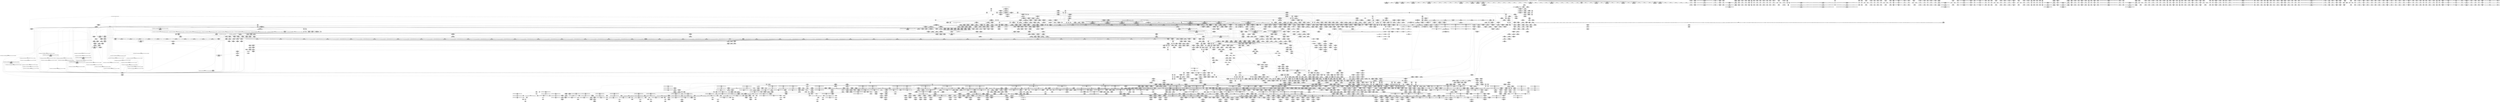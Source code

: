 digraph {
	CE0x53f2f60 [shape=record,shape=Mrecord,label="{CE0x53f2f60|tomoyo_check_open_permission:tmp52|security/tomoyo/file.c,773|*SummSink*}"]
	CE0x63fd6a0 [shape=record,shape=Mrecord,label="{CE0x63fd6a0|tomoyo_const_part_length:while.cond|*SummSink*}"]
	CE0x6e9ee40 [shape=record,shape=Mrecord,label="{CE0x6e9ee40|tomoyo_get_realpath:tmp3|security/tomoyo/file.c,151|*SummSink*}"]
	CE0x3a60950 [shape=record,shape=Mrecord,label="{CE0x3a60950|tomoyo_get_mode:and|security/tomoyo/util.c,987}"]
	CE0x6e7d0e0 [shape=record,shape=Mrecord,label="{CE0x6e7d0e0|tomoyo_check_open_permission:tmp28|security/tomoyo/file.c,761|*SummSink*}"]
	CE0x4886450 [shape=record,shape=Mrecord,label="{CE0x4886450|rcu_lock_release:tmp6}"]
	CE0x4919be0 [shape=record,shape=Mrecord,label="{CE0x4919be0|tomoyo_domain:tmp21|security/tomoyo/common.h,1205|*SummSource*}"]
	CE0x46d5f00 [shape=record,shape=Mrecord,label="{CE0x46d5f00|tomoyo_get_mode:add|security/tomoyo/util.c,984}"]
	CE0x3a82be0 [shape=record,shape=Mrecord,label="{CE0x3a82be0|%struct.lockdep_map*_null|*Constant*|*SummSink*}"]
	CE0x46d58f0 [shape=record,shape=Mrecord,label="{CE0x46d58f0|tomoyo_get_mode:cmp|security/tomoyo/util.c,982|*SummSink*}"]
	CE0x37d8140 [shape=record,shape=Mrecord,label="{CE0x37d8140|tomoyo_fill_path_info:conv3|security/tomoyo/util.c,666|*SummSink*}"]
	CE0x483fa20 [shape=record,shape=Mrecord,label="{CE0x483fa20|GLOBAL:tomoyo_policy_loaded|Global_var:tomoyo_policy_loaded}"]
	CE0x464e160 [shape=record,shape=Mrecord,label="{CE0x464e160|_call_void_lock_release(%struct.lockdep_map*_%map,_i32_1,_i64_ptrtoint_(i8*_blockaddress(_rcu_lock_release,_%__here)_to_i64))_#9,_!dbg_!38907|include/linux/rcupdate.h,423|*SummSource*}"]
	CE0x710fcc0 [shape=record,shape=Mrecord,label="{CE0x710fcc0|128:_i8*,_1208:_%struct.file*,_:_CMRE_80,88_|*MultipleSource*|security/tomoyo/common.h,1205|security/tomoyo/common.h,1205}"]
	CE0x58929a0 [shape=record,shape=Mrecord,label="{CE0x58929a0|i32_0|*Constant*}"]
	CE0x551ba10 [shape=record,shape=Mrecord,label="{CE0x551ba10|tomoyo_check_open_permission:r|security/tomoyo/file.c, 741|*SummSink*}"]
	CE0x6e06470 [shape=record,shape=Mrecord,label="{CE0x6e06470|tomoyo_domain:tmp1|*SummSource*}"]
	CE0x3a4e5a0 [shape=record,shape=Mrecord,label="{CE0x3a4e5a0|tomoyo_get_mode:conv|security/tomoyo/util.c,982|*SummSink*}"]
	CE0x54caaa0 [shape=record,shape=Mrecord,label="{CE0x54caaa0|tomoyo_check_open_permission:tmp33|security/tomoyo/file.c,761|*SummSource*}"]
	CE0x551b7f0 [shape=record,shape=Mrecord,label="{CE0x551b7f0|tomoyo_init_request_info:tmp9|security/tomoyo/util.c,1006|*SummSource*}"]
	CE0x4619a60 [shape=record,shape=Mrecord,label="{CE0x4619a60|__llvm_gcov_indirect_counter_increment114:entry}"]
	CE0x6f6d1f0 [shape=record,shape=Mrecord,label="{CE0x6f6d1f0|128:_i8*,_1208:_%struct.file*,_:_CMRE_7,8_}"]
	CE0x4595080 [shape=record,shape=Mrecord,label="{CE0x4595080|GLOBAL:tomoyo_fill_path_info|*Constant*|*SummSource*}"]
	CE0x4595280 [shape=record,shape=Mrecord,label="{CE0x4595280|tomoyo_fill_path_info:entry|*SummSource*}"]
	CE0x47272b0 [shape=record,shape=Mrecord,label="{CE0x47272b0|srcu_read_lock:call|include/linux/srcu.h,220}"]
	CE0x3977bc0 [shape=record,shape=Mrecord,label="{CE0x3977bc0|tomoyo_const_part_length:tmp5|security/tomoyo/util.c,624|*SummSink*}"]
	CE0x6e9eb50 [shape=record,shape=Mrecord,label="{CE0x6e9eb50|_ret_i32_%retval.0,_!dbg_!38957|security/tomoyo/util.c,652|*SummSink*}"]
	CE0x5843e80 [shape=record,shape=Mrecord,label="{CE0x5843e80|0:_i8,_array:_GCRE_tomoyo_index2category_constant_39_x_i8_c_00_00_00_00_00_00_00_00_00_00_00_00_00_00_00_00_00_00_00_00_00_00_00_01_01_01_01_01_01_01_01_01_01_01_01_01_01_01_02_,_align_16:_elem_28::|security/tomoyo/util.c,983}"]
	CE0x471f960 [shape=record,shape=Mrecord,label="{CE0x471f960|tomoyo_get_realpath:name|security/tomoyo/file.c,150|*SummSource*}"]
	CE0x55bc2d0 [shape=record,shape=Mrecord,label="{CE0x55bc2d0|tomoyo_domain:tmp20|security/tomoyo/common.h,1205|*SummSink*}"]
	CE0x483ea50 [shape=record,shape=Mrecord,label="{CE0x483ea50|_ret_void,_!dbg_!38908|include/linux/rcupdate.h,424}"]
	CE0x7127b80 [shape=record,shape=Mrecord,label="{CE0x7127b80|__llvm_gcov_indirect_counter_increment114:tmp6}"]
	CE0x46cbec0 [shape=record,shape=Mrecord,label="{CE0x46cbec0|GLOBAL:srcu_read_lock|*Constant*|*SummSource*}"]
	CE0x4681070 [shape=record,shape=Mrecord,label="{CE0x4681070|i32_10|*Constant*}"]
	CE0x587c100 [shape=record,shape=Mrecord,label="{CE0x587c100|tomoyo_get_mode:tmp16|security/tomoyo/util.c,983}"]
	CE0x391fb70 [shape=record,shape=Mrecord,label="{CE0x391fb70|128:_i8*,_1208:_%struct.file*,_:_CMRE_136,144_|*MultipleSource*|security/tomoyo/common.h,1205|security/tomoyo/common.h,1205}"]
	CE0x471fda0 [shape=record,shape=Mrecord,label="{CE0x471fda0|tomoyo_init_request_info:tmp1}"]
	CE0x5480150 [shape=record,shape=Mrecord,label="{CE0x5480150|tomoyo_fill_path_info:const_len|security/tomoyo/util.c,666}"]
	CE0x71131d0 [shape=record,shape=Mrecord,label="{CE0x71131d0|tomoyo_const_part_length:entry|*SummSource*}"]
	CE0x6f1ed20 [shape=record,shape=Mrecord,label="{CE0x6f1ed20|tomoyo_get_mode:tmp6|security/tomoyo/util.c,978|*SummSink*}"]
	CE0x6e5d000 [shape=record,shape=Mrecord,label="{CE0x6e5d000|tomoyo_path_permission:param6|security/tomoyo/file.c,569|*SummSink*}"]
	CE0x6f85a80 [shape=record,shape=Mrecord,label="{CE0x6f85a80|i64*_getelementptr_inbounds_(_10_x_i64_,_10_x_i64_*___llvm_gcov_ctr34,_i64_0,_i64_8)|*Constant*|*SummSource*}"]
	CE0x47f2240 [shape=record,shape=Mrecord,label="{CE0x47f2240|i64*_getelementptr_inbounds_(_4_x_i64_,_4_x_i64_*___llvm_gcov_ctr24,_i64_0,_i64_1)|*Constant*|*SummSink*}"]
	CE0x590b630 [shape=record,shape=Mrecord,label="{CE0x590b630|i64*_getelementptr_inbounds_(_2_x_i64_,_2_x_i64_*___llvm_gcov_ctr31,_i64_0,_i64_0)|*Constant*|*SummSource*}"]
	CE0x5493d10 [shape=record,shape=Mrecord,label="{CE0x5493d10|tomoyo_path_permission:arrayidx|security/tomoyo/file.c,563|*SummSink*}"]
	CE0x70b0b40 [shape=record,shape=Mrecord,label="{CE0x70b0b40|tomoyo_audit_path_log:bb|*SummSink*}"]
	CE0x4718920 [shape=record,shape=Mrecord,label="{CE0x4718920|GLOBAL:tomoyo_domain|*Constant*|*SummSink*}"]
	CE0x5752cd0 [shape=record,shape=Mrecord,label="{CE0x5752cd0|tomoyo_check_open_permission:tmp8|security/tomoyo/file.c,750}"]
	CE0x70d9c00 [shape=record,shape=Mrecord,label="{CE0x70d9c00|tomoyo_check_open_permission:and18|security/tomoyo/file.c,762}"]
	CE0x465f580 [shape=record,shape=Mrecord,label="{CE0x465f580|i64_80|*Constant*}"]
	CE0x3c0f130 [shape=record,shape=Mrecord,label="{CE0x3c0f130|tomoyo_check_open_permission:tmp44|security/tomoyo/file.c,770}"]
	CE0x557f080 [shape=record,shape=Mrecord,label="{CE0x557f080|tomoyo_const_part_length:cmp3|security/tomoyo/util.c,627|*SummSource*}"]
	CE0x6de3820 [shape=record,shape=Mrecord,label="{CE0x6de3820|tomoyo_path_permission:tmp12|security/tomoyo/file.c,566|*SummSource*}"]
	CE0x46dc2e0 [shape=record,shape=Mrecord,label="{CE0x46dc2e0|tomoyo_audit_path_log:path|security/tomoyo/file.c,168}"]
	CE0x38a8720 [shape=record,shape=Mrecord,label="{CE0x38a8720|tomoyo_domain:tmp2|*SummSink*}"]
	CE0x3a281c0 [shape=record,shape=Mrecord,label="{CE0x3a281c0|_call_void_mcount()_#3|*SummSource*}"]
	CE0x598fec0 [shape=record,shape=Mrecord,label="{CE0x598fec0|tomoyo_check_open_permission:tobool8|security/tomoyo/file.c,758|*SummSource*}"]
	CE0x559d590 [shape=record,shape=Mrecord,label="{CE0x559d590|tomoyo_domain:tmp19|security/tomoyo/common.h,1205|*SummSource*}"]
	CE0x5925c10 [shape=record,shape=Mrecord,label="{CE0x5925c10|_ret_i1_%retval.0,_!dbg_!38916|security/tomoyo/file.c,156|*SummSource*}"]
	CE0x595c930 [shape=record,shape=Mrecord,label="{CE0x595c930|srcu_read_unlock:tmp2|*SummSink*}"]
	CE0x5480690 [shape=record,shape=Mrecord,label="{CE0x5480690|tomoyo_domain:tmp3|*SummSource*}"]
	CE0x6e7c7a0 [shape=record,shape=Mrecord,label="{CE0x6e7c7a0|tomoyo_check_open_permission:tobool12|security/tomoyo/file.c,761|*SummSink*}"]
	CE0x586ca00 [shape=record,shape=Mrecord,label="{CE0x586ca00|tomoyo_path_permission:tmp1}"]
	CE0x6e8de30 [shape=record,shape=Mrecord,label="{CE0x6e8de30|tomoyo_const_part_length:filename|Function::tomoyo_const_part_length&Arg::filename::|*SummSource*}"]
	CE0x3b5e0f0 [shape=record,shape=Mrecord,label="{CE0x3b5e0f0|tomoyo_check_open_permission:tmp39|security/tomoyo/file.c,766|*SummSource*}"]
	CE0x6405eb0 [shape=record,shape=Mrecord,label="{CE0x6405eb0|tomoyo_path_permission:domain|security/tomoyo/file.c,564|*SummSource*}"]
	CE0x3ab6ab0 [shape=record,shape=Mrecord,label="{CE0x3ab6ab0|tomoyo_const_part_length:tobool|security/tomoyo/util.c,624}"]
	CE0x5694770 [shape=record,shape=Mrecord,label="{CE0x5694770|tomoyo_audit_path_log:filename|security/tomoyo/file.c,169|*SummSink*}"]
	CE0x5900a40 [shape=record,shape=Mrecord,label="{CE0x5900a40|tomoyo_get_realpath:entry}"]
	CE0x595be00 [shape=record,shape=Mrecord,label="{CE0x595be00|_call_void_mcount()_#3}"]
	CE0x4606b70 [shape=record,shape=Mrecord,label="{CE0x4606b70|tomoyo_get_mode:tmp7|security/tomoyo/util.c,979|*SummSource*}"]
	CE0x57efe60 [shape=record,shape=Mrecord,label="{CE0x57efe60|tomoyo_check_open_permission:tmp10|security/tomoyo/file.c,750|*SummSource*}"]
	CE0x39c5740 [shape=record,shape=Mrecord,label="{CE0x39c5740|tomoyo_check_open_permission:tmp10|security/tomoyo/file.c,750|*SummSink*}"]
	CE0x48f0270 [shape=record,shape=Mrecord,label="{CE0x48f0270|tomoyo_path_permission:filename|Function::tomoyo_path_permission&Arg::filename::|*SummSink*}"]
	CE0x4886350 [shape=record,shape=Mrecord,label="{CE0x4886350|i64*_getelementptr_inbounds_(_4_x_i64_,_4_x_i64_*___llvm_gcov_ctr33,_i64_0,_i64_3)|*Constant*|*SummSource*}"]
	CE0x3abb8c0 [shape=record,shape=Mrecord,label="{CE0x3abb8c0|i64*_getelementptr_inbounds_(_4_x_i64_,_4_x_i64_*___llvm_gcov_ctr24,_i64_0,_i64_3)|*Constant*|*SummSource*}"]
	CE0x6e4af60 [shape=record,shape=Mrecord,label="{CE0x6e4af60|tomoyo_const_part_length:if.end6|*SummSink*}"]
	CE0x46808c0 [shape=record,shape=Mrecord,label="{CE0x46808c0|tomoyo_init_request_info:tmp11|security/tomoyo/util.c,1007}"]
	CE0x5911270 [shape=record,shape=Mrecord,label="{CE0x5911270|rcu_lock_acquire:entry|*SummSource*}"]
	CE0x46dbea0 [shape=record,shape=Mrecord,label="{CE0x46dbea0|tomoyo_get_mode:idxprom|security/tomoyo/util.c,981}"]
	CE0x3af0fe0 [shape=record,shape=Mrecord,label="{CE0x3af0fe0|i32_-12|*Constant*}"]
	CE0x4650730 [shape=record,shape=Mrecord,label="{CE0x4650730|tomoyo_fill_path_info:sub|security/tomoyo/util.c,667|*SummSource*}"]
	CE0x57cb020 [shape=record,shape=Mrecord,label="{CE0x57cb020|tomoyo_path_permission:tmp14|security/tomoyo/file.c,567}"]
	CE0x559da40 [shape=record,shape=Mrecord,label="{CE0x559da40|tomoyo_domain:tmp20|security/tomoyo/common.h,1205|*SummSource*}"]
	CE0x6e4a500 [shape=record,shape=Mrecord,label="{CE0x6e4a500|i64*_null|*Constant*}"]
	CE0x490a690 [shape=record,shape=Mrecord,label="{CE0x490a690|i32_5|*Constant*}"]
	CE0x57db2a0 [shape=record,shape=Mrecord,label="{CE0x57db2a0|i32_48|*Constant*|*SummSource*}"]
	CE0x5944460 [shape=record,shape=Mrecord,label="{CE0x5944460|tomoyo_check_open_permission:tmp18|security/tomoyo/file.c,753|*SummSource*}"]
	CE0x39de4c0 [shape=record,shape=Mrecord,label="{CE0x39de4c0|tomoyo_check_open_permission:name24|security/tomoyo/file.c,768|*SummSource*}"]
	CE0x46dc830 [shape=record,shape=Mrecord,label="{CE0x46dc830|0:_i8,_array:_GCRE_tomoyo_index2category_constant_39_x_i8_c_00_00_00_00_00_00_00_00_00_00_00_00_00_00_00_00_00_00_00_00_00_00_00_01_01_01_01_01_01_01_01_01_01_01_01_01_01_01_02_,_align_16:_elem_5::|security/tomoyo/util.c,983}"]
	CE0x48874a0 [shape=record,shape=Mrecord,label="{CE0x48874a0|i32_2|*Constant*}"]
	CE0x49e86b0 [shape=record,shape=Mrecord,label="{CE0x49e86b0|tomoyo_get_mode:arrayidx8|security/tomoyo/util.c,983}"]
	CE0x3aa22c0 [shape=record,shape=Mrecord,label="{CE0x3aa22c0|0:_i8,_array:_GCRE_tomoyo_index2category_constant_39_x_i8_c_00_00_00_00_00_00_00_00_00_00_00_00_00_00_00_00_00_00_00_00_00_00_00_01_01_01_01_01_01_01_01_01_01_01_01_01_01_01_02_,_align_16:_elem_13::|security/tomoyo/util.c,983}"]
	CE0x5370bd0 [shape=record,shape=Mrecord,label="{CE0x5370bd0|i64*_getelementptr_inbounds_(_2_x_i64_,_2_x_i64_*___llvm_gcov_ctr32,_i64_0,_i64_1)|*Constant*}"]
	CE0x55ad360 [shape=record,shape=Mrecord,label="{CE0x55ad360|tomoyo_const_part_length:tmp14|security/tomoyo/util.c,626|*SummSink*}"]
	CE0x5546e40 [shape=record,shape=Mrecord,label="{CE0x5546e40|tomoyo_init_request_info:tobool|security/tomoyo/util.c,1004}"]
	CE0x57107a0 [shape=record,shape=Mrecord,label="{CE0x57107a0|_call_void_mcount()_#3|*SummSink*}"]
	CE0x55d5540 [shape=record,shape=Mrecord,label="{CE0x55d5540|tomoyo_check_open_permission:mode|security/tomoyo/file.c,748|*SummSource*}"]
	CE0x63fd8e0 [shape=record,shape=Mrecord,label="{CE0x63fd8e0|tomoyo_const_part_length:sw.epilog|*SummSink*}"]
	CE0x464e0f0 [shape=record,shape=Mrecord,label="{CE0x464e0f0|_call_void_lock_release(%struct.lockdep_map*_%map,_i32_1,_i64_ptrtoint_(i8*_blockaddress(_rcu_lock_release,_%__here)_to_i64))_#9,_!dbg_!38907|include/linux/rcupdate.h,423}"]
	CE0x587d460 [shape=record,shape=Mrecord,label="{CE0x587d460|tomoyo_read_unlock:tmp2|*SummSource*}"]
	CE0x463ded0 [shape=record,shape=Mrecord,label="{CE0x463ded0|tomoyo_get_mode:entry}"]
	CE0x7110440 [shape=record,shape=Mrecord,label="{CE0x7110440|128:_i8*,_1208:_%struct.file*,_:_CMRE_112,120_|*MultipleSource*|security/tomoyo/common.h,1205|security/tomoyo/common.h,1205}"]
	CE0x47fbf60 [shape=record,shape=Mrecord,label="{CE0x47fbf60|tomoyo_check_open_permission:if.end|*SummSink*}"]
	CE0x3b0d1b0 [shape=record,shape=Mrecord,label="{CE0x3b0d1b0|i64*_getelementptr_inbounds_(_12_x_i64_,_12_x_i64_*___llvm_gcov_ctr31133,_i64_0,_i64_11)|*Constant*|*SummSource*}"]
	CE0x5853740 [shape=record,shape=Mrecord,label="{CE0x5853740|tomoyo_fill_path_info:conv7|security/tomoyo/util.c,668|*SummSink*}"]
	CE0x4548550 [shape=record,shape=Mrecord,label="{CE0x4548550|i8*_undef|*Constant*|*SummSink*}"]
	CE0x47fac30 [shape=record,shape=Mrecord,label="{CE0x47fac30|tomoyo_const_part_length:cmp12|security/tomoyo/util.c,641|*SummSink*}"]
	CE0x3a62620 [shape=record,shape=Mrecord,label="{CE0x3a62620|tomoyo_check_open_permission:error.1|*SummSource*}"]
	CE0x6f421d0 [shape=record,shape=Mrecord,label="{CE0x6f421d0|_call_void___llvm_gcov_indirect_counter_increment114(i32*___llvm_gcov_global_state_pred45,_i64**_getelementptr_inbounds_(_3_x_i64*_,_3_x_i64*_*___llvm_gcda_edge_table44,_i64_0,_i64_0)),_!dbg_!38954|security/tomoyo/util.c,649}"]
	CE0x55ace30 [shape=record,shape=Mrecord,label="{CE0x55ace30|rcu_lock_release:bb|*SummSink*}"]
	CE0x58443e0 [shape=record,shape=Mrecord,label="{CE0x58443e0|0:_i8,_array:_GCRE_tomoyo_index2category_constant_39_x_i8_c_00_00_00_00_00_00_00_00_00_00_00_00_00_00_00_00_00_00_00_00_00_00_00_01_01_01_01_01_01_01_01_01_01_01_01_01_01_01_02_,_align_16:_elem_30::|security/tomoyo/util.c,983}"]
	CE0x6f9ed00 [shape=record,shape=Mrecord,label="{CE0x6f9ed00|tomoyo_path_permission:tmp23|security/tomoyo/file.c,574}"]
	CE0x5787030 [shape=record,shape=Mrecord,label="{CE0x5787030|0:_i8,_array:_GCRE_tomoyo_index2category_constant_39_x_i8_c_00_00_00_00_00_00_00_00_00_00_00_00_00_00_00_00_00_00_00_00_00_00_00_01_01_01_01_01_01_01_01_01_01_01_01_01_01_01_02_,_align_16:_elem_18::|security/tomoyo/util.c,983}"]
	CE0x6e7cdb0 [shape=record,shape=Mrecord,label="{CE0x6e7cdb0|i64_11|*Constant*|*SummSource*}"]
	CE0x46cc0e0 [shape=record,shape=Mrecord,label="{CE0x46cc0e0|srcu_read_lock:entry}"]
	CE0x475e200 [shape=record,shape=Mrecord,label="{CE0x475e200|i32_1|*Constant*}"]
	CE0x48db220 [shape=record,shape=Mrecord,label="{CE0x48db220|tomoyo_check_open_permission:call10|security/tomoyo/file.c,759|*SummSink*}"]
	CE0x45bf120 [shape=record,shape=Mrecord,label="{CE0x45bf120|tomoyo_get_mode:return}"]
	CE0x3a20380 [shape=record,shape=Mrecord,label="{CE0x3a20380|tomoyo_audit_path_log:param|security/tomoyo/file.c,168}"]
	CE0x54ca740 [shape=record,shape=Mrecord,label="{CE0x54ca740|tomoyo_check_open_permission:tmp32|security/tomoyo/file.c,761|*SummSink*}"]
	CE0x6ed3ba0 [shape=record,shape=Mrecord,label="{CE0x6ed3ba0|tomoyo_get_mode:tmp22|security/tomoyo/util.c,986}"]
	CE0x47bb960 [shape=record,shape=Mrecord,label="{CE0x47bb960|0:_i8,_array:_GCR_tomoyo_p2mac_internal_constant_11_x_i8_c_00_01_01_01_03_04_06_09_0A_13_15_,_align_1:_elem_4::|security/tomoyo/file.c,563}"]
	CE0x3c0e8e0 [shape=record,shape=Mrecord,label="{CE0x3c0e8e0|tomoyo_check_open_permission:cmp27|security/tomoyo/file.c,770|*SummSource*}"]
	CE0x7063c10 [shape=record,shape=Mrecord,label="{CE0x7063c10|tomoyo_path_permission:cmp10|security/tomoyo/file.c,573|*SummSink*}"]
	CE0x57b8f50 [shape=record,shape=Mrecord,label="{CE0x57b8f50|tomoyo_get_mode:tmp5|security/tomoyo/util.c,978}"]
	CE0x707d9d0 [shape=record,shape=Mrecord,label="{CE0x707d9d0|rcu_lock_acquire:tmp5|include/linux/rcupdate.h,418|*SummSource*}"]
	CE0x3a826d0 [shape=record,shape=Mrecord,label="{CE0x3a826d0|get_current:tmp2}"]
	CE0x59584b0 [shape=record,shape=Mrecord,label="{CE0x59584b0|COLLAPSED:_GCMRE___llvm_gcov_ctr34_internal_global_10_x_i64_zeroinitializer:_elem_0:default:}"]
	CE0x58e1590 [shape=record,shape=Mrecord,label="{CE0x58e1590|tomoyo_fill_path_info:frombool10|security/tomoyo/util.c,668|*SummSink*}"]
	CE0x49af6f0 [shape=record,shape=Mrecord,label="{CE0x49af6f0|tomoyo_get_mode:conv5|security/tomoyo/util.c,983}"]
	CE0x6f17d50 [shape=record,shape=Mrecord,label="{CE0x6f17d50|tomoyo_get_mode:index|Function::tomoyo_get_mode&Arg::index::|*SummSink*}"]
	CE0x3b674e0 [shape=record,shape=Mrecord,label="{CE0x3b674e0|tomoyo_const_part_length:if.end|*SummSink*}"]
	CE0x5a13d30 [shape=record,shape=Mrecord,label="{CE0x5a13d30|VOIDTB_TE:_CE_0,2048_|*MultipleSource*|security/tomoyo/util.c,1010|security/tomoyo/file.c,564|Function::tomoyo_get_mode&Arg::ns::}"]
	CE0x471f4e0 [shape=record,shape=Mrecord,label="{CE0x471f4e0|tomoyo_init_request_info:tmp8|security/tomoyo/util.c,1005}"]
	CE0x47a1010 [shape=record,shape=Mrecord,label="{CE0x47a1010|_call_void_mcount()_#3}"]
	CE0x563f940 [shape=record,shape=Mrecord,label="{CE0x563f940|tomoyo_audit_path_log:call|security/tomoyo/file.c,167|*SummSink*}"]
	CE0x6f28240 [shape=record,shape=Mrecord,label="{CE0x6f28240|rcu_lock_release:indirectgoto|*SummSink*}"]
	CE0x490b090 [shape=record,shape=Mrecord,label="{CE0x490b090|_call_void_mcount()_#3|*SummSource*}"]
	CE0x710b9a0 [shape=record,shape=Mrecord,label="{CE0x710b9a0|128:_i8*,_1208:_%struct.file*,_:_CMRE_46,47_}"]
	CE0x47171d0 [shape=record,shape=Mrecord,label="{CE0x47171d0|tomoyo_get_mode:if.end9|*SummSource*}"]
	CE0x391f4a0 [shape=record,shape=Mrecord,label="{CE0x391f4a0|tomoyo_audit_path_log:arrayidx|security/tomoyo/file.c,167|*SummSource*}"]
	CE0x45e3dc0 [shape=record,shape=Mrecord,label="{CE0x45e3dc0|tomoyo_const_part_length:tmp13|security/tomoyo/util.c,626|*SummSink*}"]
	CE0x6f8e9e0 [shape=record,shape=Mrecord,label="{CE0x6f8e9e0|_ret_i32_%retval.0,_!dbg_!38935|security/tomoyo/util.c,988|*SummSink*}"]
	CE0x5833d30 [shape=record,shape=Mrecord,label="{CE0x5833d30|i64_1|*Constant*}"]
	CE0x45d3f20 [shape=record,shape=Mrecord,label="{CE0x45d3f20|0:_i8,_array:_GCR_.str_private_unnamed_addr_constant_5_x_i8_c_04_02_06_06_00_,_align_1:_elem_3::|security/tomoyo/file.c,738}"]
	CE0x3ad2350 [shape=record,shape=Mrecord,label="{CE0x3ad2350|i32_8|*Constant*}"]
	CE0x49e91e0 [shape=record,shape=Mrecord,label="{CE0x49e91e0|rcu_lock_acquire:tmp2|*SummSink*}"]
	CE0x586d1f0 [shape=record,shape=Mrecord,label="{CE0x586d1f0|tomoyo_path_permission:bb|*SummSource*}"]
	CE0x56cad90 [shape=record,shape=Mrecord,label="{CE0x56cad90|GLOBAL:get_current|*Constant*|*SummSource*}"]
	CE0x4650390 [shape=record,shape=Mrecord,label="{CE0x4650390|tomoyo_fill_path_info:sub|security/tomoyo/util.c,667|*SummSink*}"]
	CE0x544dff0 [shape=record,shape=Mrecord,label="{CE0x544dff0|GLOBAL:tomoyo_policy_loaded|Global_var:tomoyo_policy_loaded|*SummSource*}"]
	CE0x59ff170 [shape=record,shape=Mrecord,label="{CE0x59ff170|__llvm_gcov_indirect_counter_increment114:tmp1|*SummSource*}"]
	CE0x5944780 [shape=record,shape=Mrecord,label="{CE0x5944780|tomoyo_check_open_permission:tmp19|security/tomoyo/file.c,753}"]
	CE0x5a027d0 [shape=record,shape=Mrecord,label="{CE0x5a027d0|tomoyo_check_open_permission:tmp27|security/tomoyo/file.c,759|*SummSource*}"]
	CE0x39cbac0 [shape=record,shape=Mrecord,label="{CE0x39cbac0|rcu_lock_acquire:tmp1|*SummSource*}"]
	CE0x6dff9b0 [shape=record,shape=Mrecord,label="{CE0x6dff9b0|tomoyo_const_part_length:tmp41|security/tomoyo/util.c,644|*SummSource*}"]
	CE0x489de50 [shape=record,shape=Mrecord,label="{CE0x489de50|i32_-1|*Constant*}"]
	CE0x3abb270 [shape=record,shape=Mrecord,label="{CE0x3abb270|i64_ptrtoint_(i8*_blockaddress(_rcu_lock_acquire,_%__here)_to_i64)|*Constant*|*SummSink*}"]
	CE0x5964d00 [shape=record,shape=Mrecord,label="{CE0x5964d00|tomoyo_const_part_length:lor.lhs.false|*SummSource*}"]
	CE0x59643e0 [shape=record,shape=Mrecord,label="{CE0x59643e0|tomoyo_const_part_length:tmp10|security/tomoyo/util.c,626|*SummSource*}"]
	CE0x3a59e20 [shape=record,shape=Mrecord,label="{CE0x3a59e20|tomoyo_init_request_info:entry|*SummSink*}"]
	CE0x536aee0 [shape=record,shape=Mrecord,label="{CE0x536aee0|tomoyo_get_mode:tmp21|security/tomoyo/util.c,985}"]
	CE0x6e16100 [shape=record,shape=Mrecord,label="{CE0x6e16100|tomoyo_const_part_length:tmp44|security/tomoyo/util.c,645|*SummSource*}"]
	CE0x47ca990 [shape=record,shape=Mrecord,label="{CE0x47ca990|i64*_getelementptr_inbounds_(_2_x_i64_,_2_x_i64_*___llvm_gcov_ctr22,_i64_0,_i64_0)|*Constant*|*SummSource*}"]
	CE0x46d6250 [shape=record,shape=Mrecord,label="{CE0x46d6250|tomoyo_get_mode:if.then2|*SummSink*}"]
	CE0x6418eb0 [shape=record,shape=Mrecord,label="{CE0x6418eb0|tomoyo_get_mode:tmp15|security/tomoyo/util.c,983}"]
	CE0x5957e90 [shape=record,shape=Mrecord,label="{CE0x5957e90|tomoyo_domain:tmp7|security/tomoyo/common.h,1205|*SummSource*}"]
	CE0x6e6c6e0 [shape=record,shape=Mrecord,label="{CE0x6e6c6e0|tomoyo_const_part_length:lor.lhs.false23|*SummSource*}"]
	CE0x3b67600 [shape=record,shape=Mrecord,label="{CE0x3b67600|tomoyo_const_part_length:if.then}"]
	CE0x5519890 [shape=record,shape=Mrecord,label="{CE0x5519890|tomoyo_get_mode:call|security/tomoyo/util.c,980|*SummSource*}"]
	CE0x3a208f0 [shape=record,shape=Mrecord,label="{CE0x3a208f0|tomoyo_get_mode:tmp15|security/tomoyo/util.c,983|*SummSource*}"]
	CE0x55082e0 [shape=record,shape=Mrecord,label="{CE0x55082e0|tomoyo_init_request_info:profile2|security/tomoyo/util.c,1007}"]
	CE0x5882920 [shape=record,shape=Mrecord,label="{CE0x5882920|tomoyo_get_mode:idxprom6|security/tomoyo/util.c,983|*SummSink*}"]
	CE0x58fa530 [shape=record,shape=Mrecord,label="{CE0x58fa530|tomoyo_check_open_permission:cmp|security/tomoyo/file.c,752|*SummSource*}"]
	CE0x4551710 [shape=record,shape=Mrecord,label="{CE0x4551710|tomoyo_check_open_permission:name|security/tomoyo/file.c,747}"]
	CE0x3c0f300 [shape=record,shape=Mrecord,label="{CE0x3c0f300|tomoyo_check_open_permission:tmp44|security/tomoyo/file.c,770|*SummSource*}"]
	CE0x4717130 [shape=record,shape=Mrecord,label="{CE0x4717130|tomoyo_get_mode:if.end9}"]
	CE0x5951160 [shape=record,shape=Mrecord,label="{CE0x5951160|tomoyo_const_part_length:cmp25|security/tomoyo/util.c,644}"]
	CE0x45e4400 [shape=record,shape=Mrecord,label="{CE0x45e4400|tomoyo_const_part_length:conv11|security/tomoyo/util.c,641|*SummSink*}"]
	CE0x47a7b70 [shape=record,shape=Mrecord,label="{CE0x47a7b70|GLOBAL:__llvm_gcov_ctr32134|Global_var:__llvm_gcov_ctr32134|*SummSink*}"]
	CE0x6406270 [shape=record,shape=Mrecord,label="{CE0x6406270|srcu_read_lock:bb}"]
	CE0x39431f0 [shape=record,shape=Mrecord,label="{CE0x39431f0|tomoyo_check_open_permission:if.then|*SummSource*}"]
	CE0x456e640 [shape=record,shape=Mrecord,label="{CE0x456e640|tomoyo_const_part_length:return|*SummSource*}"]
	CE0x70e4740 [shape=record,shape=Mrecord,label="{CE0x70e4740|tomoyo_get_mode:tmp14|security/tomoyo/util.c,983|*SummSource*}"]
	CE0x6fa5ce0 [shape=record,shape=Mrecord,label="{CE0x6fa5ce0|_call_void_tomoyo_fill_path_info(%struct.tomoyo_path_info*_%buf)_#9,_!dbg_!38913|security/tomoyo/file.c,152|*SummSink*}"]
	CE0x4595ae0 [shape=record,shape=Mrecord,label="{CE0x4595ae0|i64*_getelementptr_inbounds_(_6_x_i64_,_6_x_i64_*___llvm_gcov_ctr25,_i64_0,_i64_4)|*Constant*|*SummSource*}"]
	CE0x57a98b0 [shape=record,shape=Mrecord,label="{CE0x57a98b0|srcu_read_lock:tmp}"]
	CE0x5832180 [shape=record,shape=Mrecord,label="{CE0x5832180|tomoyo_fill_path_info:tmp}"]
	CE0x54b2960 [shape=record,shape=Mrecord,label="{CE0x54b2960|i32_1|*Constant*}"]
	CE0x45f3200 [shape=record,shape=Mrecord,label="{CE0x45f3200|tomoyo_domain:call|security/tomoyo/common.h,1205|*SummSink*}"]
	CE0x59ff420 [shape=record,shape=Mrecord,label="{CE0x59ff420|tomoyo_const_part_length:conv|security/tomoyo/util.c,626|*SummSource*}"]
	CE0x47b0460 [shape=record,shape=Mrecord,label="{CE0x47b0460|tomoyo_const_part_length:tmp8|security/tomoyo/util.c,626|*SummSink*}"]
	CE0x54ca270 [shape=record,shape=Mrecord,label="{CE0x54ca270|tomoyo_check_open_permission:tmp33|security/tomoyo/file.c,761}"]
	CE0x46f7960 [shape=record,shape=Mrecord,label="{CE0x46f7960|GLOBAL:tomoyo_domain|*Constant*}"]
	CE0x59ec890 [shape=record,shape=Mrecord,label="{CE0x59ec890|i64_9|*Constant*|*SummSource*}"]
	CE0x6f6d470 [shape=record,shape=Mrecord,label="{CE0x6f6d470|128:_i8*,_1208:_%struct.file*,_:_CMRE_16,20_|*MultipleSource*|security/tomoyo/common.h,1205|security/tomoyo/common.h,1205}"]
	CE0x574fc10 [shape=record,shape=Mrecord,label="{CE0x574fc10|tomoyo_path_permission:tmp15|security/tomoyo/file.c,567}"]
	CE0x46a6740 [shape=record,shape=Mrecord,label="{CE0x46a6740|__llvm_gcov_indirect_counter_increment114:predecessor|Function::__llvm_gcov_indirect_counter_increment114&Arg::predecessor::|*SummSource*}"]
	CE0x3b5e250 [shape=record,shape=Mrecord,label="{CE0x3b5e250|tomoyo_check_open_permission:tmp39|security/tomoyo/file.c,766|*SummSink*}"]
	CE0x57ac770 [shape=record,shape=Mrecord,label="{CE0x57ac770|i64_23|*Constant*|*SummSink*}"]
	CE0x3ad6e30 [shape=record,shape=Mrecord,label="{CE0x3ad6e30|tomoyo_const_part_length:incdec.ptr19|security/tomoyo/util.c,643|*SummSource*}"]
	CE0x483f9b0 [shape=record,shape=Mrecord,label="{CE0x483f9b0|tomoyo_get_mode:tmp2|security/tomoyo/util.c,978}"]
	CE0x3a20020 [shape=record,shape=Mrecord,label="{CE0x3a20020|tomoyo_domain:tmp22|security/tomoyo/common.h,1205|*SummSink*}"]
	CE0x3a67dd0 [shape=record,shape=Mrecord,label="{CE0x3a67dd0|tomoyo_get_mode:if.end14|*SummSource*}"]
	CE0x4696ac0 [shape=record,shape=Mrecord,label="{CE0x4696ac0|tomoyo_const_part_length:tmp4|security/tomoyo/util.c,624|*SummSink*}"]
	CE0x46a2ff0 [shape=record,shape=Mrecord,label="{CE0x46a2ff0|i64*_getelementptr_inbounds_(_5_x_i64_,_5_x_i64_*___llvm_gcov_ctr32134,_i64_0,_i64_0)|*Constant*|*SummSink*}"]
	CE0x59b8f30 [shape=record,shape=Mrecord,label="{CE0x59b8f30|tomoyo_domain:tmp14|security/tomoyo/common.h,1205}"]
	CE0x55fcc90 [shape=record,shape=Mrecord,label="{CE0x55fcc90|i32_48|*Constant*|*SummSink*}"]
	CE0x57bd6b0 [shape=record,shape=Mrecord,label="{CE0x57bd6b0|__llvm_gcov_indirect_counter_increment114:tmp3|*SummSink*}"]
	CE0x49e90c0 [shape=record,shape=Mrecord,label="{CE0x49e90c0|tomoyo_get_mode:idxprom|security/tomoyo/util.c,981}"]
	CE0x4619be0 [shape=record,shape=Mrecord,label="{CE0x4619be0|__llvm_gcov_indirect_counter_increment114:entry|*SummSink*}"]
	CE0x559d030 [shape=record,shape=Mrecord,label="{CE0x559d030|tomoyo_domain:tmp19|security/tomoyo/common.h,1205}"]
	CE0x590b0b0 [shape=record,shape=Mrecord,label="{CE0x590b0b0|tomoyo_read_unlock:bb|*SummSource*}"]
	CE0x54811b0 [shape=record,shape=Mrecord,label="{CE0x54811b0|i64*_getelementptr_inbounds_(_31_x_i64_,_31_x_i64_*___llvm_gcov_ctr43150,_i64_0,_i64_9)|*Constant*|*SummSink*}"]
	CE0x55e36d0 [shape=record,shape=Mrecord,label="{CE0x55e36d0|tomoyo_check_open_permission:tmp24|security/tomoyo/file.c,758}"]
	CE0x54b5010 [shape=record,shape=Mrecord,label="{CE0x54b5010|i64_13|*Constant*|*SummSource*}"]
	CE0x587d4d0 [shape=record,shape=Mrecord,label="{CE0x587d4d0|tomoyo_read_unlock:tmp2|*SummSink*}"]
	CE0x483eee0 [shape=record,shape=Mrecord,label="{CE0x483eee0|_call_void___srcu_read_unlock(%struct.srcu_struct*_%sp,_i32_%idx)_#9,_!dbg_!38906|include/linux/srcu.h,237|*SummSource*}"]
	CE0x46cc1e0 [shape=record,shape=Mrecord,label="{CE0x46cc1e0|srcu_read_lock:entry|*SummSource*}"]
	CE0x46a33f0 [shape=record,shape=Mrecord,label="{CE0x46a33f0|GLOBAL:tomoyo_realpath_from_path|*Constant*}"]
	CE0x572aee0 [shape=record,shape=Mrecord,label="{CE0x572aee0|tomoyo_path_permission:type|security/tomoyo/file.c,563|*SummSink*}"]
	CE0x588b350 [shape=record,shape=Mrecord,label="{CE0x588b350|tomoyo_path_permission:cmp|security/tomoyo/file.c,565|*SummSink*}"]
	CE0x70aff10 [shape=record,shape=Mrecord,label="{CE0x70aff10|COLLAPSED:_GCMRE___llvm_gcov_ctr53148_internal_global_2_x_i64_zeroinitializer:_elem_0:default:}"]
	CE0x456ddb0 [shape=record,shape=Mrecord,label="{CE0x456ddb0|i64_7|*Constant*}"]
	CE0x6e4d2f0 [shape=record,shape=Mrecord,label="{CE0x6e4d2f0|rcu_lock_release:tmp3}"]
	CE0x59903f0 [shape=record,shape=Mrecord,label="{CE0x59903f0|tomoyo_check_open_permission:tmp22|security/tomoyo/file.c,758|*SummSource*}"]
	CE0x45ca520 [shape=record,shape=Mrecord,label="{CE0x45ca520|tomoyo_check_open_permission:tmp42|security/tomoyo/file.c,768|*SummSink*}"]
	CE0x6fa56a0 [shape=record,shape=Mrecord,label="{CE0x6fa56a0|GLOBAL:tomoyo_p2mac|Global_var:tomoyo_p2mac|*SummSource*}"]
	CE0x573a4b0 [shape=record,shape=Mrecord,label="{CE0x573a4b0|tomoyo_fill_path_info:tmp13|*LoadInst*|security/tomoyo/util.c,668|*SummSource*}"]
	CE0x5950fb0 [shape=record,shape=Mrecord,label="{CE0x5950fb0|tomoyo_const_part_length:conv24|security/tomoyo/util.c,644|*SummSink*}"]
	CE0x6f5df70 [shape=record,shape=Mrecord,label="{CE0x6f5df70|0:_i64*,_array:_GCR___llvm_gcda_edge_table44_internal_unnamed_addr_constant_3_x_i64*_i64*_getelementptr_inbounds_(_31_x_i64_,_31_x_i64_*___llvm_gcov_ctr43150,_i64_0,_i64_10),_i64*_getelementptr_inbounds_(_31_x_i64_,_31_x_i64_*___llvm_gcov_ctr43150,_i64_0,_i64_11),_i64*_getelementptr_inbounds_(_31_x_i64_,_31_x_i64_*___llvm_gcov_ctr43150,_i64_0,_i64_15)_:_elem_0::}"]
	CE0x3a280c0 [shape=record,shape=Mrecord,label="{CE0x3a280c0|tomoyo_fill_path_info:tmp1|*SummSink*}"]
	CE0x71133d0 [shape=record,shape=Mrecord,label="{CE0x71133d0|tomoyo_const_part_length:filename|Function::tomoyo_const_part_length&Arg::filename::}"]
	CE0x5514500 [shape=record,shape=Mrecord,label="{CE0x5514500|40:_%struct.tomoyo_policy_namespace*,_48:_i8,_:_GCRE_tomoyo_kernel_domain_external_global_%struct.tomoyo_domain_info_40,48_|*MultipleSource*|Function::tomoyo_check_open_permission&Arg::domain::|security/tomoyo/util.c,1005|security/tomoyo/util.c,1007|Function::tomoyo_init_request_info&Arg::domain::}"]
	CE0x59e9cf0 [shape=record,shape=Mrecord,label="{CE0x59e9cf0|i64*_getelementptr_inbounds_(_4_x_i64_,_4_x_i64_*___llvm_gcov_ctr33,_i64_0,_i64_0)|*Constant*|*SummSource*}"]
	CE0x587be50 [shape=record,shape=Mrecord,label="{CE0x587be50|0:_i8,_array:_GCRE_tomoyo_index2category_constant_39_x_i8_c_00_00_00_00_00_00_00_00_00_00_00_00_00_00_00_00_00_00_00_00_00_00_00_01_01_01_01_01_01_01_01_01_01_01_01_01_01_01_02_,_align_16:_elem_38::|security/tomoyo/util.c,983}"]
	CE0x5648960 [shape=record,shape=Mrecord,label="{CE0x5648960|0:_%struct.tomoyo_obj_info*,_16:_%struct.tomoyo_domain_info*,_24:_%struct.tomoyo_path_info*,_40:_i8,_72:_i8,_75:_i8,_76:_i8,_77:_i8,_:_SCMRE_62,63_}"]
	CE0x56a4160 [shape=record,shape=Mrecord,label="{CE0x56a4160|tomoyo_check_open_permission:call|security/tomoyo/file.c,749|*SummSource*}"]
	CE0x45957e0 [shape=record,shape=Mrecord,label="{CE0x45957e0|_ret_void,_!dbg_!38929|security/tomoyo/util.c,670}"]
	CE0x48c7430 [shape=record,shape=Mrecord,label="{CE0x48c7430|tomoyo_check_open_permission:cmp27|security/tomoyo/file.c,770}"]
	CE0x58926b0 [shape=record,shape=Mrecord,label="{CE0x58926b0|i32_9|*Constant*}"]
	CE0x4726780 [shape=record,shape=Mrecord,label="{CE0x4726780|tomoyo_init_request_info:tmp|*SummSource*}"]
	CE0x476c510 [shape=record,shape=Mrecord,label="{CE0x476c510|rcu_lock_release:__here|*SummSink*}"]
	CE0x4716850 [shape=record,shape=Mrecord,label="{CE0x4716850|0:_i8*,_array:_GCRE_tomoyo_path_keyword_external_constant_11_x_i8*_:_elem_7::|security/tomoyo/file.c,167}"]
	CE0x586aeb0 [shape=record,shape=Mrecord,label="{CE0x586aeb0|0:_i8,_array:_GCRE_tomoyo_index2category_constant_39_x_i8_c_00_00_00_00_00_00_00_00_00_00_00_00_00_00_00_00_00_00_00_00_00_00_00_01_01_01_01_01_01_01_01_01_01_01_01_01_01_01_02_,_align_16:_elem_32::|security/tomoyo/util.c,983}"]
	CE0x47270e0 [shape=record,shape=Mrecord,label="{CE0x47270e0|_call_void_mcount()_#3|*SummSource*}"]
	CE0x3ad76d0 [shape=record,shape=Mrecord,label="{CE0x3ad76d0|i64**_getelementptr_inbounds_(_3_x_i64*_,_3_x_i64*_*___llvm_gcda_edge_table44,_i64_0,_i64_1)|*Constant*|*SummSink*}"]
	CE0x55bcb00 [shape=record,shape=Mrecord,label="{CE0x55bcb00|tomoyo_domain:call3|security/tomoyo/common.h,1205|*SummSink*}"]
	CE0x551b860 [shape=record,shape=Mrecord,label="{CE0x551b860|tomoyo_init_request_info:tmp9|security/tomoyo/util.c,1006|*SummSink*}"]
	CE0x64059e0 [shape=record,shape=Mrecord,label="{CE0x64059e0|i8*_getelementptr_inbounds_(_45_x_i8_,_45_x_i8_*_.str13,_i32_0,_i32_0)|*Constant*|*SummSink*}"]
	CE0x3ad0620 [shape=record,shape=Mrecord,label="{CE0x3ad0620|tomoyo_check_open_permission:tmp5|security/tomoyo/file.c,742|*SummSource*}"]
	CE0x4775d40 [shape=record,shape=Mrecord,label="{CE0x4775d40|tomoyo_fill_path_info:cmp|security/tomoyo/util.c,667|*SummSource*}"]
	CE0x47a7880 [shape=record,shape=Mrecord,label="{CE0x47a7880|i64_0|*Constant*}"]
	CE0x3a59be0 [shape=record,shape=Mrecord,label="{CE0x3a59be0|tomoyo_init_request_info:entry}"]
	CE0x59e9ec0 [shape=record,shape=Mrecord,label="{CE0x59e9ec0|i64*_getelementptr_inbounds_(_4_x_i64_,_4_x_i64_*___llvm_gcov_ctr33,_i64_0,_i64_0)|*Constant*|*SummSink*}"]
	CE0x46cc250 [shape=record,shape=Mrecord,label="{CE0x46cc250|srcu_read_lock:entry|*SummSink*}"]
	CE0x56091c0 [shape=record,shape=Mrecord,label="{CE0x56091c0|0:_%struct.tomoyo_obj_info*,_16:_%struct.tomoyo_domain_info*,_24:_%struct.tomoyo_path_info*,_40:_i8,_72:_i8,_75:_i8,_76:_i8,_77:_i8,_:_SCMRE_38,39_}"]
	CE0x6e37bc0 [shape=record,shape=Mrecord,label="{CE0x6e37bc0|tomoyo_path_permission:path7|security/tomoyo/file.c,569|*SummSink*}"]
	CE0x48a82f0 [shape=record,shape=Mrecord,label="{CE0x48a82f0|i64*_getelementptr_inbounds_(_22_x_i64_,_22_x_i64_*___llvm_gcov_ctr10,_i64_0,_i64_20)|*Constant*|*SummSource*}"]
	CE0x59ea090 [shape=record,shape=Mrecord,label="{CE0x59ea090|rcu_lock_release:tmp}"]
	CE0x38f3710 [shape=record,shape=Mrecord,label="{CE0x38f3710|tomoyo_fill_path_info:tmp1|*SummSource*}"]
	CE0x6e8e2f0 [shape=record,shape=Mrecord,label="{CE0x6e8e2f0|tomoyo_get_realpath:if.then|*SummSink*}"]
	CE0x540c850 [shape=record,shape=Mrecord,label="{CE0x540c850|_ret_i32_%error.4,_!dbg_!38968|security/tomoyo/file.c,773|*SummSink*}"]
	CE0x57bded0 [shape=record,shape=Mrecord,label="{CE0x57bded0|__llvm_gcov_indirect_counter_increment114:tmp3|*SummSource*}"]
	CE0x38aad20 [shape=record,shape=Mrecord,label="{CE0x38aad20|i64_0|*Constant*}"]
	CE0x54d3aa0 [shape=record,shape=Mrecord,label="{CE0x54d3aa0|128:_i8*,_1208:_%struct.file*,_:_CMRE_32,33_}"]
	CE0x58d9290 [shape=record,shape=Mrecord,label="{CE0x58d9290|tomoyo_get_mode:mode.0|*SummSink*}"]
	CE0x574f7d0 [shape=record,shape=Mrecord,label="{CE0x574f7d0|GLOBAL:tomoyo_domain.__warned|Global_var:tomoyo_domain.__warned|*SummSource*}"]
	CE0x6e92cb0 [shape=record,shape=Mrecord,label="{CE0x6e92cb0|i64*_getelementptr_inbounds_(_31_x_i64_,_31_x_i64_*___llvm_gcov_ctr43150,_i64_0,_i64_26)|*Constant*|*SummSource*}"]
	CE0x6e4bfa0 [shape=record,shape=Mrecord,label="{CE0x6e4bfa0|GLOBAL:tomoyo_path_keyword|Global_var:tomoyo_path_keyword}"]
	CE0x551ae70 [shape=record,shape=Mrecord,label="{CE0x551ae70|i64_80|*Constant*|*SummSink*}"]
	CE0x6f10640 [shape=record,shape=Mrecord,label="{CE0x6f10640|tomoyo_get_mode:call|security/tomoyo/util.c,980}"]
	CE0x49e85a0 [shape=record,shape=Mrecord,label="{CE0x49e85a0|tomoyo_get_mode:idxprom6|security/tomoyo/util.c,983}"]
	CE0x54d3320 [shape=record,shape=Mrecord,label="{CE0x54d3320|128:_i8*,_1208:_%struct.file*,_:_CMRE_26,27_}"]
	CE0x590aff0 [shape=record,shape=Mrecord,label="{CE0x590aff0|tomoyo_read_unlock:bb}"]
	CE0x5481ce0 [shape=record,shape=Mrecord,label="{CE0x5481ce0|tomoyo_const_part_length:tmp34|security/tomoyo/util.c,642|*SummSource*}"]
	CE0x39202f0 [shape=record,shape=Mrecord,label="{CE0x39202f0|128:_i8*,_1208:_%struct.file*,_:_CMRE_168,176_|*MultipleSource*|security/tomoyo/common.h,1205|security/tomoyo/common.h,1205}"]
	CE0x5884350 [shape=record,shape=Mrecord,label="{CE0x5884350|GLOBAL:__llvm_gcov_ctr34|Global_var:__llvm_gcov_ctr34|*SummSource*}"]
	CE0x4680bc0 [shape=record,shape=Mrecord,label="{CE0x4680bc0|tomoyo_init_request_info:tmp11|security/tomoyo/util.c,1007|*SummSink*}"]
	CE0x5492670 [shape=record,shape=Mrecord,label="{CE0x5492670|40:_%struct.tomoyo_policy_namespace*,_48:_i8,_:_GCRE_tomoyo_kernel_domain_external_global_%struct.tomoyo_domain_info_51,53_|*MultipleSource*|Function::tomoyo_check_open_permission&Arg::domain::|security/tomoyo/util.c,1005|security/tomoyo/util.c,1007|Function::tomoyo_init_request_info&Arg::domain::}"]
	CE0x3ad21f0 [shape=record,shape=Mrecord,label="{CE0x3ad21f0|i8_0|*Constant*|*SummSink*}"]
	CE0x3abc240 [shape=record,shape=Mrecord,label="{CE0x3abc240|i64_1|*Constant*}"]
	CE0x47f2ec0 [shape=record,shape=Mrecord,label="{CE0x47f2ec0|rcu_lock_acquire:bb|*SummSource*}"]
	CE0x5821240 [shape=record,shape=Mrecord,label="{CE0x5821240|tomoyo_init_request_info:index|Function::tomoyo_init_request_info&Arg::index::|*SummSink*}"]
	CE0x6e809d0 [shape=record,shape=Mrecord,label="{CE0x6e809d0|tomoyo_get_realpath:tmp10|security/tomoyo/file.c,155}"]
	CE0x580e570 [shape=record,shape=Mrecord,label="{CE0x580e570|tomoyo_get_realpath:tmp10|security/tomoyo/file.c,155|*SummSink*}"]
	CE0x47faf90 [shape=record,shape=Mrecord,label="{CE0x47faf90|i64_17|*Constant*}"]
	CE0x46c4ff0 [shape=record,shape=Mrecord,label="{CE0x46c4ff0|tomoyo_init_request_info:domain.addr.0|*SummSource*}"]
	CE0x3a4cbd0 [shape=record,shape=Mrecord,label="{CE0x3a4cbd0|0:_i8,_array:_GCRE_tomoyo_index2category_constant_39_x_i8_c_00_00_00_00_00_00_00_00_00_00_00_00_00_00_00_00_00_00_00_00_00_00_00_01_01_01_01_01_01_01_01_01_01_01_01_01_01_01_02_,_align_16:_elem_25::|security/tomoyo/util.c,983}"]
	CE0x59ef4a0 [shape=record,shape=Mrecord,label="{CE0x59ef4a0|tomoyo_check_open_permission:tmp25|security/tomoyo/file.c,758|*SummSource*}"]
	CE0x6f07ca0 [shape=record,shape=Mrecord,label="{CE0x6f07ca0|tomoyo_get_mode:tmp24|security/tomoyo/util.c,986|*SummSource*}"]
	CE0x5853610 [shape=record,shape=Mrecord,label="{CE0x5853610|tomoyo_fill_path_info:conv7|security/tomoyo/util.c,668|*SummSource*}"]
	CE0x6f9f340 [shape=record,shape=Mrecord,label="{CE0x6f9f340|tomoyo_path_permission:retval.0|*SummSink*}"]
	CE0x70b9420 [shape=record,shape=Mrecord,label="{CE0x70b9420|tomoyo_get_realpath:bb|*SummSink*}"]
	CE0x55675c0 [shape=record,shape=Mrecord,label="{CE0x55675c0|i64*_getelementptr_inbounds_(_5_x_i64_,_5_x_i64_*___llvm_gcov_ctr32134,_i64_0,_i64_4)|*Constant*|*SummSource*}"]
	CE0x38d0db0 [shape=record,shape=Mrecord,label="{CE0x38d0db0|i64_1|*Constant*}"]
	CE0x5a138d0 [shape=record,shape=Mrecord,label="{CE0x5a138d0|_call_void_mcount()_#3|*SummSink*}"]
	CE0x4652080 [shape=record,shape=Mrecord,label="{CE0x4652080|i64*_getelementptr_inbounds_(_4_x_i64_,_4_x_i64_*___llvm_gcov_ctr33,_i64_0,_i64_3)|*Constant*}"]
	CE0x70b9a50 [shape=record,shape=Mrecord,label="{CE0x70b9a50|i64*_getelementptr_inbounds_(_6_x_i64_,_6_x_i64_*___llvm_gcov_ctr25,_i64_0,_i64_0)|*Constant*|*SummSource*}"]
	CE0x55e3320 [shape=record,shape=Mrecord,label="{CE0x55e3320|0:_%struct.tomoyo_obj_info*,_16:_%struct.tomoyo_domain_info*,_24:_%struct.tomoyo_path_info*,_40:_i8,_72:_i8,_75:_i8,_76:_i8,_77:_i8,_:_SCMRE_8,16_|*MultipleSource*|security/tomoyo/file.c, 741|security/tomoyo/file.c,741|security/tomoyo/file.c,748}"]
	CE0x476de90 [shape=record,shape=Mrecord,label="{CE0x476de90|tomoyo_get_mode:if.then}"]
	CE0x6ec2840 [shape=record,shape=Mrecord,label="{CE0x6ec2840|tomoyo_domain:tmp16|security/tomoyo/common.h,1205|*SummSink*}"]
	CE0x3a5c9e0 [shape=record,shape=Mrecord,label="{CE0x3a5c9e0|i64*_getelementptr_inbounds_(_4_x_i64_,_4_x_i64_*___llvm_gcov_ctr24,_i64_0,_i64_0)|*Constant*|*SummSink*}"]
	CE0x5446a90 [shape=record,shape=Mrecord,label="{CE0x5446a90|tomoyo_path_permission:tmp13|security/tomoyo/file.c,566|*SummSource*}"]
	CE0x580f1b0 [shape=record,shape=Mrecord,label="{CE0x580f1b0|i64*_getelementptr_inbounds_(_6_x_i64_,_6_x_i64_*___llvm_gcov_ctr25,_i64_0,_i64_5)|*Constant*|*SummSource*}"]
	CE0x37d87e0 [shape=record,shape=Mrecord,label="{CE0x37d87e0|tomoyo_fill_path_info:land.end}"]
	"CONST[source:0(mediator),value:2(dynamic)][purpose:{subject}]"
	CE0x3a18530 [shape=record,shape=Mrecord,label="{CE0x3a18530|i32_2|*Constant*}"]
	CE0x6ddfb60 [shape=record,shape=Mrecord,label="{CE0x6ddfb60|tomoyo_path_permission:do.body}"]
	CE0x59b85d0 [shape=record,shape=Mrecord,label="{CE0x59b85d0|tomoyo_domain:tmp5|security/tomoyo/common.h,1205}"]
	CE0x7063d70 [shape=record,shape=Mrecord,label="{CE0x7063d70|i32_1|*Constant*}"]
	CE0x54835e0 [shape=record,shape=Mrecord,label="{CE0x54835e0|tomoyo_audit_path_log:tmp1|*SummSource*}"]
	CE0x4650970 [shape=record,shape=Mrecord,label="{CE0x4650970|tomoyo_fill_path_info:idxprom|security/tomoyo/util.c,667|*SummSink*}"]
	CE0x56fc050 [shape=record,shape=Mrecord,label="{CE0x56fc050|tomoyo_path_permission:tmp7|*LoadInst*|security/tomoyo/file.c,565|*SummSource*}"]
	CE0x4788720 [shape=record,shape=Mrecord,label="{CE0x4788720|tomoyo_check_open_permission:if.then29|*SummSource*}"]
	CE0x3a20610 [shape=record,shape=Mrecord,label="{CE0x3a20610|i64*_getelementptr_inbounds_(_12_x_i64_,_12_x_i64_*___llvm_gcov_ctr31133,_i64_0,_i64_6)|*Constant*|*SummSink*}"]
	CE0x64062e0 [shape=record,shape=Mrecord,label="{CE0x64062e0|srcu_read_lock:bb|*SummSource*}"]
	CE0x388fac0 [shape=record,shape=Mrecord,label="{CE0x388fac0|tomoyo_const_part_length:tmp18|security/tomoyo/util.c,627}"]
	CE0x5608aa0 [shape=record,shape=Mrecord,label="{CE0x5608aa0|0:_%struct.tomoyo_obj_info*,_16:_%struct.tomoyo_domain_info*,_24:_%struct.tomoyo_path_info*,_40:_i8,_72:_i8,_75:_i8,_76:_i8,_77:_i8,_:_SCMRE_35,36_}"]
	CE0x6ec4130 [shape=record,shape=Mrecord,label="{CE0x6ec4130|i64*_getelementptr_inbounds_(_11_x_i64_,_11_x_i64_*___llvm_gcov_ctr54147,_i64_0,_i64_0)|*Constant*}"]
	CE0x3c23a60 [shape=record,shape=Mrecord,label="{CE0x3c23a60|i64*_getelementptr_inbounds_(_22_x_i64_,_22_x_i64_*___llvm_gcov_ctr10,_i64_0,_i64_20)|*Constant*|*SummSink*}"]
	CE0x57be9f0 [shape=record,shape=Mrecord,label="{CE0x57be9f0|tomoyo_path_permission:tmp21|security/tomoyo/file.c,573}"]
	CE0x3a67b60 [shape=record,shape=Mrecord,label="{CE0x3a67b60|GLOBAL:tomoyo_const_part_length|*Constant*}"]
	CE0x46d5640 [shape=record,shape=Mrecord,label="{CE0x46d5640|i32_255|*Constant*|*SummSource*}"]
	CE0x47a7530 [shape=record,shape=Mrecord,label="{CE0x47a7530|0:_i8,_array:_GCR_tomoyo_p2mac_internal_constant_11_x_i8_c_00_01_01_01_03_04_06_09_0A_13_15_,_align_1:_elem_1::|security/tomoyo/file.c,563}"]
	CE0x46b97d0 [shape=record,shape=Mrecord,label="{CE0x46b97d0|i64*_getelementptr_inbounds_(_22_x_i64_,_22_x_i64_*___llvm_gcov_ctr10,_i64_0,_i64_0)|*Constant*}"]
	CE0x572b890 [shape=record,shape=Mrecord,label="{CE0x572b890|tomoyo_path_permission:conv|security/tomoyo/file.c,564}"]
	CE0x48be740 [shape=record,shape=Mrecord,label="{CE0x48be740|_call_void_mcount()_#3|*SummSink*}"]
	CE0x5934860 [shape=record,shape=Mrecord,label="{CE0x5934860|i64_6|*Constant*|*SummSource*}"]
	CE0x57dbb00 [shape=record,shape=Mrecord,label="{CE0x57dbb00|tomoyo_const_part_length:tmp8|security/tomoyo/util.c,626|*SummSource*}"]
	CE0x56e6a70 [shape=record,shape=Mrecord,label="{CE0x56e6a70|tomoyo_const_part_length:incdec.ptr|security/tomoyo/util.c,626|*SummSink*}"]
	CE0x48c69a0 [shape=record,shape=Mrecord,label="{CE0x48c69a0|tomoyo_check_open_permission:tmp45|security/tomoyo/file.c,770|*SummSource*}"]
	CE0x3985fe0 [shape=record,shape=Mrecord,label="{CE0x3985fe0|tomoyo_const_part_length:tmp}"]
	CE0x6f09d00 [shape=record,shape=Mrecord,label="{CE0x6f09d00|tomoyo_init_request_info:tmp13|*LoadInst*|security/tomoyo/util.c,1011|*SummSource*}"]
	CE0x3a18810 [shape=record,shape=Mrecord,label="{CE0x3a18810|tomoyo_check_open_permission:tmp6|security/tomoyo/file.c,743}"]
	CE0x476c450 [shape=record,shape=Mrecord,label="{CE0x476c450|rcu_lock_release:__here|*SummSource*}"]
	CE0x4891010 [shape=record,shape=Mrecord,label="{CE0x4891010|tomoyo_const_part_length:if.end6|*SummSource*}"]
	CE0x5943c50 [shape=record,shape=Mrecord,label="{CE0x5943c50|tomoyo_check_open_permission:tmp16|security/tomoyo/file.c,753|*SummSink*}"]
	CE0x57ac700 [shape=record,shape=Mrecord,label="{CE0x57ac700|i64_23|*Constant*|*SummSource*}"]
	CE0x394d240 [shape=record,shape=Mrecord,label="{CE0x394d240|i64*_getelementptr_inbounds_(_31_x_i64_,_31_x_i64_*___llvm_gcov_ctr43150,_i64_0,_i64_21)|*Constant*}"]
	CE0x582c640 [shape=record,shape=Mrecord,label="{CE0x582c640|_ret_i32_%conv6,_!dbg_!38926|security/tomoyo/util.c,1011|*SummSource*}"]
	CE0x3b0cf10 [shape=record,shape=Mrecord,label="{CE0x3b0cf10|i64*_getelementptr_inbounds_(_12_x_i64_,_12_x_i64_*___llvm_gcov_ctr31133,_i64_0,_i64_11)|*Constant*}"]
	CE0x710b770 [shape=record,shape=Mrecord,label="{CE0x710b770|128:_i8*,_1208:_%struct.file*,_:_CMRE_44,45_}"]
	CE0x586d070 [shape=record,shape=Mrecord,label="{CE0x586d070|tomoyo_domain:land.lhs.true}"]
	CE0x58fff20 [shape=record,shape=Mrecord,label="{CE0x58fff20|tomoyo_check_open_permission:tmp15|security/tomoyo/file.c,750|*SummSink*}"]
	CE0x3944690 [shape=record,shape=Mrecord,label="{CE0x3944690|tomoyo_check_open_permission:if.then4|*SummSink*}"]
	CE0x3a9d730 [shape=record,shape=Mrecord,label="{CE0x3a9d730|tomoyo_get_mode:if.then2}"]
	CE0x46ff630 [shape=record,shape=Mrecord,label="{CE0x46ff630|0:_i8,_array:_GCRE_tomoyo_index2category_constant_39_x_i8_c_00_00_00_00_00_00_00_00_00_00_00_00_00_00_00_00_00_00_00_00_00_00_00_01_01_01_01_01_01_01_01_01_01_01_01_01_01_01_02_,_align_16:_elem_12::|security/tomoyo/util.c,983}"]
	CE0x5753620 [shape=record,shape=Mrecord,label="{CE0x5753620|i64_0|*Constant*|*SummSource*}"]
	CE0x3a397c0 [shape=record,shape=Mrecord,label="{CE0x3a397c0|tomoyo_get_mode:tmp|*SummSink*}"]
	CE0x6e39f00 [shape=record,shape=Mrecord,label="{CE0x6e39f00|tomoyo_domain:tmp11|security/tomoyo/common.h,1205}"]
	CE0x6fadb50 [shape=record,shape=Mrecord,label="{CE0x6fadb50|i32_51|*Constant*|*SummSource*}"]
	CE0x49af090 [shape=record,shape=Mrecord,label="{CE0x49af090|tomoyo_fill_path_info:bb}"]
	CE0x59b8de0 [shape=record,shape=Mrecord,label="{CE0x59b8de0|i64*_getelementptr_inbounds_(_11_x_i64_,_11_x_i64_*___llvm_gcov_ctr54147,_i64_0,_i64_6)|*Constant*|*SummSource*}"]
	CE0x6dfe7a0 [shape=record,shape=Mrecord,label="{CE0x6dfe7a0|tomoyo_const_part_length:cmp25|security/tomoyo/util.c,644|*SummSource*}"]
	CE0x3977130 [shape=record,shape=Mrecord,label="{CE0x3977130|tomoyo_const_part_length:tmp6|security/tomoyo/util.c,625}"]
	CE0x48be830 [shape=record,shape=Mrecord,label="{CE0x48be830|GLOBAL:tomoyo_policy_loaded|Global_var:tomoyo_policy_loaded}"]
	CE0x58538c0 [shape=record,shape=Mrecord,label="{CE0x58538c0|tomoyo_fill_path_info:cmp8|security/tomoyo/util.c,668}"]
	CE0x453f570 [shape=record,shape=Mrecord,label="{CE0x453f570|_call_void_mcount()_#3|*SummSink*}"]
	CE0x553b1d0 [shape=record,shape=Mrecord,label="{CE0x553b1d0|tomoyo_fill_path_info:is_dir|security/tomoyo/util.c,667|*SummSource*}"]
	CE0x6dfefe0 [shape=record,shape=Mrecord,label="{CE0x6dfefe0|tomoyo_const_part_length:tmp41|security/tomoyo/util.c,644}"]
	CE0x596fcb0 [shape=record,shape=Mrecord,label="{CE0x596fcb0|tomoyo_check_open_permission:conv6|security/tomoyo/file.c,758|*SummSource*}"]
	CE0x5547010 [shape=record,shape=Mrecord,label="{CE0x5547010|tomoyo_init_request_info:tobool|security/tomoyo/util.c,1004|*SummSink*}"]
	CE0x47105e0 [shape=record,shape=Mrecord,label="{CE0x47105e0|0:_i8,_array:_GCRE_tomoyo_index2category_constant_39_x_i8_c_00_00_00_00_00_00_00_00_00_00_00_00_00_00_00_00_00_00_00_00_00_00_00_01_01_01_01_01_01_01_01_01_01_01_01_01_01_01_02_,_align_16:_elem_6::|security/tomoyo/util.c,983}"]
	CE0x6ec2400 [shape=record,shape=Mrecord,label="{CE0x6ec2400|tomoyo_get_mode:tmp7|security/tomoyo/util.c,979|*SummSink*}"]
	CE0x59251f0 [shape=record,shape=Mrecord,label="{CE0x59251f0|tomoyo_get_realpath:entry|*SummSink*}"]
	CE0x587dde0 [shape=record,shape=Mrecord,label="{CE0x587dde0|tomoyo_read_unlock:tmp3|*SummSink*}"]
	CE0x586b6c0 [shape=record,shape=Mrecord,label="{CE0x586b6c0|0:_i8,_array:_GCRE_tomoyo_index2category_constant_39_x_i8_c_00_00_00_00_00_00_00_00_00_00_00_00_00_00_00_00_00_00_00_00_00_00_00_01_01_01_01_01_01_01_01_01_01_01_01_01_01_01_02_,_align_16:_elem_35::|security/tomoyo/util.c,983}"]
	CE0x56d1d60 [shape=record,shape=Mrecord,label="{CE0x56d1d60|_ret_i32_%call,_!dbg_!38902|security/tomoyo/common.h,1097|*SummSource*}"]
	"CONST[source:0(mediator),value:0(static)][purpose:{operation}]"
	CE0x47a14f0 [shape=record,shape=Mrecord,label="{CE0x47a14f0|tomoyo_get_realpath:name|security/tomoyo/file.c,150|*SummSink*}"]
	CE0x6e15830 [shape=record,shape=Mrecord,label="{CE0x6e15830|tomoyo_const_part_length:tmp43|security/tomoyo/util.c,644|*SummSource*}"]
	CE0x39204d0 [shape=record,shape=Mrecord,label="{CE0x39204d0|tomoyo_domain:tmp22|security/tomoyo/common.h,1205}"]
	CE0x57bd2b0 [shape=record,shape=Mrecord,label="{CE0x57bd2b0|tomoyo_const_part_length:tmp11|security/tomoyo/util.c,626|*SummSource*}"]
	CE0x3a4c0b0 [shape=record,shape=Mrecord,label="{CE0x3a4c0b0|tomoyo_check_open_permission:if.then}"]
	CE0x6df17c0 [shape=record,shape=Mrecord,label="{CE0x6df17c0|srcu_read_unlock:dep_map|include/linux/srcu.h,236|*SummSink*}"]
	CE0x5617410 [shape=record,shape=Mrecord,label="{CE0x5617410|0:_%struct.tomoyo_obj_info*,_16:_%struct.tomoyo_domain_info*,_24:_%struct.tomoyo_path_info*,_40:_i8,_72:_i8,_75:_i8,_76:_i8,_77:_i8,_:_SCMRE_39,40_}"]
	CE0x59dbeb0 [shape=record,shape=Mrecord,label="{CE0x59dbeb0|rcu_lock_release:entry|*SummSource*}"]
	CE0x58207e0 [shape=record,shape=Mrecord,label="{CE0x58207e0|tomoyo_init_request_info:domain|Function::tomoyo_init_request_info&Arg::domain::|*SummSource*}"]
	CE0x487d260 [shape=record,shape=Mrecord,label="{CE0x487d260|i64_5|*Constant*|*SummSink*}"]
	CE0x57acf60 [shape=record,shape=Mrecord,label="{CE0x57acf60|tomoyo_const_part_length:tmp37|security/tomoyo/util.c,644|*SummSink*}"]
	CE0x4650220 [shape=record,shape=Mrecord,label="{CE0x4650220|tomoyo_fill_path_info:sub|security/tomoyo/util.c,667}"]
	CE0x557f520 [shape=record,shape=Mrecord,label="{CE0x557f520|i64_1|*Constant*}"]
	CE0x540afe0 [shape=record,shape=Mrecord,label="{CE0x540afe0|tomoyo_check_open_permission:tmp53|security/tomoyo/file.c,773|*SummSink*}"]
	CE0x463ba70 [shape=record,shape=Mrecord,label="{CE0x463ba70|i64*_getelementptr_inbounds_(_10_x_i64_,_10_x_i64_*___llvm_gcov_ctr34,_i64_0,_i64_9)|*Constant*|*SummSink*}"]
	CE0x71216f0 [shape=record,shape=Mrecord,label="{CE0x71216f0|tomoyo_check_open_permission:conv20|security/tomoyo/file.c,762|*SummSource*}"]
	CE0x3a4fc50 [shape=record,shape=Mrecord,label="{CE0x3a4fc50|tomoyo_check_open_permission:name|security/tomoyo/file.c,747|*SummSource*}"]
	CE0x4652ad0 [shape=record,shape=Mrecord,label="{CE0x4652ad0|tomoyo_check_open_permission:tmp43|security/tomoyo/file.c,770}"]
	CE0x3a9d5b0 [shape=record,shape=Mrecord,label="{CE0x3a9d5b0|GLOBAL:__llvm_gcov_ctr28130|Global_var:__llvm_gcov_ctr28130|*SummSink*}"]
	CE0x56a39e0 [shape=record,shape=Mrecord,label="{CE0x56a39e0|0:_%struct.tomoyo_obj_info*,_16:_%struct.tomoyo_domain_info*,_24:_%struct.tomoyo_path_info*,_40:_i8,_72:_i8,_75:_i8,_76:_i8,_77:_i8,_:_SCMRE_76,77_|*MultipleSource*|security/tomoyo/file.c, 741|security/tomoyo/file.c,741|security/tomoyo/file.c,748}"]
	CE0x3a46a50 [shape=record,shape=Mrecord,label="{CE0x3a46a50|i64_16|*Constant*|*SummSource*}"]
	CE0x3a70bd0 [shape=record,shape=Mrecord,label="{CE0x3a70bd0|tomoyo_check_open_permission:arrayidx|security/tomoyo/file.c,738}"]
	CE0x6fa5a80 [shape=record,shape=Mrecord,label="{CE0x6fa5a80|tomoyo_get_realpath:tmp8|security/tomoyo/file.c,152|*SummSink*}"]
	CE0x6ebc7c0 [shape=record,shape=Mrecord,label="{CE0x6ebc7c0|_call_void_rcu_lock_acquire(%struct.lockdep_map*_%dep_map)_#9,_!dbg_!38906|include/linux/srcu.h,222}"]
	CE0x6e05dd0 [shape=record,shape=Mrecord,label="{CE0x6e05dd0|tomoyo_audit_path_log:tmp3|*SummSink*}"]
	CE0x4556e50 [shape=record,shape=Mrecord,label="{CE0x4556e50|tomoyo_read_unlock:tmp1|*SummSource*}"]
	CE0x456df40 [shape=record,shape=Mrecord,label="{CE0x456df40|tomoyo_const_part_length:tmp16|security/tomoyo/util.c,627}"]
	CE0x6f1e8d0 [shape=record,shape=Mrecord,label="{CE0x6f1e8d0|i64_0|*Constant*}"]
	CE0x483ec30 [shape=record,shape=Mrecord,label="{CE0x483ec30|_ret_void,_!dbg_!38908|include/linux/rcupdate.h,424|*SummSource*}"]
	CE0x5752d40 [shape=record,shape=Mrecord,label="{CE0x5752d40|tomoyo_check_open_permission:tmp8|security/tomoyo/file.c,750|*SummSource*}"]
	CE0x6f776c0 [shape=record,shape=Mrecord,label="{CE0x6f776c0|tomoyo_const_part_length:tmp49|security/tomoyo/util.c,649}"]
	CE0x572ba50 [shape=record,shape=Mrecord,label="{CE0x572ba50|tomoyo_path_permission:conv|security/tomoyo/file.c,564|*SummSource*}"]
	CE0x487a2b0 [shape=record,shape=Mrecord,label="{CE0x487a2b0|i64*_getelementptr_inbounds_(_10_x_i64_,_10_x_i64_*___llvm_gcov_ctr34,_i64_0,_i64_5)|*Constant*|*SummSource*}"]
	CE0x55fd760 [shape=record,shape=Mrecord,label="{CE0x55fd760|tomoyo_const_part_length:tmp9|security/tomoyo/util.c,626|*SummSink*}"]
	CE0x55761e0 [shape=record,shape=Mrecord,label="{CE0x55761e0|tomoyo_init_request_info:tmp2|security/tomoyo/util.c,1003}"]
	CE0x6f8e740 [shape=record,shape=Mrecord,label="{CE0x6f8e740|_ret_i32_%retval.0,_!dbg_!38935|security/tomoyo/util.c,988|*SummSource*}"]
	CE0x48c72d0 [shape=record,shape=Mrecord,label="{CE0x48c72d0|tomoyo_check_open_permission:conv26|security/tomoyo/file.c,770|*SummSink*}"]
	CE0x5567630 [shape=record,shape=Mrecord,label="{CE0x5567630|i64*_getelementptr_inbounds_(_5_x_i64_,_5_x_i64_*___llvm_gcov_ctr32134,_i64_0,_i64_4)|*Constant*}"]
	CE0x54172c0 [shape=record,shape=Mrecord,label="{CE0x54172c0|i64*_getelementptr_inbounds_(_11_x_i64_,_11_x_i64_*___llvm_gcov_ctr54147,_i64_0,_i64_6)|*Constant*}"]
	CE0x45f37c0 [shape=record,shape=Mrecord,label="{CE0x45f37c0|tomoyo_init_request_info:mode|security/tomoyo/util.c,1010}"]
	CE0x37d7fc0 [shape=record,shape=Mrecord,label="{CE0x37d7fc0|tomoyo_fill_path_info:conv3|security/tomoyo/util.c,666|*SummSource*}"]
	CE0x6f860e0 [shape=record,shape=Mrecord,label="{CE0x6f860e0|tomoyo_path_permission:tmp22|security/tomoyo/file.c,574|*SummSource*}"]
	CE0x4777390 [shape=record,shape=Mrecord,label="{CE0x4777390|tomoyo_const_part_length:retval.0}"]
	CE0x3bbf5b0 [shape=record,shape=Mrecord,label="{CE0x3bbf5b0|i64*_getelementptr_inbounds_(_4_x_i64_,_4_x_i64_*___llvm_gcov_ctr33,_i64_0,_i64_1)|*Constant*|*SummSource*}"]
	CE0x54922c0 [shape=record,shape=Mrecord,label="{CE0x54922c0|40:_%struct.tomoyo_policy_namespace*,_48:_i8,_:_GCRE_tomoyo_kernel_domain_external_global_%struct.tomoyo_domain_info_50,51_|*MultipleSource*|Function::tomoyo_check_open_permission&Arg::domain::|security/tomoyo/util.c,1005|security/tomoyo/util.c,1007|Function::tomoyo_init_request_info&Arg::domain::}"]
	CE0x540ac40 [shape=record,shape=Mrecord,label="{CE0x540ac40|tomoyo_check_open_permission:tmp53|security/tomoyo/file.c,773}"]
	CE0x57a8090 [shape=record,shape=Mrecord,label="{CE0x57a8090|tomoyo_path_permission:mode|security/tomoyo/file.c,564|*SummSource*}"]
	CE0x47b0340 [shape=record,shape=Mrecord,label="{CE0x47b0340|i64*_getelementptr_inbounds_(_31_x_i64_,_31_x_i64_*___llvm_gcov_ctr43150,_i64_0,_i64_4)|*Constant*|*SummSource*}"]
	CE0x551b050 [shape=record,shape=Mrecord,label="{CE0x551b050|%struct.tomoyo_domain_info*_null|*Constant*|*SummSink*}"]
	CE0x63fdca0 [shape=record,shape=Mrecord,label="{CE0x63fdca0|i64*_getelementptr_inbounds_(_22_x_i64_,_22_x_i64_*___llvm_gcov_ctr10,_i64_0,_i64_7)|*Constant*}"]
	CE0x6e49950 [shape=record,shape=Mrecord,label="{CE0x6e49950|GLOBAL:lockdep_rcu_suspicious|*Constant*}"]
	CE0x710bc20 [shape=record,shape=Mrecord,label="{CE0x710bc20|128:_i8*,_1208:_%struct.file*,_:_CMRE_48,49_}"]
	CE0x4697920 [shape=record,shape=Mrecord,label="{CE0x4697920|tomoyo_const_part_length:tmp2|security/tomoyo/util.c,624}"]
	CE0x56e4300 [shape=record,shape=Mrecord,label="{CE0x56e4300|tomoyo_check_open_permission:tobool|security/tomoyo/file.c,750|*SummSink*}"]
	CE0x5428890 [shape=record,shape=Mrecord,label="{CE0x5428890|i64*_getelementptr_inbounds_(_2_x_i64_,_2_x_i64_*___llvm_gcov_ctr32,_i64_0,_i64_1)|*Constant*|*SummSink*}"]
	CE0x3abb130 [shape=record,shape=Mrecord,label="{CE0x3abb130|i64_ptrtoint_(i8*_blockaddress(_rcu_lock_acquire,_%__here)_to_i64)|*Constant*|*SummSource*}"]
	CE0x70b91a0 [shape=record,shape=Mrecord,label="{CE0x70b91a0|tomoyo_get_realpath:bb}"]
	CE0x57a9290 [shape=record,shape=Mrecord,label="{CE0x57a9290|i64*_getelementptr_inbounds_(_2_x_i64_,_2_x_i64_*___llvm_gcov_ctr23,_i64_0,_i64_0)|*Constant*|*SummSink*}"]
	CE0x476c3e0 [shape=record,shape=Mrecord,label="{CE0x476c3e0|rcu_lock_release:__here}"]
	CE0x4580440 [shape=record,shape=Mrecord,label="{CE0x4580440|_call_void_tomoyo_read_unlock(i32_%call)_#9,_!dbg_!38959|security/tomoyo/file.c,769|*SummSource*}"]
	CE0x46ec6e0 [shape=record,shape=Mrecord,label="{CE0x46ec6e0|tomoyo_fill_path_info:conv4|security/tomoyo/util.c,667|*SummSource*}"]
	CE0x70e45f0 [shape=record,shape=Mrecord,label="{CE0x70e45f0|i64*_getelementptr_inbounds_(_12_x_i64_,_12_x_i64_*___llvm_gcov_ctr31133,_i64_0,_i64_6)|*Constant*}"]
	CE0x6ece0b0 [shape=record,shape=Mrecord,label="{CE0x6ece0b0|tomoyo_get_mode:tmp21|security/tomoyo/util.c,985|*SummSource*}"]
	CE0x475e2d0 [shape=record,shape=Mrecord,label="{CE0x475e2d0|GLOBAL:lock_release|*Constant*|*SummSink*}"]
	CE0x6f1ea40 [shape=record,shape=Mrecord,label="{CE0x6f1ea40|tomoyo_get_mode:tmp5|security/tomoyo/util.c,978|*SummSource*}"]
	CE0x58c9a60 [shape=record,shape=Mrecord,label="{CE0x58c9a60|tomoyo_const_part_length:tmp29|security/tomoyo/util.c,641}"]
	CE0x7043e60 [shape=record,shape=Mrecord,label="{CE0x7043e60|i64*_getelementptr_inbounds_(_22_x_i64_,_22_x_i64_*___llvm_gcov_ctr10,_i64_0,_i64_15)|*Constant*}"]
	CE0x54d2e70 [shape=record,shape=Mrecord,label="{CE0x54d2e70|tomoyo_domain:tmp23|security/tomoyo/common.h,1205}"]
	CE0x47afb20 [shape=record,shape=Mrecord,label="{CE0x47afb20|__llvm_gcov_indirect_counter_increment114:predecessor|Function::__llvm_gcov_indirect_counter_increment114&Arg::predecessor::}"]
	CE0x3a78f70 [shape=record,shape=Mrecord,label="{CE0x3a78f70|tomoyo_check_open_permission:flag|Function::tomoyo_check_open_permission&Arg::flag::|*SummSource*}"]
	CE0x45ca2f0 [shape=record,shape=Mrecord,label="{CE0x45ca2f0|tomoyo_check_open_permission:tmp42|security/tomoyo/file.c,768}"]
	CE0x6ea2fd0 [shape=record,shape=Mrecord,label="{CE0x6ea2fd0|i64*_getelementptr_inbounds_(_31_x_i64_,_31_x_i64_*___llvm_gcov_ctr43150,_i64_0,_i64_27)|*Constant*|*SummSink*}"]
	CE0x3985ee0 [shape=record,shape=Mrecord,label="{CE0x3985ee0|tomoyo_const_part_length:while.end|*SummSink*}"]
	CE0x38c3bf0 [shape=record,shape=Mrecord,label="{CE0x38c3bf0|tomoyo_get_mode:tmp26|security/tomoyo/util.c,987}"]
	CE0x5416ac0 [shape=record,shape=Mrecord,label="{CE0x5416ac0|i64_2|*Constant*}"]
	CE0x48daff0 [shape=record,shape=Mrecord,label="{CE0x48daff0|tomoyo_check_open_permission:call10|security/tomoyo/file.c,759}"]
	CE0x546ecb0 [shape=record,shape=Mrecord,label="{CE0x546ecb0|i64*_getelementptr_inbounds_(_2_x_i64_,_2_x_i64_*___llvm_gcov_ctr31,_i64_0,_i64_0)|*Constant*|*SummSink*}"]
	CE0x46dbf40 [shape=record,shape=Mrecord,label="{CE0x46dbf40|tomoyo_get_mode:idxprom|security/tomoyo/util.c,981|*SummSource*}"]
	CE0x57454b0 [shape=record,shape=Mrecord,label="{CE0x57454b0|0:_i8,_array:_GCR_tomoyo_p2mac_internal_constant_11_x_i8_c_00_01_01_01_03_04_06_09_0A_13_15_,_align_1:_elem_10::|security/tomoyo/file.c,563}"]
	CE0x556ec50 [shape=record,shape=Mrecord,label="{CE0x556ec50|tomoyo_read_unlock:tmp|*SummSource*}"]
	CE0x3ad2530 [shape=record,shape=Mrecord,label="{CE0x3ad2530|VOIDTB_TE:_SCMRE_1,5_|*MultipleSource*|security/tomoyo/file.c, 742|security/tomoyo/file.c,742|security/tomoyo/file.c,742}"]
	CE0x57cc540 [shape=record,shape=Mrecord,label="{CE0x57cc540|i64*_getelementptr_inbounds_(_10_x_i64_,_10_x_i64_*___llvm_gcov_ctr34,_i64_0,_i64_3)|*Constant*|*SummSink*}"]
	CE0x5617b30 [shape=record,shape=Mrecord,label="{CE0x5617b30|0:_%struct.tomoyo_obj_info*,_16:_%struct.tomoyo_domain_info*,_24:_%struct.tomoyo_path_info*,_40:_i8,_72:_i8,_75:_i8,_76:_i8,_77:_i8,_:_SCMRE_42,43_}"]
	CE0x6f0e5b0 [shape=record,shape=Mrecord,label="{CE0x6f0e5b0|tomoyo_get_mode:tmp25|security/tomoyo/util.c,987|*SummSink*}"]
	CE0x6f0a010 [shape=record,shape=Mrecord,label="{CE0x6f0a010|tomoyo_init_request_info:conv6|security/tomoyo/util.c,1011}"]
	CE0x6e15560 [shape=record,shape=Mrecord,label="{CE0x6e15560|tomoyo_const_part_length:tmp43|security/tomoyo/util.c,644}"]
	CE0x3b66d50 [shape=record,shape=Mrecord,label="{CE0x3b66d50|_ret_void|*SummSource*}"]
	CE0x6ea3040 [shape=record,shape=Mrecord,label="{CE0x6ea3040|tomoyo_const_part_length:tmp46|security/tomoyo/util.c,646|*SummSink*}"]
	CE0x4660b70 [shape=record,shape=Mrecord,label="{CE0x4660b70|tomoyo_get_realpath:tmp|*SummSink*}"]
	CE0x456e5d0 [shape=record,shape=Mrecord,label="{CE0x456e5d0|tomoyo_const_part_length:return}"]
	CE0x7121550 [shape=record,shape=Mrecord,label="{CE0x7121550|tomoyo_check_open_permission:conv20|security/tomoyo/file.c,762}"]
	CE0x463c550 [shape=record,shape=Mrecord,label="{CE0x463c550|tomoyo_path_permission:tmp25|security/tomoyo/file.c,575|*SummSink*}"]
	CE0x47f27f0 [shape=record,shape=Mrecord,label="{CE0x47f27f0|tomoyo_const_part_length:tmp17|security/tomoyo/util.c,627|*SummSource*}"]
	CE0x5786ce0 [shape=record,shape=Mrecord,label="{CE0x5786ce0|tomoyo_fill_path_info:tmp4|security/tomoyo/util.c,667}"]
	CE0x3890a00 [shape=record,shape=Mrecord,label="{CE0x3890a00|tomoyo_const_part_length:conv14|security/tomoyo/util.c,641|*SummSink*}"]
	CE0x6dd3a50 [shape=record,shape=Mrecord,label="{CE0x6dd3a50|0:_i8,_:_GCRE_tomoyo_policy_loaded_global_i8_0,_align_1:_elem_0:default:}"]
	CE0x4718a70 [shape=record,shape=Mrecord,label="{CE0x4718a70|tomoyo_domain:entry}"]
	CE0x540b140 [shape=record,shape=Mrecord,label="{CE0x540b140|_ret_i32_%error.4,_!dbg_!38968|security/tomoyo/file.c,773}"]
	CE0x4691d60 [shape=record,shape=Mrecord,label="{CE0x4691d60|tomoyo_read_lock:tmp2|*SummSink*}"]
	CE0x453f470 [shape=record,shape=Mrecord,label="{CE0x453f470|_call_void_mcount()_#3|*SummSource*}"]
	CE0x4582310 [shape=record,shape=Mrecord,label="{CE0x4582310|i8*_null|*Constant*}"]
	CE0x59ecef0 [shape=record,shape=Mrecord,label="{CE0x59ecef0|i32_4|*Constant*|*SummSource*}"]
	CE0x59ea420 [shape=record,shape=Mrecord,label="{CE0x59ea420|tomoyo_const_part_length:cmp3|security/tomoyo/util.c,627}"]
	CE0x59008a0 [shape=record,shape=Mrecord,label="{CE0x59008a0|GLOBAL:tomoyo_get_realpath|*Constant*|*SummSink*}"]
	CE0x56e7b40 [shape=record,shape=Mrecord,label="{CE0x56e7b40|tomoyo_const_part_length:if.then|*SummSink*}"]
	CE0x45f5c30 [shape=record,shape=Mrecord,label="{CE0x45f5c30|tomoyo_domain:tobool|security/tomoyo/common.h,1205}"]
	CE0x3b0d040 [shape=record,shape=Mrecord,label="{CE0x3b0d040|tomoyo_get_mode:tmp27|security/tomoyo/util.c,988|*SummSource*}"]
	CE0x554fde0 [shape=record,shape=Mrecord,label="{CE0x554fde0|0:_%struct.tomoyo_obj_info*,_16:_%struct.tomoyo_domain_info*,_24:_%struct.tomoyo_path_info*,_40:_i8,_72:_i8,_75:_i8,_76:_i8,_77:_i8,_:_SCMRE_45,46_}"]
	CE0x3a20680 [shape=record,shape=Mrecord,label="{CE0x3a20680|tomoyo_get_mode:tmp14|security/tomoyo/util.c,983|*SummSink*}"]
	CE0x54a3910 [shape=record,shape=Mrecord,label="{CE0x54a3910|tomoyo_const_part_length:if.then5}"]
	CE0x641b3b0 [shape=record,shape=Mrecord,label="{CE0x641b3b0|tomoyo_check_open_permission:tmp23|security/tomoyo/file.c,758}"]
	CE0x587c3b0 [shape=record,shape=Mrecord,label="{CE0x587c3b0|tomoyo_get_mode:tmp16|security/tomoyo/util.c,983|*SummSource*}"]
	CE0x563f650 [shape=record,shape=Mrecord,label="{CE0x563f650|tomoyo_audit_path_log:call|security/tomoyo/file.c,167}"]
	CE0x5575e00 [shape=record,shape=Mrecord,label="{CE0x5575e00|tomoyo_get_realpath:call|security/tomoyo/file.c,150|*SummSink*}"]
	CE0x6ed42d0 [shape=record,shape=Mrecord,label="{CE0x6ed42d0|i64*_getelementptr_inbounds_(_12_x_i64_,_12_x_i64_*___llvm_gcov_ctr31133,_i64_0,_i64_9)|*Constant*|*SummSink*}"]
	CE0x3a27980 [shape=record,shape=Mrecord,label="{CE0x3a27980|tomoyo_get_mode:arrayidx4|security/tomoyo/util.c,983}"]
	CE0x54d3460 [shape=record,shape=Mrecord,label="{CE0x54d3460|128:_i8*,_1208:_%struct.file*,_:_CMRE_27,28_}"]
	CE0x39cb1a0 [shape=record,shape=Mrecord,label="{CE0x39cb1a0|get_current:tmp1|*SummSink*}"]
	CE0x6f28460 [shape=record,shape=Mrecord,label="{CE0x6f28460|GLOBAL:__llvm_gcov_ctr43150|Global_var:__llvm_gcov_ctr43150}"]
	CE0x6f77860 [shape=record,shape=Mrecord,label="{CE0x6f77860|tomoyo_const_part_length:tmp49|security/tomoyo/util.c,649|*SummSource*}"]
	CE0x37d88c0 [shape=record,shape=Mrecord,label="{CE0x37d88c0|tomoyo_fill_path_info:land.end|*SummSink*}"]
	CE0x563b130 [shape=record,shape=Mrecord,label="{CE0x563b130|0:_%struct.tomoyo_obj_info*,_16:_%struct.tomoyo_domain_info*,_24:_%struct.tomoyo_path_info*,_40:_i8,_72:_i8,_75:_i8,_76:_i8,_77:_i8,_:_SCMRE_55,56_}"]
	CE0x57eccd0 [shape=record,shape=Mrecord,label="{CE0x57eccd0|tomoyo_check_open_permission:call1|security/tomoyo/file.c,751|*SummSource*}"]
	CE0x6fadae0 [shape=record,shape=Mrecord,label="{CE0x6fadae0|i32_50|*Constant*|*SummSource*}"]
	CE0x58f2280 [shape=record,shape=Mrecord,label="{CE0x58f2280|tomoyo_check_open_permission:tmp15|security/tomoyo/file.c,750|*SummSource*}"]
	CE0x4556a40 [shape=record,shape=Mrecord,label="{CE0x4556a40|0:_i8,_array:_GCR_tomoyo_p2mac_internal_constant_11_x_i8_c_00_01_01_01_03_04_06_09_0A_13_15_,_align_1:_elem_6::|security/tomoyo/file.c,563}"]
	CE0x5485ad0 [shape=record,shape=Mrecord,label="{CE0x5485ad0|tomoyo_check_open_permission:error.4|*SummSink*}"]
	CE0x6e803e0 [shape=record,shape=Mrecord,label="{CE0x6e803e0|tomoyo_get_realpath:tmp9|security/tomoyo/file.c,155}"]
	CE0x6f86150 [shape=record,shape=Mrecord,label="{CE0x6f86150|tomoyo_path_permission:tmp22|security/tomoyo/file.c,574|*SummSink*}"]
	CE0x6ddfc20 [shape=record,shape=Mrecord,label="{CE0x6ddfc20|tomoyo_path_permission:do.body|*SummSource*}"]
	CE0x39c5490 [shape=record,shape=Mrecord,label="{CE0x39c5490|tomoyo_check_open_permission:arrayidx|security/tomoyo/file.c,738|*SummSource*}"]
	CE0x6e4f200 [shape=record,shape=Mrecord,label="{CE0x6e4f200|tomoyo_check_open_permission:tobool12|security/tomoyo/file.c,761|*SummSource*}"]
	CE0x70c2dd0 [shape=record,shape=Mrecord,label="{CE0x70c2dd0|128:_i8*,_1208:_%struct.file*,_:_CMRE_39,40_}"]
	CE0x47da610 [shape=record,shape=Mrecord,label="{CE0x47da610|i64*_getelementptr_inbounds_(_6_x_i64_,_6_x_i64_*___llvm_gcov_ctr25,_i64_0,_i64_3)|*Constant*|*SummSink*}"]
	CE0x572bac0 [shape=record,shape=Mrecord,label="{CE0x572bac0|tomoyo_path_permission:mode|security/tomoyo/file.c,564}"]
	CE0x5519630 [shape=record,shape=Mrecord,label="{CE0x5519630|i64_5|*Constant*}"]
	CE0x6e4abe0 [shape=record,shape=Mrecord,label="{CE0x6e4abe0|__llvm_gcov_indirect_counter_increment114:counter}"]
	CE0x589ba90 [shape=record,shape=Mrecord,label="{CE0x589ba90|tomoyo_const_part_length:incdec.ptr19|security/tomoyo/util.c,643|*SummSink*}"]
	CE0x48bf1d0 [shape=record,shape=Mrecord,label="{CE0x48bf1d0|GLOBAL:tomoyo_index2category|Global_var:tomoyo_index2category|*SummSource*}"]
	CE0x5369f70 [shape=record,shape=Mrecord,label="{CE0x5369f70|rcu_lock_acquire:__here|*SummSink*}"]
	CE0x59ed020 [shape=record,shape=Mrecord,label="{CE0x59ed020|i32_4|*Constant*|*SummSink*}"]
	CE0x3af0e80 [shape=record,shape=Mrecord,label="{CE0x3af0e80|tomoyo_check_open_permission:tmp41|security/tomoyo/file.c,752|*SummSink*}"]
	CE0x58b9c00 [shape=record,shape=Mrecord,label="{CE0x58b9c00|tomoyo_get_mode:arrayidx8|security/tomoyo/util.c,983|*SummSource*}"]
	CE0x5831bd0 [shape=record,shape=Mrecord,label="{CE0x5831bd0|tomoyo_domain:tmp5|security/tomoyo/common.h,1205|*SummSink*}"]
	CE0x586c990 [shape=record,shape=Mrecord,label="{CE0x586c990|tomoyo_path_permission:tmp|*SummSink*}"]
	CE0x6e49550 [shape=record,shape=Mrecord,label="{CE0x6e49550|tomoyo_get_mode:cmp|security/tomoyo/util.c,982|*SummSource*}"]
	CE0x5760ce0 [shape=record,shape=Mrecord,label="{CE0x5760ce0|GLOBAL:__srcu_read_unlock|*Constant*|*SummSink*}"]
	CE0x3a39b10 [shape=record,shape=Mrecord,label="{CE0x3a39b10|tomoyo_get_mode:return|*SummSource*}"]
	CE0x5911350 [shape=record,shape=Mrecord,label="{CE0x5911350|rcu_lock_acquire:map|Function::rcu_lock_acquire&Arg::map::}"]
	CE0x3c0ec00 [shape=record,shape=Mrecord,label="{CE0x3c0ec00|i64_19|*Constant*}"]
	CE0x47b0d10 [shape=record,shape=Mrecord,label="{CE0x47b0d10|tomoyo_const_part_length:while.end}"]
	CE0x54c3d80 [shape=record,shape=Mrecord,label="{CE0x54c3d80|tomoyo_get_realpath:return|*SummSource*}"]
	CE0x46f8240 [shape=record,shape=Mrecord,label="{CE0x46f8240|tomoyo_init_request_info:tmp10|security/tomoyo/util.c,1006|*SummSource*}"]
	CE0x70d9680 [shape=record,shape=Mrecord,label="{CE0x70d9680|i32_1024|*Constant*|*SummSource*}"]
	CE0x47bbe80 [shape=record,shape=Mrecord,label="{CE0x47bbe80|i64*_getelementptr_inbounds_(_5_x_i64_,_5_x_i64_*___llvm_gcov_ctr32134,_i64_0,_i64_3)|*Constant*|*SummSource*}"]
	CE0x46c5190 [shape=record,shape=Mrecord,label="{CE0x46c5190|GLOBAL:tomoyo_realpath_from_path|*Constant*|*SummSink*}"]
	CE0x580ef70 [shape=record,shape=Mrecord,label="{CE0x580ef70|tomoyo_get_realpath:retval.0|*SummSink*}"]
	CE0x6de2e50 [shape=record,shape=Mrecord,label="{CE0x6de2e50|i64*_getelementptr_inbounds_(_10_x_i64_,_10_x_i64_*___llvm_gcov_ctr34,_i64_0,_i64_3)|*Constant*}"]
	CE0x464d480 [shape=record,shape=Mrecord,label="{CE0x464d480|i32_255|*Constant*}"]
	CE0x5843920 [shape=record,shape=Mrecord,label="{CE0x5843920|0:_i8,_array:_GCRE_tomoyo_index2category_constant_39_x_i8_c_00_00_00_00_00_00_00_00_00_00_00_00_00_00_00_00_00_00_00_00_00_00_00_01_01_01_01_01_01_01_01_01_01_01_01_01_01_01_02_,_align_16:_elem_26::|security/tomoyo/util.c,983}"]
	CE0x57867c0 [shape=record,shape=Mrecord,label="{CE0x57867c0|tomoyo_get_mode:config|security/tomoyo/util.c,981|*SummSink*}"]
	CE0x56273e0 [shape=record,shape=Mrecord,label="{CE0x56273e0|0:_%struct.tomoyo_obj_info*,_16:_%struct.tomoyo_domain_info*,_24:_%struct.tomoyo_path_info*,_40:_i8,_72:_i8,_75:_i8,_76:_i8,_77:_i8,_:_SCMRE_51,52_}"]
	CE0x4691c80 [shape=record,shape=Mrecord,label="{CE0x4691c80|tomoyo_read_lock:tmp2}"]
	CE0x3b0cd00 [shape=record,shape=Mrecord,label="{CE0x3b0cd00|tomoyo_get_mode:tmp27|security/tomoyo/util.c,988}"]
	CE0x6dfe8d0 [shape=record,shape=Mrecord,label="{CE0x6dfe8d0|tomoyo_const_part_length:cmp25|security/tomoyo/util.c,644|*SummSink*}"]
	CE0x6ef88c0 [shape=record,shape=Mrecord,label="{CE0x6ef88c0|tomoyo_get_realpath:tmp6|security/tomoyo/file.c,151}"]
	CE0x58ba0e0 [shape=record,shape=Mrecord,label="{CE0x58ba0e0|tomoyo_get_mode:mode.0}"]
	CE0x59dbf80 [shape=record,shape=Mrecord,label="{CE0x59dbf80|rcu_lock_release:entry|*SummSink*}"]
	CE0x57ac690 [shape=record,shape=Mrecord,label="{CE0x57ac690|i64_23|*Constant*}"]
	CE0x5a139c0 [shape=record,shape=Mrecord,label="{CE0x5a139c0|i32_0|*Constant*}"]
	CE0x4700f40 [shape=record,shape=Mrecord,label="{CE0x4700f40|i64_1|*Constant*}"]
	CE0x5820ed0 [shape=record,shape=Mrecord,label="{CE0x5820ed0|i8_1|*Constant*|*SummSink*}"]
	CE0x6df1580 [shape=record,shape=Mrecord,label="{CE0x6df1580|srcu_read_unlock:dep_map|include/linux/srcu.h,236}"]
	CE0x39d1a20 [shape=record,shape=Mrecord,label="{CE0x39d1a20|tomoyo_path_permission:r|Function::tomoyo_path_permission&Arg::r::|*SummSink*}"]
	CE0x6f5e1e0 [shape=record,shape=Mrecord,label="{CE0x6f5e1e0|__llvm_gcov_indirect_counter_increment114:tmp|*SummSource*}"]
	CE0x70e4100 [shape=record,shape=Mrecord,label="{CE0x70e4100|tomoyo_fill_path_info:tmp8|security/tomoyo/util.c,667|*SummSink*}"]
	CE0x55ddc80 [shape=record,shape=Mrecord,label="{CE0x55ddc80|i32_8|*Constant*|*SummSink*}"]
	CE0x48be4c0 [shape=record,shape=Mrecord,label="{CE0x48be4c0|_call_void_mcount()_#3}"]
	CE0x6f5dde0 [shape=record,shape=Mrecord,label="{CE0x6f5dde0|GLOBAL:__llvm_gcov_global_state_pred45|Global_var:__llvm_gcov_global_state_pred45}"]
	CE0x487ac90 [shape=record,shape=Mrecord,label="{CE0x487ac90|_call_void_tomoyo_check_acl(%struct.tomoyo_request_info*_%r,_i1_(%struct.tomoyo_request_info*,_%struct.tomoyo_acl_info*)*_tomoyo_check_path_acl)_#9,_!dbg_!38935|security/tomoyo/file.c,571|*SummSource*}"]
	CE0x3ad0940 [shape=record,shape=Mrecord,label="{CE0x3ad0940|i8_0|*Constant*}"]
	CE0x3a60c70 [shape=record,shape=Mrecord,label="{CE0x3a60c70|tomoyo_get_mode:and|security/tomoyo/util.c,987|*SummSink*}"]
	CE0x5753300 [shape=record,shape=Mrecord,label="{CE0x5753300|GLOBAL:__llvm_gcov_ctr10|Global_var:__llvm_gcov_ctr10|*SummSource*}"]
	CE0x4670190 [shape=record,shape=Mrecord,label="{CE0x4670190|tomoyo_const_part_length:add29|security/tomoyo/util.c,646|*SummSink*}"]
	CE0x6ea2f20 [shape=record,shape=Mrecord,label="{CE0x6ea2f20|i64*_getelementptr_inbounds_(_31_x_i64_,_31_x_i64_*___llvm_gcov_ctr43150,_i64_0,_i64_27)|*Constant*|*SummSource*}"]
	CE0x5965150 [shape=record,shape=Mrecord,label="{CE0x5965150|i64*_getelementptr_inbounds_(_22_x_i64_,_22_x_i64_*___llvm_gcov_ctr10,_i64_0,_i64_7)|*Constant*|*SummSource*}"]
	CE0x3962e20 [shape=record,shape=Mrecord,label="{CE0x3962e20|tomoyo_get_mode:tmp2|security/tomoyo/util.c,978|*SummSink*}"]
	CE0x3977b00 [shape=record,shape=Mrecord,label="{CE0x3977b00|tomoyo_const_part_length:tmp5|security/tomoyo/util.c,624|*SummSource*}"]
	CE0x3942870 [shape=record,shape=Mrecord,label="{CE0x3942870|tomoyo_check_open_permission:bb}"]
	CE0x540cf40 [shape=record,shape=Mrecord,label="{CE0x540cf40|i64*_getelementptr_inbounds_(_5_x_i64_,_5_x_i64_*___llvm_gcov_ctr32134,_i64_0,_i64_3)|*Constant*|*SummSink*}"]
	CE0x39441f0 [shape=record,shape=Mrecord,label="{CE0x39441f0|_call_void_mcount()_#3|*SummSink*}"]
	CE0x45f5fa0 [shape=record,shape=Mrecord,label="{CE0x45f5fa0|tomoyo_get_mode:tmp10|security/tomoyo/util.c,982|*SummSink*}"]
	CE0x398ef60 [shape=record,shape=Mrecord,label="{CE0x398ef60|i64*_getelementptr_inbounds_(_31_x_i64_,_31_x_i64_*___llvm_gcov_ctr43150,_i64_0,_i64_0)|*Constant*}"]
	CE0x708cef0 [shape=record,shape=Mrecord,label="{CE0x708cef0|tomoyo_check_open_permission:tmp36|security/tomoyo/file.c,762|*SummSink*}"]
	CE0x559d940 [shape=record,shape=Mrecord,label="{CE0x559d940|tomoyo_domain:tmp20|security/tomoyo/common.h,1205}"]
	CE0x577eca0 [shape=record,shape=Mrecord,label="{CE0x577eca0|tomoyo_check_open_permission:tmp9|security/tomoyo/file.c,750|*SummSource*}"]
	CE0x572b2a0 [shape=record,shape=Mrecord,label="{CE0x572b2a0|_call_void_srcu_read_unlock(%struct.srcu_struct*_tomoyo_ss,_i32_%idx)_#9,_!dbg_!38903|security/tomoyo/common.h,1109|*SummSink*}"]
	CE0x3a39980 [shape=record,shape=Mrecord,label="{CE0x3a39980|tomoyo_domain:tmp23|security/tomoyo/common.h,1205|*SummSink*}"]
	CE0x557f600 [shape=record,shape=Mrecord,label="{CE0x557f600|rcu_lock_release:tmp1|*SummSource*}"]
	CE0x556e8d0 [shape=record,shape=Mrecord,label="{CE0x556e8d0|tomoyo_init_request_info:tmp2|security/tomoyo/util.c,1003|*SummSource*}"]
	CE0x6e930d0 [shape=record,shape=Mrecord,label="{CE0x6e930d0|tomoyo_const_part_length:tmp45|security/tomoyo/util.c,645|*SummSource*}"]
	CE0x39e4970 [shape=record,shape=Mrecord,label="{CE0x39e4970|tomoyo_check_open_permission:domain|Function::tomoyo_check_open_permission&Arg::domain::|*SummSource*}"]
	CE0x453ec80 [shape=record,shape=Mrecord,label="{CE0x453ec80|i64*_getelementptr_inbounds_(_31_x_i64_,_31_x_i64_*___llvm_gcov_ctr43150,_i64_0,_i64_3)|*Constant*|*SummSource*}"]
	CE0x57dc3d0 [shape=record,shape=Mrecord,label="{CE0x57dc3d0|tomoyo_const_part_length:lor.lhs.false23}"]
	CE0x5481480 [shape=record,shape=Mrecord,label="{CE0x5481480|__llvm_gcov_indirect_counter_increment114:pred|*SummSink*}"]
	CE0x6f4db20 [shape=record,shape=Mrecord,label="{CE0x6f4db20|i32_22|*Constant*|*SummSink*}"]
	CE0x556e530 [shape=record,shape=Mrecord,label="{CE0x556e530|tomoyo_get_realpath:tmp4|security/tomoyo/file.c,151|*SummSource*}"]
	CE0x463da80 [shape=record,shape=Mrecord,label="{CE0x463da80|srcu_read_lock:tmp2}"]
	CE0x710b860 [shape=record,shape=Mrecord,label="{CE0x710b860|128:_i8*,_1208:_%struct.file*,_:_CMRE_45,46_}"]
	CE0x47da210 [shape=record,shape=Mrecord,label="{CE0x47da210|tomoyo_init_request_info:domain.addr.0}"]
	CE0x5566220 [shape=record,shape=Mrecord,label="{CE0x5566220|tomoyo_get_mode:if.end|*SummSource*}"]
	CE0x39e4810 [shape=record,shape=Mrecord,label="{CE0x39e4810|tomoyo_check_open_permission:domain|Function::tomoyo_check_open_permission&Arg::domain::}"]
	CE0x59a94e0 [shape=record,shape=Mrecord,label="{CE0x59a94e0|i64*_getelementptr_inbounds_(_12_x_i64_,_12_x_i64_*___llvm_gcov_ctr31133,_i64_0,_i64_3)|*Constant*}"]
	CE0x591aa30 [shape=record,shape=Mrecord,label="{CE0x591aa30|tomoyo_const_part_length:sw.bb9}"]
	CE0x37d89d0 [shape=record,shape=Mrecord,label="{CE0x37d89d0|tomoyo_domain:if.then|*SummSink*}"]
	CE0x6411730 [shape=record,shape=Mrecord,label="{CE0x6411730|tomoyo_fill_path_info:tobool|security/tomoyo/util.c,667}"]
	CE0x474e210 [shape=record,shape=Mrecord,label="{CE0x474e210|tomoyo_audit_path_log:path|security/tomoyo/file.c,168|*SummSink*}"]
	CE0x6e6c5b0 [shape=record,shape=Mrecord,label="{CE0x6e6c5b0|tomoyo_const_part_length:if.then5|*SummSink*}"]
	CE0x707d580 [shape=record,shape=Mrecord,label="{CE0x707d580|tomoyo_get_mode:config7|security/tomoyo/util.c,983}"]
	CE0x39d1770 [shape=record,shape=Mrecord,label="{CE0x39d1770|0:_%struct.tomoyo_obj_info*,_16:_%struct.tomoyo_domain_info*,_24:_%struct.tomoyo_path_info*,_40:_i8,_72:_i8,_75:_i8,_76:_i8,_77:_i8,_:_SCMRE_0,8_|*MultipleSource*|security/tomoyo/file.c, 741|security/tomoyo/file.c,741|security/tomoyo/file.c,748}"]
	CE0x57ad110 [shape=record,shape=Mrecord,label="{CE0x57ad110|tomoyo_const_part_length:tmp38|security/tomoyo/util.c,644}"]
	CE0x3af0d80 [shape=record,shape=Mrecord,label="{CE0x3af0d80|tomoyo_check_open_permission:tmp41|security/tomoyo/file.c,752|*SummSource*}"]
	CE0x5480810 [shape=record,shape=Mrecord,label="{CE0x5480810|tomoyo_domain:tmp3|*SummSink*}"]
	CE0x6e5c670 [shape=record,shape=Mrecord,label="{CE0x6e5c670|tomoyo_path_permission:filename5|security/tomoyo/file.c,568}"]
	CE0x4650a80 [shape=record,shape=Mrecord,label="{CE0x4650a80|tomoyo_fill_path_info:arrayidx|security/tomoyo/util.c,667}"]
	CE0x70d9c70 [shape=record,shape=Mrecord,label="{CE0x70d9c70|tomoyo_check_open_permission:and18|security/tomoyo/file.c,762|*SummSource*}"]
	CE0x465fa00 [shape=record,shape=Mrecord,label="{CE0x465fa00|tomoyo_check_open_permission:land.lhs.true|*SummSource*}"]
	CE0x583dcb0 [shape=record,shape=Mrecord,label="{CE0x583dcb0|0:_i8,_array:_GCRE_tomoyo_index2category_constant_39_x_i8_c_00_00_00_00_00_00_00_00_00_00_00_00_00_00_00_00_00_00_00_00_00_00_00_01_01_01_01_01_01_01_01_01_01_01_01_01_01_01_02_,_align_16:_elem_21::|security/tomoyo/util.c,983}"]
	CE0x6e4f140 [shape=record,shape=Mrecord,label="{CE0x6e4f140|tomoyo_check_open_permission:tobool12|security/tomoyo/file.c,761}"]
	CE0x3af6a90 [shape=record,shape=Mrecord,label="{CE0x3af6a90|tomoyo_path_permission:cmp10|security/tomoyo/file.c,573}"]
	CE0x557ed00 [shape=record,shape=Mrecord,label="{CE0x557ed00|_call_void_mcount()_#3|*SummSink*}"]
	CE0x554eb60 [shape=record,shape=Mrecord,label="{CE0x554eb60|tomoyo_get_mode:if.then|*SummSource*}"]
	CE0x55ddcf0 [shape=record,shape=Mrecord,label="{CE0x55ddcf0|i32_2|*Constant*|*SummSink*}"]
	CE0x476db20 [shape=record,shape=Mrecord,label="{CE0x476db20|0:_i8*,_array:_GCRE_tomoyo_path_keyword_external_constant_11_x_i8*_:_elem_8::|security/tomoyo/file.c,167}"]
	CE0x5485370 [shape=record,shape=Mrecord,label="{CE0x5485370|rcu_lock_release:tmp|*SummSink*}"]
	CE0x6ef77f0 [shape=record,shape=Mrecord,label="{CE0x6ef77f0|tomoyo_get_mode:default_config|security/tomoyo/util.c,986|*SummSource*}"]
	CE0x6ecd590 [shape=record,shape=Mrecord,label="{CE0x6ecd590|tomoyo_get_mode:tmp18|security/tomoyo/util.c,985|*SummSink*}"]
	CE0x5546d20 [shape=record,shape=Mrecord,label="{CE0x5546d20|tomoyo_get_realpath:tobool|security/tomoyo/file.c,151|*SummSource*}"]
	CE0x57caab0 [shape=record,shape=Mrecord,label="{CE0x57caab0|i64*_getelementptr_inbounds_(_2_x_i64_,_2_x_i64_*___llvm_gcov_ctr31,_i64_0,_i64_1)|*Constant*|*SummSink*}"]
	CE0x589b420 [shape=record,shape=Mrecord,label="{CE0x589b420|tomoyo_const_part_length:tmp21|security/tomoyo/util.c,631|*SummSource*}"]
	CE0x6e37b50 [shape=record,shape=Mrecord,label="{CE0x6e37b50|tomoyo_path_permission:path7|security/tomoyo/file.c,569|*SummSource*}"]
	CE0x471f8c0 [shape=record,shape=Mrecord,label="{CE0x471f8c0|tomoyo_get_realpath:name|security/tomoyo/file.c,150}"]
	CE0x3944410 [shape=record,shape=Mrecord,label="{CE0x3944410|tomoyo_check_open_permission:if.then4|*SummSource*}"]
	CE0x3abb9e0 [shape=record,shape=Mrecord,label="{CE0x3abb9e0|rcu_lock_acquire:tmp6}"]
	CE0x5524bd0 [shape=record,shape=Mrecord,label="{CE0x5524bd0|tomoyo_audit_path_log:tmp3}"]
	CE0x587dbe0 [shape=record,shape=Mrecord,label="{CE0x587dbe0|tomoyo_read_unlock:tmp3}"]
	CE0x3b3a600 [shape=record,shape=Mrecord,label="{CE0x3b3a600|tomoyo_check_open_permission:tmp2|security/tomoyo/file.c,738|*SummSource*}"]
	CE0x39d1830 [shape=record,shape=Mrecord,label="{CE0x39d1830|tomoyo_path_permission:r|Function::tomoyo_path_permission&Arg::r::}"]
	CE0x6ed45b0 [shape=record,shape=Mrecord,label="{CE0x6ed45b0|tomoyo_get_mode:tmp23|security/tomoyo/util.c,986|*SummSource*}"]
	CE0x3a396e0 [shape=record,shape=Mrecord,label="{CE0x3a396e0|i64*_getelementptr_inbounds_(_12_x_i64_,_12_x_i64_*___llvm_gcov_ctr31133,_i64_0,_i64_0)|*Constant*|*SummSink*}"]
	CE0x6f774d0 [shape=record,shape=Mrecord,label="{CE0x6f774d0|tomoyo_const_part_length:tmp48|security/tomoyo/util.c,649|*SummSink*}"]
	CE0x59ecbd0 [shape=record,shape=Mrecord,label="{CE0x59ecbd0|tomoyo_check_open_permission:and7|security/tomoyo/file.c,758|*SummSource*}"]
	CE0x6e15030 [shape=record,shape=Mrecord,label="{CE0x6e15030|tomoyo_const_part_length:tmp42|security/tomoyo/util.c,644}"]
	CE0x6f284d0 [shape=record,shape=Mrecord,label="{CE0x6f284d0|GLOBAL:__llvm_gcov_ctr43150|Global_var:__llvm_gcov_ctr43150|*SummSource*}"]
	CE0x5694c90 [shape=record,shape=Mrecord,label="{CE0x5694c90|tomoyo_check_open_permission:tmp1}"]
	CE0x5560ff0 [shape=record,shape=Mrecord,label="{CE0x5560ff0|i64*_getelementptr_inbounds_(_11_x_i64_,_11_x_i64_*___llvm_gcov_ctr54147,_i64_0,_i64_1)|*Constant*}"]
	CE0x54b4e20 [shape=record,shape=Mrecord,label="{CE0x54b4e20|i64_13|*Constant*}"]
	CE0x6e92dd0 [shape=record,shape=Mrecord,label="{CE0x6e92dd0|tomoyo_const_part_length:tmp44|security/tomoyo/util.c,645|*SummSink*}"]
	CE0x489ed30 [shape=record,shape=Mrecord,label="{CE0x489ed30|tomoyo_const_part_length:tmp25|security/tomoyo/util.c,641}"]
	CE0x463e1e0 [shape=record,shape=Mrecord,label="{CE0x463e1e0|tomoyo_get_mode:profile|Function::tomoyo_get_mode&Arg::profile::}"]
	CE0x6ddfd50 [shape=record,shape=Mrecord,label="{CE0x6ddfd50|tomoyo_path_permission:do.body|*SummSink*}"]
	CE0x588b810 [shape=record,shape=Mrecord,label="{CE0x588b810|i64*_getelementptr_inbounds_(_2_x_i64_,_2_x_i64_*___llvm_gcov_ctr23,_i64_0,_i64_1)|*Constant*|*SummSource*}"]
	CE0x6f17ce0 [shape=record,shape=Mrecord,label="{CE0x6f17ce0|tomoyo_get_mode:index|Function::tomoyo_get_mode&Arg::index::|*SummSource*}"]
	CE0x57be520 [shape=record,shape=Mrecord,label="{CE0x57be520|tomoyo_path_permission:tmp20|security/tomoyo/file.c,573}"]
	CE0x5900680 [shape=record,shape=Mrecord,label="{CE0x5900680|GLOBAL:tomoyo_get_realpath|*Constant*}"]
	CE0x3ad2810 [shape=record,shape=Mrecord,label="{CE0x3ad2810|VOIDTB_TE:_SCMRE_16,24_|*MultipleSource*|security/tomoyo/file.c, 742|security/tomoyo/file.c,742|security/tomoyo/file.c,742}"]
	CE0x58e3260 [shape=record,shape=Mrecord,label="{CE0x58e3260|tomoyo_const_part_length:conv20|security/tomoyo/util.c,644|*SummSource*}"]
	CE0x59ff750 [shape=record,shape=Mrecord,label="{CE0x59ff750|tomoyo_const_part_length:cmp|security/tomoyo/util.c,626|*SummSource*}"]
	CE0x48c6ed0 [shape=record,shape=Mrecord,label="{CE0x48c6ed0|tomoyo_check_open_permission:tmp46|security/tomoyo/file.c,770|*SummSource*}"]
	CE0x3a46840 [shape=record,shape=Mrecord,label="{CE0x3a46840|tomoyo_check_open_permission:tmp7|security/tomoyo/file.c,743|*SummSource*}"]
	CE0x53710a0 [shape=record,shape=Mrecord,label="{CE0x53710a0|i32_5|*Constant*}"]
	CE0x4696ba0 [shape=record,shape=Mrecord,label="{CE0x4696ba0|tomoyo_const_part_length:tmp5|security/tomoyo/util.c,624}"]
	CE0x3a5c5a0 [shape=record,shape=Mrecord,label="{CE0x3a5c5a0|tomoyo_const_part_length:tmp14|security/tomoyo/util.c,626}"]
	CE0x6e14e80 [shape=record,shape=Mrecord,label="{CE0x6e14e80|tomoyo_const_part_length:tmp41|security/tomoyo/util.c,644|*SummSink*}"]
	CE0x556f060 [shape=record,shape=Mrecord,label="{CE0x556f060|tomoyo_check_open_permission:obj|security/tomoyo/file.c, 742|*SummSource*}"]
	CE0x4825cc0 [shape=record,shape=Mrecord,label="{CE0x4825cc0|tomoyo_read_unlock:entry}"]
	CE0x58341d0 [shape=record,shape=Mrecord,label="{CE0x58341d0|tomoyo_path_permission:conv3|security/tomoyo/file.c,565|*SummSource*}"]
	CE0x540ae20 [shape=record,shape=Mrecord,label="{CE0x540ae20|tomoyo_check_open_permission:tmp53|security/tomoyo/file.c,773|*SummSource*}"]
	CE0x46cc020 [shape=record,shape=Mrecord,label="{CE0x46cc020|GLOBAL:srcu_read_lock|*Constant*|*SummSink*}"]
	CE0x3a69bd0 [shape=record,shape=Mrecord,label="{CE0x3a69bd0|tomoyo_check_open_permission:entry}"]
	CE0x5745e30 [shape=record,shape=Mrecord,label="{CE0x5745e30|tomoyo_path_permission:tmp6|*LoadInst*|security/tomoyo/file.c,564}"]
	CE0x58e13d0 [shape=record,shape=Mrecord,label="{CE0x58e13d0|tomoyo_fill_path_info:frombool10|security/tomoyo/util.c,668|*SummSource*}"]
	CE0x456e100 [shape=record,shape=Mrecord,label="{CE0x456e100|tomoyo_const_part_length:tmp15|security/tomoyo/util.c,627|*SummSource*}"]
	CE0x49aeb80 [shape=record,shape=Mrecord,label="{CE0x49aeb80|tomoyo_const_part_length:tmp27|security/tomoyo/util.c,641|*SummSink*}"]
	CE0x70b9960 [shape=record,shape=Mrecord,label="{CE0x70b9960|i64*_getelementptr_inbounds_(_6_x_i64_,_6_x_i64_*___llvm_gcov_ctr25,_i64_0,_i64_0)|*Constant*}"]
	CE0x56cb2f0 [shape=record,shape=Mrecord,label="{CE0x56cb2f0|_ret_%struct.task_struct*_%tmp4,_!dbg_!38905|./arch/x86/include/asm/current.h,14|*SummSource*}"]
	CE0x55dde30 [shape=record,shape=Mrecord,label="{CE0x55dde30|i64_176|*Constant*}"]
	CE0x3962ca0 [shape=record,shape=Mrecord,label="{CE0x3962ca0|tomoyo_get_mode:tmp2|security/tomoyo/util.c,978|*SummSource*}"]
	CE0x4777f30 [shape=record,shape=Mrecord,label="{CE0x4777f30|tomoyo_const_part_length:tmp52|security/tomoyo/util.c,652|*SummSink*}"]
	CE0x6f1ec10 [shape=record,shape=Mrecord,label="{CE0x6f1ec10|tomoyo_get_mode:tmp6|security/tomoyo/util.c,978}"]
	CE0x544e510 [shape=record,shape=Mrecord,label="{CE0x544e510|tomoyo_fill_path_info:call|security/tomoyo/util.c,664}"]
	CE0x5648700 [shape=record,shape=Mrecord,label="{CE0x5648700|0:_%struct.tomoyo_obj_info*,_16:_%struct.tomoyo_domain_info*,_24:_%struct.tomoyo_path_info*,_40:_i8,_72:_i8,_75:_i8,_76:_i8,_77:_i8,_:_SCMRE_61,62_}"]
	CE0x555f100 [shape=record,shape=Mrecord,label="{CE0x555f100|tomoyo_audit_path_log:tmp}"]
	CE0x54469d0 [shape=record,shape=Mrecord,label="{CE0x54469d0|tomoyo_path_permission:tmp13|security/tomoyo/file.c,566}"]
	CE0x559d7f0 [shape=record,shape=Mrecord,label="{CE0x559d7f0|i64*_getelementptr_inbounds_(_11_x_i64_,_11_x_i64_*___llvm_gcov_ctr54147,_i64_0,_i64_10)|*Constant*|*SummSource*}"]
	CE0x3974830 [shape=record,shape=Mrecord,label="{CE0x3974830|tomoyo_check_open_permission:bb|*SummSink*}"]
	CE0x45570c0 [shape=record,shape=Mrecord,label="{CE0x45570c0|i64*_getelementptr_inbounds_(_2_x_i64_,_2_x_i64_*___llvm_gcov_ctr31,_i64_0,_i64_1)|*Constant*}"]
	CE0x57acaa0 [shape=record,shape=Mrecord,label="{CE0x57acaa0|tomoyo_const_part_length:tmp36|security/tomoyo/util.c,644|*SummSink*}"]
	CE0x572ae20 [shape=record,shape=Mrecord,label="{CE0x572ae20|tomoyo_path_permission:type|security/tomoyo/file.c,563}"]
	CE0x3984aa0 [shape=record,shape=Mrecord,label="{CE0x3984aa0|tomoyo_domain:tmp9|security/tomoyo/common.h,1205|*SummSource*}"]
	CE0x59db900 [shape=record,shape=Mrecord,label="{CE0x59db900|VOIDTB_TE_array:_GCE_.str1_private_unnamed_addr_constant_12_x_i8_c_file_%s_%s_0A_00_,_align_1:_elem_0:default:}"]
	CE0x3b3e0b0 [shape=record,shape=Mrecord,label="{CE0x3b3e0b0|i32_55|*Constant*}"]
	CE0x47dab10 [shape=record,shape=Mrecord,label="{CE0x47dab10|i64*_getelementptr_inbounds_(_22_x_i64_,_22_x_i64_*___llvm_gcov_ctr10,_i64_0,_i64_0)|*Constant*|*SummSink*}"]
	CE0x55de460 [shape=record,shape=Mrecord,label="{CE0x55de460|tomoyo_check_open_permission:path|Function::tomoyo_check_open_permission&Arg::path::|*SummSink*}"]
	CE0x54011c0 [shape=record,shape=Mrecord,label="{CE0x54011c0|tomoyo_fill_path_info:tmp10|*SummSource*}"]
	CE0x491a1d0 [shape=record,shape=Mrecord,label="{CE0x491a1d0|i32_22|*Constant*|*SummSource*}"]
	CE0x543d450 [shape=record,shape=Mrecord,label="{CE0x543d450|tomoyo_audit_path_log:entry}"]
	CE0x572b230 [shape=record,shape=Mrecord,label="{CE0x572b230|GLOBAL:srcu_read_unlock|*Constant*|*SummSource*}"]
	CE0x58c99f0 [shape=record,shape=Mrecord,label="{CE0x58c99f0|i64_19|*Constant*}"]
	CE0x53f2800 [shape=record,shape=Mrecord,label="{CE0x53f2800|tomoyo_check_open_permission:tmp51|security/tomoyo/file.c,772}"]
	CE0x546e920 [shape=record,shape=Mrecord,label="{CE0x546e920|tomoyo_init_request_info:bb}"]
	CE0x46073e0 [shape=record,shape=Mrecord,label="{CE0x46073e0|tomoyo_get_mode:tobool|security/tomoyo/util.c,978|*SummSink*}"]
	CE0x57bdbd0 [shape=record,shape=Mrecord,label="{CE0x57bdbd0|i64_1|*Constant*}"]
	CE0x38c3f40 [shape=record,shape=Mrecord,label="{CE0x38c3f40|tomoyo_get_mode:conv15|security/tomoyo/util.c,987}"]
	CE0x3978410 [shape=record,shape=Mrecord,label="{CE0x3978410|tomoyo_const_part_length:tmp1|*SummSink*}"]
	CE0x398e0c0 [shape=record,shape=Mrecord,label="{CE0x398e0c0|i32_49|*Constant*|*SummSource*}"]
	CE0x57bd970 [shape=record,shape=Mrecord,label="{CE0x57bd970|tomoyo_const_part_length:tmp20|security/tomoyo/util.c,628|*SummSource*}"]
	CE0x7110620 [shape=record,shape=Mrecord,label="{CE0x7110620|128:_i8*,_1208:_%struct.file*,_:_CMRE_120,128_|*MultipleSource*|security/tomoyo/common.h,1205|security/tomoyo/common.h,1205}"]
	CE0x53714e0 [shape=record,shape=Mrecord,label="{CE0x53714e0|rcu_lock_acquire:tmp4|include/linux/rcupdate.h,418|*SummSource*}"]
	CE0x3890940 [shape=record,shape=Mrecord,label="{CE0x3890940|tomoyo_const_part_length:conv14|security/tomoyo/util.c,641|*SummSource*}"]
	CE0x3bbf430 [shape=record,shape=Mrecord,label="{CE0x3bbf430|rcu_lock_release:tmp1|*SummSink*}"]
	CE0x54858a0 [shape=record,shape=Mrecord,label="{CE0x54858a0|tomoyo_check_open_permission:error.4}"]
	CE0x555f1e0 [shape=record,shape=Mrecord,label="{CE0x555f1e0|tomoyo_audit_path_log:tmp|*SummSource*}"]
	CE0x464f1e0 [shape=record,shape=Mrecord,label="{CE0x464f1e0|tomoyo_const_part_length:conv11|security/tomoyo/util.c,641|*SummSource*}"]
	CE0x6e7ce60 [shape=record,shape=Mrecord,label="{CE0x6e7ce60|i64_11|*Constant*|*SummSink*}"]
	CE0x6e0f6e0 [shape=record,shape=Mrecord,label="{CE0x6e0f6e0|tomoyo_path_permission:param|security/tomoyo/file.c,568|*SummSink*}"]
	CE0x57457a0 [shape=record,shape=Mrecord,label="{CE0x57457a0|tomoyo_path_permission:tmp2|security/tomoyo/file.c,563|*SummSource*}"]
	CE0x582c7b0 [shape=record,shape=Mrecord,label="{CE0x582c7b0|tomoyo_check_open_permission:cmp|security/tomoyo/file.c,752|*SummSink*}"]
	CE0x6e4ad40 [shape=record,shape=Mrecord,label="{CE0x6e4ad40|__llvm_gcov_indirect_counter_increment114:counter|*SummSource*}"]
	CE0x5743da0 [shape=record,shape=Mrecord,label="{CE0x5743da0|srcu_read_unlock:sp|Function::srcu_read_unlock&Arg::sp::|*SummSink*}"]
	CE0x464def0 [shape=record,shape=Mrecord,label="{CE0x464def0|tomoyo_domain:if.end}"]
	CE0x55fdc70 [shape=record,shape=Mrecord,label="{CE0x55fdc70|tomoyo_const_part_length:sw.bb}"]
	CE0x5480cc0 [shape=record,shape=Mrecord,label="{CE0x5480cc0|tomoyo_audit_path_log:arrayidx|security/tomoyo/file.c,167}"]
	CE0x5446630 [shape=record,shape=Mrecord,label="{CE0x5446630|_call_void_srcu_read_unlock(%struct.srcu_struct*_tomoyo_ss,_i32_%idx)_#9,_!dbg_!38903|security/tomoyo/common.h,1109}"]
	CE0x4651e50 [shape=record,shape=Mrecord,label="{CE0x4651e50|tomoyo_const_part_length:tmp17|security/tomoyo/util.c,627}"]
	CE0x58e3820 [shape=record,shape=Mrecord,label="{CE0x58e3820|tomoyo_const_part_length:cmp21|security/tomoyo/util.c,644}"]
	CE0x57dc2e0 [shape=record,shape=Mrecord,label="{CE0x57dc2e0|tomoyo_const_part_length:if.then5|*SummSource*}"]
	CE0x6f28540 [shape=record,shape=Mrecord,label="{CE0x6f28540|GLOBAL:__llvm_gcov_ctr43150|Global_var:__llvm_gcov_ctr43150|*SummSink*}"]
	CE0x5417410 [shape=record,shape=Mrecord,label="{CE0x5417410|tomoyo_domain:tmp13|security/tomoyo/common.h,1205|*SummSource*}"]
	CE0x4650bf0 [shape=record,shape=Mrecord,label="{CE0x4650bf0|tomoyo_fill_path_info:arrayidx|security/tomoyo/util.c,667|*SummSource*}"]
	CE0x6ec41f0 [shape=record,shape=Mrecord,label="{CE0x6ec41f0|COLLAPSED:_GCMRE___llvm_gcov_ctr54147_internal_global_11_x_i64_zeroinitializer:_elem_0:default:}"]
	CE0x483f080 [shape=record,shape=Mrecord,label="{CE0x483f080|rcu_lock_acquire:indirectgoto}"]
	CE0x6ebcc40 [shape=record,shape=Mrecord,label="{CE0x6ebcc40|GLOBAL:rcu_lock_acquire|*Constant*}"]
	CE0x3a4ff70 [shape=record,shape=Mrecord,label="{CE0x3a4ff70|0:_i8*,_8:_i32,_12:_i16,_14:_i8,_15:_i8,_:_SCMRE_0,8_|*MultipleSource*|security/tomoyo/file.c, 740|security/tomoyo/file.c,747}"]
	CE0x48f0880 [shape=record,shape=Mrecord,label="{CE0x48f0880|tomoyo_check_open_permission:error.0}"]
	CE0x707da40 [shape=record,shape=Mrecord,label="{CE0x707da40|i64*_getelementptr_inbounds_(_12_x_i64_,_12_x_i64_*___llvm_gcov_ctr31133,_i64_0,_i64_0)|*Constant*}"]
	CE0x3a4c3c0 [shape=record,shape=Mrecord,label="{CE0x3a4c3c0|0:_i8,_array:_GCRE_tomoyo_index2category_constant_39_x_i8_c_00_00_00_00_00_00_00_00_00_00_00_00_00_00_00_00_00_00_00_00_00_00_00_01_01_01_01_01_01_01_01_01_01_01_01_01_01_01_02_,_align_16:_elem_22::|security/tomoyo/util.c,983}"]
	CE0x6fae550 [shape=record,shape=Mrecord,label="{CE0x6fae550|i32_0|*Constant*}"]
	CE0x5957d00 [shape=record,shape=Mrecord,label="{CE0x5957d00|tomoyo_domain:tmp6|security/tomoyo/common.h,1205|*SummSink*}"]
	CE0x5743e90 [shape=record,shape=Mrecord,label="{CE0x5743e90|srcu_read_unlock:idx|Function::srcu_read_unlock&Arg::idx::}"]
	CE0x6f17b40 [shape=record,shape=Mrecord,label="{CE0x6f17b40|tomoyo_get_mode:profile|Function::tomoyo_get_mode&Arg::profile::|*SummSink*}"]
	CE0x6f5e170 [shape=record,shape=Mrecord,label="{CE0x6f5e170|__llvm_gcov_indirect_counter_increment114:tmp}"]
	CE0x48a8050 [shape=record,shape=Mrecord,label="{CE0x48a8050|i64*_getelementptr_inbounds_(_22_x_i64_,_22_x_i64_*___llvm_gcov_ctr10,_i64_0,_i64_20)|*Constant*}"]
	CE0x57751a0 [shape=record,shape=Mrecord,label="{CE0x57751a0|tomoyo_check_open_permission:if.end22|*SummSource*}"]
	CE0x5775e70 [shape=record,shape=Mrecord,label="{CE0x5775e70|GLOBAL:__srcu_read_lock|*Constant*|*SummSource*}"]
	CE0x6f86070 [shape=record,shape=Mrecord,label="{CE0x6f86070|tomoyo_path_permission:tmp22|security/tomoyo/file.c,574}"]
	CE0x474dd90 [shape=record,shape=Mrecord,label="{CE0x474dd90|VOIDTB_TE:_CE_6368,6376_|*MultipleSource*|security/tomoyo/util.c,1010|security/tomoyo/file.c,564|Function::tomoyo_get_mode&Arg::ns::}"]
	CE0x58b9d10 [shape=record,shape=Mrecord,label="{CE0x58b9d10|tomoyo_get_mode:arrayidx8|security/tomoyo/util.c,983|*SummSink*}"]
	CE0x3ad74f0 [shape=record,shape=Mrecord,label="{CE0x3ad74f0|__llvm_gcov_indirect_counter_increment114:counters|Function::__llvm_gcov_indirect_counter_increment114&Arg::counters::|*SummSource*}"]
	CE0x38a8b20 [shape=record,shape=Mrecord,label="{CE0x38a8b20|tomoyo_get_mode:tmp12|security/tomoyo/util.c,982}"]
	CE0x572b7c0 [shape=record,shape=Mrecord,label="{CE0x572b7c0|_ret_i32_%retval.0,_!dbg_!38935|security/tomoyo/util.c,988}"]
	CE0x39cb340 [shape=record,shape=Mrecord,label="{CE0x39cb340|COLLAPSED:_GCMRE___llvm_gcov_ctr24_internal_global_4_x_i64_zeroinitializer:_elem_0:default:}"]
	CE0x38c37c0 [shape=record,shape=Mrecord,label="{CE0x38c37c0|i64*_getelementptr_inbounds_(_2_x_i64_,_2_x_i64_*___llvm_gcov_ctr32,_i64_0,_i64_0)|*Constant*}"]
	CE0x3ad7220 [shape=record,shape=Mrecord,label="{CE0x3ad7220|__llvm_gcov_indirect_counter_increment114:tmp5|*SummSource*}"]
	CE0x6ecd9c0 [shape=record,shape=Mrecord,label="{CE0x6ecd9c0|tomoyo_get_mode:tmp19|security/tomoyo/util.c,985|*SummSink*}"]
	CE0x5882810 [shape=record,shape=Mrecord,label="{CE0x5882810|tomoyo_get_mode:idxprom6|security/tomoyo/util.c,983|*SummSource*}"]
	CE0x3b5d610 [shape=record,shape=Mrecord,label="{CE0x3b5d610|i64*_getelementptr_inbounds_(_22_x_i64_,_22_x_i64_*___llvm_gcov_ctr10,_i64_0,_i64_16)|*Constant*|*SummSource*}"]
	CE0x54819f0 [shape=record,shape=Mrecord,label="{CE0x54819f0|i64*_getelementptr_inbounds_(_31_x_i64_,_31_x_i64_*___llvm_gcov_ctr43150,_i64_0,_i64_21)|*Constant*|*SummSink*}"]
	CE0x57760c0 [shape=record,shape=Mrecord,label="{CE0x57760c0|tomoyo_path_permission:tmp5|*LoadInst*|security/tomoyo/file.c,564}"]
	CE0x6e935a0 [shape=record,shape=Mrecord,label="{CE0x6e935a0|tomoyo_const_part_length:tmp45|security/tomoyo/util.c,645|*SummSink*}"]
	CE0x70b0450 [shape=record,shape=Mrecord,label="{CE0x70b0450|tomoyo_get_mode:tmp12|security/tomoyo/util.c,982}"]
	CE0x57a7f60 [shape=record,shape=Mrecord,label="{CE0x57a7f60|tomoyo_path_permission:conv|security/tomoyo/file.c,564|*SummSink*}"]
	CE0x5925310 [shape=record,shape=Mrecord,label="{CE0x5925310|_ret_i1_%retval.0,_!dbg_!38916|security/tomoyo/file.c,156}"]
	CE0x39206b0 [shape=record,shape=Mrecord,label="{CE0x39206b0|tomoyo_domain:tmp22|security/tomoyo/common.h,1205|*SummSource*}"]
	CE0x57bece0 [shape=record,shape=Mrecord,label="{CE0x57bece0|tomoyo_path_permission:tmp21|security/tomoyo/file.c,573|*SummSink*}"]
	CE0x55fce00 [shape=record,shape=Mrecord,label="{CE0x55fce00|i32_51|*Constant*}"]
	CE0x554ec20 [shape=record,shape=Mrecord,label="{CE0x554ec20|tomoyo_get_mode:if.end}"]
	CE0x6ddfe50 [shape=record,shape=Mrecord,label="{CE0x6ddfe50|i64*_getelementptr_inbounds_(_10_x_i64_,_10_x_i64_*___llvm_gcov_ctr34,_i64_0,_i64_0)|*Constant*}"]
	CE0x4595400 [shape=record,shape=Mrecord,label="{CE0x4595400|i64*_getelementptr_inbounds_(_6_x_i64_,_6_x_i64_*___llvm_gcov_ctr25,_i64_0,_i64_4)|*Constant*}"]
	CE0x3963560 [shape=record,shape=Mrecord,label="{CE0x3963560|tomoyo_get_mode:if.then13}"]
	CE0x5480240 [shape=record,shape=Mrecord,label="{CE0x5480240|tomoyo_fill_path_info:const_len|security/tomoyo/util.c,666|*SummSource*}"]
	CE0x5560df0 [shape=record,shape=Mrecord,label="{CE0x5560df0|tomoyo_domain:tmp1|*SummSink*}"]
	CE0x5647a80 [shape=record,shape=Mrecord,label="{CE0x5647a80|rcu_lock_release:tmp4|include/linux/rcupdate.h,423|*SummSink*}"]
	CE0x57ac2b0 [shape=record,shape=Mrecord,label="{CE0x57ac2b0|i64_22|*Constant*|*SummSource*}"]
	CE0x49be050 [shape=record,shape=Mrecord,label="{CE0x49be050|tomoyo_get_mode:conv10|security/tomoyo/util.c,985}"]
	CE0x536b1d0 [shape=record,shape=Mrecord,label="{CE0x536b1d0|tomoyo_get_mode:tmp19|security/tomoyo/util.c,985}"]
	CE0x4680f40 [shape=record,shape=Mrecord,label="{CE0x4680f40|tomoyo_init_request_info:profile3|security/tomoyo/util.c,1008}"]
	CE0x4945b90 [shape=record,shape=Mrecord,label="{CE0x4945b90|tomoyo_domain:tmp|*SummSource*}"]
	CE0x3a39510 [shape=record,shape=Mrecord,label="{CE0x3a39510|tomoyo_get_mode:tmp|*SummSource*}"]
	CE0x5957ff0 [shape=record,shape=Mrecord,label="{CE0x5957ff0|tomoyo_domain:tmp7|security/tomoyo/common.h,1205|*SummSink*}"]
	CE0x4886d80 [shape=record,shape=Mrecord,label="{CE0x4886d80|rcu_lock_release:tmp7}"]
	CE0x6419b40 [shape=record,shape=Mrecord,label="{CE0x6419b40|i64_11|*Constant*}"]
	CE0x6e4da70 [shape=record,shape=Mrecord,label="{CE0x6e4da70|_call_void_mcount()_#3}"]
	CE0x6f09670 [shape=record,shape=Mrecord,label="{CE0x6f09670|tomoyo_init_request_info:mode5|security/tomoyo/util.c,1011}"]
	CE0x38aac40 [shape=record,shape=Mrecord,label="{CE0x38aac40|tomoyo_audit_path_log:operation|security/tomoyo/file.c,168|*SummSink*}"]
	CE0x6e4ca20 [shape=record,shape=Mrecord,label="{CE0x6e4ca20|tomoyo_fill_path_info:tmp|*SummSink*}"]
	CE0x45e3d00 [shape=record,shape=Mrecord,label="{CE0x45e3d00|tomoyo_const_part_length:tmp13|security/tomoyo/util.c,626|*SummSource*}"]
	CE0x4718dd0 [shape=record,shape=Mrecord,label="{CE0x4718dd0|tomoyo_path_permission:tmp4|security/tomoyo/file.c,564|*SummSource*}"]
	CE0x56cb200 [shape=record,shape=Mrecord,label="{CE0x56cb200|get_current:entry|*SummSink*}"]
	CE0x6f07df0 [shape=record,shape=Mrecord,label="{CE0x6f07df0|tomoyo_get_mode:tmp24|security/tomoyo/util.c,986|*SummSink*}"]
	CE0x6e153f0 [shape=record,shape=Mrecord,label="{CE0x6e153f0|tomoyo_const_part_length:tmp42|security/tomoyo/util.c,644|*SummSink*}"]
	CE0x45f3aa0 [shape=record,shape=Mrecord,label="{CE0x45f3aa0|tomoyo_init_request_info:mode|security/tomoyo/util.c,1010|*SummSink*}"]
	CE0x6e92f30 [shape=record,shape=Mrecord,label="{CE0x6e92f30|tomoyo_const_part_length:tmp45|security/tomoyo/util.c,645}"]
	CE0x39ddf00 [shape=record,shape=Mrecord,label="{CE0x39ddf00|tomoyo_check_open_permission:error.3}"]
	CE0x3a49290 [shape=record,shape=Mrecord,label="{CE0x3a49290|tomoyo_init_request_info:type|security/tomoyo/util.c,1009|*SummSource*}"]
	CE0x70d9d20 [shape=record,shape=Mrecord,label="{CE0x70d9d20|tomoyo_check_open_permission:and18|security/tomoyo/file.c,762|*SummSink*}"]
	CE0x6e80ae0 [shape=record,shape=Mrecord,label="{CE0x6e80ae0|tomoyo_get_realpath:tmp10|security/tomoyo/file.c,155|*SummSource*}"]
	CE0x598fd50 [shape=record,shape=Mrecord,label="{CE0x598fd50|i32_4|*Constant*}"]
	CE0x57ecff0 [shape=record,shape=Mrecord,label="{CE0x57ecff0|GLOBAL:tomoyo_init_request_info|*Constant*}"]
	CE0x6ec4540 [shape=record,shape=Mrecord,label="{CE0x6ec4540|tomoyo_path_permission:mode2|security/tomoyo/file.c,565|*SummSink*}"]
	CE0x587d3f0 [shape=record,shape=Mrecord,label="{CE0x587d3f0|tomoyo_read_unlock:tmp2}"]
	CE0x490a700 [shape=record,shape=Mrecord,label="{CE0x490a700|i32_5|*Constant*|*SummSource*}"]
	CE0x57bacc0 [shape=record,shape=Mrecord,label="{CE0x57bacc0|tomoyo_const_part_length:if.then17|*SummSource*}"]
	CE0x6f94c80 [shape=record,shape=Mrecord,label="{CE0x6f94c80|tomoyo_check_open_permission:and15|security/tomoyo/file.c,761}"]
	CE0x6eb1370 [shape=record,shape=Mrecord,label="{CE0x6eb1370|tomoyo_get_realpath:tmp7|security/tomoyo/file.c,152}"]
	CE0x5760e90 [shape=record,shape=Mrecord,label="{CE0x5760e90|rcu_lock_acquire:indirectgoto|*SummSource*}"]
	CE0x53c6320 [shape=record,shape=Mrecord,label="{CE0x53c6320|GLOBAL:current_task|Global_var:current_task}"]
	CE0x5963f30 [shape=record,shape=Mrecord,label="{CE0x5963f30|tomoyo_const_part_length:tmp19|security/tomoyo/util.c,628|*SummSource*}"]
	CE0x53f2900 [shape=record,shape=Mrecord,label="{CE0x53f2900|tomoyo_check_open_permission:tmp51|security/tomoyo/file.c,772|*SummSource*}"]
	CE0x59e9420 [shape=record,shape=Mrecord,label="{CE0x59e9420|tomoyo_const_part_length:tmp4|security/tomoyo/util.c,624}"]
	CE0x5524f60 [shape=record,shape=Mrecord,label="{CE0x5524f60|0:_i8,_array:_GCRE_tomoyo_index2category_constant_39_x_i8_c_00_00_00_00_00_00_00_00_00_00_00_00_00_00_00_00_00_00_00_00_00_00_00_01_01_01_01_01_01_01_01_01_01_01_01_01_01_01_02_,_align_16:_elem_0::|security/tomoyo/util.c,983}"]
	CE0x5483830 [shape=record,shape=Mrecord,label="{CE0x5483830|i64*_getelementptr_inbounds_(_2_x_i64_,_2_x_i64_*___llvm_gcov_ctr21,_i64_0,_i64_1)|*Constant*}"]
	CE0x4790d50 [shape=record,shape=Mrecord,label="{CE0x4790d50|tomoyo_read_unlock:tmp1}"]
	CE0x6f09880 [shape=record,shape=Mrecord,label="{CE0x6f09880|tomoyo_init_request_info:mode5|security/tomoyo/util.c,1011|*SummSink*}"]
	CE0x540d4f0 [shape=record,shape=Mrecord,label="{CE0x540d4f0|tomoyo_read_lock:bb}"]
	CE0x4607290 [shape=record,shape=Mrecord,label="{CE0x4607290|tomoyo_get_mode:tobool|security/tomoyo/util.c,978|*SummSource*}"]
	CE0x4548ad0 [shape=record,shape=Mrecord,label="{CE0x4548ad0|get_current:bb|*SummSource*}"]
	CE0x6e379a0 [shape=record,shape=Mrecord,label="{CE0x6e379a0|tomoyo_path_permission:tmp16|security/tomoyo/file.c,571}"]
	CE0x59902f0 [shape=record,shape=Mrecord,label="{CE0x59902f0|tomoyo_check_open_permission:tmp22|security/tomoyo/file.c,758}"]
	CE0x6e4ae60 [shape=record,shape=Mrecord,label="{CE0x6e4ae60|tomoyo_const_part_length:if.end6}"]
	CE0x46d57a0 [shape=record,shape=Mrecord,label="{CE0x46d57a0|i32_255|*Constant*|*SummSink*}"]
	CE0x6e4d660 [shape=record,shape=Mrecord,label="{CE0x6e4d660|tomoyo_const_part_length:tmp18|security/tomoyo/util.c,627|*SummSink*}"]
	CE0x57ad530 [shape=record,shape=Mrecord,label="{CE0x57ad530|tomoyo_const_part_length:tmp38|security/tomoyo/util.c,644|*SummSink*}"]
	CE0x45f5e40 [shape=record,shape=Mrecord,label="{CE0x45f5e40|tomoyo_get_mode:tmp10|security/tomoyo/util.c,982|*SummSource*}"]
	CE0x55475b0 [shape=record,shape=Mrecord,label="{CE0x55475b0|tomoyo_check_open_permission:obj|security/tomoyo/file.c, 742}"]
	CE0x6eb0ab0 [shape=record,shape=Mrecord,label="{CE0x6eb0ab0|tomoyo_get_realpath:tmp1|*SummSource*}"]
	CE0x5617d90 [shape=record,shape=Mrecord,label="{CE0x5617d90|0:_%struct.tomoyo_obj_info*,_16:_%struct.tomoyo_domain_info*,_24:_%struct.tomoyo_path_info*,_40:_i8,_72:_i8,_75:_i8,_76:_i8,_77:_i8,_:_SCMRE_43,44_}"]
	CE0x5427ec0 [shape=record,shape=Mrecord,label="{CE0x5427ec0|tomoyo_audit_path_log:bb}"]
	CE0x45d7af0 [shape=record,shape=Mrecord,label="{CE0x45d7af0|tomoyo_check_open_permission:and|security/tomoyo/file.c,738}"]
	CE0x6dfee30 [shape=record,shape=Mrecord,label="{CE0x6dfee30|i64_25|*Constant*|*SummSink*}"]
	CE0x3a50300 [shape=record,shape=Mrecord,label="{CE0x3a50300|tomoyo_check_open_permission:mode|security/tomoyo/file.c,748|*SummSink*}"]
	CE0x6f427e0 [shape=record,shape=Mrecord,label="{CE0x6f427e0|_call_void___llvm_gcov_indirect_counter_increment114(i32*___llvm_gcov_global_state_pred45,_i64**_getelementptr_inbounds_(_3_x_i64*_,_3_x_i64*_*___llvm_gcda_edge_table44,_i64_0,_i64_0)),_!dbg_!38954|security/tomoyo/util.c,649|*SummSink*}"]
	CE0x57eca30 [shape=record,shape=Mrecord,label="{CE0x57eca30|tomoyo_check_open_permission:call1|security/tomoyo/file.c,751}"]
	CE0x472fdc0 [shape=record,shape=Mrecord,label="{CE0x472fdc0|tomoyo_const_part_length:tmp30|security/tomoyo/util.c,641|*SummSource*}"]
	CE0x4826650 [shape=record,shape=Mrecord,label="{CE0x4826650|tomoyo_check_open_permission:mode25|security/tomoyo/file.c,770}"]
	CE0x3944e60 [shape=record,shape=Mrecord,label="{CE0x3944e60|tomoyo_check_open_permission:land.lhs.true13|*SummSink*}"]
	CE0x465f760 [shape=record,shape=Mrecord,label="{CE0x465f760|i64_80|*Constant*|*SummSource*}"]
	CE0x71286f0 [shape=record,shape=Mrecord,label="{CE0x71286f0|tomoyo_const_part_length:if.end}"]
	CE0x53d0ec0 [shape=record,shape=Mrecord,label="{CE0x53d0ec0|tomoyo_get_mode:tmp22|security/tomoyo/util.c,986}"]
	CE0x6fadd50 [shape=record,shape=Mrecord,label="{CE0x6fadd50|i32_50|*Constant*}"]
	CE0x563f830 [shape=record,shape=Mrecord,label="{CE0x563f830|tomoyo_audit_path_log:call|security/tomoyo/file.c,167|*SummSource*}"]
	CE0x57bd530 [shape=record,shape=Mrecord,label="{CE0x57bd530|i64*_null|*Constant*|*SummSource*}"]
	CE0x5576420 [shape=record,shape=Mrecord,label="{CE0x5576420|tomoyo_check_open_permission:obj|security/tomoyo/file.c, 742|*SummSink*}"]
	CE0x3a4cc90 [shape=record,shape=Mrecord,label="{CE0x3a4cc90|i32_3|*Constant*}"]
	CE0x6e7cf00 [shape=record,shape=Mrecord,label="{CE0x6e7cf00|tomoyo_check_open_permission:tmp28|security/tomoyo/file.c,761}"]
	CE0x5843bd0 [shape=record,shape=Mrecord,label="{CE0x5843bd0|0:_i8,_array:_GCRE_tomoyo_index2category_constant_39_x_i8_c_00_00_00_00_00_00_00_00_00_00_00_00_00_00_00_00_00_00_00_00_00_00_00_01_01_01_01_01_01_01_01_01_01_01_01_01_01_01_02_,_align_16:_elem_27::|security/tomoyo/util.c,983}"]
	CE0x5882460 [shape=record,shape=Mrecord,label="{CE0x5882460|tomoyo_get_mode:add|security/tomoyo/util.c,984|*SummSource*}"]
	CE0x556e4c0 [shape=record,shape=Mrecord,label="{CE0x556e4c0|GLOBAL:__llvm_gcov_ctr25|Global_var:__llvm_gcov_ctr25|*SummSink*}"]
	CE0x707d7a0 [shape=record,shape=Mrecord,label="{CE0x707d7a0|_call_void_lock_acquire(%struct.lockdep_map*_%map,_i32_0,_i32_0,_i32_2,_i32_0,_%struct.lockdep_map*_null,_i64_ptrtoint_(i8*_blockaddress(_rcu_lock_acquire,_%__here)_to_i64))_#9,_!dbg_!38907|include/linux/rcupdate.h,418}"]
	CE0x45f3590 [shape=record,shape=Mrecord,label="{CE0x45f3590|tomoyo_init_request_info:conv|security/tomoyo/util.c,1010|*SummSink*}"]
	CE0x6ea2b90 [shape=record,shape=Mrecord,label="{CE0x6ea2b90|tomoyo_const_part_length:tmp46|security/tomoyo/util.c,646|*SummSource*}"]
	CE0x3aa2da0 [shape=record,shape=Mrecord,label="{CE0x3aa2da0|tomoyo_get_mode:if.then2|*SummSource*}"]
	CE0x4773720 [shape=record,shape=Mrecord,label="{CE0x4773720|i64*_getelementptr_inbounds_(_31_x_i64_,_31_x_i64_*___llvm_gcov_ctr43150,_i64_0,_i64_29)|*Constant*|*SummSource*}"]
	CE0x56a4520 [shape=record,shape=Mrecord,label="{CE0x56a4520|tomoyo_check_open_permission:call|security/tomoyo/file.c,749|*SummSink*}"]
	CE0x5a13e90 [shape=record,shape=Mrecord,label="{CE0x5a13e90|VOIDTB_TE:_CE_2048,2096_|*MultipleSource*|security/tomoyo/util.c,1010|security/tomoyo/file.c,564|Function::tomoyo_get_mode&Arg::ns::}"]
	CE0x5524e50 [shape=record,shape=Mrecord,label="{CE0x5524e50|GLOBAL:tomoyo_index2category|Global_var:tomoyo_index2category|*SummSink*}"]
	CE0x70cbbe0 [shape=record,shape=Mrecord,label="{CE0x70cbbe0|i32_2|*Constant*}"]
	CE0x536ac80 [shape=record,shape=Mrecord,label="{CE0x536ac80|_call_void_mcount()_#3}"]
	CE0x3984e50 [shape=record,shape=Mrecord,label="{CE0x3984e50|tomoyo_get_mode:tmp7|security/tomoyo/util.c,979}"]
	CE0x470fd20 [shape=record,shape=Mrecord,label="{CE0x470fd20|tomoyo_get_mode:tmp9|security/tomoyo/util.c,981|*SummSink*}"]
	CE0x70b0bb0 [shape=record,shape=Mrecord,label="{CE0x70b0bb0|i64*_getelementptr_inbounds_(_2_x_i64_,_2_x_i64_*___llvm_gcov_ctr21,_i64_0,_i64_0)|*Constant*}"]
	CE0x6e39ca0 [shape=record,shape=Mrecord,label="{CE0x6e39ca0|tomoyo_domain:tmp10|security/tomoyo/common.h,1205|*SummSource*}"]
	CE0x5485910 [shape=record,shape=Mrecord,label="{CE0x5485910|tomoyo_check_open_permission:error.4|*SummSource*}"]
	CE0x463c340 [shape=record,shape=Mrecord,label="{CE0x463c340|tomoyo_path_permission:tmp25|security/tomoyo/file.c,575}"]
	CE0x55e38e0 [shape=record,shape=Mrecord,label="{CE0x55e38e0|tomoyo_check_open_permission:tmp24|security/tomoyo/file.c,758|*SummSource*}"]
	CE0x58f2100 [shape=record,shape=Mrecord,label="{CE0x58f2100|tomoyo_check_open_permission:tmp15|security/tomoyo/file.c,750}"]
	CE0x6f772a0 [shape=record,shape=Mrecord,label="{CE0x6f772a0|i64*_getelementptr_inbounds_(_31_x_i64_,_31_x_i64_*___llvm_gcov_ctr43150,_i64_0,_i64_28)|*Constant*|*SummSource*}"]
	CE0x37d8410 [shape=record,shape=Mrecord,label="{CE0x37d8410|i64*_getelementptr_inbounds_(_2_x_i64_,_2_x_i64_*___llvm_gcov_ctr21,_i64_0,_i64_1)|*Constant*|*SummSource*}"]
	CE0x5745cd0 [shape=record,shape=Mrecord,label="{CE0x5745cd0|tomoyo_path_permission:type1|security/tomoyo/file.c,564|*SummSink*}"]
	CE0x595c4e0 [shape=record,shape=Mrecord,label="{CE0x595c4e0|srcu_read_unlock:bb}"]
	CE0x38aa4b0 [shape=record,shape=Mrecord,label="{CE0x38aa4b0|tomoyo_get_mode:mode.1}"]
	CE0x5739d80 [shape=record,shape=Mrecord,label="{CE0x5739d80|tomoyo_fill_path_info:const_len6|security/tomoyo/util.c,668|*SummSource*}"]
	CE0x7043450 [shape=record,shape=Mrecord,label="{CE0x7043450|tomoyo_check_open_permission:tmp34|security/tomoyo/file.c,761}"]
	CE0x536abc0 [shape=record,shape=Mrecord,label="{CE0x536abc0|get_current:tmp3|*SummSink*}"]
	CE0x6f5d9b0 [shape=record,shape=Mrecord,label="{CE0x6f5d9b0|__llvm_gcov_indirect_counter_increment114:tmp|*SummSink*}"]
	CE0x59115f0 [shape=record,shape=Mrecord,label="{CE0x59115f0|tomoyo_path_permission:tmp1|*SummSource*}"]
	CE0x55e3eb0 [shape=record,shape=Mrecord,label="{CE0x55e3eb0|0:_%struct.tomoyo_obj_info*,_16:_%struct.tomoyo_domain_info*,_24:_%struct.tomoyo_path_info*,_40:_i8,_72:_i8,_75:_i8,_76:_i8,_77:_i8,_:_SCMRE_25,26_}"]
	CE0x7121200 [shape=record,shape=Mrecord,label="{CE0x7121200|tomoyo_check_open_permission:cond|security/tomoyo/file.c,762}"]
	CE0x583d750 [shape=record,shape=Mrecord,label="{CE0x583d750|0:_i8,_array:_GCRE_tomoyo_index2category_constant_39_x_i8_c_00_00_00_00_00_00_00_00_00_00_00_00_00_00_00_00_00_00_00_00_00_00_00_01_01_01_01_01_01_01_01_01_01_01_01_01_01_01_02_,_align_16:_elem_19::|security/tomoyo/util.c,983}"]
	CE0x465f3b0 [shape=record,shape=Mrecord,label="{CE0x465f3b0|i32_8|*Constant*|*SummSource*}"]
	CE0x6e4a9b0 [shape=record,shape=Mrecord,label="{CE0x6e4a9b0|tomoyo_const_part_length:cmp|security/tomoyo/util.c,626|*SummSink*}"]
	CE0x54ebd50 [shape=record,shape=Mrecord,label="{CE0x54ebd50|rcu_lock_release:entry}"]
	CE0x5513a20 [shape=record,shape=Mrecord,label="{CE0x5513a20|40:_%struct.tomoyo_policy_namespace*,_48:_i8,_:_GCRE_tomoyo_kernel_domain_external_global_%struct.tomoyo_domain_info_8,16_|*MultipleSource*|Function::tomoyo_check_open_permission&Arg::domain::|security/tomoyo/util.c,1005|security/tomoyo/util.c,1007|Function::tomoyo_init_request_info&Arg::domain::}"]
	CE0x58b9fd0 [shape=record,shape=Mrecord,label="{CE0x58b9fd0|tomoyo_get_mode:tmp17|security/tomoyo/util.c,983|*SummSink*}"]
	CE0x5481320 [shape=record,shape=Mrecord,label="{CE0x5481320|__llvm_gcov_indirect_counter_increment114:pred|*SummSource*}"]
	CE0x45954d0 [shape=record,shape=Mrecord,label="{CE0x45954d0|tomoyo_fill_path_info:ptr|Function::tomoyo_fill_path_info&Arg::ptr::}"]
	CE0x6dff5b0 [shape=record,shape=Mrecord,label="{CE0x6dff5b0|tomoyo_const_part_length:tmp40|security/tomoyo/util.c,644|*SummSink*}"]
	CE0x391f990 [shape=record,shape=Mrecord,label="{CE0x391f990|128:_i8*,_1208:_%struct.file*,_:_CMRE_128,136_|*MultipleSource*|security/tomoyo/common.h,1205|security/tomoyo/common.h,1205}"]
	CE0x47faae0 [shape=record,shape=Mrecord,label="{CE0x47faae0|tomoyo_const_part_length:cmp12|security/tomoyo/util.c,641|*SummSource*}"]
	CE0x4711810 [shape=record,shape=Mrecord,label="{CE0x4711810|_ret_i32_%call,_!dbg_!38907|include/linux/srcu.h,223}"]
	CE0x38c3e90 [shape=record,shape=Mrecord,label="{CE0x38c3e90|i32_3|*Constant*}"]
	CE0x6e4d4a0 [shape=record,shape=Mrecord,label="{CE0x6e4d4a0|rcu_lock_release:tmp3|*SummSource*}"]
	CE0x4701430 [shape=record,shape=Mrecord,label="{CE0x4701430|i64*_getelementptr_inbounds_(_2_x_i64_,_2_x_i64_*___llvm_gcov_ctr22,_i64_0,_i64_1)|*Constant*|*SummSource*}"]
	CE0x3ad5750 [shape=record,shape=Mrecord,label="{CE0x3ad5750|0:_i8,_array:_GCR_.str_private_unnamed_addr_constant_5_x_i8_c_04_02_06_06_00_,_align_1:_elem_1::|security/tomoyo/file.c,738}"]
	CE0x4718b70 [shape=record,shape=Mrecord,label="{CE0x4718b70|tomoyo_domain:entry|*SummSource*}"]
	CE0x57fd8e0 [shape=record,shape=Mrecord,label="{CE0x57fd8e0|tomoyo_domain:tobool1|security/tomoyo/common.h,1205}"]
	CE0x464dce0 [shape=record,shape=Mrecord,label="{CE0x464dce0|COLLAPSED:_CRE:_elem_0:default:}"]
	CE0x59258f0 [shape=record,shape=Mrecord,label="{CE0x59258f0|tomoyo_get_realpath:path|Function::tomoyo_get_realpath&Arg::path::|*SummSource*}"]
	CE0x4701330 [shape=record,shape=Mrecord,label="{CE0x4701330|tomoyo_read_lock:tmp1|*SummSink*}"]
	CE0x4776040 [shape=record,shape=Mrecord,label="{CE0x4776040|tomoyo_fill_path_info:tmp10}"]
	CE0x3ad7660 [shape=record,shape=Mrecord,label="{CE0x3ad7660|i64**_getelementptr_inbounds_(_3_x_i64*_,_3_x_i64*_*___llvm_gcda_edge_table44,_i64_0,_i64_1)|*Constant*|*SummSource*}"]
	CE0x5694d50 [shape=record,shape=Mrecord,label="{CE0x5694d50|tomoyo_check_open_permission:bb|*SummSource*}"]
	CE0x474e2f0 [shape=record,shape=Mrecord,label="{CE0x474e2f0|i32_2|*Constant*}"]
	CE0x463daf0 [shape=record,shape=Mrecord,label="{CE0x463daf0|srcu_read_lock:tmp2|*SummSource*}"]
	CE0x48db770 [shape=record,shape=Mrecord,label="{CE0x48db770|tomoyo_path_permission:entry}"]
	CE0x54ca3e0 [shape=record,shape=Mrecord,label="{CE0x54ca3e0|i64_14|*Constant*|*SummSource*}"]
	CE0x4701590 [shape=record,shape=Mrecord,label="{CE0x4701590|i64*_getelementptr_inbounds_(_2_x_i64_,_2_x_i64_*___llvm_gcov_ctr22,_i64_0,_i64_1)|*Constant*|*SummSink*}"]
	CE0x5362b90 [shape=record,shape=Mrecord,label="{CE0x5362b90|GLOBAL:tomoyo_get_realpath|*Constant*|*SummSource*}"]
	CE0x4716980 [shape=record,shape=Mrecord,label="{CE0x4716980|i32_6|*Constant*|*SummSource*}"]
	CE0x4919720 [shape=record,shape=Mrecord,label="{CE0x4919720|tomoyo_domain:tmp21|security/tomoyo/common.h,1205}"]
	CE0x37d8850 [shape=record,shape=Mrecord,label="{CE0x37d8850|tomoyo_fill_path_info:land.end|*SummSource*}"]
	CE0x574f560 [shape=record,shape=Mrecord,label="{CE0x574f560|GLOBAL:tomoyo_domain.__warned|Global_var:tomoyo_domain.__warned}"]
	CE0x7043820 [shape=record,shape=Mrecord,label="{CE0x7043820|tomoyo_check_open_permission:tmp34|security/tomoyo/file.c,761|*SummSink*}"]
	CE0x6f178b0 [shape=record,shape=Mrecord,label="{CE0x6f178b0|tomoyo_get_mode:profile|Function::tomoyo_get_mode&Arg::profile::}"]
	CE0x580eea0 [shape=record,shape=Mrecord,label="{CE0x580eea0|tomoyo_get_realpath:retval.0|*SummSource*}"]
	CE0x55e3aa0 [shape=record,shape=Mrecord,label="{CE0x55e3aa0|tomoyo_check_open_permission:tmp24|security/tomoyo/file.c,758|*SummSink*}"]
	CE0x57be000 [shape=record,shape=Mrecord,label="{CE0x57be000|tomoyo_const_part_length:bb|*SummSink*}"]
	CE0x59ff2d0 [shape=record,shape=Mrecord,label="{CE0x59ff2d0|__llvm_gcov_indirect_counter_increment114:tmp1|*SummSink*}"]
	CE0x46b8ba0 [shape=record,shape=Mrecord,label="{CE0x46b8ba0|tomoyo_read_lock:call|security/tomoyo/common.h,1097}"]
	CE0x3a468b0 [shape=record,shape=Mrecord,label="{CE0x3a468b0|tomoyo_check_open_permission:tmp7|security/tomoyo/file.c,743|*SummSink*}"]
	CE0x484ec10 [shape=record,shape=Mrecord,label="{CE0x484ec10|tomoyo_path_permission:tmp16|security/tomoyo/file.c,571|*SummSink*}"]
	CE0x5743460 [shape=record,shape=Mrecord,label="{CE0x5743460|srcu_read_unlock:entry|*SummSource*}"]
	CE0x6e9f0b0 [shape=record,shape=Mrecord,label="{CE0x6e9f0b0|0:_i8,_array:_GCR_tomoyo_p2mac_internal_constant_11_x_i8_c_00_01_01_01_03_04_06_09_0A_13_15_,_align_1:_elem_8::|security/tomoyo/file.c,563}"]
	CE0x53d16d0 [shape=record,shape=Mrecord,label="{CE0x53d16d0|tomoyo_get_mode:tmp3|security/tomoyo/util.c,978}"]
	CE0x5370850 [shape=record,shape=Mrecord,label="{CE0x5370850|i64_4|*Constant*}"]
	CE0x54a30b0 [shape=record,shape=Mrecord,label="{CE0x54a30b0|tomoyo_const_part_length:add|security/tomoyo/util.c,634|*SummSink*}"]
	CE0x456de20 [shape=record,shape=Mrecord,label="{CE0x456de20|tomoyo_const_part_length:tmp15|security/tomoyo/util.c,627}"]
	CE0x39cba50 [shape=record,shape=Mrecord,label="{CE0x39cba50|rcu_lock_acquire:tmp1}"]
	CE0x3a81e50 [shape=record,shape=Mrecord,label="{CE0x3a81e50|GLOBAL:lock_acquire|*Constant*}"]
	CE0x47a1560 [shape=record,shape=Mrecord,label="{CE0x47a1560|tomoyo_get_realpath:tmp2|*LoadInst*|security/tomoyo/file.c,151}"]
	CE0x3985100 [shape=record,shape=Mrecord,label="{CE0x3985100|tomoyo_get_mode:tmp6|security/tomoyo/util.c,978|*SummSource*}"]
	CE0x6e5b000 [shape=record,shape=Mrecord,label="{CE0x6e5b000|tomoyo_audit_path_log:tmp5|security/tomoyo/file.c,167|*SummSource*}"]
	CE0x3a4ecb0 [shape=record,shape=Mrecord,label="{CE0x3a4ecb0|tomoyo_get_mode:if.then13|*SummSink*}"]
	CE0x47102b0 [shape=record,shape=Mrecord,label="{CE0x47102b0|tomoyo_fill_path_info:conv|security/tomoyo/util.c,664}"]
	CE0x3a70da0 [shape=record,shape=Mrecord,label="{CE0x3a70da0|tomoyo_check_open_permission:tmp3|security/tomoyo/file.c,741|*SummSource*}"]
	CE0x58c9830 [shape=record,shape=Mrecord,label="{CE0x58c9830|tomoyo_const_part_length:tmp30|security/tomoyo/util.c,641}"]
	CE0x574fe20 [shape=record,shape=Mrecord,label="{CE0x574fe20|tomoyo_path_permission:tmp15|security/tomoyo/file.c,567|*SummSink*}"]
	CE0x6ec3f70 [shape=record,shape=Mrecord,label="{CE0x6ec3f70|tomoyo_domain:tmp}"]
	CE0x580ea60 [shape=record,shape=Mrecord,label="{CE0x580ea60|i1_true|*Constant*}"]
	CE0x4790ce0 [shape=record,shape=Mrecord,label="{CE0x4790ce0|tomoyo_read_unlock:tmp|*SummSink*}"]
	CE0x3a207f0 [shape=record,shape=Mrecord,label="{CE0x3a207f0|tomoyo_get_mode:tmp15|security/tomoyo/util.c,983}"]
	CE0x461b6a0 [shape=record,shape=Mrecord,label="{CE0x461b6a0|tomoyo_fill_path_info:land.rhs|*SummSource*}"]
	CE0x39cab20 [shape=record,shape=Mrecord,label="{CE0x39cab20|tomoyo_const_part_length:tmp22|security/tomoyo/util.c,634|*SummSink*}"]
	CE0x546eee0 [shape=record,shape=Mrecord,label="{CE0x546eee0|COLLAPSED:_GCMRE___llvm_gcov_ctr31_internal_global_2_x_i64_zeroinitializer:_elem_0:default:}"]
	CE0x5565890 [shape=record,shape=Mrecord,label="{CE0x5565890|tomoyo_fill_path_info:tmp2|*LoadInst*|security/tomoyo/util.c,663|*SummSource*}"]
	CE0x6eeff40 [shape=record,shape=Mrecord,label="{CE0x6eeff40|tomoyo_path_permission:tmp6|*LoadInst*|security/tomoyo/file.c,564|*SummSink*}"]
	CE0x55f4bd0 [shape=record,shape=Mrecord,label="{CE0x55f4bd0|0:_%struct.tomoyo_obj_info*,_16:_%struct.tomoyo_domain_info*,_24:_%struct.tomoyo_path_info*,_40:_i8,_72:_i8,_75:_i8,_76:_i8,_77:_i8,_:_SCMRE_30,31_}"]
	CE0x5743940 [shape=record,shape=Mrecord,label="{CE0x5743940|_call_void_mcount()_#3|*SummSink*}"]
	CE0x5955230 [shape=record,shape=Mrecord,label="{CE0x5955230|tomoyo_check_open_permission:if.end30|*SummSink*}"]
	CE0x3a39a40 [shape=record,shape=Mrecord,label="{CE0x3a39a40|tomoyo_get_mode:return}"]
	CE0x3a39c20 [shape=record,shape=Mrecord,label="{CE0x3a39c20|tomoyo_get_mode:return|*SummSink*}"]
	CE0x5519070 [shape=record,shape=Mrecord,label="{CE0x5519070|i64*_getelementptr_inbounds_(_2_x_i64_,_2_x_i64_*___llvm_gcov_ctr21,_i64_0,_i64_0)|*Constant*|*SummSource*}"]
	CE0x38c3830 [shape=record,shape=Mrecord,label="{CE0x38c3830|i64*_getelementptr_inbounds_(_2_x_i64_,_2_x_i64_*___llvm_gcov_ctr32,_i64_0,_i64_0)|*Constant*|*SummSource*}"]
	CE0x54ebce0 [shape=record,shape=Mrecord,label="{CE0x54ebce0|GLOBAL:rcu_lock_release|*Constant*|*SummSink*}"]
	CE0x56e3ee0 [shape=record,shape=Mrecord,label="{CE0x56e3ee0|GLOBAL:tomoyo_read_lock|*Constant*|*SummSink*}"]
	CE0x5882a20 [shape=record,shape=Mrecord,label="{CE0x5882a20|tomoyo_get_mode:arrayidx8|security/tomoyo/util.c,983}"]
	CE0x4716c50 [shape=record,shape=Mrecord,label="{CE0x4716c50|tomoyo_get_mode:arrayidx|security/tomoyo/util.c,981|*SummSource*}"]
	CE0x39849a0 [shape=record,shape=Mrecord,label="{CE0x39849a0|tomoyo_domain:tmp10|security/tomoyo/common.h,1205}"]
	CE0x4825c50 [shape=record,shape=Mrecord,label="{CE0x4825c50|tomoyo_read_unlock:entry|*SummSource*}"]
	CE0x58c9dc0 [shape=record,shape=Mrecord,label="{CE0x58c9dc0|rcu_lock_release:tmp2}"]
	CE0x463bd40 [shape=record,shape=Mrecord,label="{CE0x463bd40|tomoyo_path_permission:tmp24|security/tomoyo/file.c,575|*SummSink*}"]
	CE0x6e5ae70 [shape=record,shape=Mrecord,label="{CE0x6e5ae70|VOIDTB_TE:_CE_6392,6400_|*MultipleSource*|security/tomoyo/util.c,1010|security/tomoyo/file.c,564|Function::tomoyo_get_mode&Arg::ns::}"]
	CE0x55f5090 [shape=record,shape=Mrecord,label="{CE0x55f5090|0:_%struct.tomoyo_obj_info*,_16:_%struct.tomoyo_domain_info*,_24:_%struct.tomoyo_path_info*,_40:_i8,_72:_i8,_75:_i8,_76:_i8,_77:_i8,_:_SCMRE_32,33_}"]
	CE0x3a3a110 [shape=record,shape=Mrecord,label="{CE0x3a3a110|tomoyo_get_mode:tmp13|security/tomoyo/util.c,982}"]
	CE0x483f940 [shape=record,shape=Mrecord,label="{CE0x483f940|_call_void_mcount()_#3}"]
	CE0x4890370 [shape=record,shape=Mrecord,label="{CE0x4890370|tomoyo_const_part_length:tmp31|security/tomoyo/util.c,641|*SummSource*}"]
	CE0x3a39fb0 [shape=record,shape=Mrecord,label="{CE0x3a39fb0|tomoyo_get_mode:tmp12|security/tomoyo/util.c,982|*SummSource*}"]
	CE0x45f5dd0 [shape=record,shape=Mrecord,label="{CE0x45f5dd0|tomoyo_get_mode:tmp10|security/tomoyo/util.c,982}"]
	CE0x57bc350 [shape=record,shape=Mrecord,label="{CE0x57bc350|0:_i8*,_array:_GCRE_tomoyo_path_keyword_external_constant_11_x_i8*_:_elem_10::|security/tomoyo/file.c,167}"]
	CE0x6ec2390 [shape=record,shape=Mrecord,label="{CE0x6ec2390|i64*_getelementptr_inbounds_(_12_x_i64_,_12_x_i64_*___llvm_gcov_ctr31133,_i64_0,_i64_3)|*Constant*|*SummSink*}"]
	CE0x46a6900 [shape=record,shape=Mrecord,label="{CE0x46a6900|__llvm_gcov_indirect_counter_increment114:predecessor|Function::__llvm_gcov_indirect_counter_increment114&Arg::predecessor::|*SummSink*}"]
	CE0x3a501a0 [shape=record,shape=Mrecord,label="{CE0x3a501a0|0:_i8*,_8:_i32,_12:_i16,_14:_i8,_15:_i8,_:_SCMRE_12,14_|*MultipleSource*|security/tomoyo/file.c, 740|security/tomoyo/file.c,747}"]
	CE0x4595950 [shape=record,shape=Mrecord,label="{CE0x4595950|_ret_void,_!dbg_!38929|security/tomoyo/util.c,670|*SummSink*}"]
	CE0x559d860 [shape=record,shape=Mrecord,label="{CE0x559d860|i64*_getelementptr_inbounds_(_11_x_i64_,_11_x_i64_*___llvm_gcov_ctr54147,_i64_0,_i64_10)|*Constant*|*SummSink*}"]
	CE0x3abbc90 [shape=record,shape=Mrecord,label="{CE0x3abbc90|rcu_lock_acquire:tmp6|*SummSource*}"]
	CE0x4791130 [shape=record,shape=Mrecord,label="{CE0x4791130|tomoyo_init_request_info:tmp4|security/tomoyo/util.c,1004|*SummSink*}"]
	CE0x6e38360 [shape=record,shape=Mrecord,label="{CE0x6e38360|tomoyo_path_permission:path|security/tomoyo/file.c,568|*SummSource*}"]
	CE0x5508440 [shape=record,shape=Mrecord,label="{CE0x5508440|tomoyo_init_request_info:profile2|security/tomoyo/util.c,1007|*SummSource*}"]
	CE0x70c32d0 [shape=record,shape=Mrecord,label="{CE0x70c32d0|128:_i8*,_1208:_%struct.file*,_:_CMRE_43,44_}"]
	CE0x55ee990 [shape=record,shape=Mrecord,label="{CE0x55ee990|0:_%struct.tomoyo_obj_info*,_16:_%struct.tomoyo_domain_info*,_24:_%struct.tomoyo_path_info*,_40:_i8,_72:_i8,_75:_i8,_76:_i8,_77:_i8,_:_SCMRE_27,28_}"]
	CE0x6f28300 [shape=record,shape=Mrecord,label="{CE0x6f28300|i64*_getelementptr_inbounds_(_4_x_i64_,_4_x_i64_*___llvm_gcov_ctr33,_i64_0,_i64_0)|*Constant*}"]
	CE0x57fdfd0 [shape=record,shape=Mrecord,label="{CE0x57fdfd0|VOIDTB_TE:_CE_2096,2272_|*MultipleSource*|security/tomoyo/util.c,1010|security/tomoyo/file.c,564|Function::tomoyo_get_mode&Arg::ns::}"]
	CE0x7113330 [shape=record,shape=Mrecord,label="{CE0x7113330|tomoyo_const_part_length:entry|*SummSink*}"]
	CE0x6e5ceb0 [shape=record,shape=Mrecord,label="{CE0x6e5ceb0|tomoyo_path_permission:param6|security/tomoyo/file.c,569|*SummSource*}"]
	CE0x641b2b0 [shape=record,shape=Mrecord,label="{CE0x641b2b0|i64_9|*Constant*|*SummSink*}"]
	CE0x5950950 [shape=record,shape=Mrecord,label="{CE0x5950950|tomoyo_const_part_length:tmp39|security/tomoyo/util.c,644|*SummSink*}"]
	CE0x5760af0 [shape=record,shape=Mrecord,label="{CE0x5760af0|GLOBAL:__srcu_read_unlock|*Constant*|*SummSource*}"]
	CE0x4716750 [shape=record,shape=Mrecord,label="{CE0x4716750|0:_i8*,_array:_GCRE_tomoyo_path_keyword_external_constant_11_x_i8*_:_elem_6::|security/tomoyo/file.c,167}"]
	CE0x5844130 [shape=record,shape=Mrecord,label="{CE0x5844130|0:_i8,_array:_GCRE_tomoyo_index2category_constant_39_x_i8_c_00_00_00_00_00_00_00_00_00_00_00_00_00_00_00_00_00_00_00_00_00_00_00_01_01_01_01_01_01_01_01_01_01_01_01_01_01_01_02_,_align_16:_elem_29::|security/tomoyo/util.c,983}"]
	CE0x588b710 [shape=record,shape=Mrecord,label="{CE0x588b710|i64*_getelementptr_inbounds_(_2_x_i64_,_2_x_i64_*___llvm_gcov_ctr23,_i64_0,_i64_1)|*Constant*}"]
	CE0x490ac20 [shape=record,shape=Mrecord,label="{CE0x490ac20|tomoyo_path_permission:param_type|security/tomoyo/file.c,567|*SummSink*}"]
	CE0x589c250 [shape=record,shape=Mrecord,label="{CE0x589c250|tomoyo_const_part_length:lor.lhs.false|*SummSink*}"]
	CE0x398e730 [shape=record,shape=Mrecord,label="{CE0x398e730|tomoyo_const_part_length:tmp8|security/tomoyo/util.c,626}"]
	CE0x6ea3120 [shape=record,shape=Mrecord,label="{CE0x6ea3120|tomoyo_const_part_length:tmp47|security/tomoyo/util.c,646}"]
	CE0x6f1e670 [shape=record,shape=Mrecord,label="{CE0x6f1e670|GLOBAL:__llvm_gcov_ctr54147|Global_var:__llvm_gcov_ctr54147|*SummSource*}"]
	CE0x46922e0 [shape=record,shape=Mrecord,label="{CE0x46922e0|tomoyo_read_lock:tmp3|*SummSink*}"]
	CE0x3920110 [shape=record,shape=Mrecord,label="{CE0x3920110|128:_i8*,_1208:_%struct.file*,_:_CMRE_160,168_|*MultipleSource*|security/tomoyo/common.h,1205|security/tomoyo/common.h,1205}"]
	CE0x582c970 [shape=record,shape=Mrecord,label="{CE0x582c970|tomoyo_check_open_permission:cmp|security/tomoyo/file.c,752}"]
	CE0x58c95c0 [shape=record,shape=Mrecord,label="{CE0x58c95c0|i64_20|*Constant*|*SummSource*}"]
	CE0x71136e0 [shape=record,shape=Mrecord,label="{CE0x71136e0|tomoyo_domain:tmp15|security/tomoyo/common.h,1205}"]
	CE0x47a78f0 [shape=record,shape=Mrecord,label="{CE0x47a78f0|GLOBAL:__llvm_gcov_ctr32134|Global_var:__llvm_gcov_ctr32134}"]
	CE0x710c3a0 [shape=record,shape=Mrecord,label="{CE0x710c3a0|128:_i8*,_1208:_%struct.file*,_:_CMRE_64,72_|*MultipleSource*|security/tomoyo/common.h,1205|security/tomoyo/common.h,1205}"]
	CE0x57ca8a0 [shape=record,shape=Mrecord,label="{CE0x57ca8a0|i64*_getelementptr_inbounds_(_2_x_i64_,_2_x_i64_*___llvm_gcov_ctr31,_i64_0,_i64_1)|*Constant*|*SummSource*}"]
	CE0x5483af0 [shape=record,shape=Mrecord,label="{CE0x5483af0|i64*_getelementptr_inbounds_(_5_x_i64_,_5_x_i64_*___llvm_gcov_ctr28130,_i64_0,_i64_0)|*Constant*}"]
	CE0x58540b0 [shape=record,shape=Mrecord,label="{CE0x58540b0|tomoyo_fill_path_info:is_patterned|security/tomoyo/util.c,668|*SummSource*}"]
	CE0x55f4520 [shape=record,shape=Mrecord,label="{CE0x55f4520|0:_%struct.tomoyo_obj_info*,_16:_%struct.tomoyo_domain_info*,_24:_%struct.tomoyo_path_info*,_40:_i8,_72:_i8,_75:_i8,_76:_i8,_77:_i8,_:_SCMRE_28,29_}"]
	CE0x543d610 [shape=record,shape=Mrecord,label="{CE0x543d610|tomoyo_audit_path_log:entry|*SummSink*}"]
	CE0x3a82d30 [shape=record,shape=Mrecord,label="{CE0x3a82d30|i64_ptrtoint_(i8*_blockaddress(_rcu_lock_acquire,_%__here)_to_i64)|*Constant*}"]
	CE0x45f3160 [shape=record,shape=Mrecord,label="{CE0x45f3160|tomoyo_domain:call|security/tomoyo/common.h,1205|*SummSource*}"]
	CE0x6de3460 [shape=record,shape=Mrecord,label="{CE0x6de3460|tomoyo_get_mode:tmp}"]
	CE0x56d16f0 [shape=record,shape=Mrecord,label="{CE0x56d16f0|tomoyo_check_open_permission:tobool|security/tomoyo/file.c,750}"]
	CE0x4653330 [shape=record,shape=Mrecord,label="{CE0x4653330|i64_18|*Constant*|*SummSink*}"]
	CE0x46dc350 [shape=record,shape=Mrecord,label="{CE0x46dc350|tomoyo_audit_path_log:path|security/tomoyo/file.c,168|*SummSource*}"]
	CE0x57ac990 [shape=record,shape=Mrecord,label="{CE0x57ac990|tomoyo_const_part_length:tmp36|security/tomoyo/util.c,644|*SummSource*}"]
	CE0x6dbb960 [shape=record,shape=Mrecord,label="{CE0x6dbb960|tomoyo_get_mode:if.end9}"]
	CE0x4919570 [shape=record,shape=Mrecord,label="{CE0x4919570|i32_78|*Constant*|*SummSource*}"]
	CE0x6f28170 [shape=record,shape=Mrecord,label="{CE0x6f28170|rcu_lock_release:indirectgoto|*SummSource*}"]
	CE0x4718eb0 [shape=record,shape=Mrecord,label="{CE0x4718eb0|tomoyo_path_permission:profile|security/tomoyo/file.c,564}"]
	CE0x6ec2320 [shape=record,shape=Mrecord,label="{CE0x6ec2320|i64*_getelementptr_inbounds_(_12_x_i64_,_12_x_i64_*___llvm_gcov_ctr31133,_i64_0,_i64_3)|*Constant*|*SummSource*}"]
	CE0x38a8bc0 [shape=record,shape=Mrecord,label="{CE0x38a8bc0|tomoyo_domain:tmp14|security/tomoyo/common.h,1205|*SummSource*}"]
	CE0x45be880 [shape=record,shape=Mrecord,label="{CE0x45be880|tomoyo_fill_path_info:hash|security/tomoyo/util.c,669}"]
	CE0x6f940d0 [shape=record,shape=Mrecord,label="{CE0x6f940d0|tomoyo_check_open_permission:tmp30|security/tomoyo/file.c,761|*SummSource*}"]
	CE0x39d1920 [shape=record,shape=Mrecord,label="{CE0x39d1920|tomoyo_path_permission:r|Function::tomoyo_path_permission&Arg::r::|*SummSource*}"]
	CE0x55acf50 [shape=record,shape=Mrecord,label="{CE0x55acf50|COLLAPSED:_GCMRE___llvm_gcov_ctr33_internal_global_4_x_i64_zeroinitializer:_elem_0:default:}"]
	CE0x4826420 [shape=record,shape=Mrecord,label="{CE0x4826420|_ret_void,_!dbg_!38904|security/tomoyo/common.h,1110|*SummSource*}"]
	CE0x5958440 [shape=record,shape=Mrecord,label="{CE0x5958440|tomoyo_path_permission:tmp}"]
	CE0x4652590 [shape=record,shape=Mrecord,label="{CE0x4652590|tomoyo_const_part_length:if.end28|*SummSource*}"]
	CE0x596f5b0 [shape=record,shape=Mrecord,label="{CE0x596f5b0|tomoyo_check_open_permission:obj5|security/tomoyo/file.c,757}"]
	CE0x46925b0 [shape=record,shape=Mrecord,label="{CE0x46925b0|_call_void_mcount()_#3|*SummSource*}"]
	CE0x5652ae0 [shape=record,shape=Mrecord,label="{CE0x5652ae0|0:_%struct.tomoyo_obj_info*,_16:_%struct.tomoyo_domain_info*,_24:_%struct.tomoyo_path_info*,_40:_i8,_72:_i8,_75:_i8,_76:_i8,_77:_i8,_:_SCMRE_74,75_|*MultipleSource*|security/tomoyo/file.c, 741|security/tomoyo/file.c,741|security/tomoyo/file.c,748}"]
	CE0x586cf80 [shape=record,shape=Mrecord,label="{CE0x586cf80|tomoyo_domain:land.lhs.true2|*SummSink*}"]
	CE0x476c6c0 [shape=record,shape=Mrecord,label="{CE0x476c6c0|rcu_lock_release:bb}"]
	CE0x56d1bc0 [shape=record,shape=Mrecord,label="{CE0x56d1bc0|tomoyo_read_lock:entry|*SummSink*}"]
	CE0x59658c0 [shape=record,shape=Mrecord,label="{CE0x59658c0|tomoyo_check_open_permission:tmp20|security/tomoyo/file.c,754|*SummSink*}"]
	CE0x3978200 [shape=record,shape=Mrecord,label="{CE0x3978200|_call_void_mcount()_#3}"]
	CE0x4777320 [shape=record,shape=Mrecord,label="{CE0x4777320|tomoyo_const_part_length:retval.0|*SummSource*}"]
	CE0x57cb090 [shape=record,shape=Mrecord,label="{CE0x57cb090|tomoyo_path_permission:tmp14|security/tomoyo/file.c,567|*SummSource*}"]
	CE0x6dba920 [shape=record,shape=Mrecord,label="{CE0x6dba920|tomoyo_get_mode:config|security/tomoyo/util.c,981}"]
	CE0x4681370 [shape=record,shape=Mrecord,label="{CE0x4681370|i32_10|*Constant*|*SummSource*}"]
	CE0x46cabf0 [shape=record,shape=Mrecord,label="{CE0x46cabf0|_call_void_lockdep_rcu_suspicious(i8*_getelementptr_inbounds_(_25_x_i8_,_25_x_i8_*_.str12,_i32_0,_i32_0),_i32_1205,_i8*_getelementptr_inbounds_(_45_x_i8_,_45_x_i8_*_.str13,_i32_0,_i32_0))_#9,_!dbg_!38917|security/tomoyo/common.h,1205|*SummSink*}"]
	CE0x5481a60 [shape=record,shape=Mrecord,label="{CE0x5481a60|tomoyo_const_part_length:tmp33|security/tomoyo/util.c,642|*SummSink*}"]
	CE0x3a70ac0 [shape=record,shape=Mrecord,label="{CE0x3a70ac0|tomoyo_check_open_permission:flag|Function::tomoyo_check_open_permission&Arg::flag::}"]
	CE0x6ef7940 [shape=record,shape=Mrecord,label="{CE0x6ef7940|tomoyo_get_mode:tmp24|security/tomoyo/util.c,986}"]
	CE0x56d1e00 [shape=record,shape=Mrecord,label="{CE0x56d1e00|_ret_i32_%call,_!dbg_!38902|security/tomoyo/common.h,1097|*SummSink*}"]
	CE0x6e8e130 [shape=record,shape=Mrecord,label="{CE0x6e8e130|tomoyo_get_realpath:if.then}"]
	CE0x70cbd50 [shape=record,shape=Mrecord,label="{CE0x70cbd50|%struct.lockdep_map*_null|*Constant*}"]
	CE0x5652680 [shape=record,shape=Mrecord,label="{CE0x5652680|0:_%struct.tomoyo_obj_info*,_16:_%struct.tomoyo_domain_info*,_24:_%struct.tomoyo_path_info*,_40:_i8,_72:_i8,_75:_i8,_76:_i8,_77:_i8,_:_SCMRE_72,73_|*MultipleSource*|security/tomoyo/file.c, 741|security/tomoyo/file.c,741|security/tomoyo/file.c,748}"]
	CE0x489dec0 [shape=record,shape=Mrecord,label="{CE0x489dec0|__llvm_gcov_indirect_counter_increment114:bb4}"]
	CE0x710fea0 [shape=record,shape=Mrecord,label="{CE0x710fea0|128:_i8*,_1208:_%struct.file*,_:_CMRE_88,89_|*MultipleSource*|security/tomoyo/common.h,1205|security/tomoyo/common.h,1205}"]
	CE0x49aeac0 [shape=record,shape=Mrecord,label="{CE0x49aeac0|tomoyo_const_part_length:tmp27|security/tomoyo/util.c,641|*SummSource*}"]
	CE0x3c0f3d0 [shape=record,shape=Mrecord,label="{CE0x3c0f3d0|tomoyo_check_open_permission:tmp44|security/tomoyo/file.c,770|*SummSink*}"]
	CE0x5786b40 [shape=record,shape=Mrecord,label="{CE0x5786b40|i64_0|*Constant*}"]
	CE0x58b9e60 [shape=record,shape=Mrecord,label="{CE0x58b9e60|tomoyo_get_mode:tmp17|security/tomoyo/util.c,983|*SummSource*}"]
	CE0x47732a0 [shape=record,shape=Mrecord,label="{CE0x47732a0|i64*_getelementptr_inbounds_(_31_x_i64_,_31_x_i64_*___llvm_gcov_ctr43150,_i64_0,_i64_29)|*Constant*}"]
	CE0x37d9010 [shape=record,shape=Mrecord,label="{CE0x37d9010|_ret_void,_!dbg_!38907|include/linux/srcu.h,238|*SummSource*}"]
	CE0x58e10c0 [shape=record,shape=Mrecord,label="{CE0x58e10c0|tomoyo_fill_path_info:is_patterned|security/tomoyo/util.c,668|*SummSink*}"]
	CE0x6dbb080 [shape=record,shape=Mrecord,label="{CE0x6dbb080|i64*_getelementptr_inbounds_(_4_x_i64_,_4_x_i64_*___llvm_gcov_ctr24,_i64_0,_i64_2)|*Constant*}"]
	CE0x70b0830 [shape=record,shape=Mrecord,label="{CE0x70b0830|0:_i8*,_array:_GCRE_tomoyo_path_keyword_external_constant_11_x_i8*_:_elem_3::|security/tomoyo/file.c,167}"]
	CE0x45b0030 [shape=record,shape=Mrecord,label="{CE0x45b0030|tomoyo_path_permission:cmp|security/tomoyo/file.c,565|*SummSource*}"]
	CE0x489ec60 [shape=record,shape=Mrecord,label="{CE0x489ec60|i64_17|*Constant*|*SummSink*}"]
	CE0x3a5c250 [shape=record,shape=Mrecord,label="{CE0x3a5c250|_call_void_lock_acquire(%struct.lockdep_map*_%map,_i32_0,_i32_0,_i32_2,_i32_0,_%struct.lockdep_map*_null,_i64_ptrtoint_(i8*_blockaddress(_rcu_lock_acquire,_%__here)_to_i64))_#9,_!dbg_!38907|include/linux/rcupdate.h,418|*SummSource*}"]
	CE0x580ede0 [shape=record,shape=Mrecord,label="{CE0x580ede0|tomoyo_get_realpath:retval.0}"]
	CE0x39f2bd0 [shape=record,shape=Mrecord,label="{CE0x39f2bd0|tomoyo_const_part_length:tmp1|*SummSource*}"]
	CE0x59b8ec0 [shape=record,shape=Mrecord,label="{CE0x59b8ec0|tomoyo_domain:tmp13|security/tomoyo/common.h,1205|*SummSink*}"]
	CE0x3b0d4d0 [shape=record,shape=Mrecord,label="{CE0x3b0d4d0|tomoyo_get_mode:tmp28|security/tomoyo/util.c,988}"]
	CE0x45ca680 [shape=record,shape=Mrecord,label="{CE0x45ca680|GLOBAL:kfree|*Constant*}"]
	CE0x38a9c70 [shape=record,shape=Mrecord,label="{CE0x38a9c70|i32_6|*Constant*}"]
	CE0x5a02970 [shape=record,shape=Mrecord,label="{CE0x5a02970|tomoyo_check_open_permission:tmp27|security/tomoyo/file.c,759|*SummSink*}"]
	CE0x596fc40 [shape=record,shape=Mrecord,label="{CE0x596fc40|tomoyo_check_open_permission:conv6|security/tomoyo/file.c,758}"]
	CE0x37d8590 [shape=record,shape=Mrecord,label="{CE0x37d8590|i64*_getelementptr_inbounds_(_2_x_i64_,_2_x_i64_*___llvm_gcov_ctr21,_i64_0,_i64_1)|*Constant*|*SummSink*}"]
	CE0x54e7580 [shape=record,shape=Mrecord,label="{CE0x54e7580|tomoyo_init_request_info:call4|security/tomoyo/util.c,1010|*SummSink*}"]
	CE0x3aa29f0 [shape=record,shape=Mrecord,label="{CE0x3aa29f0|tomoyo_fill_path_info:conv|security/tomoyo/util.c,664|*SummSource*}"]
	CE0x6e05ee0 [shape=record,shape=Mrecord,label="{CE0x6e05ee0|_call_void_mcount()_#3|*SummSource*}"]
	CE0x471f5a0 [shape=record,shape=Mrecord,label="{CE0x471f5a0|tomoyo_init_request_info:tmp8|security/tomoyo/util.c,1005|*SummSource*}"]
	CE0x3af6ef0 [shape=record,shape=Mrecord,label="{CE0x3af6ef0|i64_7|*Constant*|*SummSource*}"]
	CE0x3a5bb90 [shape=record,shape=Mrecord,label="{CE0x3a5bb90|i64*_getelementptr_inbounds_(_4_x_i64_,_4_x_i64_*___llvm_gcov_ctr24,_i64_0,_i64_1)|*Constant*|*SummSource*}"]
	CE0x6e4a230 [shape=record,shape=Mrecord,label="{CE0x6e4a230|__llvm_gcov_indirect_counter_increment114:tmp2|*SummSource*}"]
	CE0x6e5c8e0 [shape=record,shape=Mrecord,label="{CE0x6e5c8e0|tomoyo_path_permission:filename5|security/tomoyo/file.c,568|*SummSink*}"]
	CE0x46a3190 [shape=record,shape=Mrecord,label="{CE0x46a3190|COLLAPSED:_GCMRE___llvm_gcov_ctr32134_internal_global_5_x_i64_zeroinitializer:_elem_0:default:}"]
	CE0x39e5030 [shape=record,shape=Mrecord,label="{CE0x39e5030|tomoyo_check_open_permission:if.then17|*SummSink*}"]
	CE0x54b4ac0 [shape=record,shape=Mrecord,label="{CE0x54b4ac0|tomoyo_check_open_permission:tobool16|security/tomoyo/file.c,761|*SummSource*}"]
	CE0x707db40 [shape=record,shape=Mrecord,label="{CE0x707db40|i64_1|*Constant*}"]
	CE0x47d9f30 [shape=record,shape=Mrecord,label="{CE0x47d9f30|_ret_%struct.tomoyo_domain_info*_%tmp23,_!dbg_!38929|security/tomoyo/common.h,1205}"]
	CE0x563fdc0 [shape=record,shape=Mrecord,label="{CE0x563fdc0|GLOBAL:tomoyo_supervisor|*Constant*|*SummSource*}"]
	CE0x45804b0 [shape=record,shape=Mrecord,label="{CE0x45804b0|GLOBAL:tomoyo_read_unlock|*Constant*}"]
	CE0x464e830 [shape=record,shape=Mrecord,label="{CE0x464e830|GLOBAL:lock_release|*Constant*|*SummSource*}"]
	CE0x7113020 [shape=record,shape=Mrecord,label="{CE0x7113020|GLOBAL:__llvm_gcov_ctr31133|Global_var:__llvm_gcov_ctr31133|*SummSource*}"]
	CE0x46608d0 [shape=record,shape=Mrecord,label="{CE0x46608d0|COLLAPSED:_GCMRE___llvm_gcov_ctr25_internal_global_6_x_i64_zeroinitializer:_elem_0:default:}"]
	CE0x39b96f0 [shape=record,shape=Mrecord,label="{CE0x39b96f0|tomoyo_const_part_length:tmp7|security/tomoyo/util.c,625|*SummSource*}"]
	CE0x586ac00 [shape=record,shape=Mrecord,label="{CE0x586ac00|0:_i8,_array:_GCRE_tomoyo_index2category_constant_39_x_i8_c_00_00_00_00_00_00_00_00_00_00_00_00_00_00_00_00_00_00_00_00_00_00_00_01_01_01_01_01_01_01_01_01_01_01_01_01_01_01_02_,_align_16:_elem_31::|security/tomoyo/util.c,983}"]
	CE0x6e37f20 [shape=record,shape=Mrecord,label="{CE0x6e37f20|tomoyo_path_permission:tmp17|security/tomoyo/file.c,571|*SummSource*}"]
	CE0x5428200 [shape=record,shape=Mrecord,label="{CE0x5428200|tomoyo_audit_path_log:path2|security/tomoyo/file.c,169|*SummSink*}"]
	CE0x559d440 [shape=record,shape=Mrecord,label="{CE0x559d440|i64*_getelementptr_inbounds_(_11_x_i64_,_11_x_i64_*___llvm_gcov_ctr54147,_i64_0,_i64_10)|*Constant*}"]
	CE0x554e850 [shape=record,shape=Mrecord,label="{CE0x554e850|tomoyo_fill_path_info:conv3|security/tomoyo/util.c,666}"]
	CE0x70c2a10 [shape=record,shape=Mrecord,label="{CE0x70c2a10|128:_i8*,_1208:_%struct.file*,_:_CMRE_36,37_}"]
	CE0x3c23e80 [shape=record,shape=Mrecord,label="{CE0x3c23e80|tomoyo_check_open_permission:tmp48|security/tomoyo/file.c,771|*SummSink*}"]
	CE0x4653190 [shape=record,shape=Mrecord,label="{CE0x4653190|tomoyo_check_open_permission:conv26|security/tomoyo/file.c,770}"]
	CE0x5884140 [shape=record,shape=Mrecord,label="{CE0x5884140|tomoyo_path_permission:tmp4|security/tomoyo/file.c,564}"]
	CE0x4787cb0 [shape=record,shape=Mrecord,label="{CE0x4787cb0|tomoyo_get_realpath:tmp2|*LoadInst*|security/tomoyo/file.c,151|*SummSink*}"]
	CE0x6f10df0 [shape=record,shape=Mrecord,label="{CE0x6f10df0|tomoyo_domain:tmp13|security/tomoyo/common.h,1205}"]
	CE0x464dde0 [shape=record,shape=Mrecord,label="{CE0x464dde0|GLOBAL:tomoyo_profile|*Constant*}"]
	CE0x552b4d0 [shape=record,shape=Mrecord,label="{CE0x552b4d0|tomoyo_domain:tmp18|security/tomoyo/common.h,1205|*SummSource*}"]
	CE0x39ddd60 [shape=record,shape=Mrecord,label="{CE0x39ddd60|i32_-12|*Constant*|*SummSink*}"]
	CE0x587bba0 [shape=record,shape=Mrecord,label="{CE0x587bba0|0:_i8,_array:_GCRE_tomoyo_index2category_constant_39_x_i8_c_00_00_00_00_00_00_00_00_00_00_00_00_00_00_00_00_00_00_00_00_00_00_00_01_01_01_01_01_01_01_01_01_01_01_01_01_01_01_02_,_align_16:_elem_37::|security/tomoyo/util.c,983}"]
	CE0x5853fa0 [shape=record,shape=Mrecord,label="{CE0x5853fa0|tomoyo_fill_path_info:is_patterned|security/tomoyo/util.c,668}"]
	CE0x45576c0 [shape=record,shape=Mrecord,label="{CE0x45576c0|_call_void_tomoyo_fill_path_info(%struct.tomoyo_path_info*_%buf)_#9,_!dbg_!38913|security/tomoyo/file.c,152}"]
	CE0x46071d0 [shape=record,shape=Mrecord,label="{CE0x46071d0|tomoyo_get_mode:tobool|security/tomoyo/util.c,978}"]
	CE0x583d190 [shape=record,shape=Mrecord,label="{CE0x583d190|tomoyo_audit_path_log:param1|security/tomoyo/file.c,169|*SummSource*}"]
	CE0x58e4200 [shape=record,shape=Mrecord,label="{CE0x58e4200|i64_22|*Constant*}"]
	CE0x5853d20 [shape=record,shape=Mrecord,label="{CE0x5853d20|i32_4|*Constant*}"]
	CE0x4680e10 [shape=record,shape=Mrecord,label="{CE0x4680e10|i32_8|*Constant*}"]
	CE0x463bcd0 [shape=record,shape=Mrecord,label="{CE0x463bcd0|tomoyo_path_permission:tmp24|security/tomoyo/file.c,575|*SummSource*}"]
	CE0x574fcd0 [shape=record,shape=Mrecord,label="{CE0x574fcd0|tomoyo_path_permission:tmp15|security/tomoyo/file.c,567|*SummSource*}"]
	CE0x591a910 [shape=record,shape=Mrecord,label="{CE0x591a910|tomoyo_const_part_length:sw.bb|*SummSink*}"]
	CE0x6e16a00 [shape=record,shape=Mrecord,label="{CE0x6e16a00|tomoyo_get_mode:conv5|security/tomoyo/util.c,983|*SummSink*}"]
	CE0x463e090 [shape=record,shape=Mrecord,label="{CE0x463e090|tomoyo_get_mode:index|Function::tomoyo_get_mode&Arg::index::}"]
	CE0x6f1f080 [shape=record,shape=Mrecord,label="{CE0x6f1f080|tomoyo_domain:tmp11|security/tomoyo/common.h,1205|*SummSink*}"]
	CE0x5550040 [shape=record,shape=Mrecord,label="{CE0x5550040|0:_%struct.tomoyo_obj_info*,_16:_%struct.tomoyo_domain_info*,_24:_%struct.tomoyo_path_info*,_40:_i8,_72:_i8,_75:_i8,_76:_i8,_77:_i8,_:_SCMRE_46,47_}"]
	CE0x39c7830 [shape=record,shape=Mrecord,label="{CE0x39c7830|i32_55|*Constant*|*SummSink*}"]
	CE0x70c2f10 [shape=record,shape=Mrecord,label="{CE0x70c2f10|128:_i8*,_1208:_%struct.file*,_:_CMRE_40,41_}"]
	CE0x461ae20 [shape=record,shape=Mrecord,label="{CE0x461ae20|tomoyo_get_mode:tmp28|security/tomoyo/util.c,988|*SummSink*}"]
	CE0x6de3890 [shape=record,shape=Mrecord,label="{CE0x6de3890|tomoyo_path_permission:tmp12|security/tomoyo/file.c,566|*SummSink*}"]
	CE0x483eda0 [shape=record,shape=Mrecord,label="{CE0x483eda0|_ret_void,_!dbg_!38908|include/linux/rcupdate.h,424|*SummSink*}"]
	CE0x6f6cf70 [shape=record,shape=Mrecord,label="{CE0x6f6cf70|128:_i8*,_1208:_%struct.file*,_:_CMRE_5,6_}"]
	CE0x39de100 [shape=record,shape=Mrecord,label="{CE0x39de100|tomoyo_check_open_permission:error.3|*SummSource*}"]
	CE0x710bd60 [shape=record,shape=Mrecord,label="{CE0x710bd60|128:_i8*,_1208:_%struct.file*,_:_CMRE_49,50_}"]
	CE0x46a2c50 [shape=record,shape=Mrecord,label="{CE0x46a2c50|tomoyo_get_mode:tmp27|security/tomoyo/util.c,988}"]
	CE0x56948c0 [shape=record,shape=Mrecord,label="{CE0x56948c0|tomoyo_audit_path_log:tmp|*SummSink*}"]
	CE0x56400e0 [shape=record,shape=Mrecord,label="{CE0x56400e0|i8*_getelementptr_inbounds_(_12_x_i8_,_12_x_i8_*_.str1,_i32_0,_i32_0)|*Constant*|*SummSink*}"]
	CE0x55250b0 [shape=record,shape=Mrecord,label="{CE0x55250b0|tomoyo_get_mode:arrayidx4|security/tomoyo/util.c,983}"]
	CE0x475ebd0 [shape=record,shape=Mrecord,label="{CE0x475ebd0|i64**_getelementptr_inbounds_(_3_x_i64*_,_3_x_i64*_*___llvm_gcda_edge_table44,_i64_0,_i64_2)|*Constant*|*SummSink*}"]
	CE0x573a440 [shape=record,shape=Mrecord,label="{CE0x573a440|tomoyo_fill_path_info:tmp13|*LoadInst*|security/tomoyo/util.c,668}"]
	CE0x5821070 [shape=record,shape=Mrecord,label="{CE0x5821070|tomoyo_init_request_info:index|Function::tomoyo_init_request_info&Arg::index::}"]
	CE0x5761700 [shape=record,shape=Mrecord,label="{CE0x5761700|i64*_getelementptr_inbounds_(_4_x_i64_,_4_x_i64_*___llvm_gcov_ctr24,_i64_0,_i64_3)|*Constant*}"]
	CE0x563fab0 [shape=record,shape=Mrecord,label="{CE0x563fab0|GLOBAL:tomoyo_supervisor|*Constant*}"]
	CE0x45f38b0 [shape=record,shape=Mrecord,label="{CE0x45f38b0|tomoyo_init_request_info:mode|security/tomoyo/util.c,1010|*SummSource*}"]
	CE0x39b9fd0 [shape=record,shape=Mrecord,label="{CE0x39b9fd0|tomoyo_const_part_length:tmp|*SummSink*}"]
	CE0x7112cc0 [shape=record,shape=Mrecord,label="{CE0x7112cc0|GLOBAL:__llvm_gcov_ctr31133|Global_var:__llvm_gcov_ctr31133}"]
	CE0x5925640 [shape=record,shape=Mrecord,label="{CE0x5925640|tomoyo_get_realpath:buf|Function::tomoyo_get_realpath&Arg::buf::|*SummSink*}"]
	CE0x6ebc830 [shape=record,shape=Mrecord,label="{CE0x6ebc830|srcu_read_lock:dep_map|include/linux/srcu.h,222|*SummSink*}"]
	CE0x45f32e0 [shape=record,shape=Mrecord,label="{CE0x45f32e0|i32_0|*Constant*}"]
	CE0x48263b0 [shape=record,shape=Mrecord,label="{CE0x48263b0|_ret_void,_!dbg_!38904|security/tomoyo/common.h,1110}"]
	CE0x6f0ed20 [shape=record,shape=Mrecord,label="{CE0x6f0ed20|tomoyo_get_mode:tmp26|security/tomoyo/util.c,987|*SummSink*}"]
	CE0x6dbb9f0 [shape=record,shape=Mrecord,label="{CE0x6dbb9f0|tomoyo_get_mode:if.then}"]
	CE0x5401bb0 [shape=record,shape=Mrecord,label="{CE0x5401bb0|tomoyo_fill_path_info:tmp11|security/tomoyo/util.c,667|*SummSink*}"]
	CE0x4825f80 [shape=record,shape=Mrecord,label="{CE0x4825f80|tomoyo_read_unlock:idx|Function::tomoyo_read_unlock&Arg::idx::}"]
	CE0x39634c0 [shape=record,shape=Mrecord,label="{CE0x39634c0|tomoyo_get_mode:bb|*SummSink*}"]
	CE0x71282a0 [shape=record,shape=Mrecord,label="{CE0x71282a0|__llvm_gcov_indirect_counter_increment114:tmp6|*SummSource*}"]
	CE0x45d7c90 [shape=record,shape=Mrecord,label="{CE0x45d7c90|0:_i8,_array:_GCR_.str_private_unnamed_addr_constant_5_x_i8_c_04_02_06_06_00_,_align_1:_elem_0::|security/tomoyo/file.c,738}"]
	CE0x6f6d0b0 [shape=record,shape=Mrecord,label="{CE0x6f6d0b0|128:_i8*,_1208:_%struct.file*,_:_CMRE_6,7_}"]
	CE0x53c6ba0 [shape=record,shape=Mrecord,label="{CE0x53c6ba0|tomoyo_audit_path_log:tmp4|security/tomoyo/file.c,168}"]
	CE0x4701020 [shape=record,shape=Mrecord,label="{CE0x4701020|tomoyo_read_lock:tmp1|*SummSource*}"]
	CE0x6406150 [shape=record,shape=Mrecord,label="{CE0x6406150|tomoyo_path_permission:tmp9|security/tomoyo/file.c,565}"]
	CE0x7113160 [shape=record,shape=Mrecord,label="{CE0x7113160|GLOBAL:tomoyo_const_part_length|*Constant*|*SummSink*}"]
	CE0x6e17020 [shape=record,shape=Mrecord,label="{CE0x6e17020|tomoyo_get_mode:cmp11|security/tomoyo/util.c,985|*SummSource*}"]
	CE0x57fd9e0 [shape=record,shape=Mrecord,label="{CE0x57fd9e0|tomoyo_domain:tmp8|security/tomoyo/common.h,1205}"]
	CE0x3a609c0 [shape=record,shape=Mrecord,label="{CE0x3a609c0|tomoyo_get_mode:and|security/tomoyo/util.c,987|*SummSource*}"]
	CE0x388fdc0 [shape=record,shape=Mrecord,label="{CE0x388fdc0|tomoyo_const_part_length:tmp18|security/tomoyo/util.c,627|*SummSource*}"]
	CE0x46dc5c0 [shape=record,shape=Mrecord,label="{CE0x46dc5c0|0:_i8,_array:_GCRE_tomoyo_index2category_constant_39_x_i8_c_00_00_00_00_00_00_00_00_00_00_00_00_00_00_00_00_00_00_00_00_00_00_00_01_01_01_01_01_01_01_01_01_01_01_01_01_01_01_02_,_align_16:_elem_4::|security/tomoyo/util.c,983}"]
	CE0x3abba50 [shape=record,shape=Mrecord,label="{CE0x3abba50|i64*_getelementptr_inbounds_(_4_x_i64_,_4_x_i64_*___llvm_gcov_ctr24,_i64_0,_i64_3)|*Constant*|*SummSink*}"]
	CE0x6f4e3e0 [shape=record,shape=Mrecord,label="{CE0x6f4e3e0|128:_i8*,_1208:_%struct.file*,_:_CMRE_22,23_}"]
	CE0x59ffc90 [shape=record,shape=Mrecord,label="{CE0x59ffc90|_call_void___llvm_gcov_indirect_counter_increment114(i32*___llvm_gcov_global_state_pred45,_i64**_getelementptr_inbounds_(_3_x_i64*_,_3_x_i64*_*___llvm_gcda_edge_table44,_i64_0,_i64_2)),_!dbg_!38930|security/tomoyo/util.c,640|*SummSource*}"]
	CE0x3962990 [shape=record,shape=Mrecord,label="{CE0x3962990|GLOBAL:tomoyo_const_part_length|*Constant*|*SummSource*}"]
	CE0x38c39c0 [shape=record,shape=Mrecord,label="{CE0x38c39c0|i64*_getelementptr_inbounds_(_2_x_i64_,_2_x_i64_*___llvm_gcov_ctr32,_i64_0,_i64_0)|*Constant*|*SummSink*}"]
	CE0x47a0cf0 [shape=record,shape=Mrecord,label="{CE0x47a0cf0|srcu_read_lock:tmp3}"]
	CE0x3a607e0 [shape=record,shape=Mrecord,label="{CE0x3a607e0|tomoyo_get_mode:conv15|security/tomoyo/util.c,987|*SummSink*}"]
	CE0x476bbb0 [shape=record,shape=Mrecord,label="{CE0x476bbb0|tomoyo_const_part_length:tmp53|security/tomoyo/util.c,652|*SummSink*}"]
	CE0x551b220 [shape=record,shape=Mrecord,label="{CE0x551b220|tomoyo_domain:do.end|*SummSource*}"]
	CE0x57ece90 [shape=record,shape=Mrecord,label="{CE0x57ece90|tomoyo_check_open_permission:call1|security/tomoyo/file.c,751|*SummSink*}"]
	CE0x489e7b0 [shape=record,shape=Mrecord,label="{CE0x489e7b0|__llvm_gcov_indirect_counter_increment114:bb|*SummSink*}"]
	CE0x47a0f20 [shape=record,shape=Mrecord,label="{CE0x47a0f20|srcu_read_lock:tmp3|*SummSink*}"]
	CE0x4653030 [shape=record,shape=Mrecord,label="{CE0x4653030|tomoyo_check_open_permission:tmp43|security/tomoyo/file.c,770|*SummSink*}"]
	CE0x3a62370 [shape=record,shape=Mrecord,label="{CE0x3a62370|tomoyo_check_open_permission:call21|security/tomoyo/file.c,762|*SummSink*}"]
	CE0x5a13fd0 [shape=record,shape=Mrecord,label="{CE0x5a13fd0|VOIDTB_TE:_CE_2272,6368_|*MultipleSource*|security/tomoyo/util.c,1010|security/tomoyo/file.c,564|Function::tomoyo_get_mode&Arg::ns::}"]
	CE0x57be7e0 [shape=record,shape=Mrecord,label="{CE0x57be7e0|tomoyo_path_permission:tmp20|security/tomoyo/file.c,573|*SummSource*}"]
	CE0x55d4e10 [shape=record,shape=Mrecord,label="{CE0x55d4e10|i8*_null|*Constant*|*SummSource*}"]
	CE0x555f6e0 [shape=record,shape=Mrecord,label="{CE0x555f6e0|tomoyo_get_mode:tmp15|security/tomoyo/util.c,983|*SummSink*}"]
	CE0x595c0c0 [shape=record,shape=Mrecord,label="{CE0x595c0c0|_call_void_mcount()_#3|*SummSource*}"]
	CE0x54e7af0 [shape=record,shape=Mrecord,label="{CE0x54e7af0|GLOBAL:tomoyo_get_mode|*Constant*|*SummSource*}"]
	CE0x6dd39b0 [shape=record,shape=Mrecord,label="{CE0x6dd39b0|GLOBAL:tomoyo_policy_loaded|Global_var:tomoyo_policy_loaded|*SummSink*}"]
	CE0x46068d0 [shape=record,shape=Mrecord,label="{CE0x46068d0|i64*_getelementptr_inbounds_(_12_x_i64_,_12_x_i64_*___llvm_gcov_ctr31133,_i64_0,_i64_3)|*Constant*}"]
	CE0x39c5b30 [shape=record,shape=Mrecord,label="{CE0x39c5b30|tomoyo_check_open_permission:tmp11|security/tomoyo/file.c,750|*SummSink*}"]
	CE0x39cb2d0 [shape=record,shape=Mrecord,label="{CE0x39cb2d0|rcu_lock_acquire:tmp}"]
	CE0x6ed4260 [shape=record,shape=Mrecord,label="{CE0x6ed4260|i64*_getelementptr_inbounds_(_12_x_i64_,_12_x_i64_*___llvm_gcov_ctr31133,_i64_0,_i64_9)|*Constant*|*SummSource*}"]
	CE0x6e16fb0 [shape=record,shape=Mrecord,label="{CE0x6e16fb0|tomoyo_get_mode:cmp11|security/tomoyo/util.c,985}"]
	CE0x47ca5e0 [shape=record,shape=Mrecord,label="{CE0x47ca5e0|GLOBAL:__llvm_gcov_ctr25|Global_var:__llvm_gcov_ctr25}"]
	CE0x491a260 [shape=record,shape=Mrecord,label="{CE0x491a260|COLLAPSED:_GCRE_current_task_external_global_%struct.task_struct*:_elem_0::|security/tomoyo/common.h,1205}"]
	CE0x3ad0330 [shape=record,shape=Mrecord,label="{CE0x3ad0330|tomoyo_check_open_permission:if.end23}"]
	CE0x708cad0 [shape=record,shape=Mrecord,label="{CE0x708cad0|i64*_getelementptr_inbounds_(_22_x_i64_,_22_x_i64_*___llvm_gcov_ctr10,_i64_0,_i64_15)|*Constant*|*SummSink*}"]
	CE0x6e39570 [shape=record,shape=Mrecord,label="{CE0x6e39570|_ret_void,_!dbg_!38908|include/linux/rcupdate.h,419|*SummSink*}"]
	CE0x5958930 [shape=record,shape=Mrecord,label="{CE0x5958930|tomoyo_path_permission:return}"]
	CE0x5370df0 [shape=record,shape=Mrecord,label="{CE0x5370df0|srcu_read_unlock:tmp1|*SummSink*}"]
	CE0x546eb40 [shape=record,shape=Mrecord,label="{CE0x546eb40|i64*_getelementptr_inbounds_(_2_x_i64_,_2_x_i64_*___llvm_gcov_ctr31,_i64_0,_i64_0)|*Constant*}"]
	CE0x38c4410 [shape=record,shape=Mrecord,label="{CE0x38c4410|tomoyo_get_mode:tmp5|security/tomoyo/util.c,978}"]
	CE0x6f0a170 [shape=record,shape=Mrecord,label="{CE0x6f0a170|tomoyo_get_realpath:if.end|*SummSource*}"]
	CE0x490a8c0 [shape=record,shape=Mrecord,label="{CE0x490a8c0|i8_0|*Constant*}"]
	CE0x6f10b90 [shape=record,shape=Mrecord,label="{CE0x6f10b90|tomoyo_domain:tmp12|security/tomoyo/common.h,1205|*SummSource*}"]
	CE0x49bdbb0 [shape=record,shape=Mrecord,label="{CE0x49bdbb0|tomoyo_const_part_length:if.then27}"]
	CE0x58c9680 [shape=record,shape=Mrecord,label="{CE0x58c9680|i64_20|*Constant*|*SummSink*}"]
	CE0x391eb70 [shape=record,shape=Mrecord,label="{CE0x391eb70|srcu_read_unlock:tmp|*SummSource*}"]
	CE0x3a9d4a0 [shape=record,shape=Mrecord,label="{CE0x3a9d4a0|GLOBAL:__llvm_gcov_ctr28130|Global_var:__llvm_gcov_ctr28130|*SummSource*}"]
	CE0x465f990 [shape=record,shape=Mrecord,label="{CE0x465f990|tomoyo_check_open_permission:land.lhs.true|*SummSink*}"]
	CE0x463c400 [shape=record,shape=Mrecord,label="{CE0x463c400|tomoyo_path_permission:tmp25|security/tomoyo/file.c,575|*SummSource*}"]
	CE0x48dba90 [shape=record,shape=Mrecord,label="{CE0x48dba90|tomoyo_path_permission:operation|Function::tomoyo_path_permission&Arg::operation::}"]
	CE0x56278a0 [shape=record,shape=Mrecord,label="{CE0x56278a0|0:_%struct.tomoyo_obj_info*,_16:_%struct.tomoyo_domain_info*,_24:_%struct.tomoyo_path_info*,_40:_i8,_72:_i8,_75:_i8,_76:_i8,_77:_i8,_:_SCMRE_53,54_}"]
	CE0x6eb0a40 [shape=record,shape=Mrecord,label="{CE0x6eb0a40|tomoyo_get_realpath:tmp1}"]
	CE0x38a8420 [shape=record,shape=Mrecord,label="{CE0x38a8420|tomoyo_domain:tmp2|*SummSource*}"]
	CE0x6e4c3e0 [shape=record,shape=Mrecord,label="{CE0x6e4c3e0|i64*_getelementptr_inbounds_(_5_x_i64_,_5_x_i64_*___llvm_gcov_ctr28130,_i64_0,_i64_3)|*Constant*|*SummSink*}"]
	CE0x6f9f7e0 [shape=record,shape=Mrecord,label="{CE0x6f9f7e0|i64*_getelementptr_inbounds_(_10_x_i64_,_10_x_i64_*___llvm_gcov_ctr34,_i64_0,_i64_9)|*Constant*|*SummSource*}"]
	CE0x5831e00 [shape=record,shape=Mrecord,label="{CE0x5831e00|tomoyo_domain:tmp6|security/tomoyo/common.h,1205|*SummSource*}"]
	CE0x57ccb70 [shape=record,shape=Mrecord,label="{CE0x57ccb70|tomoyo_path_permission:tmp13|security/tomoyo/file.c,566|*SummSink*}"]
	CE0x595c240 [shape=record,shape=Mrecord,label="{CE0x595c240|i32_9|*Constant*}"]
	CE0x5608f60 [shape=record,shape=Mrecord,label="{CE0x5608f60|0:_%struct.tomoyo_obj_info*,_16:_%struct.tomoyo_domain_info*,_24:_%struct.tomoyo_path_info*,_40:_i8,_72:_i8,_75:_i8,_76:_i8,_77:_i8,_:_SCMRE_37,38_}"]
	CE0x583da00 [shape=record,shape=Mrecord,label="{CE0x583da00|0:_i8,_array:_GCRE_tomoyo_index2category_constant_39_x_i8_c_00_00_00_00_00_00_00_00_00_00_00_00_00_00_00_00_00_00_00_00_00_00_00_01_01_01_01_01_01_01_01_01_01_01_01_01_01_01_02_,_align_16:_elem_20::|security/tomoyo/util.c,983}"]
	CE0x465ed60 [shape=record,shape=Mrecord,label="{CE0x465ed60|VOIDTB_TE:_SCMRE_24,32_|*MultipleSource*|security/tomoyo/file.c, 742|security/tomoyo/file.c,742|security/tomoyo/file.c,742}"]
	CE0x47a7fe0 [shape=record,shape=Mrecord,label="{CE0x47a7fe0|tomoyo_get_realpath:tmp5|security/tomoyo/file.c,151|*SummSink*}"]
	CE0x57be100 [shape=record,shape=Mrecord,label="{CE0x57be100|tomoyo_const_part_length:while.body}"]
	CE0x3b0cbf0 [shape=record,shape=Mrecord,label="{CE0x3b0cbf0|tomoyo_get_mode:retval.0|*SummSink*}"]
	CE0x57ac4d0 [shape=record,shape=Mrecord,label="{CE0x57ac4d0|tomoyo_const_part_length:tmp37|security/tomoyo/util.c,644}"]
	CE0x577f670 [shape=record,shape=Mrecord,label="{CE0x577f670|tomoyo_check_open_permission:domain|Function::tomoyo_check_open_permission&Arg::domain::|*SummSink*}"]
	CE0x38f3280 [shape=record,shape=Mrecord,label="{CE0x38f3280|tomoyo_domain:tmp8|security/tomoyo/common.h,1205|*SummSink*}"]
	CE0x5470c50 [shape=record,shape=Mrecord,label="{CE0x5470c50|40:_%struct.tomoyo_policy_namespace*,_48:_i8,_:_GCRE_tomoyo_kernel_domain_external_global_%struct.tomoyo_domain_info_58,59_}"]
	CE0x47a0e80 [shape=record,shape=Mrecord,label="{CE0x47a0e80|srcu_read_lock:tmp3|*SummSource*}"]
	CE0x54eb6b0 [shape=record,shape=Mrecord,label="{CE0x54eb6b0|_call_void_rcu_lock_release(%struct.lockdep_map*_%dep_map)_#9,_!dbg_!38905|include/linux/srcu.h,236|*SummSource*}"]
	CE0x48f06e0 [shape=record,shape=Mrecord,label="{CE0x48f06e0|_ret_i32_%retval.0,_!dbg_!38942|security/tomoyo/file.c,575|*SummSink*}"]
	CE0x6e49080 [shape=record,shape=Mrecord,label="{CE0x6e49080|GLOBAL:tomoyo_domain.__warned|Global_var:tomoyo_domain.__warned|*SummSink*}"]
	CE0x59654a0 [shape=record,shape=Mrecord,label="{CE0x59654a0|i64*_getelementptr_inbounds_(_22_x_i64_,_22_x_i64_*___llvm_gcov_ctr10,_i64_0,_i64_7)|*Constant*|*SummSink*}"]
	CE0x49be950 [shape=record,shape=Mrecord,label="{CE0x49be950|tomoyo_get_mode:tmp1}"]
	CE0x6f4e210 [shape=record,shape=Mrecord,label="{CE0x6f4e210|128:_i8*,_1208:_%struct.file*,_:_CMRE_1,2_}"]
	CE0x58e1c30 [shape=record,shape=Mrecord,label="{CE0x58e1c30|GLOBAL:full_name_hash|*Constant*}"]
	CE0x57b8e50 [shape=record,shape=Mrecord,label="{CE0x57b8e50|tomoyo_get_mode:tmp4|security/tomoyo/util.c,978|*SummSink*}"]
	CE0x5950890 [shape=record,shape=Mrecord,label="{CE0x5950890|tomoyo_const_part_length:tmp39|security/tomoyo/util.c,644|*SummSource*}"]
	CE0x3ad7360 [shape=record,shape=Mrecord,label="{CE0x3ad7360|i64**_getelementptr_inbounds_(_3_x_i64*_,_3_x_i64*_*___llvm_gcda_edge_table44,_i64_0,_i64_1)|*Constant*}"]
	CE0x59a8d50 [shape=record,shape=Mrecord,label="{CE0x59a8d50|i64_7|*Constant*}"]
	CE0x6f171d0 [shape=record,shape=Mrecord,label="{CE0x6f171d0|GLOBAL:tomoyo_get_mode|*Constant*|*SummSink*}"]
	CE0x3b5d7b0 [shape=record,shape=Mrecord,label="{CE0x3b5d7b0|i64*_getelementptr_inbounds_(_22_x_i64_,_22_x_i64_*___llvm_gcov_ctr10,_i64_0,_i64_16)|*Constant*|*SummSink*}"]
	CE0x6f6c0b0 [shape=record,shape=Mrecord,label="{CE0x6f6c0b0|tomoyo_const_part_length:tmp48|security/tomoyo/util.c,649}"]
	CE0x3966f00 [shape=record,shape=Mrecord,label="{CE0x3966f00|tomoyo_check_open_permission:land.lhs.true13|*SummSource*}"]
	CE0x56e3e70 [shape=record,shape=Mrecord,label="{CE0x56e3e70|GLOBAL:tomoyo_read_lock|*Constant*|*SummSource*}"]
	CE0x5508120 [shape=record,shape=Mrecord,label="{CE0x5508120|i32_4|*Constant*}"]
	CE0x3985aa0 [shape=record,shape=Mrecord,label="{CE0x3985aa0|i32_92|*Constant*}"]
	CE0x489e650 [shape=record,shape=Mrecord,label="{CE0x489e650|__llvm_gcov_indirect_counter_increment114:bb|*SummSource*}"]
	CE0x6f4dee0 [shape=record,shape=Mrecord,label="{CE0x6f4dee0|tomoyo_domain:security|security/tomoyo/common.h,1205|*SummSource*}"]
	CE0x49be210 [shape=record,shape=Mrecord,label="{CE0x49be210|i64_8|*Constant*}"]
	CE0x45f8fc0 [shape=record,shape=Mrecord,label="{CE0x45f8fc0|GLOBAL:tomoyo_fill_path_info|*Constant*}"]
	CE0x6df16f0 [shape=record,shape=Mrecord,label="{CE0x6df16f0|_call_void_rcu_lock_release(%struct.lockdep_map*_%dep_map)_#9,_!dbg_!38905|include/linux/srcu.h,236}"]
	CE0x5480d30 [shape=record,shape=Mrecord,label="{CE0x5480d30|tomoyo_domain:if.end|*SummSink*}"]
	CE0x59dc940 [shape=record,shape=Mrecord,label="{CE0x59dc940|tomoyo_get_mode:if.end}"]
	CE0x6ec3b80 [shape=record,shape=Mrecord,label="{CE0x6ec3b80|tomoyo_path_permission:tmp2|security/tomoyo/file.c,563|*SummSink*}"]
	CE0x48beb10 [shape=record,shape=Mrecord,label="{CE0x48beb10|GLOBAL:__llvm_gcov_ctr28130|Global_var:__llvm_gcov_ctr28130}"]
	CE0x540c9b0 [shape=record,shape=Mrecord,label="{CE0x540c9b0|tomoyo_read_lock:bb|*SummSink*}"]
	CE0x49196b0 [shape=record,shape=Mrecord,label="{CE0x49196b0|tomoyo_domain:cred|security/tomoyo/common.h,1205}"]
	CE0x489eea0 [shape=record,shape=Mrecord,label="{CE0x489eea0|tomoyo_const_part_length:tmp25|security/tomoyo/util.c,641|*SummSink*}"]
	CE0x46b9870 [shape=record,shape=Mrecord,label="{CE0x46b9870|i64*_getelementptr_inbounds_(_22_x_i64_,_22_x_i64_*___llvm_gcov_ctr10,_i64_0,_i64_0)|*Constant*|*SummSource*}"]
	CE0x4710150 [shape=record,shape=Mrecord,label="{CE0x4710150|tomoyo_fill_path_info:call|security/tomoyo/util.c,664|*SummSink*}"]
	CE0x48c6cc0 [shape=record,shape=Mrecord,label="{CE0x48c6cc0|tomoyo_check_open_permission:tmp46|security/tomoyo/file.c,770}"]
	CE0x39b95d0 [shape=record,shape=Mrecord,label="{CE0x39b95d0|tomoyo_const_part_length:tmp7|security/tomoyo/util.c,625}"]
	CE0x47da080 [shape=record,shape=Mrecord,label="{CE0x47da080|_ret_%struct.tomoyo_domain_info*_%tmp23,_!dbg_!38929|security/tomoyo/common.h,1205|*SummSource*}"]
	CE0x4700fb0 [shape=record,shape=Mrecord,label="{CE0x4700fb0|tomoyo_read_lock:tmp1}"]
	CE0x543cfa0 [shape=record,shape=Mrecord,label="{CE0x543cfa0|tomoyo_path_permission:call9|security/tomoyo/file.c,572|*SummSource*}"]
	CE0x3a18450 [shape=record,shape=Mrecord,label="{CE0x3a18450|i64_176|*Constant*|*SummSink*}"]
	CE0x5820a80 [shape=record,shape=Mrecord,label="{CE0x5820a80|i8_1|*Constant*}"]
	CE0x57a7810 [shape=record,shape=Mrecord,label="{CE0x57a7810|tomoyo_path_permission:tmp3|*LoadInst*|security/tomoyo/file.c,564|*SummSource*}"]
	CE0x589c410 [shape=record,shape=Mrecord,label="{CE0x589c410|tomoyo_const_part_length:bb|*SummSource*}"]
	CE0x57f0880 [shape=record,shape=Mrecord,label="{CE0x57f0880|tomoyo_check_open_permission:tmp9|security/tomoyo/file.c,750|*SummSink*}"]
	CE0x48f0670 [shape=record,shape=Mrecord,label="{CE0x48f0670|_ret_i32_%retval.0,_!dbg_!38942|security/tomoyo/file.c,575|*SummSource*}"]
	CE0x6faec20 [shape=record,shape=Mrecord,label="{CE0x6faec20|tomoyo_const_part_length:sw.epilog}"]
	CE0x394c870 [shape=record,shape=Mrecord,label="{CE0x394c870|tomoyo_const_part_length:incdec.ptr7|security/tomoyo/util.c,631|*SummSink*}"]
	CE0x4595570 [shape=record,shape=Mrecord,label="{CE0x4595570|tomoyo_fill_path_info:ptr|Function::tomoyo_fill_path_info&Arg::ptr::|*SummSource*}"]
	CE0x557ef30 [shape=record,shape=Mrecord,label="{CE0x557ef30|i64*_getelementptr_inbounds_(_2_x_i64_,_2_x_i64_*___llvm_gcov_ctr53148,_i64_0,_i64_0)|*Constant*|*SummSink*}"]
	CE0x398de70 [shape=record,shape=Mrecord,label="{CE0x398de70|i32_50|*Constant*|*SummSink*}"]
	CE0x39c5a00 [shape=record,shape=Mrecord,label="{CE0x39c5a00|tomoyo_check_open_permission:tmp11|security/tomoyo/file.c,750|*SummSource*}"]
	CE0x4890140 [shape=record,shape=Mrecord,label="{CE0x4890140|i8*_undef|*Constant*}"]
	CE0x47f9e90 [shape=record,shape=Mrecord,label="{CE0x47f9e90|__llvm_gcov_indirect_counter_increment114:exit|*SummSource*}"]
	CE0x5481220 [shape=record,shape=Mrecord,label="{CE0x5481220|tomoyo_const_part_length:tmp19|security/tomoyo/util.c,628|*SummSink*}"]
	CE0x7120ea0 [shape=record,shape=Mrecord,label="{CE0x7120ea0|tomoyo_check_open_permission:tobool19|security/tomoyo/file.c,762|*SummSource*}"]
	CE0x57bd7d0 [shape=record,shape=Mrecord,label="{CE0x57bd7d0|tomoyo_const_part_length:tmp20|security/tomoyo/util.c,628}"]
	CE0x3a829f0 [shape=record,shape=Mrecord,label="{CE0x3a829f0|%struct.lockdep_map*_null|*Constant*|*SummSource*}"]
	CE0x5965850 [shape=record,shape=Mrecord,label="{CE0x5965850|tomoyo_check_open_permission:tmp20|security/tomoyo/file.c,754|*SummSource*}"]
	CE0x53c6820 [shape=record,shape=Mrecord,label="{CE0x53c6820|tomoyo_audit_path_log:operation|security/tomoyo/file.c,168}"]
	CE0x58c9c00 [shape=record,shape=Mrecord,label="{CE0x58c9c00|tomoyo_const_part_length:tmp29|security/tomoyo/util.c,641|*SummSink*}"]
	CE0x6dff280 [shape=record,shape=Mrecord,label="{CE0x6dff280|i64_24|*Constant*|*SummSink*}"]
	CE0x5565980 [shape=record,shape=Mrecord,label="{CE0x5565980|tomoyo_get_mode:tmp1}"]
	CE0x5576010 [shape=record,shape=Mrecord,label="{CE0x5576010|_call_void_mcount()_#3|*SummSource*}"]
	CE0x563bab0 [shape=record,shape=Mrecord,label="{CE0x563bab0|0:_%struct.tomoyo_obj_info*,_16:_%struct.tomoyo_domain_info*,_24:_%struct.tomoyo_path_info*,_40:_i8,_72:_i8,_75:_i8,_76:_i8,_77:_i8,_:_SCMRE_59,60_}"]
	CE0x3af7470 [shape=record,shape=Mrecord,label="{CE0x3af7470|tomoyo_path_permission:tmp18|security/tomoyo/file.c,573|*SummSink*}"]
	CE0x4696a00 [shape=record,shape=Mrecord,label="{CE0x4696a00|tomoyo_const_part_length:tmp4|security/tomoyo/util.c,624|*SummSource*}"]
	CE0x37cf020 [shape=record,shape=Mrecord,label="{CE0x37cf020|i32_0|*Constant*}"]
	CE0x474e5f0 [shape=record,shape=Mrecord,label="{CE0x474e5f0|tomoyo_get_mode:arrayidx4|security/tomoyo/util.c,983|*SummSource*}"]
	CE0x58c9ea0 [shape=record,shape=Mrecord,label="{CE0x58c9ea0|rcu_lock_release:tmp2|*SummSink*}"]
	CE0x5710680 [shape=record,shape=Mrecord,label="{CE0x5710680|_call_void_mcount()_#3}"]
	CE0x557f590 [shape=record,shape=Mrecord,label="{CE0x557f590|rcu_lock_release:tmp1}"]
	CE0x39c7c60 [shape=record,shape=Mrecord,label="{CE0x39c7c60|tomoyo_const_part_length:cmp15|security/tomoyo/util.c,641|*SummSink*}"]
	CE0x7043b00 [shape=record,shape=Mrecord,label="{CE0x7043b00|tomoyo_check_open_permission:tmp35|security/tomoyo/file.c,761|*SummSource*}"]
	CE0x7113940 [shape=record,shape=Mrecord,label="{CE0x7113940|tomoyo_domain:tmp15|security/tomoyo/common.h,1205|*SummSource*}"]
	CE0x63fdb00 [shape=record,shape=Mrecord,label="{CE0x63fdb00|tomoyo_check_open_permission:tmp19|security/tomoyo/file.c,753|*SummSink*}"]
	CE0x5648090 [shape=record,shape=Mrecord,label="{CE0x5648090|tomoyo_const_part_length:tmp22|security/tomoyo/util.c,634|*SummSource*}"]
	CE0x3ab6210 [shape=record,shape=Mrecord,label="{CE0x3ab6210|i64*_getelementptr_inbounds_(_31_x_i64_,_31_x_i64_*___llvm_gcov_ctr43150,_i64_0,_i64_3)|*Constant*}"]
	CE0x54d3820 [shape=record,shape=Mrecord,label="{CE0x54d3820|128:_i8*,_1208:_%struct.file*,_:_CMRE_30,31_}"]
	CE0x6f0e540 [shape=record,shape=Mrecord,label="{CE0x6f0e540|i64*_getelementptr_inbounds_(_12_x_i64_,_12_x_i64_*___llvm_gcov_ctr31133,_i64_0,_i64_10)|*Constant*|*SummSink*}"]
	CE0x3a39910 [shape=record,shape=Mrecord,label="{CE0x3a39910|tomoyo_domain:tmp23|security/tomoyo/common.h,1205|*SummSource*}"]
	CE0x6ec43f0 [shape=record,shape=Mrecord,label="{CE0x6ec43f0|tomoyo_path_permission:mode2|security/tomoyo/file.c,565|*SummSource*}"]
	CE0x5a00130 [shape=record,shape=Mrecord,label="{CE0x5a00130|_call_void___llvm_gcov_indirect_counter_increment114(i32*___llvm_gcov_global_state_pred45,_i64**_getelementptr_inbounds_(_3_x_i64*_,_3_x_i64*_*___llvm_gcda_edge_table44,_i64_0,_i64_2)),_!dbg_!38930|security/tomoyo/util.c,640|*SummSink*}"]
	CE0x46a3120 [shape=record,shape=Mrecord,label="{CE0x46a3120|tomoyo_init_request_info:tmp}"]
	CE0x6df1830 [shape=record,shape=Mrecord,label="{CE0x6df1830|srcu_read_unlock:dep_map|include/linux/srcu.h,236|*SummSource*}"]
	CE0x6df12e0 [shape=record,shape=Mrecord,label="{CE0x6df12e0|srcu_read_unlock:bb|*SummSource*}"]
	CE0x46c5530 [shape=record,shape=Mrecord,label="{CE0x46c5530|tomoyo_check_open_permission:if.end11}"]
	CE0x54803b0 [shape=record,shape=Mrecord,label="{CE0x54803b0|tomoyo_fill_path_info:const_len|security/tomoyo/util.c,666|*SummSink*}"]
	CE0x489e3d0 [shape=record,shape=Mrecord,label="{CE0x489e3d0|i32_92|*Constant*|*SummSource*}"]
	CE0x38aab40 [shape=record,shape=Mrecord,label="{CE0x38aab40|tomoyo_audit_path_log:tmp4|security/tomoyo/file.c,168|*SummSink*}"]
	CE0x63fd7f0 [shape=record,shape=Mrecord,label="{CE0x63fd7f0|tomoyo_const_part_length:sw.epilog|*SummSource*}"]
	CE0x47011b0 [shape=record,shape=Mrecord,label="{CE0x47011b0|i64*_getelementptr_inbounds_(_2_x_i64_,_2_x_i64_*___llvm_gcov_ctr22,_i64_0,_i64_1)|*Constant*}"]
	CE0x4773fe0 [shape=record,shape=Mrecord,label="{CE0x4773fe0|tomoyo_const_part_length:tmp51|security/tomoyo/util.c,651|*SummSink*}"]
	CE0x6dd61d0 [shape=record,shape=Mrecord,label="{CE0x6dd61d0|tomoyo_path_permission:if.end|*SummSource*}"]
	CE0x47a7660 [shape=record,shape=Mrecord,label="{CE0x47a7660|0:_i8,_array:_GCR_tomoyo_p2mac_internal_constant_11_x_i8_c_00_01_01_01_03_04_06_09_0A_13_15_,_align_1:_elem_2::|security/tomoyo/file.c,563}"]
	CE0x55bcc50 [shape=record,shape=Mrecord,label="{CE0x55bcc50|GLOBAL:get_current|*Constant*}"]
	CE0x551b780 [shape=record,shape=Mrecord,label="{CE0x551b780|tomoyo_init_request_info:tmp9|security/tomoyo/util.c,1006}"]
	CE0x6f08380 [shape=record,shape=Mrecord,label="{CE0x6f08380|tomoyo_get_mode:tmp25|security/tomoyo/util.c,987}"]
	CE0x464db80 [shape=record,shape=Mrecord,label="{CE0x464db80|GLOBAL:tomoyo_profile|*Constant*|*SummSink*}"]
	CE0x5427c50 [shape=record,shape=Mrecord,label="{CE0x5427c50|tomoyo_get_mode:tmp28|security/tomoyo/util.c,988}"]
	CE0x53c6a00 [shape=record,shape=Mrecord,label="{CE0x53c6a00|tomoyo_audit_path_log:tmp4|security/tomoyo/file.c,168|*SummSource*}"]
	CE0x6dbaae0 [shape=record,shape=Mrecord,label="{CE0x6dbaae0|tomoyo_get_mode:arrayidx|security/tomoyo/util.c,981}"]
	CE0x38902e0 [shape=record,shape=Mrecord,label="{CE0x38902e0|tomoyo_const_part_length:tmp28|security/tomoyo/util.c,641}"]
	CE0x3a49a10 [shape=record,shape=Mrecord,label="{CE0x3a49a10|tomoyo_init_request_info:ns|security/tomoyo/util.c,1010|*SummSink*}"]
	CE0x54eb880 [shape=record,shape=Mrecord,label="{CE0x54eb880|_call_void_rcu_lock_release(%struct.lockdep_map*_%dep_map)_#9,_!dbg_!38905|include/linux/srcu.h,236|*SummSink*}"]
	CE0x58d7630 [shape=record,shape=Mrecord,label="{CE0x58d7630|tomoyo_const_part_length:tmp34|security/tomoyo/util.c,642|*SummSink*}"]
	CE0x588b130 [shape=record,shape=Mrecord,label="{CE0x588b130|srcu_read_lock:tmp1|*SummSink*}"]
	CE0x46f8180 [shape=record,shape=Mrecord,label="{CE0x46f8180|tomoyo_init_request_info:tmp10|security/tomoyo/util.c,1006}"]
	CE0x6eefb30 [shape=record,shape=Mrecord,label="{CE0x6eefb30|GLOBAL:srcu_read_unlock|*Constant*|*SummSink*}"]
	CE0x559cce0 [shape=record,shape=Mrecord,label="{CE0x559cce0|tomoyo_domain:tmp18|security/tomoyo/common.h,1205|*SummSink*}"]
	CE0x6f17340 [shape=record,shape=Mrecord,label="{CE0x6f17340|tomoyo_get_mode:entry|*SummSink*}"]
	CE0x710c120 [shape=record,shape=Mrecord,label="{CE0x710c120|128:_i8*,_1208:_%struct.file*,_:_CMRE_52,56_|*MultipleSource*|security/tomoyo/common.h,1205|security/tomoyo/common.h,1205}"]
	CE0x48864c0 [shape=record,shape=Mrecord,label="{CE0x48864c0|i64*_getelementptr_inbounds_(_4_x_i64_,_4_x_i64_*___llvm_gcov_ctr33,_i64_0,_i64_3)|*Constant*|*SummSink*}"]
	CE0x6f94ae0 [shape=record,shape=Mrecord,label="{CE0x6f94ae0|tomoyo_check_open_permission:conv14|security/tomoyo/file.c,761|*SummSink*}"]
	CE0x37cf1c0 [shape=record,shape=Mrecord,label="{CE0x37cf1c0|i32_0|*Constant*|*SummSource*}"]
	CE0x6ecdb10 [shape=record,shape=Mrecord,label="{CE0x6ecdb10|tomoyo_get_mode:tmp20|security/tomoyo/util.c,985}"]
	CE0x3ab5a80 [shape=record,shape=Mrecord,label="{CE0x3ab5a80|GLOBAL:__llvm_gcov_indirect_counter_increment114|*Constant*}"]
	CE0x59901b0 [shape=record,shape=Mrecord,label="{CE0x59901b0|i64_8|*Constant*|*SummSource*}"]
	CE0x54839f0 [shape=record,shape=Mrecord,label="{CE0x54839f0|tomoyo_fill_path_info:bb|*SummSink*}"]
	CE0x54d30a0 [shape=record,shape=Mrecord,label="{CE0x54d30a0|128:_i8*,_1208:_%struct.file*,_:_CMRE_24,25_}"]
	CE0x6f079f0 [shape=record,shape=Mrecord,label="{CE0x6f079f0|tomoyo_get_mode:default_config|security/tomoyo/util.c,986|*SummSink*}"]
	CE0x4777e10 [shape=record,shape=Mrecord,label="{CE0x4777e10|i64*_getelementptr_inbounds_(_31_x_i64_,_31_x_i64_*___llvm_gcov_ctr43150,_i64_0,_i64_30)|*Constant*|*SummSource*}"]
	CE0x64058b0 [shape=record,shape=Mrecord,label="{CE0x64058b0|i8*_getelementptr_inbounds_(_45_x_i8_,_45_x_i8_*_.str13,_i32_0,_i32_0)|*Constant*}"]
	CE0x5565690 [shape=record,shape=Mrecord,label="{CE0x5565690|tomoyo_fill_path_info:name1|security/tomoyo/util.c,663|*SummSource*}"]
	CE0x489e490 [shape=record,shape=Mrecord,label="{CE0x489e490|i32_92|*Constant*|*SummSink*}"]
	CE0x6ea3760 [shape=record,shape=Mrecord,label="{CE0x6ea3760|tomoyo_const_part_length:tmp47|security/tomoyo/util.c,646|*SummSink*}"]
	CE0x3a60b20 [shape=record,shape=Mrecord,label="{CE0x3a60b20|tomoyo_get_mode:retval.0}"]
	CE0x54a37f0 [shape=record,shape=Mrecord,label="{CE0x54a37f0|tomoyo_const_part_length:if.then17|*SummSink*}"]
	CE0x47169f0 [shape=record,shape=Mrecord,label="{CE0x47169f0|tomoyo_get_mode:config|security/tomoyo/util.c,981|*SummSource*}"]
	CE0x5428c20 [shape=record,shape=Mrecord,label="{CE0x5428c20|tomoyo_get_mode:tmp7|security/tomoyo/util.c,979}"]
	CE0x563b390 [shape=record,shape=Mrecord,label="{CE0x563b390|0:_%struct.tomoyo_obj_info*,_16:_%struct.tomoyo_domain_info*,_24:_%struct.tomoyo_path_info*,_40:_i8,_72:_i8,_75:_i8,_76:_i8,_77:_i8,_:_SCMRE_56,57_}"]
	CE0x551af80 [shape=record,shape=Mrecord,label="{CE0x551af80|%struct.tomoyo_domain_info*_null|*Constant*|*SummSource*}"]
	CE0x46a76d0 [shape=record,shape=Mrecord,label="{CE0x46a76d0|tomoyo_const_part_length:tmp2|security/tomoyo/util.c,624|*SummSource*}"]
	CE0x70c2690 [shape=record,shape=Mrecord,label="{CE0x70c2690|128:_i8*,_1208:_%struct.file*,_:_CMRE_33,34_}"]
	CE0x464de50 [shape=record,shape=Mrecord,label="{CE0x464de50|tomoyo_domain:do.body|*SummSink*}"]
	CE0x6fa5760 [shape=record,shape=Mrecord,label="{CE0x6fa5760|GLOBAL:tomoyo_p2mac|Global_var:tomoyo_p2mac|*SummSink*}"]
	CE0x5519b40 [shape=record,shape=Mrecord,label="{CE0x5519b40|GLOBAL:tomoyo_profile|*Constant*|*SummSource*}"]
	CE0x5833b40 [shape=record,shape=Mrecord,label="{CE0x5833b40|tomoyo_path_permission:tmp9|security/tomoyo/file.c,565|*SummSink*}"]
	CE0x577eba0 [shape=record,shape=Mrecord,label="{CE0x577eba0|tomoyo_check_open_permission:tmp9|security/tomoyo/file.c,750}"]
	CE0x70e3dc0 [shape=record,shape=Mrecord,label="{CE0x70e3dc0|tomoyo_fill_path_info:tmp8|security/tomoyo/util.c,667}"]
	CE0x39c7bd0 [shape=record,shape=Mrecord,label="{CE0x39c7bd0|tomoyo_const_part_length:cmp15|security/tomoyo/util.c,641|*SummSource*}"]
	CE0x59ef660 [shape=record,shape=Mrecord,label="{CE0x59ef660|tomoyo_check_open_permission:tmp25|security/tomoyo/file.c,758|*SummSink*}"]
	CE0x55d4c70 [shape=record,shape=Mrecord,label="{CE0x55d4c70|i8*_null|*Constant*}"]
	CE0x46a71f0 [shape=record,shape=Mrecord,label="{CE0x46a71f0|i64*_getelementptr_inbounds_(_31_x_i64_,_31_x_i64_*___llvm_gcov_ctr43150,_i64_0,_i64_16)|*Constant*}"]
	CE0x471f6f0 [shape=record,shape=Mrecord,label="{CE0x471f6f0|tomoyo_init_request_info:tmp8|security/tomoyo/util.c,1005|*SummSink*}"]
	CE0x55d4fb0 [shape=record,shape=Mrecord,label="{CE0x55d4fb0|i8*_null|*Constant*|*SummSink*}"]
	CE0x3af7260 [shape=record,shape=Mrecord,label="{CE0x3af7260|i64_6|*Constant*}"]
	CE0x5853af0 [shape=record,shape=Mrecord,label="{CE0x5853af0|tomoyo_fill_path_info:cmp8|security/tomoyo/util.c,668|*SummSource*}"]
	CE0x587d930 [shape=record,shape=Mrecord,label="{CE0x587d930|tomoyo_path_permission:tmp2|security/tomoyo/file.c,563}"]
	CE0x5900320 [shape=record,shape=Mrecord,label="{CE0x5900320|tomoyo_check_open_permission:call3|security/tomoyo/file.c,753|*SummSource*}"]
	CE0x57bde10 [shape=record,shape=Mrecord,label="{CE0x57bde10|__llvm_gcov_indirect_counter_increment114:tmp3}"]
	CE0x3af04c0 [shape=record,shape=Mrecord,label="{CE0x3af04c0|i64*_getelementptr_inbounds_(_22_x_i64_,_22_x_i64_*___llvm_gcov_ctr10,_i64_0,_i64_17)|*Constant*|*SummSink*}"]
	CE0x6ef9460 [shape=record,shape=Mrecord,label="{CE0x6ef9460|tomoyo_get_realpath:if.end}"]
	CE0x5694930 [shape=record,shape=Mrecord,label="{CE0x5694930|tomoyo_audit_path_log:tmp1}"]
	CE0x7127920 [shape=record,shape=Mrecord,label="{CE0x7127920|tomoyo_const_part_length:tmp10|security/tomoyo/util.c,626}"]
	CE0x3a791a0 [shape=record,shape=Mrecord,label="{CE0x3a791a0|tomoyo_check_open_permission:if.end23|*SummSink*}"]
	CE0x55d5260 [shape=record,shape=Mrecord,label="{CE0x55d5260|i32_9|*Constant*|*SummSource*}"]
	CE0x48db8f0 [shape=record,shape=Mrecord,label="{CE0x48db8f0|tomoyo_path_permission:entry|*SummSource*}"]
	CE0x3c244f0 [shape=record,shape=Mrecord,label="{CE0x3c244f0|tomoyo_check_open_permission:tmp49|security/tomoyo/file.c,771|*SummSink*}"]
	CE0x55199f0 [shape=record,shape=Mrecord,label="{CE0x55199f0|tomoyo_get_mode:call|security/tomoyo/util.c,980|*SummSink*}"]
	CE0x6eb1680 [shape=record,shape=Mrecord,label="{CE0x6eb1680|i64*_getelementptr_inbounds_(_6_x_i64_,_6_x_i64_*___llvm_gcov_ctr25,_i64_0,_i64_3)|*Constant*}"]
	CE0x5513d40 [shape=record,shape=Mrecord,label="{CE0x5513d40|40:_%struct.tomoyo_policy_namespace*,_48:_i8,_:_GCRE_tomoyo_kernel_domain_external_global_%struct.tomoyo_domain_info_59,60_}"]
	CE0x6dbac00 [shape=record,shape=Mrecord,label="{CE0x6dbac00|tomoyo_get_mode:cmp|security/tomoyo/util.c,982}"]
	CE0x5883ff0 [shape=record,shape=Mrecord,label="{CE0x5883ff0|tomoyo_path_permission:tmp3|*LoadInst*|security/tomoyo/file.c,564|*SummSink*}"]
	CE0x3a71280 [shape=record,shape=Mrecord,label="{CE0x3a71280|tomoyo_check_open_permission:flag|Function::tomoyo_check_open_permission&Arg::flag::|*SummSink*}"]
	CE0x47cae40 [shape=record,shape=Mrecord,label="{CE0x47cae40|tomoyo_check_open_permission:if.then29|*SummSink*}"]
	CE0x5486360 [shape=record,shape=Mrecord,label="{CE0x5486360|tomoyo_check_open_permission:tmp50|security/tomoyo/file.c,772|*SummSource*}"]
	CE0x38ec0b0 [shape=record,shape=Mrecord,label="{CE0x38ec0b0|tomoyo_fill_path_info:bb|*SummSource*}"]
	CE0x48a8700 [shape=record,shape=Mrecord,label="{CE0x48a8700|i64_18|*Constant*}"]
	CE0x70d9840 [shape=record,shape=Mrecord,label="{CE0x70d9840|i32_1024|*Constant*|*SummSink*}"]
	CE0x6df1270 [shape=record,shape=Mrecord,label="{CE0x6df1270|srcu_read_unlock:bb|*SummSink*}"]
	CE0x5746100 [shape=record,shape=Mrecord,label="{CE0x5746100|tomoyo_path_permission:tmp6|*LoadInst*|security/tomoyo/file.c,564|*SummSource*}"]
	CE0x47a1180 [shape=record,shape=Mrecord,label="{CE0x47a1180|tomoyo_init_request_info:tmp6|security/tomoyo/util.c,1004|*SummSource*}"]
	CE0x53c6890 [shape=record,shape=Mrecord,label="{CE0x53c6890|tomoyo_audit_path_log:operation|security/tomoyo/file.c,168|*SummSource*}"]
	CE0x5480a60 [shape=record,shape=Mrecord,label="{CE0x5480a60|tomoyo_audit_path_log:idxprom|security/tomoyo/file.c,167|*SummSink*}"]
	CE0x5575940 [shape=record,shape=Mrecord,label="{CE0x5575940|tomoyo_init_request_info:tmp3|security/tomoyo/util.c,1004|*SummSource*}"]
	CE0x53c34f0 [shape=record,shape=Mrecord,label="{CE0x53c34f0|tomoyo_get_mode:tmp13|security/tomoyo/util.c,982|*SummSink*}"]
	CE0x39c8760 [shape=record,shape=Mrecord,label="{CE0x39c8760|i64_1|*Constant*}"]
	CE0x6e5ac80 [shape=record,shape=Mrecord,label="{CE0x6e5ac80|VOIDTB_TE:_CE_6384,6388_|*MultipleSource*|security/tomoyo/util.c,1010|security/tomoyo/file.c,564|Function::tomoyo_get_mode&Arg::ns::}"]
	CE0x3af0a20 [shape=record,shape=Mrecord,label="{CE0x3af0a20|tomoyo_check_open_permission:tmp41|security/tomoyo/file.c,752}"]
	CE0x6f42160 [shape=record,shape=Mrecord,label="{CE0x6f42160|i32_4|*Constant*}"]
	CE0x46ec250 [shape=record,shape=Mrecord,label="{CE0x46ec250|tomoyo_fill_path_info:tmp9|security/tomoyo/util.c,667|*SummSink*}"]
	CE0x587dd40 [shape=record,shape=Mrecord,label="{CE0x587dd40|tomoyo_read_unlock:tmp3|*SummSource*}"]
	CE0x6e39420 [shape=record,shape=Mrecord,label="{CE0x6e39420|_ret_void,_!dbg_!38908|include/linux/rcupdate.h,419|*SummSource*}"]
	CE0x39e45d0 [shape=record,shape=Mrecord,label="{CE0x39e45d0|tomoyo_init_request_info:r|Function::tomoyo_init_request_info&Arg::r::|*SummSource*}"]
	CE0x70c2b50 [shape=record,shape=Mrecord,label="{CE0x70c2b50|128:_i8*,_1208:_%struct.file*,_:_CMRE_37,38_}"]
	CE0x46707a0 [shape=record,shape=Mrecord,label="{CE0x46707a0|tomoyo_const_part_length:lor.lhs.false23|*SummSink*}"]
	CE0x6e9ec00 [shape=record,shape=Mrecord,label="{CE0x6e9ec00|tomoyo_get_realpath:tmp3|security/tomoyo/file.c,151}"]
	CE0x3b0d650 [shape=record,shape=Mrecord,label="{CE0x3b0d650|tomoyo_get_mode:tmp28|security/tomoyo/util.c,988|*SummSource*}"]
	CE0x55ee480 [shape=record,shape=Mrecord,label="{CE0x55ee480|tomoyo_check_open_permission:tmp23|security/tomoyo/file.c,758|*SummSource*}"]
	CE0x49aecf0 [shape=record,shape=Mrecord,label="{CE0x49aecf0|tomoyo_const_part_length:tmp28|security/tomoyo/util.c,641|*SummSource*}"]
	CE0x4548b90 [shape=record,shape=Mrecord,label="{CE0x4548b90|get_current:bb|*SummSink*}"]
	CE0x5884860 [shape=record,shape=Mrecord,label="{CE0x5884860|tomoyo_path_permission:type1|security/tomoyo/file.c,564}"]
	CE0x4825b50 [shape=record,shape=Mrecord,label="{CE0x4825b50|GLOBAL:tomoyo_read_unlock|*Constant*|*SummSource*}"]
	CE0x470ff90 [shape=record,shape=Mrecord,label="{CE0x470ff90|tomoyo_fill_path_info:call|security/tomoyo/util.c,664|*SummSource*}"]
	CE0x6f27ee0 [shape=record,shape=Mrecord,label="{CE0x6f27ee0|tomoyo_const_part_length:tmp20|security/tomoyo/util.c,628|*SummSink*}"]
	CE0x46cc9a0 [shape=record,shape=Mrecord,label="{CE0x46cc9a0|i64_1|*Constant*|*SummSource*}"]
	CE0x47dab80 [shape=record,shape=Mrecord,label="{CE0x47dab80|tomoyo_check_open_permission:tmp|*SummSource*}"]
	CE0x54815f0 [shape=record,shape=Mrecord,label="{CE0x54815f0|i32_-1|*Constant*|*SummSource*}"]
	CE0x544e450 [shape=record,shape=Mrecord,label="{CE0x544e450|tomoyo_fill_path_info:tmp2|*LoadInst*|security/tomoyo/util.c,663|*SummSink*}"]
	CE0x551b600 [shape=record,shape=Mrecord,label="{CE0x551b600|i64*_getelementptr_inbounds_(_5_x_i64_,_5_x_i64_*___llvm_gcov_ctr32134,_i64_0,_i64_4)|*Constant*|*SummSink*}"]
	CE0x57cc870 [shape=record,shape=Mrecord,label="{CE0x57cc870|i64*_getelementptr_inbounds_(_2_x_i64_,_2_x_i64_*___llvm_gcov_ctr23,_i64_0,_i64_0)|*Constant*}"]
	CE0x553adf0 [shape=record,shape=Mrecord,label="{CE0x553adf0|i32_3|*Constant*}"]
	CE0x4775c30 [shape=record,shape=Mrecord,label="{CE0x4775c30|i1_false|*Constant*}"]
	CE0x4890cf0 [shape=record,shape=Mrecord,label="{CE0x4890cf0|__llvm_gcov_indirect_counter_increment114:bb4|*SummSource*}"]
	CE0x3973e00 [shape=record,shape=Mrecord,label="{CE0x3973e00|_call_void_mcount()_#3}"]
	CE0x398dda0 [shape=record,shape=Mrecord,label="{CE0x398dda0|GLOBAL:__llvm_gcov_indirect_counter_increment114|*Constant*|*SummSink*}"]
	CE0x59efa60 [shape=record,shape=Mrecord,label="{CE0x59efa60|i64*_getelementptr_inbounds_(_22_x_i64_,_22_x_i64_*___llvm_gcov_ctr10,_i64_0,_i64_10)|*Constant*|*SummSource*}"]
	CE0x59dc820 [shape=record,shape=Mrecord,label="{CE0x59dc820|tomoyo_audit_path_log:name|security/tomoyo/file.c,169|*SummSource*}"]
	CE0x59dbff0 [shape=record,shape=Mrecord,label="{CE0x59dbff0|rcu_lock_release:map|Function::rcu_lock_release&Arg::map::}"]
	CE0x3a4c670 [shape=record,shape=Mrecord,label="{CE0x3a4c670|0:_i8,_array:_GCRE_tomoyo_index2category_constant_39_x_i8_c_00_00_00_00_00_00_00_00_00_00_00_00_00_00_00_00_00_00_00_00_00_00_00_01_01_01_01_01_01_01_01_01_01_01_01_01_01_01_02_,_align_16:_elem_23::|security/tomoyo/util.c,983}"]
	CE0x6f85cd0 [shape=record,shape=Mrecord,label="{CE0x6f85cd0|i64*_getelementptr_inbounds_(_10_x_i64_,_10_x_i64_*___llvm_gcov_ctr34,_i64_0,_i64_8)|*Constant*|*SummSink*}"]
	CE0x55f4970 [shape=record,shape=Mrecord,label="{CE0x55f4970|0:_%struct.tomoyo_obj_info*,_16:_%struct.tomoyo_domain_info*,_24:_%struct.tomoyo_path_info*,_40:_i8,_72:_i8,_75:_i8,_76:_i8,_77:_i8,_:_SCMRE_29,30_}"]
	CE0x47a15d0 [shape=record,shape=Mrecord,label="{CE0x47a15d0|tomoyo_get_realpath:name1|security/tomoyo/file.c,151}"]
	CE0x38a9d90 [shape=record,shape=Mrecord,label="{CE0x38a9d90|tomoyo_get_mode:tmp9|security/tomoyo/util.c,981}"]
	CE0x589c320 [shape=record,shape=Mrecord,label="{CE0x589c320|tomoyo_const_part_length:bb}"]
	CE0x45c8720 [shape=record,shape=Mrecord,label="{CE0x45c8720|GLOBAL:kfree|*Constant*|*SummSource*}"]
	CE0x573a5e0 [shape=record,shape=Mrecord,label="{CE0x573a5e0|tomoyo_fill_path_info:tmp13|*LoadInst*|security/tomoyo/util.c,668|*SummSink*}"]
	CE0x5508640 [shape=record,shape=Mrecord,label="{CE0x5508640|tomoyo_init_request_info:profile2|security/tomoyo/util.c,1007|*SummSink*}"]
	CE0x6de2d00 [shape=record,shape=Mrecord,label="{CE0x6de2d00|tomoyo_path_permission:tmp11|security/tomoyo/file.c,565|*SummSink*}"]
	CE0x6dd3dc0 [shape=record,shape=Mrecord,label="{CE0x6dd3dc0|tomoyo_path_permission:mode|security/tomoyo/file.c,564|*SummSink*}"]
	CE0x4887080 [shape=record,shape=Mrecord,label="{CE0x4887080|tomoyo_const_part_length:tmp23|security/tomoyo/util.c,634|*SummSink*}"]
	CE0x3aa2570 [shape=record,shape=Mrecord,label="{CE0x3aa2570|0:_i8,_array:_GCRE_tomoyo_index2category_constant_39_x_i8_c_00_00_00_00_00_00_00_00_00_00_00_00_00_00_00_00_00_00_00_00_00_00_00_01_01_01_01_01_01_01_01_01_01_01_01_01_01_01_02_,_align_16:_elem_14::|security/tomoyo/util.c,983}"]
	CE0x6f10400 [shape=record,shape=Mrecord,label="{CE0x6f10400|tomoyo_get_mode:tmp8|security/tomoyo/util.c,979|*SummSink*}"]
	CE0x47737d0 [shape=record,shape=Mrecord,label="{CE0x47737d0|i64*_getelementptr_inbounds_(_31_x_i64_,_31_x_i64_*___llvm_gcov_ctr43150,_i64_0,_i64_29)|*Constant*|*SummSink*}"]
	CE0x57cb480 [shape=record,shape=Mrecord,label="{CE0x57cb480|tomoyo_path_permission:if.then|*SummSink*}"]
	CE0x546eff0 [shape=record,shape=Mrecord,label="{CE0x546eff0|tomoyo_init_request_info:if.end|*SummSink*}"]
	CE0x48a7ef0 [shape=record,shape=Mrecord,label="{CE0x48a7ef0|tomoyo_check_open_permission:tmp47|security/tomoyo/file.c,770|*SummSink*}"]
	CE0x6e49e20 [shape=record,shape=Mrecord,label="{CE0x6e49e20|GLOBAL:__llvm_gcov_global_state_pred45|Global_var:__llvm_gcov_global_state_pred45|*SummSink*}"]
	CE0x6405da0 [shape=record,shape=Mrecord,label="{CE0x6405da0|tomoyo_domain:tmp17|security/tomoyo/common.h,1205}"]
	CE0x37d8ee0 [shape=record,shape=Mrecord,label="{CE0x37d8ee0|_ret_void,_!dbg_!38907|include/linux/srcu.h,238}"]
	CE0x3a491f0 [shape=record,shape=Mrecord,label="{CE0x3a491f0|tomoyo_init_request_info:type|security/tomoyo/util.c,1009}"]
	CE0x552b380 [shape=record,shape=Mrecord,label="{CE0x552b380|i64*_getelementptr_inbounds_(_11_x_i64_,_11_x_i64_*___llvm_gcov_ctr54147,_i64_0,_i64_9)|*Constant*|*SummSink*}"]
	CE0x6dff210 [shape=record,shape=Mrecord,label="{CE0x6dff210|i64_24|*Constant*|*SummSource*}"]
	CE0x3a59a40 [shape=record,shape=Mrecord,label="{CE0x3a59a40|GLOBAL:tomoyo_init_request_info|*Constant*|*SummSink*}"]
	CE0x3a205a0 [shape=record,shape=Mrecord,label="{CE0x3a205a0|i64*_getelementptr_inbounds_(_12_x_i64_,_12_x_i64_*___llvm_gcov_ctr31133,_i64_0,_i64_6)|*Constant*|*SummSource*}"]
	CE0x6f9ef50 [shape=record,shape=Mrecord,label="{CE0x6f9ef50|tomoyo_path_permission:tmp23|security/tomoyo/file.c,574|*SummSink*}"]
	CE0x596f2c0 [shape=record,shape=Mrecord,label="{CE0x596f2c0|tomoyo_check_open_permission:tmp21|security/tomoyo/file.c,754|*SummSink*}"]
	CE0x58fa8a0 [shape=record,shape=Mrecord,label="{CE0x58fa8a0|i64_4|*Constant*}"]
	CE0x6e80450 [shape=record,shape=Mrecord,label="{CE0x6e80450|tomoyo_get_realpath:tmp9|security/tomoyo/file.c,155|*SummSource*}"]
	CE0x70cac80 [shape=record,shape=Mrecord,label="{CE0x70cac80|tomoyo_const_part_length:if.then27|*SummSource*}"]
	CE0x6418a60 [shape=record,shape=Mrecord,label="{CE0x6418a60|tomoyo_get_mode:if.then13}"]
	CE0x398e860 [shape=record,shape=Mrecord,label="{CE0x398e860|i64*_getelementptr_inbounds_(_31_x_i64_,_31_x_i64_*___llvm_gcov_ctr43150,_i64_0,_i64_4)|*Constant*}"]
	CE0x45f6200 [shape=record,shape=Mrecord,label="{CE0x45f6200|tomoyo_domain:bb|*SummSource*}"]
	CE0x5565cf0 [shape=record,shape=Mrecord,label="{CE0x5565cf0|tomoyo_get_mode:tmp1|*SummSource*}"]
	CE0x3a39d70 [shape=record,shape=Mrecord,label="{CE0x3a39d70|tomoyo_get_mode:bb}"]
	CE0x54c3610 [shape=record,shape=Mrecord,label="{CE0x54c3610|i64*_getelementptr_inbounds_(_6_x_i64_,_6_x_i64_*___llvm_gcov_ctr25,_i64_0,_i64_3)|*Constant*|*SummSource*}"]
	CE0x46a3300 [shape=record,shape=Mrecord,label="{CE0x46a3300|_call_void_mcount()_#3|*SummSink*}"]
	CE0x5710bb0 [shape=record,shape=Mrecord,label="{CE0x5710bb0|tomoyo_path_permission:tmp11|security/tomoyo/file.c,565}"]
	CE0x5481b40 [shape=record,shape=Mrecord,label="{CE0x5481b40|tomoyo_const_part_length:tmp34|security/tomoyo/util.c,642}"]
	CE0x3af0650 [shape=record,shape=Mrecord,label="{CE0x3af0650|tomoyo_check_open_permission:tmp40|security/tomoyo/file.c,752}"]
	CE0x5524d50 [shape=record,shape=Mrecord,label="{CE0x5524d50|tomoyo_audit_path_log:tmp3|*SummSource*}"]
	CE0x46cbd70 [shape=record,shape=Mrecord,label="{CE0x46cbd70|GLOBAL:srcu_read_lock|*Constant*}"]
	CE0x47ca650 [shape=record,shape=Mrecord,label="{CE0x47ca650|GLOBAL:__llvm_gcov_ctr25|Global_var:__llvm_gcov_ctr25|*SummSource*}"]
	CE0x58d95f0 [shape=record,shape=Mrecord,label="{CE0x58d95f0|tomoyo_get_mode:conv10|security/tomoyo/util.c,985|*SummSource*}"]
	CE0x5627180 [shape=record,shape=Mrecord,label="{CE0x5627180|0:_%struct.tomoyo_obj_info*,_16:_%struct.tomoyo_domain_info*,_24:_%struct.tomoyo_path_info*,_40:_i8,_72:_i8,_75:_i8,_76:_i8,_77:_i8,_:_SCMRE_50,51_}"]
	CE0x46074b0 [shape=record,shape=Mrecord,label="{CE0x46074b0|tomoyo_domain:if.end|*SummSource*}"]
	CE0x6f944e0 [shape=record,shape=Mrecord,label="{CE0x6f944e0|tomoyo_check_open_permission:tmp31|security/tomoyo/file.c,761|*SummSink*}"]
	CE0x6eb1000 [shape=record,shape=Mrecord,label="{CE0x6eb1000|tomoyo_path_permission:arrayidx|security/tomoyo/file.c,563}"]
	CE0x70e3ff0 [shape=record,shape=Mrecord,label="{CE0x70e3ff0|tomoyo_fill_path_info:tmp8|security/tomoyo/util.c,667|*SummSource*}"]
	CE0x6e38420 [shape=record,shape=Mrecord,label="{CE0x6e38420|tomoyo_path_permission:path|security/tomoyo/file.c,568|*SummSink*}"]
	CE0x5834390 [shape=record,shape=Mrecord,label="{CE0x5834390|tomoyo_path_permission:conv3|security/tomoyo/file.c,565|*SummSink*}"]
	CE0x71213f0 [shape=record,shape=Mrecord,label="{CE0x71213f0|tomoyo_check_open_permission:cond|security/tomoyo/file.c,762|*SummSource*}"]
	CE0x3ad04d0 [shape=record,shape=Mrecord,label="{CE0x3ad04d0|tomoyo_check_open_permission:tmp5|security/tomoyo/file.c,742}"]
	CE0x59ea1b0 [shape=record,shape=Mrecord,label="{CE0x59ea1b0|tomoyo_const_part_length:cmp3|security/tomoyo/util.c,627|*SummSink*}"]
	CE0x37d8930 [shape=record,shape=Mrecord,label="{CE0x37d8930|tomoyo_domain:if.then|*SummSource*}"]
	CE0x489e5e0 [shape=record,shape=Mrecord,label="{CE0x489e5e0|__llvm_gcov_indirect_counter_increment114:bb}"]
	CE0x6e37eb0 [shape=record,shape=Mrecord,label="{CE0x6e37eb0|tomoyo_path_permission:tmp17|security/tomoyo/file.c,571}"]
	CE0x57a9cc0 [shape=record,shape=Mrecord,label="{CE0x57a9cc0|tomoyo_path_permission:do.cond|*SummSink*}"]
	CE0x6ea29e0 [shape=record,shape=Mrecord,label="{CE0x6ea29e0|i64*_getelementptr_inbounds_(_31_x_i64_,_31_x_i64_*___llvm_gcov_ctr43150,_i64_0,_i64_27)|*Constant*}"]
	CE0x456e7e0 [shape=record,shape=Mrecord,label="{CE0x456e7e0|tomoyo_const_part_length:if.end18}"]
	CE0x5471060 [shape=record,shape=Mrecord,label="{CE0x5471060|i32_1|*Constant*|*SummSource*}"]
	CE0x588bb20 [shape=record,shape=Mrecord,label="{CE0x588bb20|tomoyo_path_permission:bb|*SummSink*}"]
	CE0x55ee190 [shape=record,shape=Mrecord,label="{CE0x55ee190|tomoyo_check_open_permission:tmp22|security/tomoyo/file.c,758|*SummSink*}"]
	CE0x596f770 [shape=record,shape=Mrecord,label="{CE0x596f770|tomoyo_check_open_permission:obj5|security/tomoyo/file.c,757|*SummSource*}"]
	CE0x49be570 [shape=record,shape=Mrecord,label="{CE0x49be570|tomoyo_audit_path_log:arrayidx|security/tomoyo/file.c,167|*SummSink*}"]
	CE0x49e9170 [shape=record,shape=Mrecord,label="{CE0x49e9170|rcu_lock_acquire:tmp2|*SummSource*}"]
	CE0x3a5c2c0 [shape=record,shape=Mrecord,label="{CE0x3a5c2c0|_call_void_lock_acquire(%struct.lockdep_map*_%map,_i32_0,_i32_0,_i32_2,_i32_0,_%struct.lockdep_map*_null,_i64_ptrtoint_(i8*_blockaddress(_rcu_lock_acquire,_%__here)_to_i64))_#9,_!dbg_!38907|include/linux/rcupdate.h,418|*SummSink*}"]
	CE0x6ecd860 [shape=record,shape=Mrecord,label="{CE0x6ecd860|tomoyo_get_mode:tmp19|security/tomoyo/util.c,985|*SummSource*}"]
	CE0x56e6bf0 [shape=record,shape=Mrecord,label="{CE0x56e6bf0|tomoyo_const_part_length:filename.addr.0}"]
	CE0x47cad30 [shape=record,shape=Mrecord,label="{CE0x47cad30|COLLAPSED:_GCMRE___llvm_gcov_ctr22_internal_global_2_x_i64_zeroinitializer:_elem_0:default:}"]
	CE0x39caab0 [shape=record,shape=Mrecord,label="{CE0x39caab0|i64*_getelementptr_inbounds_(_31_x_i64_,_31_x_i64_*___llvm_gcov_ctr43150,_i64_0,_i64_16)|*Constant*|*SummSink*}"]
	CE0x45492e0 [shape=record,shape=Mrecord,label="{CE0x45492e0|get_current:tmp3}"]
	CE0x5911a00 [shape=record,shape=Mrecord,label="{CE0x5911a00|rcu_lock_acquire:map|Function::rcu_lock_acquire&Arg::map::|*SummSink*}"]
	CE0x5854220 [shape=record,shape=Mrecord,label="{CE0x5854220|tomoyo_fill_path_info:frombool10|security/tomoyo/util.c,668}"]
	CE0x55d4ad0 [shape=record,shape=Mrecord,label="{CE0x55d4ad0|0:_i8*,_8:_i32,_12:_i16,_14:_i8,_15:_i8,_:_SCMRE_15,16_|*MultipleSource*|security/tomoyo/file.c, 740|security/tomoyo/file.c,747}"]
	CE0x5958110 [shape=record,shape=Mrecord,label="{CE0x5958110|i64*_getelementptr_inbounds_(_10_x_i64_,_10_x_i64_*___llvm_gcov_ctr34,_i64_0,_i64_0)|*Constant*|*SummSource*}"]
	CE0x5a01ee0 [shape=record,shape=Mrecord,label="{CE0x5a01ee0|i64*_getelementptr_inbounds_(_22_x_i64_,_22_x_i64_*___llvm_gcov_ctr10,_i64_0,_i64_10)|*Constant*|*SummSink*}"]
	CE0x563ff30 [shape=record,shape=Mrecord,label="{CE0x563ff30|i8*_getelementptr_inbounds_(_12_x_i8_,_12_x_i8_*_.str1,_i32_0,_i32_0)|*Constant*}"]
	CE0x4670030 [shape=record,shape=Mrecord,label="{CE0x4670030|tomoyo_const_part_length:add|security/tomoyo/util.c,634}"]
	CE0x39e4710 [shape=record,shape=Mrecord,label="{CE0x39e4710|tomoyo_init_request_info:r|Function::tomoyo_init_request_info&Arg::r::|*SummSink*}"]
	CE0x577f3a0 [shape=record,shape=Mrecord,label="{CE0x577f3a0|tomoyo_check_open_permission:tmp30|security/tomoyo/file.c,761|*SummSink*}"]
	CE0x5401b40 [shape=record,shape=Mrecord,label="{CE0x5401b40|tomoyo_fill_path_info:tmp11|security/tomoyo/util.c,667|*SummSource*}"]
	CE0x6dbab90 [shape=record,shape=Mrecord,label="{CE0x6dbab90|i32_255|*Constant*}"]
	CE0x55bc9f0 [shape=record,shape=Mrecord,label="{CE0x55bc9f0|tomoyo_domain:call3|security/tomoyo/common.h,1205|*SummSource*}"]
	CE0x46d5f70 [shape=record,shape=Mrecord,label="{CE0x46d5f70|tomoyo_get_mode:tmp17|security/tomoyo/util.c,983}"]
	CE0x38f3cb0 [shape=record,shape=Mrecord,label="{CE0x38f3cb0|i32_1205|*Constant*|*SummSource*}"]
	CE0x48c6b60 [shape=record,shape=Mrecord,label="{CE0x48c6b60|tomoyo_check_open_permission:tmp45|security/tomoyo/file.c,770|*SummSink*}"]
	CE0x5576120 [shape=record,shape=Mrecord,label="{CE0x5576120|_call_void_mcount()_#3|*SummSink*}"]
	CE0x5786fc0 [shape=record,shape=Mrecord,label="{CE0x5786fc0|0:_i8,_array:_GCRE_tomoyo_index2category_constant_39_x_i8_c_00_00_00_00_00_00_00_00_00_00_00_00_00_00_00_00_00_00_00_00_00_00_00_01_01_01_01_01_01_01_01_01_01_01_01_01_01_01_02_,_align_16:_elem_2::|security/tomoyo/util.c,983}"]
	CE0x47a18a0 [shape=record,shape=Mrecord,label="{CE0x47a18a0|tomoyo_check_open_permission:if.end11|*SummSource*}"]
	CE0x6f28660 [shape=record,shape=Mrecord,label="{CE0x6f28660|i64_0|*Constant*}"]
	CE0x4825dc0 [shape=record,shape=Mrecord,label="{CE0x4825dc0|tomoyo_read_unlock:entry|*SummSink*}"]
	CE0x5775d10 [shape=record,shape=Mrecord,label="{CE0x5775d10|GLOBAL:__srcu_read_lock|*Constant*|*SummSink*}"]
	CE0x6e158f0 [shape=record,shape=Mrecord,label="{CE0x6e158f0|tomoyo_const_part_length:tmp43|security/tomoyo/util.c,644|*SummSink*}"]
	CE0x56e4510 [shape=record,shape=Mrecord,label="{CE0x56e4510|i64_2|*Constant*}"]
	CE0x391efa0 [shape=record,shape=Mrecord,label="{CE0x391efa0|i64*_getelementptr_inbounds_(_4_x_i64_,_4_x_i64_*___llvm_gcov_ctr24,_i64_0,_i64_2)|*Constant*|*SummSink*}"]
	CE0x6fae3c0 [shape=record,shape=Mrecord,label="{CE0x6fae3c0|tomoyo_const_part_length:inc|security/tomoyo/util.c,628|*SummSink*}"]
	CE0x6e5b530 [shape=record,shape=Mrecord,label="{CE0x6e5b530|tomoyo_domain:land.lhs.true|*SummSink*}"]
	CE0x5627b00 [shape=record,shape=Mrecord,label="{CE0x5627b00|0:_%struct.tomoyo_obj_info*,_16:_%struct.tomoyo_domain_info*,_24:_%struct.tomoyo_path_info*,_40:_i8,_72:_i8,_75:_i8,_76:_i8,_77:_i8,_:_SCMRE_54,55_}"]
	CE0x4652950 [shape=record,shape=Mrecord,label="{CE0x4652950|tomoyo_check_open_permission:mode25|security/tomoyo/file.c,770|*SummSource*}"]
	CE0x552b310 [shape=record,shape=Mrecord,label="{CE0x552b310|i64*_getelementptr_inbounds_(_11_x_i64_,_11_x_i64_*___llvm_gcov_ctr54147,_i64_0,_i64_9)|*Constant*|*SummSource*}"]
	CE0x5832440 [shape=record,shape=Mrecord,label="{CE0x5832440|i8_1|*Constant*}"]
	CE0x6dbaf30 [shape=record,shape=Mrecord,label="{CE0x6dbaf30|_call_void_mcount()_#3|*SummSink*}"]
	CE0x39cad10 [shape=record,shape=Mrecord,label="{CE0x39cad10|tomoyo_const_part_length:tmp23|security/tomoyo/util.c,634|*SummSource*}"]
	CE0x6f6ca50 [shape=record,shape=Mrecord,label="{CE0x6f6ca50|i64**_getelementptr_inbounds_(_3_x_i64*_,_3_x_i64*_*___llvm_gcda_edge_table44,_i64_0,_i64_0)|*Constant*|*SummSink*}"]
	CE0x6e7cfd0 [shape=record,shape=Mrecord,label="{CE0x6e7cfd0|tomoyo_check_open_permission:tmp28|security/tomoyo/file.c,761|*SummSource*}"]
	CE0x4826080 [shape=record,shape=Mrecord,label="{CE0x4826080|tomoyo_read_unlock:idx|Function::tomoyo_read_unlock&Arg::idx::|*SummSource*}"]
	CE0x546ef50 [shape=record,shape=Mrecord,label="{CE0x546ef50|tomoyo_init_request_info:if.end|*SummSource*}"]
	CE0x47308b0 [shape=record,shape=Mrecord,label="{CE0x47308b0|tomoyo_const_part_length:if.end18|*SummSink*}"]
	CE0x7043980 [shape=record,shape=Mrecord,label="{CE0x7043980|tomoyo_check_open_permission:tmp35|security/tomoyo/file.c,761}"]
	CE0x46cc620 [shape=record,shape=Mrecord,label="{CE0x46cc620|srcu_read_lock:sp|Function::srcu_read_lock&Arg::sp::}"]
	CE0x6ea2920 [shape=record,shape=Mrecord,label="{CE0x6ea2920|tomoyo_const_part_length:tmp46|security/tomoyo/util.c,646}"]
	CE0x39d1f40 [shape=record,shape=Mrecord,label="{CE0x39d1f40|tomoyo_path_permission:filename|Function::tomoyo_path_permission&Arg::filename::}"]
	CE0x391ea90 [shape=record,shape=Mrecord,label="{CE0x391ea90|srcu_read_unlock:tmp}"]
	CE0x4730030 [shape=record,shape=Mrecord,label="{CE0x4730030|tomoyo_const_part_length:tmp31|security/tomoyo/util.c,641}"]
	CE0x53711a0 [shape=record,shape=Mrecord,label="{CE0x53711a0|tomoyo_get_mode:default_config|security/tomoyo/util.c,986}"]
	CE0x39c79e0 [shape=record,shape=Mrecord,label="{CE0x39c79e0|i64_20|*Constant*}"]
	CE0x6e9f300 [shape=record,shape=Mrecord,label="{CE0x6e9f300|0:_i8,_array:_GCR_tomoyo_p2mac_internal_constant_11_x_i8_c_00_01_01_01_03_04_06_09_0A_13_15_,_align_1:_elem_9::|security/tomoyo/file.c,563}"]
	CE0x6412100 [shape=record,shape=Mrecord,label="{CE0x6412100|tomoyo_path_permission:tmp5|*LoadInst*|security/tomoyo/file.c,564|*SummSource*}"]
	CE0x543d390 [shape=record,shape=Mrecord,label="{CE0x543d390|GLOBAL:tomoyo_audit_path_log|*Constant*|*SummSink*}"]
	CE0x6e17740 [shape=record,shape=Mrecord,label="{CE0x6e17740|tomoyo_get_mode:tmp18|security/tomoyo/util.c,985}"]
	CE0x391ff30 [shape=record,shape=Mrecord,label="{CE0x391ff30|128:_i8*,_1208:_%struct.file*,_:_CMRE_152,160_|*MultipleSource*|security/tomoyo/common.h,1205|security/tomoyo/common.h,1205}"]
	CE0x470fbd0 [shape=record,shape=Mrecord,label="{CE0x470fbd0|tomoyo_get_mode:arrayidx|security/tomoyo/util.c,981|*SummSink*}"]
	CE0x5371470 [shape=record,shape=Mrecord,label="{CE0x5371470|rcu_lock_acquire:tmp4|include/linux/rcupdate.h,418}"]
	CE0x589b280 [shape=record,shape=Mrecord,label="{CE0x589b280|tomoyo_const_part_length:tmp21|security/tomoyo/util.c,631}"]
	CE0x572b160 [shape=record,shape=Mrecord,label="{CE0x572b160|tomoyo_path_permission:domain|security/tomoyo/file.c,564}"]
	CE0x48be6d0 [shape=record,shape=Mrecord,label="{CE0x48be6d0|_call_void_mcount()_#3|*SummSource*}"]
	CE0x577f190 [shape=record,shape=Mrecord,label="{CE0x577f190|tomoyo_check_open_permission:tmp30|security/tomoyo/file.c,761}"]
	CE0x3890c50 [shape=record,shape=Mrecord,label="{CE0x3890c50|i64*_getelementptr_inbounds_(_2_x_i64_,_2_x_i64_*___llvm_gcov_ctr53148,_i64_0,_i64_1)|*Constant*|*SummSink*}"]
	CE0x3ba2ef0 [shape=record,shape=Mrecord,label="{CE0x3ba2ef0|tomoyo_check_open_permission:land.lhs.true13}"]
	CE0x6f5de50 [shape=record,shape=Mrecord,label="{CE0x6f5de50|GLOBAL:__llvm_gcov_global_state_pred45|Global_var:__llvm_gcov_global_state_pred45|*SummSource*}"]
	CE0x45affc0 [shape=record,shape=Mrecord,label="{CE0x45affc0|tomoyo_path_permission:cmp|security/tomoyo/file.c,565}"]
	CE0x46702c0 [shape=record,shape=Mrecord,label="{CE0x46702c0|tomoyo_const_part_length:add|security/tomoyo/util.c,634|*SummSource*}"]
	CE0x57ba610 [shape=record,shape=Mrecord,label="{CE0x57ba610|tomoyo_const_part_length:conv8|security/tomoyo/util.c,632|*SummSink*}"]
	CE0x582c6b0 [shape=record,shape=Mrecord,label="{CE0x582c6b0|_ret_i32_%conv6,_!dbg_!38926|security/tomoyo/util.c,1011|*SummSink*}"]
	CE0x56fbd10 [shape=record,shape=Mrecord,label="{CE0x56fbd10|tomoyo_domain:call|security/tomoyo/common.h,1205}"]
	CE0x4692730 [shape=record,shape=Mrecord,label="{CE0x4692730|tomoyo_check_open_permission:if.end11|*SummSink*}"]
	CE0x48bed50 [shape=record,shape=Mrecord,label="{CE0x48bed50|tomoyo_get_mode:idxprom3|security/tomoyo/util.c,983}"]
	CE0x5428370 [shape=record,shape=Mrecord,label="{CE0x5428370|tomoyo_get_mode:and|security/tomoyo/util.c,987}"]
	CE0x39cbca0 [shape=record,shape=Mrecord,label="{CE0x39cbca0|i64*_getelementptr_inbounds_(_4_x_i64_,_4_x_i64_*___llvm_gcov_ctr24,_i64_0,_i64_1)|*Constant*}"]
	"CONST[source:1(input),value:2(dynamic)][purpose:{operation}][SrcIdx:2]"
	CE0x6419ad0 [shape=record,shape=Mrecord,label="{CE0x6419ad0|tomoyo_check_open_permission:tmp29|security/tomoyo/file.c,761}"]
	CE0x47a74c0 [shape=record,shape=Mrecord,label="{CE0x47a74c0|0:_i8,_array:_GCR_tomoyo_p2mac_internal_constant_11_x_i8_c_00_01_01_01_03_04_06_09_0A_13_15_,_align_1:_elem_0::|security/tomoyo/file.c,563}"]
	CE0x5485f80 [shape=record,shape=Mrecord,label="{CE0x5485f80|i64*_getelementptr_inbounds_(_22_x_i64_,_22_x_i64_*___llvm_gcov_ctr10,_i64_0,_i64_21)|*Constant*|*SummSource*}"]
	CE0x5513be0 [shape=record,shape=Mrecord,label="{CE0x5513be0|40:_%struct.tomoyo_policy_namespace*,_48:_i8,_:_GCRE_tomoyo_kernel_domain_external_global_%struct.tomoyo_domain_info_16,24_|*MultipleSource*|Function::tomoyo_check_open_permission&Arg::domain::|security/tomoyo/util.c,1005|security/tomoyo/util.c,1007|Function::tomoyo_init_request_info&Arg::domain::}"]
	CE0x55f4e30 [shape=record,shape=Mrecord,label="{CE0x55f4e30|0:_%struct.tomoyo_obj_info*,_16:_%struct.tomoyo_domain_info*,_24:_%struct.tomoyo_path_info*,_40:_i8,_72:_i8,_75:_i8,_76:_i8,_77:_i8,_:_SCMRE_31,32_}"]
	CE0x3ad57c0 [shape=record,shape=Mrecord,label="{CE0x3ad57c0|0:_i8,_array:_GCR_.str_private_unnamed_addr_constant_5_x_i8_c_04_02_06_06_00_,_align_1:_elem_2::|security/tomoyo/file.c,738}"]
	CE0x463d550 [shape=record,shape=Mrecord,label="{CE0x463d550|tomoyo_path_permission:tmp|*SummSource*}"]
	CE0x6e15f50 [shape=record,shape=Mrecord,label="{CE0x6e15f50|i64*_getelementptr_inbounds_(_31_x_i64_,_31_x_i64_*___llvm_gcov_ctr43150,_i64_0,_i64_26)|*Constant*}"]
	CE0x57be390 [shape=record,shape=Mrecord,label="{CE0x57be390|tomoyo_path_permission:tmp19|security/tomoyo/file.c,573|*SummSink*}"]
	CE0x39c7b60 [shape=record,shape=Mrecord,label="{CE0x39c7b60|tomoyo_const_part_length:cmp15|security/tomoyo/util.c,641}"]
	CE0x49e87a0 [shape=record,shape=Mrecord,label="{CE0x49e87a0|tomoyo_get_mode:mode.0}"]
	CE0x6f94680 [shape=record,shape=Mrecord,label="{CE0x6f94680|tomoyo_check_open_permission:conv14|security/tomoyo/file.c,761}"]
	CE0x5820850 [shape=record,shape=Mrecord,label="{CE0x5820850|tomoyo_init_request_info:domain|Function::tomoyo_init_request_info&Arg::domain::|*SummSink*}"]
	CE0x3a59880 [shape=record,shape=Mrecord,label="{CE0x3a59880|GLOBAL:tomoyo_init_request_info|*Constant*|*SummSource*}"]
	CE0x476dca0 [shape=record,shape=Mrecord,label="{CE0x476dca0|0:_i8*,_array:_GCRE_tomoyo_path_keyword_external_constant_11_x_i8*_:_elem_9::|security/tomoyo/file.c,167}"]
	CE0x45bf190 [shape=record,shape=Mrecord,label="{CE0x45bf190|tomoyo_get_mode:bb}"]
	CE0x55502a0 [shape=record,shape=Mrecord,label="{CE0x55502a0|0:_%struct.tomoyo_obj_info*,_16:_%struct.tomoyo_domain_info*,_24:_%struct.tomoyo_path_info*,_40:_i8,_72:_i8,_75:_i8,_76:_i8,_77:_i8,_:_SCMRE_47,48_}"]
	CE0x3a9d0a0 [shape=record,shape=Mrecord,label="{CE0x3a9d0a0|tomoyo_audit_path_log:tmp2}"]
	CE0x3b3ebc0 [shape=record,shape=Mrecord,label="{CE0x3b3ebc0|tomoyo_const_part_length:tmp12|security/tomoyo/util.c,626|*SummSource*}"]
	CE0x5a144f0 [shape=record,shape=Mrecord,label="{CE0x5a144f0|tomoyo_domain:tmp15|security/tomoyo/common.h,1205|*SummSink*}"]
	CE0x54e7700 [shape=record,shape=Mrecord,label="{CE0x54e7700|GLOBAL:tomoyo_get_mode|*Constant*}"]
	CE0x6e4a390 [shape=record,shape=Mrecord,label="{CE0x6e4a390|__llvm_gcov_indirect_counter_increment114:tmp2|*SummSink*}"]
	CE0x58f1bd0 [shape=record,shape=Mrecord,label="{CE0x58f1bd0|tomoyo_check_open_permission:tmp14|security/tomoyo/file.c,750}"]
	CE0x5944250 [shape=record,shape=Mrecord,label="{CE0x5944250|tomoyo_check_open_permission:tmp18|security/tomoyo/file.c,753}"]
	CE0x5567c90 [shape=record,shape=Mrecord,label="{CE0x5567c90|tomoyo_path_permission:ns|security/tomoyo/file.c,564|*SummSink*}"]
	CE0x6419330 [shape=record,shape=Mrecord,label="{CE0x6419330|srcu_read_unlock:tmp1}"]
	CE0x56479a0 [shape=record,shape=Mrecord,label="{CE0x56479a0|rcu_lock_release:tmp4|include/linux/rcupdate.h,423}"]
	CE0x567af60 [shape=record,shape=Mrecord,label="{CE0x567af60|tomoyo_get_realpath:tmp11|security/tomoyo/file.c,156|*SummSource*}"]
	CE0x45be640 [shape=record,shape=Mrecord,label="{CE0x45be640|GLOBAL:full_name_hash|*Constant*|*SummSink*}"]
	CE0x6e15330 [shape=record,shape=Mrecord,label="{CE0x6e15330|tomoyo_const_part_length:tmp42|security/tomoyo/util.c,644|*SummSource*}"]
	CE0x55085d0 [shape=record,shape=Mrecord,label="{CE0x55085d0|40:_%struct.tomoyo_policy_namespace*,_48:_i8,_:_GCRE_tomoyo_kernel_domain_external_global_%struct.tomoyo_domain_info_0,8_|*MultipleSource*|Function::tomoyo_check_open_permission&Arg::domain::|security/tomoyo/util.c,1005|security/tomoyo/util.c,1007|Function::tomoyo_init_request_info&Arg::domain::}"]
	CE0x7132450 [shape=record,shape=Mrecord,label="{CE0x7132450|tomoyo_check_open_permission:idxprom|security/tomoyo/file.c,738}"]
	CE0x53c2df0 [shape=record,shape=Mrecord,label="{CE0x53c2df0|tomoyo_const_part_length:tmp26|security/tomoyo/util.c,641|*SummSource*}"]
	CE0x3ad2730 [shape=record,shape=Mrecord,label="{CE0x3ad2730|VOIDTB_TE:_SCMRE_8,16_|*MultipleSource*|security/tomoyo/file.c, 742|security/tomoyo/file.c,742|security/tomoyo/file.c,742}"]
	CE0x583d300 [shape=record,shape=Mrecord,label="{CE0x583d300|tomoyo_audit_path_log:param1|security/tomoyo/file.c,169|*SummSink*}"]
	CE0x57870f0 [shape=record,shape=Mrecord,label="{CE0x57870f0|0:_i8,_array:_GCRE_tomoyo_index2category_constant_39_x_i8_c_00_00_00_00_00_00_00_00_00_00_00_00_00_00_00_00_00_00_00_00_00_00_00_01_01_01_01_01_01_01_01_01_01_01_01_01_01_01_02_,_align_16:_elem_3::|security/tomoyo/util.c,983}"]
	CE0x5753690 [shape=record,shape=Mrecord,label="{CE0x5753690|i64_0|*Constant*|*SummSink*}"]
	CE0x6ed3f40 [shape=record,shape=Mrecord,label="{CE0x6ed3f40|i64*_getelementptr_inbounds_(_12_x_i64_,_12_x_i64_*___llvm_gcov_ctr31133,_i64_0,_i64_9)|*Constant*}"]
	CE0x5617670 [shape=record,shape=Mrecord,label="{CE0x5617670|0:_%struct.tomoyo_obj_info*,_16:_%struct.tomoyo_domain_info*,_24:_%struct.tomoyo_path_info*,_40:_i8,_72:_i8,_75:_i8,_76:_i8,_77:_i8,_:_SCMRE_40,41_}"]
	CE0x56cb4a0 [shape=record,shape=Mrecord,label="{CE0x56cb4a0|_ret_%struct.task_struct*_%tmp4,_!dbg_!38905|./arch/x86/include/asm/current.h,14}"]
	CE0x391eb00 [shape=record,shape=Mrecord,label="{CE0x391eb00|COLLAPSED:_GCMRE___llvm_gcov_ctr32_internal_global_2_x_i64_zeroinitializer:_elem_0:default:}"]
	CE0x6f6cac0 [shape=record,shape=Mrecord,label="{CE0x6f6cac0|i64*_getelementptr_inbounds_(_31_x_i64_,_31_x_i64_*___llvm_gcov_ctr43150,_i64_0,_i64_28)|*Constant*}"]
	CE0x465eea0 [shape=record,shape=Mrecord,label="{CE0x465eea0|VOIDTB_TE:_SCMRE_32,40_|*MultipleSource*|security/tomoyo/file.c, 742|security/tomoyo/file.c,742|security/tomoyo/file.c,742}"]
	CE0x58e1710 [shape=record,shape=Mrecord,label="{CE0x58e1710|tomoyo_fill_path_info:call11|security/tomoyo/util.c,669}"]
	CE0x5752a70 [shape=record,shape=Mrecord,label="{CE0x5752a70|i64_2|*Constant*|*SummSink*}"]
	CE0x3a505d0 [shape=record,shape=Mrecord,label="{CE0x3a505d0|0:_i8*,_8:_i32,_12:_i16,_14:_i8,_15:_i8,_:_SCMRE_14,15_|*MultipleSource*|security/tomoyo/file.c, 740|security/tomoyo/file.c,747}"]
	CE0x5990140 [shape=record,shape=Mrecord,label="{CE0x5990140|i64_8|*Constant*}"]
	CE0x6e5c7d0 [shape=record,shape=Mrecord,label="{CE0x6e5c7d0|tomoyo_path_permission:filename5|security/tomoyo/file.c,568|*SummSource*}"]
	CE0x58f1de0 [shape=record,shape=Mrecord,label="{CE0x58f1de0|tomoyo_check_open_permission:tmp14|security/tomoyo/file.c,750|*SummSource*}"]
	CE0x46b8ef0 [shape=record,shape=Mrecord,label="{CE0x46b8ef0|tomoyo_read_lock:call|security/tomoyo/common.h,1097|*SummSource*}"]
	CE0x5568000 [shape=record,shape=Mrecord,label="{CE0x5568000|tomoyo_init_request_info:tmp3|security/tomoyo/util.c,1004}"]
	CE0x4796a70 [shape=record,shape=Mrecord,label="{CE0x4796a70|tomoyo_init_request_info:tmp5|security/tomoyo/util.c,1004|*SummSource*}"]
	CE0x4825ae0 [shape=record,shape=Mrecord,label="{CE0x4825ae0|GLOBAL:tomoyo_read_unlock|*Constant*|*SummSink*}"]
	CE0x6f17e80 [shape=record,shape=Mrecord,label="{CE0x6f17e80|_ret_i32_%retval.0,_!dbg_!38935|security/tomoyo/util.c,988}"]
	CE0x57cb100 [shape=record,shape=Mrecord,label="{CE0x57cb100|tomoyo_path_permission:tmp14|security/tomoyo/file.c,567|*SummSink*}"]
	CE0x4692270 [shape=record,shape=Mrecord,label="{CE0x4692270|tomoyo_read_lock:tmp3|*SummSource*}"]
	CE0x3a46ca0 [shape=record,shape=Mrecord,label="{CE0x3a46ca0|i64_16|*Constant*|*SummSink*}"]
	CE0x4681000 [shape=record,shape=Mrecord,label="{CE0x4681000|tomoyo_init_request_info:profile3|security/tomoyo/util.c,1008|*SummSource*}"]
	CE0x57b9630 [shape=record,shape=Mrecord,label="{CE0x57b9630|tomoyo_get_mode:tmp10|security/tomoyo/util.c,982}"]
	CE0x552b460 [shape=record,shape=Mrecord,label="{CE0x552b460|tomoyo_domain:tmp18|security/tomoyo/common.h,1205}"]
	CE0x54b4850 [shape=record,shape=Mrecord,label="{CE0x54b4850|tomoyo_check_open_permission:tobool16|security/tomoyo/file.c,761}"]
	CE0x6eb1110 [shape=record,shape=Mrecord,label="{CE0x6eb1110|tomoyo_path_permission:arrayidx|security/tomoyo/file.c,563|*SummSource*}"]
	CE0x70b92d0 [shape=record,shape=Mrecord,label="{CE0x70b92d0|tomoyo_get_realpath:bb|*SummSource*}"]
	CE0x5957dc0 [shape=record,shape=Mrecord,label="{CE0x5957dc0|tomoyo_domain:tmp7|security/tomoyo/common.h,1205}"]
	CE0x38a8870 [shape=record,shape=Mrecord,label="{CE0x38a8870|tomoyo_get_mode:tmp11|security/tomoyo/util.c,982|*SummSource*}"]
	CE0x3a4c920 [shape=record,shape=Mrecord,label="{CE0x3a4c920|0:_i8,_array:_GCRE_tomoyo_index2category_constant_39_x_i8_c_00_00_00_00_00_00_00_00_00_00_00_00_00_00_00_00_00_00_00_00_00_00_00_01_01_01_01_01_01_01_01_01_01_01_01_01_01_01_02_,_align_16:_elem_24::|security/tomoyo/util.c,983}"]
	CE0x58e3320 [shape=record,shape=Mrecord,label="{CE0x58e3320|tomoyo_const_part_length:conv20|security/tomoyo/util.c,644|*SummSink*}"]
	CE0x6ef8a50 [shape=record,shape=Mrecord,label="{CE0x6ef8a50|tomoyo_get_realpath:tmp6|security/tomoyo/file.c,151|*SummSource*}"]
	CE0x3a62780 [shape=record,shape=Mrecord,label="{CE0x3a62780|tomoyo_check_open_permission:error.1|*SummSink*}"]
	CE0x64052f0 [shape=record,shape=Mrecord,label="{CE0x64052f0|tomoyo_fill_path_info:tmp6|security/tomoyo/util.c,667|*SummSink*}"]
	CE0x577f030 [shape=record,shape=Mrecord,label="{CE0x577f030|tomoyo_check_open_permission:tmp29|security/tomoyo/file.c,761|*SummSink*}"]
	CE0x46cca10 [shape=record,shape=Mrecord,label="{CE0x46cca10|tomoyo_check_open_permission:tmp|*SummSink*}"]
	CE0x46ca1f0 [shape=record,shape=Mrecord,label="{CE0x46ca1f0|tomoyo_domain:tobool1|security/tomoyo/common.h,1205|*SummSource*}"]
	CE0x6405440 [shape=record,shape=Mrecord,label="{CE0x6405440|i64*_getelementptr_inbounds_(_5_x_i64_,_5_x_i64_*___llvm_gcov_ctr28130,_i64_0,_i64_3)|*Constant*}"]
	CE0x6f4e790 [shape=record,shape=Mrecord,label="{CE0x6f4e790|128:_i8*,_1208:_%struct.file*,_:_CMRE_4,5_}"]
	CE0x3ad03a0 [shape=record,shape=Mrecord,label="{CE0x3ad03a0|tomoyo_check_open_permission:if.end23|*SummSource*}"]
	CE0x57bbc00 [shape=record,shape=Mrecord,label="{CE0x57bbc00|tomoyo_fill_path_info:tmp4|security/tomoyo/util.c,667|*SummSink*}"]
	CE0x3af06c0 [shape=record,shape=Mrecord,label="{CE0x3af06c0|tomoyo_check_open_permission:tmp40|security/tomoyo/file.c,752|*SummSource*}"]
	CE0x38f3c40 [shape=record,shape=Mrecord,label="{CE0x38f3c40|i32_1205|*Constant*}"]
	CE0x47bb9d0 [shape=record,shape=Mrecord,label="{CE0x47bb9d0|0:_i8,_array:_GCR_tomoyo_p2mac_internal_constant_11_x_i8_c_00_01_01_01_03_04_06_09_0A_13_15_,_align_1:_elem_5::|security/tomoyo/file.c,563}"]
	CE0x4548270 [shape=record,shape=Mrecord,label="{CE0x4548270|i8*_undef|*Constant*}"]
	CE0x4652a10 [shape=record,shape=Mrecord,label="{CE0x4652a10|tomoyo_check_open_permission:mode25|security/tomoyo/file.c,770|*SummSink*}"]
	CE0x59ff880 [shape=record,shape=Mrecord,label="{CE0x59ff880|__llvm_gcov_indirect_counter_increment114:tmp2}"]
	CE0x5752de0 [shape=record,shape=Mrecord,label="{CE0x5752de0|tomoyo_check_open_permission:tmp8|security/tomoyo/file.c,750|*SummSink*}"]
	CE0x6f106e0 [shape=record,shape=Mrecord,label="{CE0x6f106e0|tomoyo_get_mode:conv5|security/tomoyo/util.c,983}"]
	CE0x56d1b50 [shape=record,shape=Mrecord,label="{CE0x56d1b50|tomoyo_read_lock:entry|*SummSource*}"]
	CE0x6dfea80 [shape=record,shape=Mrecord,label="{CE0x6dfea80|i64_25|*Constant*}"]
	CE0x57be2d0 [shape=record,shape=Mrecord,label="{CE0x57be2d0|tomoyo_path_permission:tmp19|security/tomoyo/file.c,573|*SummSource*}"]
	CE0x540b290 [shape=record,shape=Mrecord,label="{CE0x540b290|_ret_i32_%error.4,_!dbg_!38968|security/tomoyo/file.c,773|*SummSource*}"]
	CE0x55c4470 [shape=record,shape=Mrecord,label="{CE0x55c4470|tomoyo_fill_path_info:frombool|security/tomoyo/util.c,667|*SummSource*}"]
	CE0x563fcb0 [shape=record,shape=Mrecord,label="{CE0x563fcb0|GLOBAL:tomoyo_supervisor|*Constant*|*SummSink*}"]
	CE0x572b430 [shape=record,shape=Mrecord,label="{CE0x572b430|srcu_read_unlock:entry|*SummSink*}"]
	CE0x39de1b0 [shape=record,shape=Mrecord,label="{CE0x39de1b0|tomoyo_check_open_permission:error.3|*SummSink*}"]
	CE0x475e3a0 [shape=record,shape=Mrecord,label="{CE0x475e3a0|i64_ptrtoint_(i8*_blockaddress(_rcu_lock_release,_%__here)_to_i64)|*Constant*}"]
	CE0x59f4ec0 [shape=record,shape=Mrecord,label="{CE0x59f4ec0|tomoyo_audit_path_log:filename|security/tomoyo/file.c,169}"]
	CE0x588b9e0 [shape=record,shape=Mrecord,label="{CE0x588b9e0|i64*_getelementptr_inbounds_(_2_x_i64_,_2_x_i64_*___llvm_gcov_ctr23,_i64_0,_i64_1)|*Constant*|*SummSink*}"]
	CE0x54280d0 [shape=record,shape=Mrecord,label="{CE0x54280d0|tomoyo_audit_path_log:path2|security/tomoyo/file.c,169}"]
	CE0x551b3f0 [shape=record,shape=Mrecord,label="{CE0x551b3f0|tomoyo_domain:bb}"]
	CE0x4791280 [shape=record,shape=Mrecord,label="{CE0x4791280|tomoyo_init_request_info:tmp5|security/tomoyo/util.c,1004}"]
	CE0x5963dc0 [shape=record,shape=Mrecord,label="{CE0x5963dc0|i64*_getelementptr_inbounds_(_31_x_i64_,_31_x_i64_*___llvm_gcov_ctr43150,_i64_0,_i64_9)|*Constant*}"]
	CE0x4557260 [shape=record,shape=Mrecord,label="{CE0x4557260|tomoyo_get_realpath:tmp7|security/tomoyo/file.c,152|*SummSource*}"]
	CE0x3af6bc0 [shape=record,shape=Mrecord,label="{CE0x3af6bc0|tomoyo_path_permission:cmp10|security/tomoyo/file.c,573|*SummSource*}"]
	CE0x4556ec0 [shape=record,shape=Mrecord,label="{CE0x4556ec0|tomoyo_read_unlock:tmp1|*SummSink*}"]
	CE0x3a4e050 [shape=record,shape=Mrecord,label="{CE0x3a4e050|tomoyo_fill_path_info:name1|security/tomoyo/util.c,663}"]
	CE0x54ca110 [shape=record,shape=Mrecord,label="{CE0x54ca110|i64_13|*Constant*|*SummSink*}"]
	CE0x47da7e0 [shape=record,shape=Mrecord,label="{CE0x47da7e0|tomoyo_init_request_info:tmp7|security/tomoyo/util.c,1005|*SummSink*}"]
	CE0x5950620 [shape=record,shape=Mrecord,label="{CE0x5950620|tomoyo_const_part_length:tmp39|security/tomoyo/util.c,644}"]
	CE0x4548a10 [shape=record,shape=Mrecord,label="{CE0x4548a10|get_current:bb}"]
	CE0x63fd9a0 [shape=record,shape=Mrecord,label="{CE0x63fd9a0|tomoyo_check_open_permission:tmp19|security/tomoyo/file.c,753|*SummSource*}"]
	CE0x56fc110 [shape=record,shape=Mrecord,label="{CE0x56fc110|tomoyo_path_permission:tmp7|*LoadInst*|security/tomoyo/file.c,565|*SummSink*}"]
	CE0x5485c70 [shape=record,shape=Mrecord,label="{CE0x5485c70|i64*_getelementptr_inbounds_(_22_x_i64_,_22_x_i64_*___llvm_gcov_ctr10,_i64_0,_i64_21)|*Constant*}"]
	CE0x45b0100 [shape=record,shape=Mrecord,label="{CE0x45b0100|tomoyo_path_permission:tmp8|security/tomoyo/file.c,565}"]
	CE0x6e0f940 [shape=record,shape=Mrecord,label="{CE0x6e0f940|tomoyo_path_permission:tmp17|security/tomoyo/file.c,571|*SummSink*}"]
	CE0x5560cc0 [shape=record,shape=Mrecord,label="{CE0x5560cc0|tomoyo_domain:tmp2}"]
	CE0x3b3a520 [shape=record,shape=Mrecord,label="{CE0x3b3a520|i32_3|*Constant*|*SummSink*}"]
	CE0x6f09c90 [shape=record,shape=Mrecord,label="{CE0x6f09c90|tomoyo_init_request_info:tmp13|*LoadInst*|security/tomoyo/util.c,1011}"]
	CE0x55ddea0 [shape=record,shape=Mrecord,label="{CE0x55ddea0|i64_176|*Constant*|*SummSource*}"]
	CE0x5416c20 [shape=record,shape=Mrecord,label="{CE0x5416c20|tomoyo_domain:tmp4|security/tomoyo/common.h,1205}"]
	CE0x6f94320 [shape=record,shape=Mrecord,label="{CE0x6f94320|tomoyo_check_open_permission:tmp31|security/tomoyo/file.c,761|*SummSource*}"]
	CE0x598fbf0 [shape=record,shape=Mrecord,label="{CE0x598fbf0|tomoyo_check_open_permission:conv6|security/tomoyo/file.c,758|*SummSink*}"]
	CE0x57a7610 [shape=record,shape=Mrecord,label="{CE0x57a7610|tomoyo_path_permission:tmp9|security/tomoyo/file.c,565|*SummSource*}"]
	CE0x57b9510 [shape=record,shape=Mrecord,label="{CE0x57b9510|i64_1|*Constant*}"]
	CE0x6e39db0 [shape=record,shape=Mrecord,label="{CE0x6e39db0|tomoyo_domain:tmp10|security/tomoyo/common.h,1205|*SummSink*}"]
	CE0x59a96b0 [shape=record,shape=Mrecord,label="{CE0x59a96b0|tomoyo_get_mode:tmp8|security/tomoyo/util.c,979}"]
	CE0x484f0d0 [shape=record,shape=Mrecord,label="{CE0x484f0d0|tomoyo_path_permission:operation8|security/tomoyo/file.c,569|*SummSink*}"]
	CE0x55ddfd0 [shape=record,shape=Mrecord,label="{CE0x55ddfd0|tomoyo_check_open_permission:tmp6|security/tomoyo/file.c,743|*SummSink*}"]
	CE0x3a62240 [shape=record,shape=Mrecord,label="{CE0x3a62240|tomoyo_check_open_permission:call21|security/tomoyo/file.c,762|*SummSource*}"]
	CE0x5821170 [shape=record,shape=Mrecord,label="{CE0x5821170|tomoyo_init_request_info:index|Function::tomoyo_init_request_info&Arg::index::|*SummSource*}"]
	CE0x58fac20 [shape=record,shape=Mrecord,label="{CE0x58fac20|tomoyo_check_open_permission:tmp13|security/tomoyo/file.c,750}"]
	CE0x6f173b0 [shape=record,shape=Mrecord,label="{CE0x6f173b0|tomoyo_get_mode:ns|Function::tomoyo_get_mode&Arg::ns::}"]
	CE0x6dd6300 [shape=record,shape=Mrecord,label="{CE0x6dd6300|tomoyo_path_permission:if.end|*SummSink*}"]
	CE0x39b9030 [shape=record,shape=Mrecord,label="{CE0x39b9030|_call_void___llvm_gcov_indirect_counter_increment114(i32*___llvm_gcov_global_state_pred45,_i64**_getelementptr_inbounds_(_3_x_i64*_,_3_x_i64*_*___llvm_gcda_edge_table44,_i64_0,_i64_1)),_!dbg_!38927|security/tomoyo/util.c,634|*SummSink*}"]
	CE0x57a9990 [shape=record,shape=Mrecord,label="{CE0x57a9990|srcu_read_lock:tmp|*SummSource*}"]
	CE0x45e3f30 [shape=record,shape=Mrecord,label="{CE0x45e3f30|rcu_lock_release:tmp5|include/linux/rcupdate.h,423|*SummSource*}"]
	CE0x59004e0 [shape=record,shape=Mrecord,label="{CE0x59004e0|tomoyo_check_open_permission:call3|security/tomoyo/file.c,753|*SummSink*}"]
	CE0x586d180 [shape=record,shape=Mrecord,label="{CE0x586d180|tomoyo_path_permission:bb}"]
	CE0x559d8d0 [shape=record,shape=Mrecord,label="{CE0x559d8d0|tomoyo_domain:tmp19|security/tomoyo/common.h,1205|*SummSink*}"]
	CE0x64191f0 [shape=record,shape=Mrecord,label="{CE0x64191f0|tomoyo_get_mode:idxprom3|security/tomoyo/util.c,983}"]
	CE0x595bc80 [shape=record,shape=Mrecord,label="{CE0x595bc80|srcu_read_unlock:tmp3|*SummSource*}"]
	CE0x5882270 [shape=record,shape=Mrecord,label="{CE0x5882270|tomoyo_get_mode:tmp16|security/tomoyo/util.c,983|*SummSink*}"]
	CE0x6f8eb40 [shape=record,shape=Mrecord,label="{CE0x6f8eb40|tomoyo_init_request_info:conv|security/tomoyo/util.c,1010|*SummSource*}"]
	CE0x47a7a70 [shape=record,shape=Mrecord,label="{CE0x47a7a70|tomoyo_init_request_info:tmp4|security/tomoyo/util.c,1004}"]
	CE0x6e49c80 [shape=record,shape=Mrecord,label="{CE0x6e49c80|i8*_getelementptr_inbounds_(_25_x_i8_,_25_x_i8_*_.str12,_i32_0,_i32_0)|*Constant*|*SummSink*}"]
	CE0x4551570 [shape=record,shape=Mrecord,label="{CE0x4551570|tomoyo_check_open_permission:name|security/tomoyo/file.c,747|*SummSink*}"]
	CE0x557f3d0 [shape=record,shape=Mrecord,label="{CE0x557f3d0|i64_8|*Constant*}"]
	CE0x567b790 [shape=record,shape=Mrecord,label="{CE0x567b790|tomoyo_get_realpath:tmp12|security/tomoyo/file.c,156|*SummSink*}"]
	CE0x59644b0 [shape=record,shape=Mrecord,label="{CE0x59644b0|tomoyo_const_part_length:conv|security/tomoyo/util.c,626}"]
	CE0x59ef7c0 [shape=record,shape=Mrecord,label="{CE0x59ef7c0|i64*_getelementptr_inbounds_(_22_x_i64_,_22_x_i64_*___llvm_gcov_ctr10,_i64_0,_i64_10)|*Constant*}"]
	CE0x6e80960 [shape=record,shape=Mrecord,label="{CE0x6e80960|i1_false|*Constant*}"]
	CE0x54710d0 [shape=record,shape=Mrecord,label="{CE0x54710d0|i32_1|*Constant*|*SummSink*}"]
	CE0x3b66c70 [shape=record,shape=Mrecord,label="{CE0x3b66c70|__llvm_gcov_indirect_counter_increment114:counters|Function::__llvm_gcov_indirect_counter_increment114&Arg::counters::|*SummSink*}"]
	CE0x5446300 [shape=record,shape=Mrecord,label="{CE0x5446300|GLOBAL:srcu_read_unlock|*Constant*}"]
	CE0x5507df0 [shape=record,shape=Mrecord,label="{CE0x5507df0|tomoyo_init_request_info:domain1|security/tomoyo/util.c,1006|*SummSource*}"]
	CE0x6fa5e90 [shape=record,shape=Mrecord,label="{CE0x6fa5e90|tomoyo_init_request_info:conv6|security/tomoyo/util.c,1011|*SummSource*}"]
	CE0x3a81b40 [shape=record,shape=Mrecord,label="{CE0x3a81b40|i32_0|*Constant*}"]
	CE0x58b9900 [shape=record,shape=Mrecord,label="{CE0x58b9900|tomoyo_get_mode:config7|security/tomoyo/util.c,983}"]
	CE0x6405920 [shape=record,shape=Mrecord,label="{CE0x6405920|i8*_getelementptr_inbounds_(_45_x_i8_,_45_x_i8_*_.str13,_i32_0,_i32_0)|*Constant*|*SummSource*}"]
	CE0x6f4dca0 [shape=record,shape=Mrecord,label="{CE0x6f4dca0|tomoyo_domain:security|security/tomoyo/common.h,1205|*SummSink*}"]
	CE0x3985db0 [shape=record,shape=Mrecord,label="{CE0x3985db0|tomoyo_const_part_length:while.end|*SummSource*}"]
	CE0x388ff40 [shape=record,shape=Mrecord,label="{CE0x388ff40|i64*_getelementptr_inbounds_(_4_x_i64_,_4_x_i64_*___llvm_gcov_ctr33,_i64_0,_i64_2)|*Constant*}"]
	CE0x3b5d9b0 [shape=record,shape=Mrecord,label="{CE0x3b5d9b0|tomoyo_check_open_permission:tmp38|security/tomoyo/file.c,766|*SummSource*}"]
	CE0x39de600 [shape=record,shape=Mrecord,label="{CE0x39de600|tomoyo_check_open_permission:name24|security/tomoyo/file.c,768|*SummSink*}"]
	CE0x39cac00 [shape=record,shape=Mrecord,label="{CE0x39cac00|tomoyo_const_part_length:tmp23|security/tomoyo/util.c,634}"]
	CE0x4727180 [shape=record,shape=Mrecord,label="{CE0x4727180|_call_void_mcount()_#3|*SummSink*}"]
	CE0x57bec20 [shape=record,shape=Mrecord,label="{CE0x57bec20|tomoyo_path_permission:tmp21|security/tomoyo/file.c,573|*SummSource*}"]
	CE0x54b33e0 [shape=record,shape=Mrecord,label="{CE0x54b33e0|tomoyo_const_part_length:tmp24|security/tomoyo/util.c,640}"]
	CE0x5943fc0 [shape=record,shape=Mrecord,label="{CE0x5943fc0|tomoyo_check_open_permission:tmp17|security/tomoyo/file.c,753|*SummSource*}"]
	CE0x55d51f0 [shape=record,shape=Mrecord,label="{CE0x55d51f0|i32_9|*Constant*}"]
	CE0x5745ac0 [shape=record,shape=Mrecord,label="{CE0x5745ac0|srcu_read_unlock:idx|Function::srcu_read_unlock&Arg::idx::|*SummSink*}"]
	CE0x45be580 [shape=record,shape=Mrecord,label="{CE0x45be580|GLOBAL:full_name_hash|*Constant*|*SummSource*}"]
	CE0x465f210 [shape=record,shape=Mrecord,label="{CE0x465f210|VOIDTB_TE:_SCMRE_168,176_|*MultipleSource*|security/tomoyo/file.c, 742|security/tomoyo/file.c,742|security/tomoyo/file.c,742}"]
	CE0x6f172d0 [shape=record,shape=Mrecord,label="{CE0x6f172d0|tomoyo_get_mode:entry|*SummSource*}"]
	CE0x707d6c0 [shape=record,shape=Mrecord,label="{CE0x707d6c0|rcu_lock_acquire:tmp5|include/linux/rcupdate.h,418}"]
	CE0x5648bc0 [shape=record,shape=Mrecord,label="{CE0x5648bc0|0:_%struct.tomoyo_obj_info*,_16:_%struct.tomoyo_domain_info*,_24:_%struct.tomoyo_path_info*,_40:_i8,_72:_i8,_75:_i8,_76:_i8,_77:_i8,_:_SCMRE_63,64_}"]
	CE0x490abb0 [shape=record,shape=Mrecord,label="{CE0x490abb0|tomoyo_path_permission:param_type|security/tomoyo/file.c,567|*SummSource*}"]
	CE0x6fae300 [shape=record,shape=Mrecord,label="{CE0x6fae300|tomoyo_const_part_length:inc|security/tomoyo/util.c,628|*SummSource*}"]
	CE0x398dfa0 [shape=record,shape=Mrecord,label="{CE0x398dfa0|i32_49|*Constant*}"]
	CE0x554fb80 [shape=record,shape=Mrecord,label="{CE0x554fb80|0:_%struct.tomoyo_obj_info*,_16:_%struct.tomoyo_domain_info*,_24:_%struct.tomoyo_path_info*,_40:_i8,_72:_i8,_75:_i8,_76:_i8,_77:_i8,_:_SCMRE_44,45_}"]
	CE0x56085e0 [shape=record,shape=Mrecord,label="{CE0x56085e0|0:_%struct.tomoyo_obj_info*,_16:_%struct.tomoyo_domain_info*,_24:_%struct.tomoyo_path_info*,_40:_i8,_72:_i8,_75:_i8,_76:_i8,_77:_i8,_:_SCMRE_33,34_}"]
	CE0x6ee4840 [shape=record,shape=Mrecord,label="{CE0x6ee4840|tomoyo_check_open_permission:if.end22|*SummSink*}"]
	CE0x543d550 [shape=record,shape=Mrecord,label="{CE0x543d550|tomoyo_audit_path_log:entry|*SummSource*}"]
	CE0x475eb60 [shape=record,shape=Mrecord,label="{CE0x475eb60|i64**_getelementptr_inbounds_(_3_x_i64*_,_3_x_i64*_*___llvm_gcda_edge_table44,_i64_0,_i64_2)|*Constant*|*SummSource*}"]
	CE0x4777ec0 [shape=record,shape=Mrecord,label="{CE0x4777ec0|i64*_getelementptr_inbounds_(_31_x_i64_,_31_x_i64_*___llvm_gcov_ctr43150,_i64_0,_i64_30)|*Constant*|*SummSink*}"]
	CE0x5a14270 [shape=record,shape=Mrecord,label="{CE0x5a14270|i64*_getelementptr_inbounds_(_11_x_i64_,_11_x_i64_*___llvm_gcov_ctr54147,_i64_0,_i64_8)|*Constant*}"]
	CE0x45f57c0 [shape=record,shape=Mrecord,label="{CE0x45f57c0|tomoyo_get_mode:tmp4|security/tomoyo/util.c,978}"]
	CE0x551af10 [shape=record,shape=Mrecord,label="{CE0x551af10|%struct.tomoyo_domain_info*_null|*Constant*}"]
	CE0x38a86b0 [shape=record,shape=Mrecord,label="{CE0x38a86b0|i64*_getelementptr_inbounds_(_11_x_i64_,_11_x_i64_*___llvm_gcov_ctr54147,_i64_0,_i64_1)|*Constant*|*SummSink*}"]
	CE0x59ed390 [shape=record,shape=Mrecord,label="{CE0x59ed390|tomoyo_check_open_permission:tobool8|security/tomoyo/file.c,758}"]
	CE0x553b0c0 [shape=record,shape=Mrecord,label="{CE0x553b0c0|tomoyo_fill_path_info:is_dir|security/tomoyo/util.c,667}"]
	CE0x3a9d110 [shape=record,shape=Mrecord,label="{CE0x3a9d110|tomoyo_audit_path_log:tmp2|*SummSource*}"]
	CE0x57bab90 [shape=record,shape=Mrecord,label="{CE0x57bab90|tomoyo_const_part_length:if.then17}"]
	CE0x38a85f0 [shape=record,shape=Mrecord,label="{CE0x38a85f0|i64*_getelementptr_inbounds_(_11_x_i64_,_11_x_i64_*___llvm_gcov_ctr54147,_i64_0,_i64_1)|*Constant*|*SummSource*}"]
	CE0x487d1f0 [shape=record,shape=Mrecord,label="{CE0x487d1f0|i64_5|*Constant*|*SummSource*}"]
	CE0x3ba0810 [shape=record,shape=Mrecord,label="{CE0x3ba0810|tomoyo_check_open_permission:error.2|*SummSource*}"]
	CE0x6e4c8a0 [shape=record,shape=Mrecord,label="{CE0x6e4c8a0|tomoyo_fill_path_info:tmp7|security/tomoyo/util.c,667}"]
	CE0x6e5b410 [shape=record,shape=Mrecord,label="{CE0x6e5b410|tomoyo_domain:land.lhs.true|*SummSource*}"]
	CE0x463dfd0 [shape=record,shape=Mrecord,label="{CE0x463dfd0|tomoyo_get_mode:ns|Function::tomoyo_get_mode&Arg::ns::}"]
	CE0x3a824d0 [shape=record,shape=Mrecord,label="{CE0x3a824d0|i64*_getelementptr_inbounds_(_2_x_i64_,_2_x_i64_*___llvm_gcov_ctr53148,_i64_0,_i64_0)|*Constant*|*SummSource*}"]
	CE0x586b410 [shape=record,shape=Mrecord,label="{CE0x586b410|0:_i8,_array:_GCRE_tomoyo_index2category_constant_39_x_i8_c_00_00_00_00_00_00_00_00_00_00_00_00_00_00_00_00_00_00_00_00_00_00_00_01_01_01_01_01_01_01_01_01_01_01_01_01_01_01_02_,_align_16:_elem_34::|security/tomoyo/util.c,983}"]
	CE0x4919500 [shape=record,shape=Mrecord,label="{CE0x4919500|i32_78|*Constant*|*SummSink*}"]
	CE0x5647790 [shape=record,shape=Mrecord,label="{CE0x5647790|tomoyo_const_part_length:tmp16|security/tomoyo/util.c,627|*SummSource*}"]
	CE0x54b3370 [shape=record,shape=Mrecord,label="{CE0x54b3370|tomoyo_const_part_length:incdec.ptr10|security/tomoyo/util.c,640|*SummSink*}"]
	CE0x580e760 [shape=record,shape=Mrecord,label="{CE0x580e760|i1_false|*Constant*|*SummSource*}"]
	CE0x5494280 [shape=record,shape=Mrecord,label="{CE0x5494280|tomoyo_init_request_info:if.then|*SummSink*}"]
	CE0x3a18100 [shape=record,shape=Mrecord,label="{CE0x3a18100|tomoyo_check_open_permission:tmp6|security/tomoyo/file.c,743|*SummSource*}"]
	CE0x3af7100 [shape=record,shape=Mrecord,label="{CE0x3af7100|tomoyo_path_permission:tmp19|security/tomoyo/file.c,573}"]
	CE0x553ab20 [shape=record,shape=Mrecord,label="{CE0x553ab20|tomoyo_fill_path_info:tmp12|security/tomoyo/util.c,667|*SummSource*}"]
	CE0x580e7d0 [shape=record,shape=Mrecord,label="{CE0x580e7d0|i1_false|*Constant*|*SummSink*}"]
	CE0x6f082c0 [shape=record,shape=Mrecord,label="{CE0x6f082c0|tomoyo_get_mode:mode.1|*SummSink*}"]
	CE0x6e06400 [shape=record,shape=Mrecord,label="{CE0x6e06400|tomoyo_domain:tmp1}"]
	CE0x38a89d0 [shape=record,shape=Mrecord,label="{CE0x38a89d0|tomoyo_get_mode:tmp11|security/tomoyo/util.c,982|*SummSink*}"]
	CE0x46c5120 [shape=record,shape=Mrecord,label="{CE0x46c5120|GLOBAL:tomoyo_realpath_from_path|*Constant*|*SummSource*}"]
	CE0x3ad71b0 [shape=record,shape=Mrecord,label="{CE0x3ad71b0|__llvm_gcov_indirect_counter_increment114:tmp5}"]
	CE0x57cb390 [shape=record,shape=Mrecord,label="{CE0x57cb390|tomoyo_path_permission:if.then|*SummSource*}"]
	CE0x55e3570 [shape=record,shape=Mrecord,label="{CE0x55e3570|tomoyo_check_open_permission:tmp23|security/tomoyo/file.c,758|*SummSink*}"]
	CE0x3a28320 [shape=record,shape=Mrecord,label="{CE0x3a28320|tomoyo_get_mode:if.end|*SummSink*}"]
	CE0x47da700 [shape=record,shape=Mrecord,label="{CE0x47da700|tomoyo_init_request_info:tmp7|security/tomoyo/util.c,1005}"]
	CE0x46ff380 [shape=record,shape=Mrecord,label="{CE0x46ff380|0:_i8,_array:_GCRE_tomoyo_index2category_constant_39_x_i8_c_00_00_00_00_00_00_00_00_00_00_00_00_00_00_00_00_00_00_00_00_00_00_00_01_01_01_01_01_01_01_01_01_01_01_01_01_01_01_02_,_align_16:_elem_11::|security/tomoyo/util.c,983}"]
	CE0x38903a0 [shape=record,shape=Mrecord,label="{CE0x38903a0|tomoyo_const_part_length:tmp28|security/tomoyo/util.c,641|*SummSink*}"]
	CE0x47886b0 [shape=record,shape=Mrecord,label="{CE0x47886b0|tomoyo_path_permission:ns|security/tomoyo/file.c,564}"]
	CE0x3a78af0 [shape=record,shape=Mrecord,label="{CE0x3a78af0|GLOBAL:.str|Global_var:.str|*SummSink*}"]
	CE0x58b9a80 [shape=record,shape=Mrecord,label="{CE0x58b9a80|tomoyo_get_mode:config7|security/tomoyo/util.c,983|*SummSink*}"]
	CE0x59b8e50 [shape=record,shape=Mrecord,label="{CE0x59b8e50|i64*_getelementptr_inbounds_(_11_x_i64_,_11_x_i64_*___llvm_gcov_ctr54147,_i64_0,_i64_6)|*Constant*|*SummSink*}"]
	CE0x5958310 [shape=record,shape=Mrecord,label="{CE0x5958310|i64*_getelementptr_inbounds_(_10_x_i64_,_10_x_i64_*___llvm_gcov_ctr34,_i64_0,_i64_0)|*Constant*|*SummSink*}"]
	CE0x3ad6ba0 [shape=record,shape=Mrecord,label="{CE0x3ad6ba0|tomoyo_const_part_length:incdec.ptr19|security/tomoyo/util.c,643}"]
	CE0x56c7f20 [shape=record,shape=Mrecord,label="{CE0x56c7f20|GLOBAL:__llvm_gcov_ctr31133|Global_var:__llvm_gcov_ctr31133}"]
	CE0x5786ea0 [shape=record,shape=Mrecord,label="{CE0x5786ea0|tomoyo_fill_path_info:tmp4|security/tomoyo/util.c,667|*SummSource*}"]
	CE0x54ca370 [shape=record,shape=Mrecord,label="{CE0x54ca370|i64_14|*Constant*}"]
	CE0x6f17470 [shape=record,shape=Mrecord,label="{CE0x6f17470|tomoyo_get_mode:ns|Function::tomoyo_get_mode&Arg::ns::|*SummSource*}"]
	CE0x591ab30 [shape=record,shape=Mrecord,label="{CE0x591ab30|tomoyo_const_part_length:sw.bb9|*SummSource*}"]
	CE0x47fa120 [shape=record,shape=Mrecord,label="{CE0x47fa120|__llvm_gcov_indirect_counter_increment114:pred}"]
	CE0x58faf40 [shape=record,shape=Mrecord,label="{CE0x58faf40|tomoyo_check_open_permission:tmp12|security/tomoyo/file.c,750}"]
	CE0x45c8080 [shape=record,shape=Mrecord,label="{CE0x45c8080|_call_void_kfree(i8*_%tmp42)_#9,_!dbg_!38958|security/tomoyo/file.c,768|*SummSink*}"]
	CE0x4549180 [shape=record,shape=Mrecord,label="{CE0x4549180|get_current:tmp2|*SummSource*}"]
	CE0x4684330 [shape=record,shape=Mrecord,label="{CE0x4684330|tomoyo_init_request_info:call|security/tomoyo/util.c,1005|*SummSource*}"]
	CE0x38d0d20 [shape=record,shape=Mrecord,label="{CE0x38d0d20|get_current:tmp|*SummSink*}"]
	CE0x57b9200 [shape=record,shape=Mrecord,label="{CE0x57b9200|tomoyo_domain:tmp|*SummSink*}"]
	CE0x4700ed0 [shape=record,shape=Mrecord,label="{CE0x4700ed0|tomoyo_read_lock:tmp|*SummSink*}"]
	CE0x7128840 [shape=record,shape=Mrecord,label="{CE0x7128840|tomoyo_const_part_length:if.end|*SummSource*}"]
	CE0x475e810 [shape=record,shape=Mrecord,label="{CE0x475e810|i64**_getelementptr_inbounds_(_3_x_i64*_,_3_x_i64*_*___llvm_gcda_edge_table44,_i64_0,_i64_2)|*Constant*}"]
	CE0x4919d40 [shape=record,shape=Mrecord,label="{CE0x4919d40|i32_22|*Constant*}"]
	CE0x4557530 [shape=record,shape=Mrecord,label="{CE0x4557530|tomoyo_get_realpath:tmp7|security/tomoyo/file.c,152|*SummSink*}"]
	CE0x54ca4c0 [shape=record,shape=Mrecord,label="{CE0x54ca4c0|i64_14|*Constant*|*SummSink*}"]
	CE0x45d4940 [shape=record,shape=Mrecord,label="{CE0x45d4940|tomoyo_check_open_permission:if.end}"]
	CE0x58d7f90 [shape=record,shape=Mrecord,label="{CE0x58d7f90|tomoyo_const_part_length:tmp35|security/tomoyo/util.c,643|*SummSource*}"]
	CE0x567b4b0 [shape=record,shape=Mrecord,label="{CE0x567b4b0|tomoyo_get_realpath:tmp12|security/tomoyo/file.c,156}"]
	CE0x563f4e0 [shape=record,shape=Mrecord,label="{CE0x563f4e0|tomoyo_audit_path_log:tmp7|security/tomoyo/file.c,169|*SummSink*}"]
	CE0x4710890 [shape=record,shape=Mrecord,label="{CE0x4710890|0:_i8,_array:_GCRE_tomoyo_index2category_constant_39_x_i8_c_00_00_00_00_00_00_00_00_00_00_00_00_00_00_00_00_00_00_00_00_00_00_00_01_01_01_01_01_01_01_01_01_01_01_01_01_01_01_02_,_align_16:_elem_7::|security/tomoyo/util.c,983}"]
	CE0x4796b30 [shape=record,shape=Mrecord,label="{CE0x4796b30|tomoyo_init_request_info:tmp5|security/tomoyo/util.c,1004|*SummSink*}"]
	CE0x5964620 [shape=record,shape=Mrecord,label="{CE0x5964620|tomoyo_const_part_length:tmp10|security/tomoyo/util.c,626|*SummSink*}"]
	CE0x53d1490 [shape=record,shape=Mrecord,label="{CE0x53d1490|0:_i8*,_array:_GCRE_tomoyo_path_keyword_external_constant_11_x_i8*_:_elem_1::|security/tomoyo/file.c,167}"]
	CE0x47754a0 [shape=record,shape=Mrecord,label="{CE0x47754a0|i32_47|*Constant*}"]
	CE0x5710de0 [shape=record,shape=Mrecord,label="{CE0x5710de0|tomoyo_path_permission:tmp11|security/tomoyo/file.c,565|*SummSource*}"]
	CE0x45c86b0 [shape=record,shape=Mrecord,label="{CE0x45c86b0|_call_void_tomoyo_read_unlock(i32_%call)_#9,_!dbg_!38959|security/tomoyo/file.c,769}"]
	CE0x53c2eb0 [shape=record,shape=Mrecord,label="{CE0x53c2eb0|tomoyo_const_part_length:tmp26|security/tomoyo/util.c,641|*SummSink*}"]
	CE0x4548170 [shape=record,shape=Mrecord,label="{CE0x4548170|rcu_lock_acquire:tmp7|*SummSink*}"]
	CE0x47760b0 [shape=record,shape=Mrecord,label="{CE0x47760b0|i64*_getelementptr_inbounds_(_5_x_i64_,_5_x_i64_*___llvm_gcov_ctr28130,_i64_0,_i64_4)|*Constant*}"]
	CE0x6ef0090 [shape=record,shape=Mrecord,label="{CE0x6ef0090|tomoyo_path_permission:call|security/tomoyo/file.c,564}"]
	CE0x5494500 [shape=record,shape=Mrecord,label="{CE0x5494500|tomoyo_check_open_permission:r|security/tomoyo/file.c, 741}"]
	CE0x54d2fb0 [shape=record,shape=Mrecord,label="{CE0x54d2fb0|128:_i8*,_1208:_%struct.file*,_:_CMRE_23,24_}"]
	CE0x5990250 [shape=record,shape=Mrecord,label="{CE0x5990250|i64_8|*Constant*|*SummSink*}"]
	CE0x46cc4c0 [shape=record,shape=Mrecord,label="{CE0x46cc4c0|GLOBAL:tomoyo_ss|Global_var:tomoyo_ss|*SummSource*}"]
	CE0x572b4a0 [shape=record,shape=Mrecord,label="{CE0x572b4a0|srcu_read_unlock:entry}"]
	CE0x6fa5900 [shape=record,shape=Mrecord,label="{CE0x6fa5900|tomoyo_get_realpath:tmp8|security/tomoyo/file.c,152|*SummSource*}"]
	CE0x37d9160 [shape=record,shape=Mrecord,label="{CE0x37d9160|_ret_void,_!dbg_!38907|include/linux/srcu.h,238|*SummSink*}"]
	CE0x3ad2af0 [shape=record,shape=Mrecord,label="{CE0x3ad2af0|tomoyo_check_open_permission:entry|*SummSource*}"]
	CE0x70d99e0 [shape=record,shape=Mrecord,label="{CE0x70d99e0|tomoyo_check_open_permission:tobool19|security/tomoyo/file.c,762}"]
	CE0x6e491d0 [shape=record,shape=Mrecord,label="{CE0x6e491d0|0:_i8,_:_GCMR_tomoyo_domain.__warned_internal_global_i8_0,_section_.data.unlikely_,_align_1:_elem_0:default:}"]
	CE0x5486160 [shape=record,shape=Mrecord,label="{CE0x5486160|i64*_getelementptr_inbounds_(_22_x_i64_,_22_x_i64_*___llvm_gcov_ctr10,_i64_0,_i64_21)|*Constant*|*SummSink*}"]
	CE0x58321f0 [shape=record,shape=Mrecord,label="{CE0x58321f0|COLLAPSED:_GCMRE___llvm_gcov_ctr28130_internal_global_5_x_i64_zeroinitializer:_elem_0:default:}"]
	CE0x6e4eef0 [shape=record,shape=Mrecord,label="{CE0x6e4eef0|tomoyo_check_open_permission:error.0|*SummSink*}"]
	CE0x567ac90 [shape=record,shape=Mrecord,label="{CE0x567ac90|i64*_getelementptr_inbounds_(_6_x_i64_,_6_x_i64_*___llvm_gcov_ctr25,_i64_0,_i64_5)|*Constant*|*SummSink*}"]
	CE0x4692050 [shape=record,shape=Mrecord,label="{CE0x4692050|tomoyo_read_lock:tmp3}"]
	CE0x4775920 [shape=record,shape=Mrecord,label="{CE0x4775920|i32_47|*Constant*|*SummSink*}"]
	CE0x5a14480 [shape=record,shape=Mrecord,label="{CE0x5a14480|i64*_getelementptr_inbounds_(_11_x_i64_,_11_x_i64_*___llvm_gcov_ctr54147,_i64_0,_i64_8)|*Constant*|*SummSink*}"]
	CE0x6e4dfa0 [shape=record,shape=Mrecord,label="{CE0x6e4dfa0|tomoyo_const_part_length:tmp3|security/tomoyo/util.c,624|*SummSource*}"]
	CE0x5561130 [shape=record,shape=Mrecord,label="{CE0x5561130|tomoyo_get_mode:tmp8|security/tomoyo/util.c,979|*SummSource*}"]
	CE0x6f77dd0 [shape=record,shape=Mrecord,label="{CE0x6f77dd0|tomoyo_const_part_length:tmp49|security/tomoyo/util.c,649|*SummSink*}"]
	CE0x3ba0b70 [shape=record,shape=Mrecord,label="{CE0x3ba0b70|i64*_getelementptr_inbounds_(_22_x_i64_,_22_x_i64_*___llvm_gcov_ctr10,_i64_0,_i64_17)|*Constant*}"]
	CE0x6f4e530 [shape=record,shape=Mrecord,label="{CE0x6f4e530|128:_i8*,_1208:_%struct.file*,_:_CMRE_3,4_}"]
	CE0x6418c20 [shape=record,shape=Mrecord,label="{CE0x6418c20|tomoyo_get_mode:if.end14}"]
	CE0x70cba10 [shape=record,shape=Mrecord,label="{CE0x70cba10|GLOBAL:lock_acquire|*Constant*|*SummSink*}"]
	CE0x3a786e0 [shape=record,shape=Mrecord,label="{CE0x3a786e0|tomoyo_check_open_permission:tmp3|security/tomoyo/file.c,741}"]
	CE0x453eda0 [shape=record,shape=Mrecord,label="{CE0x453eda0|tomoyo_const_part_length:tmp6|security/tomoyo/util.c,625|*SummSink*}"]
	CE0x6ef8b60 [shape=record,shape=Mrecord,label="{CE0x6ef8b60|tomoyo_get_realpath:tmp6|security/tomoyo/file.c,151|*SummSink*}"]
	CE0x4650900 [shape=record,shape=Mrecord,label="{CE0x4650900|tomoyo_fill_path_info:idxprom|security/tomoyo/util.c,667|*SummSource*}"]
	CE0x6ecd520 [shape=record,shape=Mrecord,label="{CE0x6ecd520|tomoyo_get_mode:tmp18|security/tomoyo/util.c,985|*SummSource*}"]
	CE0x4791460 [shape=record,shape=Mrecord,label="{CE0x4791460|tomoyo_check_open_permission:out|*SummSink*}"]
	CE0x5786830 [shape=record,shape=Mrecord,label="{CE0x5786830|tomoyo_get_mode:tmp9|security/tomoyo/util.c,981}"]
	CE0x59b8870 [shape=record,shape=Mrecord,label="{CE0x59b8870|tomoyo_domain:tmp6|security/tomoyo/common.h,1205}"]
	CE0x48c7110 [shape=record,shape=Mrecord,label="{CE0x48c7110|tomoyo_check_open_permission:conv26|security/tomoyo/file.c,770|*SummSource*}"]
	CE0x6e16bf0 [shape=record,shape=Mrecord,label="{CE0x6e16bf0|i32_39|*Constant*|*SummSource*}"]
	CE0x6dbaec0 [shape=record,shape=Mrecord,label="{CE0x6dbaec0|_call_void_mcount()_#3|*SummSource*}"]
	CE0x5494080 [shape=record,shape=Mrecord,label="{CE0x5494080|tomoyo_init_request_info:bb|*SummSink*}"]
	CE0x3c23da0 [shape=record,shape=Mrecord,label="{CE0x3c23da0|tomoyo_check_open_permission:tmp48|security/tomoyo/file.c,771}"]
	CE0x3ad4f20 [shape=record,shape=Mrecord,label="{CE0x3ad4f20|tomoyo_check_open_permission:tmp3|security/tomoyo/file.c,741|*SummSink*}"]
	CE0x3a185a0 [shape=record,shape=Mrecord,label="{CE0x3a185a0|i32_2|*Constant*|*SummSource*}"]
	CE0x567b250 [shape=record,shape=Mrecord,label="{CE0x567b250|tomoyo_get_realpath:tmp11|security/tomoyo/file.c,156|*SummSink*}"]
	CE0x5955330 [shape=record,shape=Mrecord,label="{CE0x5955330|tomoyo_check_open_permission:if.end30}"]
	CE0x38aacb0 [shape=record,shape=Mrecord,label="{CE0x38aacb0|tomoyo_get_mode:tmp4|security/tomoyo/util.c,978}"]
	CE0x6f9f280 [shape=record,shape=Mrecord,label="{CE0x6f9f280|tomoyo_path_permission:retval.0|*SummSource*}"]
	CE0x46dbfb0 [shape=record,shape=Mrecord,label="{CE0x46dbfb0|tomoyo_audit_path_log:param|security/tomoyo/file.c,168|*SummSink*}"]
	CE0x5550500 [shape=record,shape=Mrecord,label="{CE0x5550500|0:_%struct.tomoyo_obj_info*,_16:_%struct.tomoyo_domain_info*,_24:_%struct.tomoyo_path_info*,_40:_i8,_72:_i8,_75:_i8,_76:_i8,_77:_i8,_:_SCMRE_48,49_}"]
	CE0x6f4de00 [shape=record,shape=Mrecord,label="{CE0x6f4de00|128:_i8*,_1208:_%struct.file*,_:_CMRE_0,1_}"]
	CE0x4805fd0 [shape=record,shape=Mrecord,label="{CE0x4805fd0|tomoyo_check_open_permission:tmp4|security/tomoyo/file.c,742|*SummSink*}"]
	CE0x56cb150 [shape=record,shape=Mrecord,label="{CE0x56cb150|get_current:entry|*SummSource*}"]
	CE0x58f1fa0 [shape=record,shape=Mrecord,label="{CE0x58f1fa0|tomoyo_check_open_permission:tmp14|security/tomoyo/file.c,750|*SummSink*}"]
	CE0x47b0bf0 [shape=record,shape=Mrecord,label="{CE0x47b0bf0|tomoyo_const_part_length:sw.bb9|*SummSink*}"]
	CE0x4692620 [shape=record,shape=Mrecord,label="{CE0x4692620|_call_void_mcount()_#3|*SummSink*}"]
	CE0x5911ca0 [shape=record,shape=Mrecord,label="{CE0x5911ca0|_ret_void,_!dbg_!38908|include/linux/rcupdate.h,419}"]
	CE0x56d1680 [shape=record,shape=Mrecord,label="{CE0x56d1680|tomoyo_check_open_permission:conv|security/tomoyo/file.c,750|*SummSink*}"]
	CE0x5494350 [shape=record,shape=Mrecord,label="{CE0x5494350|tomoyo_init_request_info:if.end}"]
	CE0x59f44c0 [shape=record,shape=Mrecord,label="{CE0x59f44c0|i64*_getelementptr_inbounds_(_12_x_i64_,_12_x_i64_*___llvm_gcov_ctr31133,_i64_0,_i64_6)|*Constant*}"]
	CE0x6f9f210 [shape=record,shape=Mrecord,label="{CE0x6f9f210|tomoyo_path_permission:retval.0}"]
	CE0x45f5d60 [shape=record,shape=Mrecord,label="{CE0x45f5d60|tomoyo_domain:tobool|security/tomoyo/common.h,1205|*SummSource*}"]
	CE0x56fb980 [shape=record,shape=Mrecord,label="{CE0x56fb980|tomoyo_get_mode:tmp3|security/tomoyo/util.c,978|*SummSink*}"]
	CE0x6ef7620 [shape=record,shape=Mrecord,label="{CE0x6ef7620|i32_5|*Constant*}"]
	CE0x474e000 [shape=record,shape=Mrecord,label="{CE0x474e000|VOIDTB_TE:_CE_6376,6384_|*MultipleSource*|security/tomoyo/util.c,1010|security/tomoyo/file.c,564|Function::tomoyo_get_mode&Arg::ns::}"]
	CE0x57bbd90 [shape=record,shape=Mrecord,label="{CE0x57bbd90|tomoyo_fill_path_info:tmp5|security/tomoyo/util.c,667|*SummSource*}"]
	CE0x6f07f40 [shape=record,shape=Mrecord,label="{CE0x6f07f40|tomoyo_get_mode:mode.1}"]
	CE0x708ce80 [shape=record,shape=Mrecord,label="{CE0x708ce80|tomoyo_check_open_permission:tmp36|security/tomoyo/file.c,762|*SummSource*}"]
	CE0x5371210 [shape=record,shape=Mrecord,label="{CE0x5371210|tomoyo_get_mode:tmp24|security/tomoyo/util.c,986}"]
	CE0x596f910 [shape=record,shape=Mrecord,label="{CE0x596f910|tomoyo_check_open_permission:obj5|security/tomoyo/file.c,757|*SummSink*}"]
	CE0x54c37a0 [shape=record,shape=Mrecord,label="{CE0x54c37a0|tomoyo_get_realpath:tobool|security/tomoyo/file.c,151|*SummSink*}"]
	CE0x45afed0 [shape=record,shape=Mrecord,label="{CE0x45afed0|tomoyo_path_permission:tmp8|security/tomoyo/file.c,565|*SummSource*}"]
	CE0x5911660 [shape=record,shape=Mrecord,label="{CE0x5911660|tomoyo_path_permission:tmp1|*SummSink*}"]
	CE0x57bcf80 [shape=record,shape=Mrecord,label="{CE0x57bcf80|tomoyo_const_part_length:tmp11|security/tomoyo/util.c,626}"]
	CE0x56cb920 [shape=record,shape=Mrecord,label="{CE0x56cb920|i32_78|*Constant*}"]
	CE0x3a69e90 [shape=record,shape=Mrecord,label="{CE0x3a69e90|i32_3|*Constant*|*SummSource*}"]
	CE0x3a67ce0 [shape=record,shape=Mrecord,label="{CE0x3a67ce0|tomoyo_get_mode:if.end14}"]
	CE0x5776730 [shape=record,shape=Mrecord,label="{CE0x5776730|tomoyo_path_permission:return|*SummSink*}"]
	CE0x567b610 [shape=record,shape=Mrecord,label="{CE0x567b610|tomoyo_get_realpath:tmp12|security/tomoyo/file.c,156|*SummSource*}"]
	CE0x48beff0 [shape=record,shape=Mrecord,label="{CE0x48beff0|tomoyo_get_mode:idxprom3|security/tomoyo/util.c,983|*SummSink*}"]
	CE0x54b44f0 [shape=record,shape=Mrecord,label="{CE0x54b44f0|tomoyo_check_open_permission:and15|security/tomoyo/file.c,761|*SummSource*}"]
	CE0x5480ad0 [shape=record,shape=Mrecord,label="{CE0x5480ad0|GLOBAL:tomoyo_path_keyword|Global_var:tomoyo_path_keyword|*SummSource*}"]
	CE0x6dd57f0 [shape=record,shape=Mrecord,label="{CE0x6dd57f0|tomoyo_path_permission:do.end}"]
	CE0x3a59d60 [shape=record,shape=Mrecord,label="{CE0x3a59d60|tomoyo_init_request_info:entry|*SummSource*}"]
	CE0x46f7c80 [shape=record,shape=Mrecord,label="{CE0x46f7c80|GLOBAL:tomoyo_domain|*Constant*|*SummSource*}"]
	CE0x47781b0 [shape=record,shape=Mrecord,label="{CE0x47781b0|tomoyo_const_part_length:tmp53|security/tomoyo/util.c,652|*SummSource*}"]
	"CONST[source:0(mediator),value:2(dynamic)][purpose:{object}][SrcIdx:1]"
	CE0x710bae0 [shape=record,shape=Mrecord,label="{CE0x710bae0|128:_i8*,_1208:_%struct.file*,_:_CMRE_47,48_}"]
	CE0x39f1cb0 [shape=record,shape=Mrecord,label="{CE0x39f1cb0|tomoyo_const_part_length:tmp7|security/tomoyo/util.c,625|*SummSink*}"]
	CE0x3abbd00 [shape=record,shape=Mrecord,label="{CE0x3abbd00|rcu_lock_acquire:tmp6|*SummSink*}"]
	CE0x586b160 [shape=record,shape=Mrecord,label="{CE0x586b160|0:_i8,_array:_GCRE_tomoyo_index2category_constant_39_x_i8_c_00_00_00_00_00_00_00_00_00_00_00_00_00_00_00_00_00_00_00_00_00_00_00_01_01_01_01_01_01_01_01_01_01_01_01_01_01_01_02_,_align_16:_elem_33::|security/tomoyo/util.c,983}"]
	CE0x46a2be0 [shape=record,shape=Mrecord,label="{CE0x46a2be0|i64*_getelementptr_inbounds_(_12_x_i64_,_12_x_i64_*___llvm_gcov_ctr31133,_i64_0,_i64_11)|*Constant*}"]
	CE0x48868f0 [shape=record,shape=Mrecord,label="{CE0x48868f0|tomoyo_const_part_length:tmp13|security/tomoyo/util.c,626}"]
	CE0x39b9ef0 [shape=record,shape=Mrecord,label="{CE0x39b9ef0|tomoyo_const_part_length:tmp|*SummSource*}"]
	CE0x54eb960 [shape=record,shape=Mrecord,label="{CE0x54eb960|GLOBAL:rcu_lock_release|*Constant*}"]
	CE0x573a750 [shape=record,shape=Mrecord,label="{CE0x573a750|tomoyo_fill_path_info:conv7|security/tomoyo/util.c,668}"]
	CE0x56fbc20 [shape=record,shape=Mrecord,label="{CE0x56fbc20|_call_void_mcount()_#3|*SummSink*}"]
	CE0x464e290 [shape=record,shape=Mrecord,label="{CE0x464e290|_call_void_lock_release(%struct.lockdep_map*_%map,_i32_1,_i64_ptrtoint_(i8*_blockaddress(_rcu_lock_release,_%__here)_to_i64))_#9,_!dbg_!38907|include/linux/rcupdate.h,423|*SummSink*}"]
	CE0x5649080 [shape=record,shape=Mrecord,label="{CE0x5649080|0:_%struct.tomoyo_obj_info*,_16:_%struct.tomoyo_domain_info*,_24:_%struct.tomoyo_path_info*,_40:_i8,_72:_i8,_75:_i8,_76:_i8,_77:_i8,_:_SCMRE_64,72_|*MultipleSource*|security/tomoyo/file.c, 741|security/tomoyo/file.c,741|security/tomoyo/file.c,748}"]
	CE0x6e5b1c0 [shape=record,shape=Mrecord,label="{CE0x6e5b1c0|tomoyo_audit_path_log:tmp5|security/tomoyo/file.c,167|*SummSink*}"]
	CE0x46cc310 [shape=record,shape=Mrecord,label="{CE0x46cc310|GLOBAL:tomoyo_ss|Global_var:tomoyo_ss}"]
	CE0x57ba4c0 [shape=record,shape=Mrecord,label="{CE0x57ba4c0|tomoyo_const_part_length:conv8|security/tomoyo/util.c,632|*SummSource*}"]
	CE0x4652490 [shape=record,shape=Mrecord,label="{CE0x4652490|tomoyo_const_part_length:if.end28}"]
	CE0x4777450 [shape=record,shape=Mrecord,label="{CE0x4777450|tomoyo_const_part_length:retval.0|*SummSink*}"]
	CE0x54f5d30 [shape=record,shape=Mrecord,label="{CE0x54f5d30|40:_%struct.tomoyo_policy_namespace*,_48:_i8,_:_GCRE_tomoyo_kernel_domain_external_global_%struct.tomoyo_domain_info_32,40_|*MultipleSource*|Function::tomoyo_check_open_permission&Arg::domain::|security/tomoyo/util.c,1005|security/tomoyo/util.c,1007|Function::tomoyo_init_request_info&Arg::domain::}"]
	CE0x3a5bf10 [shape=record,shape=Mrecord,label="{CE0x3a5bf10|GLOBAL:current_task|Global_var:current_task|*SummSource*}"]
	CE0x48db3c0 [shape=record,shape=Mrecord,label="{CE0x48db3c0|GLOBAL:tomoyo_path_permission|*Constant*}"]
	CE0x39b9dd0 [shape=record,shape=Mrecord,label="{CE0x39b9dd0|i64*_getelementptr_inbounds_(_31_x_i64_,_31_x_i64_*___llvm_gcov_ctr43150,_i64_0,_i64_0)|*Constant*|*SummSource*}"]
	CE0x48a7a80 [shape=record,shape=Mrecord,label="{CE0x48a7a80|tomoyo_check_open_permission:tmp46|security/tomoyo/file.c,770|*SummSink*}"]
	CE0x3a27f40 [shape=record,shape=Mrecord,label="{CE0x3a27f40|_call_void_mcount()_#3}"]
	CE0x580ecb0 [shape=record,shape=Mrecord,label="{CE0x580ecb0|i1_true|*Constant*|*SummSource*}"]
	CE0x56fbfe0 [shape=record,shape=Mrecord,label="{CE0x56fbfe0|tomoyo_path_permission:tmp7|*LoadInst*|security/tomoyo/file.c,565}"]
	CE0x46a6a10 [shape=record,shape=Mrecord,label="{CE0x46a6a10|__llvm_gcov_indirect_counter_increment114:counters|Function::__llvm_gcov_indirect_counter_increment114&Arg::counters::}"]
	CE0x3a4e390 [shape=record,shape=Mrecord,label="{CE0x3a4e390|tomoyo_get_mode:conv|security/tomoyo/util.c,982}"]
	CE0x567aef0 [shape=record,shape=Mrecord,label="{CE0x567aef0|tomoyo_get_realpath:tmp11|security/tomoyo/file.c,156}"]
	CE0x54d3960 [shape=record,shape=Mrecord,label="{CE0x54d3960|128:_i8*,_1208:_%struct.file*,_:_CMRE_31,32_}"]
	CE0x49e9050 [shape=record,shape=Mrecord,label="{CE0x49e9050|i32_0|*Constant*}"]
	CE0x3b67010 [shape=record,shape=Mrecord,label="{CE0x3b67010|tomoyo_const_part_length:tmp22|security/tomoyo/util.c,634}"]
	CE0x588af60 [shape=record,shape=Mrecord,label="{CE0x588af60|srcu_read_lock:tmp1|*SummSource*}"]
	CE0x3a67a20 [shape=record,shape=Mrecord,label="{CE0x3a67a20|tomoyo_fill_path_info:call2|security/tomoyo/util.c,666|*SummSource*}"]
	CE0x39d1b80 [shape=record,shape=Mrecord,label="{CE0x39d1b80|tomoyo_path_permission:operation|Function::tomoyo_path_permission&Arg::operation::|*SummSource*}"]
	CE0x3a70c40 [shape=record,shape=Mrecord,label="{CE0x3a70c40|GLOBAL:.str|Global_var:.str|*SummSource*}"]
	CE0x47913f0 [shape=record,shape=Mrecord,label="{CE0x47913f0|tomoyo_check_open_permission:out|*SummSource*}"]
	CE0x54ca630 [shape=record,shape=Mrecord,label="{CE0x54ca630|tomoyo_check_open_permission:tmp32|security/tomoyo/file.c,761|*SummSource*}"]
	CE0x45c87f0 [shape=record,shape=Mrecord,label="{CE0x45c87f0|GLOBAL:kfree|*Constant*|*SummSink*}"]
	CE0x4660940 [shape=record,shape=Mrecord,label="{CE0x4660940|tomoyo_get_realpath:tmp|*SummSource*}"]
	CE0x6de0380 [shape=record,shape=Mrecord,label="{CE0x6de0380|tomoyo_path_permission:return|*SummSource*}"]
	CE0x6eef720 [shape=record,shape=Mrecord,label="{CE0x6eef720|tomoyo_path_permission:tmp10|security/tomoyo/file.c,565}"]
	CE0x58824d0 [shape=record,shape=Mrecord,label="{CE0x58824d0|tomoyo_get_mode:tmp17|security/tomoyo/util.c,983}"]
	CE0x49e8fe0 [shape=record,shape=Mrecord,label="{CE0x49e8fe0|GLOBAL:tomoyo_profile|*Constant*}"]
	CE0x3ad7d10 [shape=record,shape=Mrecord,label="{CE0x3ad7d10|tomoyo_const_part_length:while.body|*SummSink*}"]
	CE0x6e7cae0 [shape=record,shape=Mrecord,label="{CE0x6e7cae0|i64_12|*Constant*}"]
	CE0x6ebcaf0 [shape=record,shape=Mrecord,label="{CE0x6ebcaf0|_call_void_rcu_lock_acquire(%struct.lockdep_map*_%dep_map)_#9,_!dbg_!38906|include/linux/srcu.h,222|*SummSource*}"]
	CE0x46cc530 [shape=record,shape=Mrecord,label="{CE0x46cc530|GLOBAL:tomoyo_ss|Global_var:tomoyo_ss|*SummSink*}"]
	CE0x48aa6e0 [shape=record,shape=Mrecord,label="{CE0x48aa6e0|tomoyo_path_permission:call9|security/tomoyo/file.c,572}"]
	CE0x6de37b0 [shape=record,shape=Mrecord,label="{CE0x6de37b0|tomoyo_path_permission:tmp12|security/tomoyo/file.c,566}"]
	CE0x456e730 [shape=record,shape=Mrecord,label="{CE0x456e730|tomoyo_const_part_length:return|*SummSink*}"]
	CE0x58d9930 [shape=record,shape=Mrecord,label="{CE0x58d9930|tomoyo_get_mode:conv5|security/tomoyo/util.c,983|*SummSource*}"]
	CE0x47a1830 [shape=record,shape=Mrecord,label="{CE0x47a1830|tomoyo_get_realpath:name1|security/tomoyo/file.c,151|*SummSink*}"]
	CE0x3a4ffe0 [shape=record,shape=Mrecord,label="{CE0x3a4ffe0|0:_i8*,_8:_i32,_12:_i16,_14:_i8,_15:_i8,_:_SCMRE_8,12_|*MultipleSource*|security/tomoyo/file.c, 740|security/tomoyo/file.c,747}"]
	CE0x5371280 [shape=record,shape=Mrecord,label="{CE0x5371280|tomoyo_get_mode:tmp25|security/tomoyo/util.c,987}"]
	CE0x6ef6f70 [shape=record,shape=Mrecord,label="{CE0x6ef6f70|tomoyo_get_mode:tmp23|security/tomoyo/util.c,986|*SummSink*}"]
	CE0x57fd690 [shape=record,shape=Mrecord,label="{CE0x57fd690|tomoyo_domain:tmp8|security/tomoyo/common.h,1205|*SummSource*}"]
	CE0x54015e0 [shape=record,shape=Mrecord,label="{CE0x54015e0|i64*_getelementptr_inbounds_(_5_x_i64_,_5_x_i64_*___llvm_gcov_ctr28130,_i64_0,_i64_4)|*Constant*|*SummSource*}"]
	CE0x487ac20 [shape=record,shape=Mrecord,label="{CE0x487ac20|_call_void_tomoyo_check_acl(%struct.tomoyo_request_info*_%r,_i1_(%struct.tomoyo_request_info*,_%struct.tomoyo_acl_info*)*_tomoyo_check_path_acl)_#9,_!dbg_!38935|security/tomoyo/file.c,571}"]
	CE0x57a90f0 [shape=record,shape=Mrecord,label="{CE0x57a90f0|i64*_getelementptr_inbounds_(_2_x_i64_,_2_x_i64_*___llvm_gcov_ctr23,_i64_0,_i64_0)|*Constant*|*SummSource*}"]
	CE0x55de040 [shape=record,shape=Mrecord,label="{CE0x55de040|tomoyo_check_open_permission:path|Function::tomoyo_check_open_permission&Arg::path::}"]
	CE0x580ed70 [shape=record,shape=Mrecord,label="{CE0x580ed70|i1_true|*Constant*|*SummSink*}"]
	CE0x58fa910 [shape=record,shape=Mrecord,label="{CE0x58fa910|i64_4|*Constant*|*SummSource*}"]
	CE0x54704f0 [shape=record,shape=Mrecord,label="{CE0x54704f0|40:_%struct.tomoyo_policy_namespace*,_48:_i8,_:_GCRE_tomoyo_kernel_domain_external_global_%struct.tomoyo_domain_info_56,57_}"]
	CE0x4653290 [shape=record,shape=Mrecord,label="{CE0x4653290|i64_18|*Constant*|*SummSource*}"]
	CE0x47739a0 [shape=record,shape=Mrecord,label="{CE0x47739a0|tomoyo_const_part_length:tmp51|security/tomoyo/util.c,651}"]
	CE0x38f3e40 [shape=record,shape=Mrecord,label="{CE0x38f3e40|i32_1205|*Constant*|*SummSink*}"]
	CE0x543da50 [shape=record,shape=Mrecord,label="{CE0x543da50|tomoyo_audit_path_log:r|Function::tomoyo_audit_path_log&Arg::r::|*SummSink*}"]
	CE0x6ecd4b0 [shape=record,shape=Mrecord,label="{CE0x6ecd4b0|tomoyo_get_mode:tmp19|security/tomoyo/util.c,985}"]
	CE0x556e640 [shape=record,shape=Mrecord,label="{CE0x556e640|tomoyo_get_realpath:tmp4|security/tomoyo/file.c,151|*SummSink*}"]
	CE0x57bbb00 [shape=record,shape=Mrecord,label="{CE0x57bbb00|tomoyo_fill_path_info:tmp5|security/tomoyo/util.c,667}"]
	CE0x6e06a00 [shape=record,shape=Mrecord,label="{CE0x6e06a00|tomoyo_domain:bb|*SummSink*}"]
	CE0x553b340 [shape=record,shape=Mrecord,label="{CE0x553b340|tomoyo_fill_path_info:frombool|security/tomoyo/util.c,667}"]
	CE0x45f5cf0 [shape=record,shape=Mrecord,label="{CE0x45f5cf0|tomoyo_domain:tobool|security/tomoyo/common.h,1205|*SummSink*}"]
	CE0x6e4c160 [shape=record,shape=Mrecord,label="{CE0x6e4c160|i64*_getelementptr_inbounds_(_5_x_i64_,_5_x_i64_*___llvm_gcov_ctr28130,_i64_0,_i64_3)|*Constant*|*SummSource*}"]
	CE0x55ee730 [shape=record,shape=Mrecord,label="{CE0x55ee730|0:_%struct.tomoyo_obj_info*,_16:_%struct.tomoyo_domain_info*,_24:_%struct.tomoyo_path_info*,_40:_i8,_72:_i8,_75:_i8,_76:_i8,_77:_i8,_:_SCMRE_26,27_}"]
	CE0x5640070 [shape=record,shape=Mrecord,label="{CE0x5640070|i8*_getelementptr_inbounds_(_12_x_i8_,_12_x_i8_*_.str1,_i32_0,_i32_0)|*Constant*|*SummSource*}"]
	CE0x57cce50 [shape=record,shape=Mrecord,label="{CE0x57cce50|i64*_getelementptr_inbounds_(_10_x_i64_,_10_x_i64_*___llvm_gcov_ctr34,_i64_0,_i64_4)|*Constant*|*SummSource*}"]
	CE0x5965c90 [shape=record,shape=Mrecord,label="{CE0x5965c90|tomoyo_check_open_permission:tmp21|security/tomoyo/file.c,754}"]
	CE0x5950ef0 [shape=record,shape=Mrecord,label="{CE0x5950ef0|tomoyo_const_part_length:conv24|security/tomoyo/util.c,644|*SummSource*}"]
	CE0x590b200 [shape=record,shape=Mrecord,label="{CE0x590b200|tomoyo_read_unlock:bb|*SummSink*}"]
	CE0x47307b0 [shape=record,shape=Mrecord,label="{CE0x47307b0|tomoyo_const_part_length:if.end18|*SummSource*}"]
	CE0x5371910 [shape=record,shape=Mrecord,label="{CE0x5371910|i64_2|*Constant*}"]
	CE0x54c3d10 [shape=record,shape=Mrecord,label="{CE0x54c3d10|tomoyo_get_realpath:return}"]
	CE0x5760fb0 [shape=record,shape=Mrecord,label="{CE0x5760fb0|rcu_lock_acquire:indirectgoto|*SummSink*}"]
	CE0x55fcbd0 [shape=record,shape=Mrecord,label="{CE0x55fcbd0|i32_48|*Constant*}"]
	CE0x38d1260 [shape=record,shape=Mrecord,label="{CE0x38d1260|tomoyo_domain:land.lhs.true2}"]
	CE0x55ad4d0 [shape=record,shape=Mrecord,label="{CE0x55ad4d0|tomoyo_const_part_length:conv2|security/tomoyo/util.c,627}"]
	CE0x70d9610 [shape=record,shape=Mrecord,label="{CE0x70d9610|i32_1024|*Constant*}"]
	CE0x475e510 [shape=record,shape=Mrecord,label="{CE0x475e510|i64_ptrtoint_(i8*_blockaddress(_rcu_lock_release,_%__here)_to_i64)|*Constant*|*SummSource*}"]
	CE0x6faeb20 [shape=record,shape=Mrecord,label="{CE0x6faeb20|tomoyo_const_part_length:while.cond|*SummSource*}"]
	CE0x5884240 [shape=record,shape=Mrecord,label="{CE0x5884240|GLOBAL:__llvm_gcov_ctr34|Global_var:__llvm_gcov_ctr34}"]
	CE0x3c0eaa0 [shape=record,shape=Mrecord,label="{CE0x3c0eaa0|tomoyo_check_open_permission:cmp27|security/tomoyo/file.c,770|*SummSink*}"]
	CE0x580e8e0 [shape=record,shape=Mrecord,label="{CE0x580e8e0|i64*_getelementptr_inbounds_(_6_x_i64_,_6_x_i64_*___llvm_gcov_ctr25,_i64_0,_i64_5)|*Constant*}"]
	CE0x3a39620 [shape=record,shape=Mrecord,label="{CE0x3a39620|i64*_getelementptr_inbounds_(_12_x_i64_,_12_x_i64_*___llvm_gcov_ctr31133,_i64_0,_i64_0)|*Constant*|*SummSource*}"]
	CE0x6e06aa0 [shape=record,shape=Mrecord,label="{CE0x6e06aa0|tomoyo_domain:do.body}"]
	CE0x58fb040 [shape=record,shape=Mrecord,label="{CE0x58fb040|tomoyo_check_open_permission:tmp12|security/tomoyo/file.c,750|*SummSource*}"]
	CE0x53c6090 [shape=record,shape=Mrecord,label="{CE0x53c6090|%struct.task_struct*_(%struct.task_struct**)*_asm_movq_%gs:$_1:P_,$0_,_r,im,_dirflag_,_fpsr_,_flags_|*SummSource*}"]
	CE0x3b3a840 [shape=record,shape=Mrecord,label="{CE0x3b3a840|tomoyo_check_open_permission:tmp2|security/tomoyo/file.c,738|*SummSink*}"]
	CE0x64118f0 [shape=record,shape=Mrecord,label="{CE0x64118f0|tomoyo_fill_path_info:tobool|security/tomoyo/util.c,667|*SummSource*}"]
	CE0x48a7be0 [shape=record,shape=Mrecord,label="{CE0x48a7be0|tomoyo_check_open_permission:tmp47|security/tomoyo/file.c,770}"]
	CE0x57a75a0 [shape=record,shape=Mrecord,label="{CE0x57a75a0|GLOBAL:__llvm_gcov_ctr34|Global_var:__llvm_gcov_ctr34|*SummSink*}"]
	CE0x47a80a0 [shape=record,shape=Mrecord,label="{CE0x47a80a0|tomoyo_check_open_permission:out}"]
	CE0x3a62920 [shape=record,shape=Mrecord,label="{CE0x3a62920|i64*_getelementptr_inbounds_(_22_x_i64_,_22_x_i64_*___llvm_gcov_ctr10,_i64_0,_i64_16)|*Constant*}"]
	CE0x49198f0 [shape=record,shape=Mrecord,label="{CE0x49198f0|tomoyo_domain:cred|security/tomoyo/common.h,1205|*SummSink*}"]
	CE0x59dc450 [shape=record,shape=Mrecord,label="{CE0x59dc450|_call_void___srcu_read_unlock(%struct.srcu_struct*_%sp,_i32_%idx)_#9,_!dbg_!38906|include/linux/srcu.h,237}"]
	CE0x3c23e10 [shape=record,shape=Mrecord,label="{CE0x3c23e10|tomoyo_check_open_permission:tmp48|security/tomoyo/file.c,771|*SummSource*}"]
	CE0x5401dc0 [shape=record,shape=Mrecord,label="{CE0x5401dc0|tomoyo_fill_path_info:tmp12|security/tomoyo/util.c,667}"]
	CE0x3abbf00 [shape=record,shape=Mrecord,label="{CE0x3abbf00|rcu_lock_acquire:tmp7}"]
	CE0x3a9d180 [shape=record,shape=Mrecord,label="{CE0x3a9d180|tomoyo_audit_path_log:tmp2|*SummSink*}"]
	CE0x489e010 [shape=record,shape=Mrecord,label="{CE0x489e010|__llvm_gcov_indirect_counter_increment114:bb4|*SummSink*}"]
	CE0x4716650 [shape=record,shape=Mrecord,label="{CE0x4716650|0:_i8*,_array:_GCRE_tomoyo_path_keyword_external_constant_11_x_i8*_:_elem_5::|security/tomoyo/file.c,167}"]
	CE0x6f0f030 [shape=record,shape=Mrecord,label="{CE0x6f0f030|tomoyo_get_mode:conv15|security/tomoyo/util.c,987}"]
	CE0x45ca360 [shape=record,shape=Mrecord,label="{CE0x45ca360|tomoyo_check_open_permission:tmp42|security/tomoyo/file.c,768|*SummSource*}"]
	CE0x4890930 [shape=record,shape=Mrecord,label="{CE0x4890930|tomoyo_const_part_length:tmp32|security/tomoyo/util.c,641|*SummSink*}"]
	CE0x4787c40 [shape=record,shape=Mrecord,label="{CE0x4787c40|tomoyo_get_realpath:tmp2|*LoadInst*|security/tomoyo/file.c,151|*SummSource*}"]
	CE0x54d35a0 [shape=record,shape=Mrecord,label="{CE0x54d35a0|128:_i8*,_1208:_%struct.file*,_:_CMRE_28,29_}"]
	CE0x595c8c0 [shape=record,shape=Mrecord,label="{CE0x595c8c0|srcu_read_unlock:tmp2|*SummSource*}"]
	CE0x490a770 [shape=record,shape=Mrecord,label="{CE0x490a770|i32_5|*Constant*|*SummSink*}"]
	CE0x4742bf0 [shape=record,shape=Mrecord,label="{CE0x4742bf0|tomoyo_const_part_length:tobool|security/tomoyo/util.c,624|*SummSource*}"]
	CE0x45486a0 [shape=record,shape=Mrecord,label="{CE0x45486a0|i64*_getelementptr_inbounds_(_2_x_i64_,_2_x_i64_*___llvm_gcov_ctr53148,_i64_0,_i64_0)|*Constant*}"]
	CE0x58ba230 [shape=record,shape=Mrecord,label="{CE0x58ba230|tomoyo_get_mode:mode.0|*SummSource*}"]
	CE0x46ec100 [shape=record,shape=Mrecord,label="{CE0x46ec100|tomoyo_fill_path_info:tmp9|security/tomoyo/util.c,667|*SummSource*}"]
	CE0x4773170 [shape=record,shape=Mrecord,label="{CE0x4773170|tomoyo_const_part_length:tmp50|security/tomoyo/util.c,651}"]
	CE0x3b5da20 [shape=record,shape=Mrecord,label="{CE0x3b5da20|tomoyo_check_open_permission:tmp38|security/tomoyo/file.c,766|*SummSink*}"]
	CE0x4773b40 [shape=record,shape=Mrecord,label="{CE0x4773b40|tomoyo_const_part_length:tmp51|security/tomoyo/util.c,651|*SummSource*}"]
	CE0x55d5470 [shape=record,shape=Mrecord,label="{CE0x55d5470|tomoyo_check_open_permission:mode|security/tomoyo/file.c,748}"]
	CE0x49be780 [shape=record,shape=Mrecord,label="{CE0x49be780|0:_i8*,_array:_GCRE_tomoyo_path_keyword_external_constant_11_x_i8*_:_elem_0::|security/tomoyo/file.c,167}"]
	CE0x55bc6f0 [shape=record,shape=Mrecord,label="{CE0x55bc6f0|tomoyo_domain:call3|security/tomoyo/common.h,1205}"]
	CE0x471f760 [shape=record,shape=Mrecord,label="{CE0x471f760|tomoyo_init_request_info:call|security/tomoyo/util.c,1005}"]
	CE0x4595850 [shape=record,shape=Mrecord,label="{CE0x4595850|_ret_void,_!dbg_!38929|security/tomoyo/util.c,670|*SummSource*}"]
	CE0x47eebc0 [shape=record,shape=Mrecord,label="{CE0x47eebc0|tomoyo_check_open_permission:if.end|*SummSource*}"]
	CE0x484edd0 [shape=record,shape=Mrecord,label="{CE0x484edd0|tomoyo_path_permission:tmp16|security/tomoyo/file.c,571|*SummSource*}"]
	CE0x59ffbd0 [shape=record,shape=Mrecord,label="{CE0x59ffbd0|_call_void___llvm_gcov_indirect_counter_increment114(i32*___llvm_gcov_global_state_pred45,_i64**_getelementptr_inbounds_(_3_x_i64*_,_3_x_i64*_*___llvm_gcda_edge_table44,_i64_0,_i64_2)),_!dbg_!38930|security/tomoyo/util.c,640}"]
	CE0x39c55b0 [shape=record,shape=Mrecord,label="{CE0x39c55b0|tomoyo_check_open_permission:arrayidx|security/tomoyo/file.c,738|*SummSink*}"]
	CE0x49f26f0 [shape=record,shape=Mrecord,label="{CE0x49f26f0|tomoyo_check_open_permission:tobool8|security/tomoyo/file.c,758|*SummSink*}"]
	CE0x56a3da0 [shape=record,shape=Mrecord,label="{CE0x56a3da0|0:_%struct.tomoyo_obj_info*,_16:_%struct.tomoyo_domain_info*,_24:_%struct.tomoyo_path_info*,_40:_i8,_72:_i8,_75:_i8,_76:_i8,_77:_i8,_:_SCMRE_77,78_|*MultipleSource*|security/tomoyo/file.c, 741|security/tomoyo/file.c,741|security/tomoyo/file.c,748}"]
	CE0x6fa6050 [shape=record,shape=Mrecord,label="{CE0x6fa6050|tomoyo_init_request_info:conv6|security/tomoyo/util.c,1011|*SummSink*}"]
	CE0x47a1240 [shape=record,shape=Mrecord,label="{CE0x47a1240|tomoyo_init_request_info:tmp6|security/tomoyo/util.c,1004|*SummSink*}"]
	CE0x71219e0 [shape=record,shape=Mrecord,label="{CE0x71219e0|tomoyo_check_open_permission:conv20|security/tomoyo/file.c,762|*SummSink*}"]
	CE0x39e4420 [shape=record,shape=Mrecord,label="{CE0x39e4420|tomoyo_init_request_info:r|Function::tomoyo_init_request_info&Arg::r::}"]
	CE0x6f9f4d0 [shape=record,shape=Mrecord,label="{CE0x6f9f4d0|i64*_getelementptr_inbounds_(_10_x_i64_,_10_x_i64_*___llvm_gcov_ctr34,_i64_0,_i64_9)|*Constant*}"]
	CE0x453ed30 [shape=record,shape=Mrecord,label="{CE0x453ed30|i64*_getelementptr_inbounds_(_31_x_i64_,_31_x_i64_*___llvm_gcov_ctr43150,_i64_0,_i64_3)|*Constant*|*SummSink*}"]
	CE0x3c24250 [shape=record,shape=Mrecord,label="{CE0x3c24250|tomoyo_check_open_permission:tmp49|security/tomoyo/file.c,771}"]
	CE0x5900080 [shape=record,shape=Mrecord,label="{CE0x5900080|tomoyo_check_open_permission:call3|security/tomoyo/file.c,753}"]
	CE0x3a499a0 [shape=record,shape=Mrecord,label="{CE0x3a499a0|tomoyo_init_request_info:tmp12|security/tomoyo/util.c,1010}"]
	CE0x4719160 [shape=record,shape=Mrecord,label="{CE0x4719160|COLLAPSED:_GCMRE___llvm_gcov_ctr10_internal_global_22_x_i64_zeroinitializer:_elem_0:default:}"]
	CE0x4716db0 [shape=record,shape=Mrecord,label="{CE0x4716db0|tomoyo_fill_path_info:tobool|security/tomoyo/util.c,667|*SummSink*}"]
	CE0x3943090 [shape=record,shape=Mrecord,label="{CE0x3943090|tomoyo_check_open_permission:if.then17|*SummSource*}"]
	CE0x6f941a0 [shape=record,shape=Mrecord,label="{CE0x6f941a0|tomoyo_check_open_permission:tmp31|security/tomoyo/file.c,761}"]
	CE0x490aeb0 [shape=record,shape=Mrecord,label="{CE0x490aeb0|_call_void_mcount()_#3}"]
	CE0x7110080 [shape=record,shape=Mrecord,label="{CE0x7110080|128:_i8*,_1208:_%struct.file*,_:_CMRE_96,104_|*MultipleSource*|security/tomoyo/common.h,1205|security/tomoyo/common.h,1205}"]
	CE0x6e6bfd0 [shape=record,shape=Mrecord,label="{CE0x6e6bfd0|tomoyo_const_part_length:add29|security/tomoyo/util.c,646}"]
	CE0x55e3d60 [shape=record,shape=Mrecord,label="{CE0x55e3d60|0:_%struct.tomoyo_obj_info*,_16:_%struct.tomoyo_domain_info*,_24:_%struct.tomoyo_path_info*,_40:_i8,_72:_i8,_75:_i8,_76:_i8,_77:_i8,_:_SCMRE_16,24_|*MultipleSource*|security/tomoyo/file.c, 741|security/tomoyo/file.c,741|security/tomoyo/file.c,748}"]
	CE0x6dd5f30 [shape=record,shape=Mrecord,label="{CE0x6dd5f30|srcu_read_lock:call|include/linux/srcu.h,220|*SummSource*}"]
	CE0x45be970 [shape=record,shape=Mrecord,label="{CE0x45be970|tomoyo_fill_path_info:hash|security/tomoyo/util.c,669|*SummSource*}"]
	CE0x563f3d0 [shape=record,shape=Mrecord,label="{CE0x563f3d0|tomoyo_audit_path_log:tmp7|security/tomoyo/file.c,169|*SummSource*}"]
	CE0x45bea50 [shape=record,shape=Mrecord,label="{CE0x45bea50|tomoyo_fill_path_info:hash|security/tomoyo/util.c,669|*SummSink*}"]
	CE0x54b4c80 [shape=record,shape=Mrecord,label="{CE0x54b4c80|tomoyo_check_open_permission:tobool16|security/tomoyo/file.c,761|*SummSink*}"]
	CE0x3b3f0b0 [shape=record,shape=Mrecord,label="{CE0x3b3f0b0|i64*_getelementptr_inbounds_(_4_x_i64_,_4_x_i64_*___llvm_gcov_ctr24,_i64_0,_i64_0)|*Constant*|*SummSource*}"]
	CE0x48a9bb0 [shape=record,shape=Mrecord,label="{CE0x48a9bb0|GLOBAL:tomoyo_audit_path_log|*Constant*}"]
	CE0x48db060 [shape=record,shape=Mrecord,label="{CE0x48db060|tomoyo_check_open_permission:call10|security/tomoyo/file.c,759|*SummSource*}"]
	CE0x3a18880 [shape=record,shape=Mrecord,label="{CE0x3a18880|tomoyo_check_open_permission:path1|security/tomoyo/file.c,742}"]
	CE0x5694660 [shape=record,shape=Mrecord,label="{CE0x5694660|tomoyo_audit_path_log:filename|security/tomoyo/file.c,169|*SummSource*}"]
	CE0x595c130 [shape=record,shape=Mrecord,label="{CE0x595c130|_call_void_mcount()_#3|*SummSink*}"]
	CE0x48db9a0 [shape=record,shape=Mrecord,label="{CE0x48db9a0|tomoyo_path_permission:entry|*SummSink*}"]
	CE0x3a675a0 [shape=record,shape=Mrecord,label="{CE0x3a675a0|0:_i8,_array:_GCRE_tomoyo_index2category_constant_39_x_i8_c_00_00_00_00_00_00_00_00_00_00_00_00_00_00_00_00_00_00_00_00_00_00_00_01_01_01_01_01_01_01_01_01_01_01_01_01_01_01_02_,_align_16:_elem_17::|security/tomoyo/util.c,983}"]
	CE0x3b5dff0 [shape=record,shape=Mrecord,label="{CE0x3b5dff0|tomoyo_check_open_permission:tmp39|security/tomoyo/file.c,766}"]
	CE0x6e6b8f0 [shape=record,shape=Mrecord,label="{CE0x6e6b8f0|tomoyo_const_part_length:inc|security/tomoyo/util.c,628}"]
	CE0x54b3280 [shape=record,shape=Mrecord,label="{CE0x54b3280|tomoyo_const_part_length:incdec.ptr10|security/tomoyo/util.c,640|*SummSource*}"]
	CE0x5a14410 [shape=record,shape=Mrecord,label="{CE0x5a14410|i64*_getelementptr_inbounds_(_11_x_i64_,_11_x_i64_*___llvm_gcov_ctr54147,_i64_0,_i64_8)|*Constant*|*SummSource*}"]
	CE0x38aa6b0 [shape=record,shape=Mrecord,label="{CE0x38aa6b0|i64*_getelementptr_inbounds_(_12_x_i64_,_12_x_i64_*___llvm_gcov_ctr31133,_i64_0,_i64_10)|*Constant*}"]
	CE0x464e780 [shape=record,shape=Mrecord,label="{CE0x464e780|i64_6|*Constant*}"]
	CE0x3af6e80 [shape=record,shape=Mrecord,label="{CE0x3af6e80|i64_7|*Constant*}"]
	CE0x582c4a0 [shape=record,shape=Mrecord,label="{CE0x582c4a0|_ret_i32_%conv6,_!dbg_!38926|security/tomoyo/util.c,1011}"]
	CE0x6f6d970 [shape=record,shape=Mrecord,label="{CE0x6f6d970|128:_i8*,_1208:_%struct.file*,_:_CMRE_21,22_}"]
	CE0x59e9340 [shape=record,shape=Mrecord,label="{CE0x59e9340|tomoyo_const_part_length:tmp3|security/tomoyo/util.c,624}"]
	CE0x58e3b00 [shape=record,shape=Mrecord,label="{CE0x58e3b00|tomoyo_const_part_length:cmp21|security/tomoyo/util.c,644|*SummSink*}"]
	CE0x4773450 [shape=record,shape=Mrecord,label="{CE0x4773450|tomoyo_const_part_length:tmp50|security/tomoyo/util.c,651|*SummSource*}"]
	CE0x54c3bf0 [shape=record,shape=Mrecord,label="{CE0x54c3bf0|tomoyo_path_permission:idxprom|security/tomoyo/file.c,563|*SummSink*}"]
	CE0x6ef7690 [shape=record,shape=Mrecord,label="{CE0x6ef7690|tomoyo_get_mode:default_config|security/tomoyo/util.c,986}"]
	CE0x6e37fc0 [shape=record,shape=Mrecord,label="{CE0x6e37fc0|tomoyo_path_permission:param|security/tomoyo/file.c,568|*SummSource*}"]
	CE0x483f160 [shape=record,shape=Mrecord,label="{CE0x483f160|GLOBAL:__srcu_read_unlock|*Constant*}"]
	CE0x3b3aa80 [shape=record,shape=Mrecord,label="{CE0x3b3aa80|GLOBAL:.str|Global_var:.str}"]
	CE0x55fd3f0 [shape=record,shape=Mrecord,label="{CE0x55fd3f0|tomoyo_const_part_length:tmp9|security/tomoyo/util.c,626|*SummSource*}"]
	CE0x391fd50 [shape=record,shape=Mrecord,label="{CE0x391fd50|128:_i8*,_1208:_%struct.file*,_:_CMRE_144,152_|*MultipleSource*|security/tomoyo/common.h,1205|security/tomoyo/common.h,1205}"]
	CE0x39858f0 [shape=record,shape=Mrecord,label="{CE0x39858f0|tomoyo_const_part_length:conv2|security/tomoyo/util.c,627|*SummSink*}"]
	CE0x6f0e720 [shape=record,shape=Mrecord,label="{CE0x6f0e720|tomoyo_get_mode:tmp26|security/tomoyo/util.c,987}"]
	CE0x5567b30 [shape=record,shape=Mrecord,label="{CE0x5567b30|tomoyo_path_permission:ns|security/tomoyo/file.c,564|*SummSource*}"]
	CE0x3a28580 [shape=record,shape=Mrecord,label="{CE0x3a28580|i64*_getelementptr_inbounds_(_12_x_i64_,_12_x_i64_*___llvm_gcov_ctr31133,_i64_0,_i64_0)|*Constant*}"]
	CE0x46cc820 [shape=record,shape=Mrecord,label="{CE0x46cc820|srcu_read_lock:sp|Function::srcu_read_lock&Arg::sp::|*SummSink*}"]
	CE0x55655a0 [shape=record,shape=Mrecord,label="{CE0x55655a0|tomoyo_fill_path_info:name1|security/tomoyo/util.c,663|*SummSink*}"]
	CE0x58faad0 [shape=record,shape=Mrecord,label="{CE0x58faad0|i64_4|*Constant*|*SummSink*}"]
	CE0x53c9420 [shape=record,shape=Mrecord,label="{CE0x53c9420|tomoyo_get_realpath:tmp}"]
	CE0x488ffd0 [shape=record,shape=Mrecord,label="{CE0x488ffd0|rcu_lock_release:tmp7|*SummSource*}"]
	CE0x58f1a30 [shape=record,shape=Mrecord,label="{CE0x58f1a30|tomoyo_check_open_permission:tmp13|security/tomoyo/file.c,750|*SummSink*}"]
	CE0x4775a90 [shape=record,shape=Mrecord,label="{CE0x4775a90|tomoyo_fill_path_info:cmp|security/tomoyo/util.c,667|*SummSink*}"]
	CE0x5694c20 [shape=record,shape=Mrecord,label="{CE0x5694c20|tomoyo_check_open_permission:tmp1|*SummSink*}"]
	CE0x57bc510 [shape=record,shape=Mrecord,label="{CE0x57bc510|tomoyo_audit_path_log:tmp5|security/tomoyo/file.c,167}"]
	CE0x464ed70 [shape=record,shape=Mrecord,label="{CE0x464ed70|tomoyo_const_part_length:tmp24|security/tomoyo/util.c,640|*SummSink*}"]
	CE0x54809f0 [shape=record,shape=Mrecord,label="{CE0x54809f0|tomoyo_audit_path_log:idxprom|security/tomoyo/file.c,167|*SummSource*}"]
	CE0x46c4900 [shape=record,shape=Mrecord,label="{CE0x46c4900|tomoyo_get_realpath:tmp1|*SummSink*}"]
	CE0x39de3d0 [shape=record,shape=Mrecord,label="{CE0x39de3d0|tomoyo_check_open_permission:name24|security/tomoyo/file.c,768}"]
	CE0x3af73d0 [shape=record,shape=Mrecord,label="{CE0x3af73d0|tomoyo_path_permission:tmp18|security/tomoyo/file.c,573|*SummSource*}"]
	CE0x54d31e0 [shape=record,shape=Mrecord,label="{CE0x54d31e0|128:_i8*,_1208:_%struct.file*,_:_CMRE_25,26_}"]
	CE0x4711960 [shape=record,shape=Mrecord,label="{CE0x4711960|_ret_i32_%call,_!dbg_!38907|include/linux/srcu.h,223|*SummSource*}"]
	CE0x39d1bf0 [shape=record,shape=Mrecord,label="{CE0x39d1bf0|tomoyo_path_permission:operation|Function::tomoyo_path_permission&Arg::operation::|*SummSink*}"]
	CE0x5744030 [shape=record,shape=Mrecord,label="{CE0x5744030|tomoyo_path_permission:do.cond|*SummSource*}"]
	CE0x5648170 [shape=record,shape=Mrecord,label="{CE0x5648170|i64*_getelementptr_inbounds_(_31_x_i64_,_31_x_i64_*___llvm_gcov_ctr43150,_i64_0,_i64_16)|*Constant*|*SummSource*}"]
	CE0x577f7e0 [shape=record,shape=Mrecord,label="{CE0x577f7e0|tomoyo_init_request_info:domain|Function::tomoyo_init_request_info&Arg::domain::}"]
	CE0x70c27d0 [shape=record,shape=Mrecord,label="{CE0x70c27d0|128:_i8*,_1208:_%struct.file*,_:_CMRE_34,35_}"]
	CE0x6ecde50 [shape=record,shape=Mrecord,label="{CE0x6ecde50|tomoyo_get_mode:tmp20|security/tomoyo/util.c,985|*SummSink*}"]
	CE0x3985830 [shape=record,shape=Mrecord,label="{CE0x3985830|tomoyo_const_part_length:conv2|security/tomoyo/util.c,627|*SummSource*}"]
	"CONST[source:1(input),value:2(dynamic)][purpose:{object}][SrcIdx:0]"
	CE0x708d2c0 [shape=record,shape=Mrecord,label="{CE0x708d2c0|tomoyo_check_open_permission:tmp37|security/tomoyo/file.c,762}"]
	CE0x47a79b0 [shape=record,shape=Mrecord,label="{CE0x47a79b0|GLOBAL:__llvm_gcov_ctr32134|Global_var:__llvm_gcov_ctr32134|*SummSource*}"]
	CE0x398f080 [shape=record,shape=Mrecord,label="{CE0x398f080|COLLAPSED:_GCMRE___llvm_gcov_ctr43150_internal_global_31_x_i64_zeroinitializer:_elem_0:default:}"]
	CE0x46cc760 [shape=record,shape=Mrecord,label="{CE0x46cc760|srcu_read_lock:sp|Function::srcu_read_lock&Arg::sp::|*SummSource*}"]
	CE0x3a70b60 [shape=record,shape=Mrecord,label="{CE0x3a70b60|i32_0|*Constant*|*SummSink*}"]
	CE0x6dfed70 [shape=record,shape=Mrecord,label="{CE0x6dfed70|i64_25|*Constant*|*SummSource*}"]
	CE0x53d1050 [shape=record,shape=Mrecord,label="{CE0x53d1050|i64*_getelementptr_inbounds_(_12_x_i64_,_12_x_i64_*___llvm_gcov_ctr31133,_i64_0,_i64_9)|*Constant*}"]
	CE0x551b1b0 [shape=record,shape=Mrecord,label="{CE0x551b1b0|tomoyo_domain:do.end}"]
	CE0x3ad24c0 [shape=record,shape=Mrecord,label="{CE0x3ad24c0|VOIDTB_TE:_SCMRE_0,1_|*MultipleSource*|security/tomoyo/file.c, 742|security/tomoyo/file.c,742|security/tomoyo/file.c,742}"]
	CE0x47b03f0 [shape=record,shape=Mrecord,label="{CE0x47b03f0|i64*_getelementptr_inbounds_(_31_x_i64_,_31_x_i64_*___llvm_gcov_ctr43150,_i64_0,_i64_4)|*Constant*|*SummSink*}"]
	CE0x59ffe20 [shape=record,shape=Mrecord,label="{CE0x59ffe20|tomoyo_const_part_length:incdec.ptr10|security/tomoyo/util.c,640}"]
	CE0x7110260 [shape=record,shape=Mrecord,label="{CE0x7110260|128:_i8*,_1208:_%struct.file*,_:_CMRE_104,112_|*MultipleSource*|security/tomoyo/common.h,1205|security/tomoyo/common.h,1205}"]
	CE0x708c7b0 [shape=record,shape=Mrecord,label="{CE0x708c7b0|i64*_getelementptr_inbounds_(_22_x_i64_,_22_x_i64_*___llvm_gcov_ctr10,_i64_0,_i64_15)|*Constant*|*SummSource*}"]
	CE0x6f94920 [shape=record,shape=Mrecord,label="{CE0x6f94920|tomoyo_check_open_permission:conv14|security/tomoyo/file.c,761|*SummSource*}"]
	CE0x3b0d2e0 [shape=record,shape=Mrecord,label="{CE0x3b0d2e0|tomoyo_get_mode:tmp27|security/tomoyo/util.c,988|*SummSink*}"]
	CE0x6f9edc0 [shape=record,shape=Mrecord,label="{CE0x6f9edc0|tomoyo_path_permission:tmp23|security/tomoyo/file.c,574|*SummSource*}"]
	CE0x6ec1ff0 [shape=record,shape=Mrecord,label="{CE0x6ec1ff0|tomoyo_domain:tmp4|security/tomoyo/common.h,1205|*SummSource*}"]
	CE0x3944860 [shape=record,shape=Mrecord,label="{CE0x3944860|tomoyo_check_open_permission:entry|*SummSink*}"]
	CE0x556e9a0 [shape=record,shape=Mrecord,label="{CE0x556e9a0|tomoyo_init_request_info:tmp2|security/tomoyo/util.c,1003|*SummSink*}"]
	CE0x4805e10 [shape=record,shape=Mrecord,label="{CE0x4805e10|tomoyo_check_open_permission:tmp4|security/tomoyo/file.c,742|*SummSource*}"]
	CE0x56e41a0 [shape=record,shape=Mrecord,label="{CE0x56e41a0|tomoyo_check_open_permission:tobool|security/tomoyo/file.c,750|*SummSource*}"]
	CE0x6dd3c30 [shape=record,shape=Mrecord,label="{CE0x6dd3c30|tomoyo_get_mode:tmp2|security/tomoyo/util.c,978}"]
	CE0x6e16ac0 [shape=record,shape=Mrecord,label="{CE0x6e16ac0|i32_39|*Constant*}"]
	CE0x70e42e0 [shape=record,shape=Mrecord,label="{CE0x70e42e0|tomoyo_fill_path_info:idxprom|security/tomoyo/util.c,667}"]
	CE0x4890430 [shape=record,shape=Mrecord,label="{CE0x4890430|tomoyo_const_part_length:tmp31|security/tomoyo/util.c,641|*SummSink*}"]
	CE0x47907c0 [shape=record,shape=Mrecord,label="{CE0x47907c0|tomoyo_init_request_info:tmp1|*SummSource*}"]
	CE0x5507e60 [shape=record,shape=Mrecord,label="{CE0x5507e60|tomoyo_init_request_info:domain1|security/tomoyo/util.c,1006|*SummSink*}"]
	CE0x39746c0 [shape=record,shape=Mrecord,label="{CE0x39746c0|tomoyo_check_open_permission:if.then|*SummSink*}"]
	CE0x555f170 [shape=record,shape=Mrecord,label="{CE0x555f170|COLLAPSED:_GCMRE___llvm_gcov_ctr21_internal_global_2_x_i64_zeroinitializer:_elem_0:default:}"]
	CE0x4580340 [shape=record,shape=Mrecord,label="{CE0x4580340|COLLAPSED:_CRE:_elem_0:default:}"]
	CE0x589b3b0 [shape=record,shape=Mrecord,label="{CE0x589b3b0|tomoyo_const_part_length:tmp21|security/tomoyo/util.c,631|*SummSink*}"]
	CE0x5743a80 [shape=record,shape=Mrecord,label="{CE0x5743a80|tomoyo_path_permission:idxprom|security/tomoyo/file.c,563}"]
	CE0x6e382f0 [shape=record,shape=Mrecord,label="{CE0x6e382f0|tomoyo_path_permission:path|security/tomoyo/file.c,568}"]
	CE0x3b66e50 [shape=record,shape=Mrecord,label="{CE0x3b66e50|_ret_void|*SummSink*}"]
	CE0x544e750 [shape=record,shape=Mrecord,label="{CE0x544e750|tomoyo_get_mode:if.then|*SummSink*}"]
	CE0x4775ca0 [shape=record,shape=Mrecord,label="{CE0x4775ca0|tomoyo_fill_path_info:cmp|security/tomoyo/util.c,667}"]
	CE0x4886760 [shape=record,shape=Mrecord,label="{CE0x4886760|tomoyo_const_part_length:tmp12|security/tomoyo/util.c,626|*SummSink*}"]
	CE0x4777c90 [shape=record,shape=Mrecord,label="{CE0x4777c90|tomoyo_const_part_length:tmp52|security/tomoyo/util.c,652|*SummSource*}"]
	CE0x6f28050 [shape=record,shape=Mrecord,label="{CE0x6f28050|rcu_lock_release:indirectgoto}"]
	CE0x4775810 [shape=record,shape=Mrecord,label="{CE0x4775810|i32_47|*Constant*|*SummSource*}"]
	CE0x56fb820 [shape=record,shape=Mrecord,label="{CE0x56fb820|tomoyo_get_mode:tmp3|security/tomoyo/util.c,978|*SummSource*}"]
	CE0x54c3290 [shape=record,shape=Mrecord,label="{CE0x54c3290|_call_void_mcount()_#3}"]
	CE0x47da770 [shape=record,shape=Mrecord,label="{CE0x47da770|tomoyo_init_request_info:tmp7|security/tomoyo/util.c,1005|*SummSource*}"]
	CE0x70c3190 [shape=record,shape=Mrecord,label="{CE0x70c3190|128:_i8*,_1208:_%struct.file*,_:_CMRE_42,43_}"]
	CE0x39b8f20 [shape=record,shape=Mrecord,label="{CE0x39b8f20|_call_void___llvm_gcov_indirect_counter_increment114(i32*___llvm_gcov_global_state_pred45,_i64**_getelementptr_inbounds_(_3_x_i64*_,_3_x_i64*_*___llvm_gcda_edge_table44,_i64_0,_i64_1)),_!dbg_!38927|security/tomoyo/util.c,634|*SummSource*}"]
	CE0x47124b0 [shape=record,shape=Mrecord,label="{CE0x47124b0|i64_1|*Constant*|*SummSink*}"]
	CE0x461b7f0 [shape=record,shape=Mrecord,label="{CE0x461b7f0|tomoyo_fill_path_info:land.rhs|*SummSink*}"]
	CE0x59f4c30 [shape=record,shape=Mrecord,label="{CE0x59f4c30|tomoyo_audit_path_log:name|security/tomoyo/file.c,169}"]
	CE0x453e4b0 [shape=record,shape=Mrecord,label="{CE0x453e4b0|GLOBAL:__llvm_gcov_indirect_counter_increment114|*Constant*|*SummSource*}"]
	CE0x3ad55f0 [shape=record,shape=Mrecord,label="{CE0x3ad55f0|tomoyo_check_open_permission:tmp2|security/tomoyo/file.c,738}"]
	CE0x47f9ff0 [shape=record,shape=Mrecord,label="{CE0x47f9ff0|__llvm_gcov_indirect_counter_increment114:exit|*SummSink*}"]
	CE0x6f0e310 [shape=record,shape=Mrecord,label="{CE0x6f0e310|tomoyo_get_mode:tmp25|security/tomoyo/util.c,987|*SummSource*}"]
	CE0x47ca790 [shape=record,shape=Mrecord,label="{CE0x47ca790|tomoyo_get_realpath:tmp4|security/tomoyo/file.c,151}"]
	CE0x5739ed0 [shape=record,shape=Mrecord,label="{CE0x5739ed0|tomoyo_fill_path_info:const_len6|security/tomoyo/util.c,668|*SummSink*}"]
	CE0x45f3440 [shape=record,shape=Mrecord,label="{CE0x45f3440|i32_9|*Constant*}"]
	CE0x54012a0 [shape=record,shape=Mrecord,label="{CE0x54012a0|tomoyo_fill_path_info:tmp10|*SummSink*}"]
	CE0x54b27b0 [shape=record,shape=Mrecord,label="{CE0x54b27b0|tomoyo_const_part_length:filename.addr.0|*SummSink*}"]
	CE0x45b0250 [shape=record,shape=Mrecord,label="{CE0x45b0250|tomoyo_check_open_permission:tmp1|*SummSource*}"]
	CE0x5934790 [shape=record,shape=Mrecord,label="{CE0x5934790|i64_6|*Constant*}"]
	CE0x484f010 [shape=record,shape=Mrecord,label="{CE0x484f010|tomoyo_path_permission:operation8|security/tomoyo/file.c,569|*SummSource*}"]
	CE0x5401810 [shape=record,shape=Mrecord,label="{CE0x5401810|i64*_getelementptr_inbounds_(_5_x_i64_,_5_x_i64_*___llvm_gcov_ctr28130,_i64_0,_i64_4)|*Constant*|*SummSink*}"]
	CE0x3973e70 [shape=record,shape=Mrecord,label="{CE0x3973e70|_call_void_mcount()_#3|*SummSource*}"]
	CE0x58fad20 [shape=record,shape=Mrecord,label="{CE0x58fad20|i64_3|*Constant*}"]
	CE0x6e6c090 [shape=record,shape=Mrecord,label="{CE0x6e6c090|tomoyo_const_part_length:add29|security/tomoyo/util.c,646|*SummSource*}"]
	CE0x4548100 [shape=record,shape=Mrecord,label="{CE0x4548100|rcu_lock_acquire:tmp7|*SummSource*}"]
	CE0x55de210 [shape=record,shape=Mrecord,label="{CE0x55de210|tomoyo_check_open_permission:path|Function::tomoyo_check_open_permission&Arg::path::|*SummSource*}"]
	CE0x5934960 [shape=record,shape=Mrecord,label="{CE0x5934960|tomoyo_check_open_permission:tmp17|security/tomoyo/file.c,753}"]
	CE0x3ba09d0 [shape=record,shape=Mrecord,label="{CE0x3ba09d0|tomoyo_check_open_permission:error.2|*SummSink*}"]
	CE0x47cab60 [shape=record,shape=Mrecord,label="{CE0x47cab60|i64*_getelementptr_inbounds_(_2_x_i64_,_2_x_i64_*___llvm_gcov_ctr22,_i64_0,_i64_0)|*Constant*|*SummSink*}"]
	CE0x536b350 [shape=record,shape=Mrecord,label="{CE0x536b350|tomoyo_audit_path_log:idxprom|security/tomoyo/file.c,167}"]
	CE0x3ad7bc0 [shape=record,shape=Mrecord,label="{CE0x3ad7bc0|tomoyo_const_part_length:while.body|*SummSource*}"]
	CE0x57bc650 [shape=record,shape=Mrecord,label="{CE0x57bc650|i64*_getelementptr_inbounds_(_5_x_i64_,_5_x_i64_*___llvm_gcov_ctr28130,_i64_0,_i64_0)|*Constant*|*SummSource*}"]
	CE0x57ac870 [shape=record,shape=Mrecord,label="{CE0x57ac870|tomoyo_const_part_length:tmp36|security/tomoyo/util.c,644}"]
	CE0x710c260 [shape=record,shape=Mrecord,label="{CE0x710c260|128:_i8*,_1208:_%struct.file*,_:_CMRE_56,64_|*MultipleSource*|security/tomoyo/common.h,1205|security/tomoyo/common.h,1205}"]
	CE0x48bec10 [shape=record,shape=Mrecord,label="{CE0x48bec10|tomoyo_fill_path_info:tmp3|security/tomoyo/util.c,667|*SummSink*}"]
	CE0x3bbf240 [shape=record,shape=Mrecord,label="{CE0x3bbf240|i64*_getelementptr_inbounds_(_4_x_i64_,_4_x_i64_*___llvm_gcov_ctr33,_i64_0,_i64_1)|*Constant*}"]
	"CONST[source:1(input),value:2(dynamic)][purpose:{subject}][SrcIdx:4]"
	CE0x6f081b0 [shape=record,shape=Mrecord,label="{CE0x6f081b0|tomoyo_get_mode:mode.1|*SummSource*}"]
	CE0x6e92d60 [shape=record,shape=Mrecord,label="{CE0x6e92d60|i64*_getelementptr_inbounds_(_31_x_i64_,_31_x_i64_*___llvm_gcov_ctr43150,_i64_0,_i64_26)|*Constant*|*SummSink*}"]
	CE0x53f2da0 [shape=record,shape=Mrecord,label="{CE0x53f2da0|tomoyo_check_open_permission:tmp52|security/tomoyo/file.c,773|*SummSource*}"]
	CE0x6f17710 [shape=record,shape=Mrecord,label="{CE0x6f17710|tomoyo_get_mode:index|Function::tomoyo_get_mode&Arg::index::}"]
	CE0x5647480 [shape=record,shape=Mrecord,label="{CE0x5647480|tomoyo_const_part_length:tmp15|security/tomoyo/util.c,627|*SummSink*}"]
	CE0x4790a40 [shape=record,shape=Mrecord,label="{CE0x4790a40|_call_void_mcount()_#3}"]
	CE0x46f8390 [shape=record,shape=Mrecord,label="{CE0x46f8390|tomoyo_init_request_info:tmp10|security/tomoyo/util.c,1006|*SummSink*}"]
	CE0x59440f0 [shape=record,shape=Mrecord,label="{CE0x59440f0|tomoyo_check_open_permission:tmp17|security/tomoyo/file.c,753|*SummSink*}"]
	CE0x57be8a0 [shape=record,shape=Mrecord,label="{CE0x57be8a0|tomoyo_path_permission:tmp20|security/tomoyo/file.c,573|*SummSink*}"]
	CE0x5933ee0 [shape=record,shape=Mrecord,label="{CE0x5933ee0|i64_6|*Constant*|*SummSink*}"]
	CE0x6f1ef20 [shape=record,shape=Mrecord,label="{CE0x6f1ef20|tomoyo_domain:tmp11|security/tomoyo/common.h,1205|*SummSource*}"]
	CE0x45806d0 [shape=record,shape=Mrecord,label="{CE0x45806d0|_call_void_tomoyo_read_unlock(i32_%call)_#9,_!dbg_!38959|security/tomoyo/file.c,769|*SummSink*}"]
	CE0x57ccde0 [shape=record,shape=Mrecord,label="{CE0x57ccde0|i64*_getelementptr_inbounds_(_10_x_i64_,_10_x_i64_*___llvm_gcov_ctr34,_i64_0,_i64_4)|*Constant*}"]
	CE0x53f2d30 [shape=record,shape=Mrecord,label="{CE0x53f2d30|tomoyo_check_open_permission:tmp52|security/tomoyo/file.c,773}"]
	CE0x6e4dda0 [shape=record,shape=Mrecord,label="{CE0x6e4dda0|_call_void_mcount()_#3|*SummSink*}"]
	CE0x489e8c0 [shape=record,shape=Mrecord,label="{CE0x489e8c0|__llvm_gcov_indirect_counter_increment114:exit}"]
	CE0x53c3640 [shape=record,shape=Mrecord,label="{CE0x53c3640|tomoyo_get_mode:tmp14|security/tomoyo/util.c,983}"]
	CE0x484f220 [shape=record,shape=Mrecord,label="{CE0x484f220|i64*_getelementptr_inbounds_(_10_x_i64_,_10_x_i64_*___llvm_gcov_ctr34,_i64_0,_i64_5)|*Constant*}"]
	CE0x6e5ccf0 [shape=record,shape=Mrecord,label="{CE0x6e5ccf0|tomoyo_path_permission:param6|security/tomoyo/file.c,569}"]
	CE0x543d830 [shape=record,shape=Mrecord,label="{CE0x543d830|tomoyo_audit_path_log:r|Function::tomoyo_audit_path_log&Arg::r::}"]
	CE0x3a497b0 [shape=record,shape=Mrecord,label="{CE0x3a497b0|tomoyo_init_request_info:ns|security/tomoyo/util.c,1010|*SummSource*}"]
	CE0x57b9990 [shape=record,shape=Mrecord,label="{CE0x57b9990|tomoyo_domain:if.then}"]
	CE0x39cb3b0 [shape=record,shape=Mrecord,label="{CE0x39cb3b0|rcu_lock_acquire:tmp|*SummSource*}"]
	CE0x54b46b0 [shape=record,shape=Mrecord,label="{CE0x54b46b0|tomoyo_check_open_permission:and15|security/tomoyo/file.c,761|*SummSink*}"]
	CE0x56178d0 [shape=record,shape=Mrecord,label="{CE0x56178d0|0:_%struct.tomoyo_obj_info*,_16:_%struct.tomoyo_domain_info*,_24:_%struct.tomoyo_path_info*,_40:_i8,_72:_i8,_75:_i8,_76:_i8,_77:_i8,_:_SCMRE_41,42_}"]
	CE0x553b650 [shape=record,shape=Mrecord,label="{CE0x553b650|tomoyo_fill_path_info:is_dir|security/tomoyo/util.c,667|*SummSink*}"]
	CE0x59dc340 [shape=record,shape=Mrecord,label="{CE0x59dc340|rcu_lock_release:map|Function::rcu_lock_release&Arg::map::|*SummSink*}"]
	CE0x57b98a0 [shape=record,shape=Mrecord,label="{CE0x57b98a0|tomoyo_get_mode:tmp13|security/tomoyo/util.c,982}"]
	CE0x49e8810 [shape=record,shape=Mrecord,label="{CE0x49e8810|tomoyo_get_mode:cmp11|security/tomoyo/util.c,985}"]
	CE0x394c730 [shape=record,shape=Mrecord,label="{CE0x394c730|tomoyo_const_part_length:incdec.ptr7|security/tomoyo/util.c,631|*SummSource*}"]
	CE0x55141d0 [shape=record,shape=Mrecord,label="{CE0x55141d0|40:_%struct.tomoyo_policy_namespace*,_48:_i8,_:_GCRE_tomoyo_kernel_domain_external_global_%struct.tomoyo_domain_info_24,32_|*MultipleSource*|Function::tomoyo_check_open_permission&Arg::domain::|security/tomoyo/util.c,1005|security/tomoyo/util.c,1007|Function::tomoyo_init_request_info&Arg::domain::}"]
	CE0x45f96c0 [shape=record,shape=Mrecord,label="{CE0x45f96c0|i32_2|*Constant*}"]
	CE0x38f36a0 [shape=record,shape=Mrecord,label="{CE0x38f36a0|tomoyo_fill_path_info:tmp1}"]
	CE0x6e4dd30 [shape=record,shape=Mrecord,label="{CE0x6e4dd30|_call_void_mcount()_#3|*SummSource*}"]
	CE0x6f1f1d0 [shape=record,shape=Mrecord,label="{CE0x6f1f1d0|tomoyo_domain:tmp12|security/tomoyo/common.h,1205}"]
	CE0x54460d0 [shape=record,shape=Mrecord,label="{CE0x54460d0|tomoyo_path_permission:type|security/tomoyo/file.c,563|*SummSource*}"]
	CE0x48bece0 [shape=record,shape=Mrecord,label="{CE0x48bece0|GLOBAL:tomoyo_index2category|Global_var:tomoyo_index2category}"]
	CE0x595cc40 [shape=record,shape=Mrecord,label="{CE0x595cc40|srcu_read_unlock:tmp3}"]
	CE0x541aa60 [shape=record,shape=Mrecord,label="{CE0x541aa60|i64*_getelementptr_inbounds_(_2_x_i64_,_2_x_i64_*___llvm_gcov_ctr22,_i64_0,_i64_0)|*Constant*}"]
	CE0x55c4530 [shape=record,shape=Mrecord,label="{CE0x55c4530|tomoyo_fill_path_info:frombool|security/tomoyo/util.c,667|*SummSink*}"]
	CE0x461b540 [shape=record,shape=Mrecord,label="{CE0x461b540|tomoyo_fill_path_info:land.rhs}"]
	CE0x57436e0 [shape=record,shape=Mrecord,label="{CE0x57436e0|srcu_read_unlock:sp|Function::srcu_read_unlock&Arg::sp::}"]
	CE0x3a22dc0 [shape=record,shape=Mrecord,label="{CE0x3a22dc0|tomoyo_check_open_permission:idxprom|security/tomoyo/file.c,738|*SummSource*}"]
	CE0x5925880 [shape=record,shape=Mrecord,label="{CE0x5925880|tomoyo_get_realpath:path|Function::tomoyo_get_realpath&Arg::path::}"]
	CE0x5519ca0 [shape=record,shape=Mrecord,label="{CE0x5519ca0|tomoyo_domain:do.body|*SummSource*}"]
	CE0x57ad470 [shape=record,shape=Mrecord,label="{CE0x57ad470|tomoyo_const_part_length:tmp38|security/tomoyo/util.c,644|*SummSource*}"]
	CE0x4919e90 [shape=record,shape=Mrecord,label="{CE0x4919e90|tomoyo_domain:tmp21|security/tomoyo/common.h,1205|*SummSink*}"]
	CE0x55acfc0 [shape=record,shape=Mrecord,label="{CE0x55acfc0|rcu_lock_release:tmp|*SummSource*}"]
	CE0x47190f0 [shape=record,shape=Mrecord,label="{CE0x47190f0|tomoyo_check_open_permission:tmp}"]
	CE0x57bd5a0 [shape=record,shape=Mrecord,label="{CE0x57bd5a0|i64*_null|*Constant*|*SummSink*}"]
	CE0x45f9a20 [shape=record,shape=Mrecord,label="{CE0x45f9a20|tomoyo_check_open_permission:buf|security/tomoyo/file.c, 740|*SummSource*}"]
	CE0x47a1390 [shape=record,shape=Mrecord,label="{CE0x47a1390|i64*_getelementptr_inbounds_(_5_x_i64_,_5_x_i64_*___llvm_gcov_ctr32134,_i64_0,_i64_3)|*Constant*}"]
	CE0x6ec1ef0 [shape=record,shape=Mrecord,label="{CE0x6ec1ef0|GLOBAL:__llvm_gcov_ctr54147|Global_var:__llvm_gcov_ctr54147}"]
	CE0x6406000 [shape=record,shape=Mrecord,label="{CE0x6406000|tomoyo_path_permission:domain|security/tomoyo/file.c,564|*SummSink*}"]
	CE0x3a672f0 [shape=record,shape=Mrecord,label="{CE0x3a672f0|0:_i8,_array:_GCRE_tomoyo_index2category_constant_39_x_i8_c_00_00_00_00_00_00_00_00_00_00_00_00_00_00_00_00_00_00_00_00_00_00_00_01_01_01_01_01_01_01_01_01_01_01_01_01_01_01_02_,_align_16:_elem_16::|security/tomoyo/util.c,983}"]
	CE0x7127ce0 [shape=record,shape=Mrecord,label="{CE0x7127ce0|__llvm_gcov_indirect_counter_increment114:tmp6|*SummSink*}"]
	CE0x4796c20 [shape=record,shape=Mrecord,label="{CE0x4796c20|tomoyo_init_request_info:tmp6|security/tomoyo/util.c,1004}"]
	CE0x46ca970 [shape=record,shape=Mrecord,label="{CE0x46ca970|i8*_getelementptr_inbounds_(_25_x_i8_,_25_x_i8_*_.str12,_i32_0,_i32_0)|*Constant*}"]
	CE0x53c3060 [shape=record,shape=Mrecord,label="{CE0x53c3060|tomoyo_const_part_length:tmp27|security/tomoyo/util.c,641}"]
	CE0x70b0100 [shape=record,shape=Mrecord,label="{CE0x70b0100|i64*_getelementptr_inbounds_(_2_x_i64_,_2_x_i64_*___llvm_gcov_ctr53148,_i64_0,_i64_1)|*Constant*|*SummSource*}"]
	CE0x46809c0 [shape=record,shape=Mrecord,label="{CE0x46809c0|tomoyo_init_request_info:tmp11|security/tomoyo/util.c,1007|*SummSource*}"]
	CE0x3962aa0 [shape=record,shape=Mrecord,label="{CE0x3962aa0|tomoyo_const_part_length:entry}"]
	CE0x465f820 [shape=record,shape=Mrecord,label="{CE0x465f820|i64_2|*Constant*}"]
	CE0x57868a0 [shape=record,shape=Mrecord,label="{CE0x57868a0|tomoyo_get_mode:config|security/tomoyo/util.c,981}"]
	CE0x5480c50 [shape=record,shape=Mrecord,label="{CE0x5480c50|GLOBAL:tomoyo_path_keyword|Global_var:tomoyo_path_keyword|*SummSink*}"]
	CE0x6e5d2a0 [shape=record,shape=Mrecord,label="{CE0x6e5d2a0|tomoyo_path_permission:path7|security/tomoyo/file.c,569}"]
	CE0x464d6b0 [shape=record,shape=Mrecord,label="{CE0x464d6b0|tomoyo_fill_path_info:tmp5|security/tomoyo/util.c,667|*SummSink*}"]
	CE0x463db60 [shape=record,shape=Mrecord,label="{CE0x463db60|srcu_read_lock:tmp2|*SummSink*}"]
	CE0x6fa5840 [shape=record,shape=Mrecord,label="{CE0x6fa5840|tomoyo_get_realpath:tmp8|security/tomoyo/file.c,152}"]
	CE0x58e1900 [shape=record,shape=Mrecord,label="{CE0x58e1900|tomoyo_fill_path_info:call11|security/tomoyo/util.c,669|*SummSource*}"]
	CE0x3a17db0 [shape=record,shape=Mrecord,label="{CE0x3a17db0|tomoyo_check_open_permission:path1|security/tomoyo/file.c,742|*SummSink*}"]
	CE0x54cac60 [shape=record,shape=Mrecord,label="{CE0x54cac60|tomoyo_check_open_permission:tmp33|security/tomoyo/file.c,761|*SummSink*}"]
	CE0x55d52d0 [shape=record,shape=Mrecord,label="{CE0x55d52d0|i32_9|*Constant*|*SummSink*}"]
	CE0x53c3280 [shape=record,shape=Mrecord,label="{CE0x53c3280|tomoyo_get_mode:tmp12|security/tomoyo/util.c,982|*SummSink*}"]
	CE0x6e9e940 [shape=record,shape=Mrecord,label="{CE0x6e9e940|_ret_i32_%retval.0,_!dbg_!38957|security/tomoyo/util.c,652}"]
	CE0x7043660 [shape=record,shape=Mrecord,label="{CE0x7043660|tomoyo_check_open_permission:tmp34|security/tomoyo/file.c,761|*SummSource*}"]
	CE0x70b06c0 [shape=record,shape=Mrecord,label="{CE0x70b06c0|0:_i8*,_array:_GCRE_tomoyo_path_keyword_external_constant_11_x_i8*_:_elem_2::|security/tomoyo/file.c,167}"]
	CE0x3a49080 [shape=record,shape=Mrecord,label="{CE0x3a49080|tomoyo_init_request_info:type|security/tomoyo/util.c,1009|*SummSink*}"]
	CE0x58d9720 [shape=record,shape=Mrecord,label="{CE0x58d9720|tomoyo_get_mode:conv10|security/tomoyo/util.c,985|*SummSink*}"]
	CE0x49e8ee0 [shape=record,shape=Mrecord,label="{CE0x49e8ee0|tomoyo_get_mode:call|security/tomoyo/util.c,980}"]
	CE0x5647a10 [shape=record,shape=Mrecord,label="{CE0x5647a10|rcu_lock_release:tmp4|include/linux/rcupdate.h,423|*SummSource*}"]
	CE0x57b9b70 [shape=record,shape=Mrecord,label="{CE0x57b9b70|tomoyo_const_part_length:len.0|*SummSource*}"]
	CE0x3c24350 [shape=record,shape=Mrecord,label="{CE0x3c24350|tomoyo_check_open_permission:tmp49|security/tomoyo/file.c,771|*SummSource*}"]
	CE0x3a5ba10 [shape=record,shape=Mrecord,label="{CE0x3a5ba10|rcu_lock_acquire:tmp1|*SummSink*}"]
	CE0x70c28d0 [shape=record,shape=Mrecord,label="{CE0x70c28d0|128:_i8*,_1208:_%struct.file*,_:_CMRE_35,36_}"]
	CE0x47a7ed0 [shape=record,shape=Mrecord,label="{CE0x47a7ed0|tomoyo_get_realpath:tmp5|security/tomoyo/file.c,151|*SummSource*}"]
	CE0x6ebcbd0 [shape=record,shape=Mrecord,label="{CE0x6ebcbd0|_call_void_rcu_lock_acquire(%struct.lockdep_map*_%dep_map)_#9,_!dbg_!38906|include/linux/srcu.h,222|*SummSink*}"]
	CE0x3a283c0 [shape=record,shape=Mrecord,label="{CE0x3a283c0|COLLAPSED:_GCMRE___llvm_gcov_ctr31133_internal_global_12_x_i64_zeroinitializer:_elem_0:default:}"]
	CE0x46843f0 [shape=record,shape=Mrecord,label="{CE0x46843f0|tomoyo_init_request_info:call|security/tomoyo/util.c,1005|*SummSink*}"]
	CE0x5925440 [shape=record,shape=Mrecord,label="{CE0x5925440|tomoyo_get_realpath:buf|Function::tomoyo_get_realpath&Arg::buf::}"]
	CE0x6ea32c0 [shape=record,shape=Mrecord,label="{CE0x6ea32c0|tomoyo_const_part_length:tmp47|security/tomoyo/util.c,646|*SummSource*}"]
	CE0x6e9f420 [shape=record,shape=Mrecord,label="{CE0x6e9f420|tomoyo_get_realpath:return|*SummSink*}"]
	CE0x3a4ebb0 [shape=record,shape=Mrecord,label="{CE0x3a4ebb0|tomoyo_get_mode:if.then13|*SummSource*}"]
	CE0x55469d0 [shape=record,shape=Mrecord,label="{CE0x55469d0|tomoyo_get_realpath:tobool|security/tomoyo/file.c,151}"]
	CE0x6ed44b0 [shape=record,shape=Mrecord,label="{CE0x6ed44b0|tomoyo_get_mode:tmp23|security/tomoyo/util.c,986}"]
	CE0x710bfe0 [shape=record,shape=Mrecord,label="{CE0x710bfe0|128:_i8*,_1208:_%struct.file*,_:_CMRE_51,52_}"]
	CE0x6ef0290 [shape=record,shape=Mrecord,label="{CE0x6ef0290|tomoyo_path_permission:call|security/tomoyo/file.c,564|*SummSource*}"]
	CE0x490ab40 [shape=record,shape=Mrecord,label="{CE0x490ab40|tomoyo_path_permission:param_type|security/tomoyo/file.c,567}"]
	CE0x4661490 [shape=record,shape=Mrecord,label="{CE0x4661490|tomoyo_check_open_permission:if.then9}"]
	CE0x552ad50 [shape=record,shape=Mrecord,label="{CE0x552ad50|tomoyo_domain:tmp17|security/tomoyo/common.h,1205|*SummSource*}"]
	CE0x39b9e80 [shape=record,shape=Mrecord,label="{CE0x39b9e80|i64*_getelementptr_inbounds_(_31_x_i64_,_31_x_i64_*___llvm_gcov_ctr43150,_i64_0,_i64_0)|*Constant*|*SummSink*}"]
	CE0x595bcf0 [shape=record,shape=Mrecord,label="{CE0x595bcf0|srcu_read_unlock:tmp3|*SummSink*}"]
	CE0x4886b10 [shape=record,shape=Mrecord,label="{CE0x4886b10|rcu_lock_release:tmp6|*SummSource*}"]
	CE0x49bd8c0 [shape=record,shape=Mrecord,label="{CE0x49bd8c0|GLOBAL:current_task|Global_var:current_task|*SummSink*}"]
	CE0x3a469e0 [shape=record,shape=Mrecord,label="{CE0x3a469e0|i64_16|*Constant*}"]
	CE0x556e790 [shape=record,shape=Mrecord,label="{CE0x556e790|tomoyo_get_realpath:tmp5|security/tomoyo/file.c,151}"]
	CE0x59dc280 [shape=record,shape=Mrecord,label="{CE0x59dc280|rcu_lock_release:map|Function::rcu_lock_release&Arg::map::|*SummSource*}"]
	CE0x4778010 [shape=record,shape=Mrecord,label="{CE0x4778010|tomoyo_const_part_length:tmp53|security/tomoyo/util.c,652}"]
	CE0x4595180 [shape=record,shape=Mrecord,label="{CE0x4595180|GLOBAL:tomoyo_fill_path_info|*Constant*|*SummSink*}"]
	CE0x5a02300 [shape=record,shape=Mrecord,label="{CE0x5a02300|tomoyo_check_open_permission:tmp26|security/tomoyo/file.c,759|*SummSink*}"]
	CE0x6dd41f0 [shape=record,shape=Mrecord,label="{CE0x6dd41f0|tomoyo_path_permission:mode2|security/tomoyo/file.c,565}"]
	CE0x546ee70 [shape=record,shape=Mrecord,label="{CE0x546ee70|tomoyo_read_unlock:tmp}"]
	CE0x6e17300 [shape=record,shape=Mrecord,label="{CE0x6e17300|i64_8|*Constant*}"]
	CE0x6fa5460 [shape=record,shape=Mrecord,label="{CE0x6fa5460|GLOBAL:tomoyo_p2mac|Global_var:tomoyo_p2mac}"]
	CE0x64192c0 [shape=record,shape=Mrecord,label="{CE0x64192c0|i64_1|*Constant*}"]
	CE0x3962920 [shape=record,shape=Mrecord,label="{CE0x3962920|tomoyo_fill_path_info:call2|security/tomoyo/util.c,666|*SummSink*}"]
	CE0x57b9e00 [shape=record,shape=Mrecord,label="{CE0x57b9e00|tomoyo_const_part_length:incdec.ptr7|security/tomoyo/util.c,631}"]
	CE0x6ecdcf0 [shape=record,shape=Mrecord,label="{CE0x6ecdcf0|tomoyo_get_mode:tmp20|security/tomoyo/util.c,985|*SummSource*}"]
	CE0x6ec2060 [shape=record,shape=Mrecord,label="{CE0x6ec2060|tomoyo_domain:tmp4|security/tomoyo/common.h,1205|*SummSink*}"]
	CE0x54e71f0 [shape=record,shape=Mrecord,label="{CE0x54e71f0|tomoyo_init_request_info:call4|security/tomoyo/util.c,1010}"]
	CE0x55088e0 [shape=record,shape=Mrecord,label="{CE0x55088e0|tomoyo_check_open_permission:r|security/tomoyo/file.c, 741|*SummSource*}"]
	CE0x3c0efd0 [shape=record,shape=Mrecord,label="{CE0x3c0efd0|i64_19|*Constant*|*SummSink*}"]
	CE0x46523c0 [shape=record,shape=Mrecord,label="{CE0x46523c0|i64_ptrtoint_(i8*_blockaddress(_rcu_lock_release,_%__here)_to_i64)|*Constant*|*SummSink*}"]
	CE0x53f2a60 [shape=record,shape=Mrecord,label="{CE0x53f2a60|tomoyo_check_open_permission:tmp51|security/tomoyo/file.c,772|*SummSink*}"]
	CE0x6e4d510 [shape=record,shape=Mrecord,label="{CE0x6e4d510|rcu_lock_release:tmp3|*SummSink*}"]
	CE0x5575d60 [shape=record,shape=Mrecord,label="{CE0x5575d60|tomoyo_get_realpath:call|security/tomoyo/file.c,150|*SummSource*}"]
	CE0x3a20450 [shape=record,shape=Mrecord,label="{CE0x3a20450|tomoyo_audit_path_log:param|security/tomoyo/file.c,168|*SummSource*}"]
	CE0x464d770 [shape=record,shape=Mrecord,label="{CE0x464d770|tomoyo_fill_path_info:tmp6|security/tomoyo/util.c,667}"]
	CE0x45f98b0 [shape=record,shape=Mrecord,label="{CE0x45f98b0|tomoyo_init_request_info:domain1|security/tomoyo/util.c,1006}"]
	CE0x6dd60e0 [shape=record,shape=Mrecord,label="{CE0x6dd60e0|tomoyo_path_permission:if.end}"]
	CE0x4826170 [shape=record,shape=Mrecord,label="{CE0x4826170|tomoyo_read_unlock:idx|Function::tomoyo_read_unlock&Arg::idx::|*SummSink*}"]
	CE0x463dd70 [shape=record,shape=Mrecord,label="{CE0x463dd70|tomoyo_path_permission:call|security/tomoyo/file.c,564|*SummSink*}"]
	CE0x45e40f0 [shape=record,shape=Mrecord,label="{CE0x45e40f0|rcu_lock_release:tmp5|include/linux/rcupdate.h,423|*SummSink*}"]
	CE0x6ed4090 [shape=record,shape=Mrecord,label="{CE0x6ed4090|tomoyo_get_mode:tmp22|security/tomoyo/util.c,986|*SummSource*}"]
	CE0x6ebccb0 [shape=record,shape=Mrecord,label="{CE0x6ebccb0|GLOBAL:rcu_lock_acquire|*Constant*|*SummSink*}"]
	CE0x4787dc0 [shape=record,shape=Mrecord,label="{CE0x4787dc0|i8*_null|*Constant*}"]
	CE0x57b9790 [shape=record,shape=Mrecord,label="{CE0x57b9790|i64_5|*Constant*}"]
	CE0x5925ab0 [shape=record,shape=Mrecord,label="{CE0x5925ab0|tomoyo_get_realpath:path|Function::tomoyo_get_realpath&Arg::path::|*SummSink*}"]
	CE0x6ec42d0 [shape=record,shape=Mrecord,label="{CE0x6ec42d0|i64*_getelementptr_inbounds_(_11_x_i64_,_11_x_i64_*___llvm_gcov_ctr54147,_i64_0,_i64_0)|*Constant*|*SummSource*}"]
	CE0x4773840 [shape=record,shape=Mrecord,label="{CE0x4773840|tomoyo_const_part_length:tmp50|security/tomoyo/util.c,651|*SummSink*}"]
	CE0x3b5d940 [shape=record,shape=Mrecord,label="{CE0x3b5d940|tomoyo_check_open_permission:tmp38|security/tomoyo/file.c,766}"]
	CE0x4697a90 [shape=record,shape=Mrecord,label="{CE0x4697a90|tomoyo_const_part_length:tmp2|security/tomoyo/util.c,624|*SummSink*}"]
	CE0x39b8e00 [shape=record,shape=Mrecord,label="{CE0x39b8e00|_call_void___llvm_gcov_indirect_counter_increment114(i32*___llvm_gcov_global_state_pred45,_i64**_getelementptr_inbounds_(_3_x_i64*_,_3_x_i64*_*___llvm_gcda_edge_table44,_i64_0,_i64_1)),_!dbg_!38927|security/tomoyo/util.c,634}"]
	CE0x588aef0 [shape=record,shape=Mrecord,label="{CE0x588aef0|srcu_read_lock:tmp1}"]
	CE0x3a27910 [shape=record,shape=Mrecord,label="{CE0x3a27910|tomoyo_get_mode:tmp16|security/tomoyo/util.c,983}"]
	CE0x38f3630 [shape=record,shape=Mrecord,label="{CE0x38f3630|i64_1|*Constant*}"]
	CE0x45f60b0 [shape=record,shape=Mrecord,label="{CE0x45f60b0|tomoyo_get_mode:tmp11|security/tomoyo/util.c,982}"]
	CE0x46dc8a0 [shape=record,shape=Mrecord,label="{CE0x46dc8a0|0:_i8,_array:_GCRE_tomoyo_index2category_constant_39_x_i8_c_00_00_00_00_00_00_00_00_00_00_00_00_00_00_00_00_00_00_00_00_00_00_00_01_01_01_01_01_01_01_01_01_01_01_01_01_01_01_02_,_align_16:_elem_15::|security/tomoyo/util.c,983}"]
	CE0x46ebde0 [shape=record,shape=Mrecord,label="{CE0x46ebde0|tomoyo_fill_path_info:tmp9|security/tomoyo/util.c,667}"]
	CE0x5370f70 [shape=record,shape=Mrecord,label="{CE0x5370f70|i64*_getelementptr_inbounds_(_2_x_i64_,_2_x_i64_*___llvm_gcov_ctr32,_i64_0,_i64_1)|*Constant*|*SummSource*}"]
	CE0x47faf20 [shape=record,shape=Mrecord,label="{CE0x47faf20|i64_18|*Constant*}"]
	CE0x54a3290 [shape=record,shape=Mrecord,label="{CE0x54a3290|tomoyo_const_part_length:len.0}"]
	CE0x6f6d5b0 [shape=record,shape=Mrecord,label="{CE0x6f6d5b0|128:_i8*,_1208:_%struct.file*,_:_CMRE_20,21_}"]
	CE0x54e79c0 [shape=record,shape=Mrecord,label="{CE0x54e79c0|tomoyo_get_mode:entry}"]
	CE0x56e4770 [shape=record,shape=Mrecord,label="{CE0x56e4770|tomoyo_check_open_permission:conv|security/tomoyo/file.c,750|*SummSource*}"]
	CE0x47fb050 [shape=record,shape=Mrecord,label="{CE0x47fb050|i64_17|*Constant*|*SummSource*}"]
	CE0x48db630 [shape=record,shape=Mrecord,label="{CE0x48db630|GLOBAL:tomoyo_path_permission|*Constant*|*SummSource*}"]
	CE0x476d850 [shape=record,shape=Mrecord,label="{CE0x476d850|tomoyo_get_mode:idxprom|security/tomoyo/util.c,981|*SummSink*}"]
	CE0x6e4ed70 [shape=record,shape=Mrecord,label="{CE0x6e4ed70|tomoyo_check_open_permission:error.0|*SummSource*}"]
	CE0x3a70fa0 [shape=record,shape=Mrecord,label="{CE0x3a70fa0|0:_i8,_array:_GCR_.str_private_unnamed_addr_constant_5_x_i8_c_04_02_06_06_00_,_align_1:_elem_4::|security/tomoyo/file.c,738}"]
	CE0x5481100 [shape=record,shape=Mrecord,label="{CE0x5481100|i64*_getelementptr_inbounds_(_31_x_i64_,_31_x_i64_*___llvm_gcov_ctr43150,_i64_0,_i64_9)|*Constant*|*SummSource*}"]
	CE0x587b8f0 [shape=record,shape=Mrecord,label="{CE0x587b8f0|0:_i8,_array:_GCRE_tomoyo_index2category_constant_39_x_i8_c_00_00_00_00_00_00_00_00_00_00_00_00_00_00_00_00_00_00_00_00_00_00_00_01_01_01_01_01_01_01_01_01_01_01_01_01_01_01_02_,_align_16:_elem_36::|security/tomoyo/util.c,983}"]
	CE0x3c0ee10 [shape=record,shape=Mrecord,label="{CE0x3c0ee10|i64_19|*Constant*|*SummSource*}"]
	CE0x6f6d330 [shape=record,shape=Mrecord,label="{CE0x6f6d330|128:_i8*,_1208:_%struct.file*,_:_CMRE_8,16_|*MultipleSource*|security/tomoyo/common.h,1205|security/tomoyo/common.h,1205}"]
	CE0x57cacb0 [shape=record,shape=Mrecord,label="{CE0x57cacb0|i64*_getelementptr_inbounds_(_10_x_i64_,_10_x_i64_*___llvm_gcov_ctr34,_i64_0,_i64_4)|*Constant*|*SummSink*}"]
	CE0x5944620 [shape=record,shape=Mrecord,label="{CE0x5944620|tomoyo_check_open_permission:tmp18|security/tomoyo/file.c,753|*SummSink*}"]
	CE0x6ec26c0 [shape=record,shape=Mrecord,label="{CE0x6ec26c0|tomoyo_domain:tmp16|security/tomoyo/common.h,1205|*SummSource*}"]
	CE0x47f28b0 [shape=record,shape=Mrecord,label="{CE0x47f28b0|tomoyo_const_part_length:tmp17|security/tomoyo/util.c,627|*SummSink*}"]
	CE0x6fadc20 [shape=record,shape=Mrecord,label="{CE0x6fadc20|i32_51|*Constant*|*SummSink*}"]
	CE0x3af6fb0 [shape=record,shape=Mrecord,label="{CE0x3af6fb0|i64_7|*Constant*|*SummSink*}"]
	CE0x58fad90 [shape=record,shape=Mrecord,label="{CE0x58fad90|i64_3|*Constant*|*SummSource*}"]
	CE0x6e80740 [shape=record,shape=Mrecord,label="{CE0x6e80740|tomoyo_get_realpath:tmp9|security/tomoyo/file.c,155|*SummSink*}"]
	CE0x4711c80 [shape=record,shape=Mrecord,label="{CE0x4711c80|tomoyo_init_request_info:bb|*SummSource*}"]
	CE0x56a44b0 [shape=record,shape=Mrecord,label="{CE0x56a44b0|GLOBAL:tomoyo_read_lock|*Constant*}"]
	CE0x70afea0 [shape=record,shape=Mrecord,label="{CE0x70afea0|get_current:tmp}"]
	CE0x3985c40 [shape=record,shape=Mrecord,label="{CE0x3985c40|rcu_lock_acquire:__here|*SummSource*}"]
	CE0x58d7ed0 [shape=record,shape=Mrecord,label="{CE0x58d7ed0|tomoyo_const_part_length:tmp35|security/tomoyo/util.c,643}"]
	CE0x56470c0 [shape=record,shape=Mrecord,label="{CE0x56470c0|i64*_getelementptr_inbounds_(_4_x_i64_,_4_x_i64_*___llvm_gcov_ctr33,_i64_0,_i64_2)|*Constant*|*SummSource*}"]
	CE0x483ef50 [shape=record,shape=Mrecord,label="{CE0x483ef50|_call_void___srcu_read_unlock(%struct.srcu_struct*_%sp,_i32_%idx)_#9,_!dbg_!38906|include/linux/srcu.h,237|*SummSink*}"]
	CE0x53d0cf0 [shape=record,shape=Mrecord,label="{CE0x53d0cf0|i64*_getelementptr_inbounds_(_4_x_i64_,_4_x_i64_*___llvm_gcov_ctr24,_i64_0,_i64_2)|*Constant*|*SummSource*}"]
	CE0x6ebc8a0 [shape=record,shape=Mrecord,label="{CE0x6ebc8a0|srcu_read_lock:dep_map|include/linux/srcu.h,222|*SummSource*}"]
	CE0x4790fe0 [shape=record,shape=Mrecord,label="{CE0x4790fe0|tomoyo_init_request_info:tmp4|security/tomoyo/util.c,1004|*SummSource*}"]
	CE0x55c49c0 [shape=record,shape=Mrecord,label="{CE0x55c49c0|tomoyo_fill_path_info:const_len6|security/tomoyo/util.c,668}"]
	CE0x6f10750 [shape=record,shape=Mrecord,label="{CE0x6f10750|i32_39|*Constant*}"]
	CE0x5648e20 [shape=record,shape=Mrecord,label="{CE0x5648e20|tomoyo_check_open_permission:call|security/tomoyo/file.c,749}"]
	CE0x4718c40 [shape=record,shape=Mrecord,label="{CE0x4718c40|tomoyo_domain:entry|*SummSink*}"]
	CE0x472fe80 [shape=record,shape=Mrecord,label="{CE0x472fe80|tomoyo_const_part_length:tmp30|security/tomoyo/util.c,641|*SummSink*}"]
	CE0x54940f0 [shape=record,shape=Mrecord,label="{CE0x54940f0|tomoyo_init_request_info:if.then}"]
	CE0x6de32a0 [shape=record,shape=Mrecord,label="{CE0x6de32a0|tomoyo_get_mode:tmp1|*SummSink*}"]
	CE0x70e3bb0 [shape=record,shape=Mrecord,label="{CE0x70e3bb0|tomoyo_fill_path_info:tmp7|security/tomoyo/util.c,667|*SummSink*}"]
	CE0x54862f0 [shape=record,shape=Mrecord,label="{CE0x54862f0|tomoyo_check_open_permission:tmp50|security/tomoyo/file.c,772}"]
	CE0x47a77b0 [shape=record,shape=Mrecord,label="{CE0x47a77b0|0:_i8,_array:_GCR_tomoyo_p2mac_internal_constant_11_x_i8_c_00_01_01_01_03_04_06_09_0A_13_15_,_align_1:_elem_3::|security/tomoyo/file.c,563}"]
	CE0x5775be0 [shape=record,shape=Mrecord,label="{CE0x5775be0|GLOBAL:__srcu_read_lock|*Constant*}"]
	CE0x5608d00 [shape=record,shape=Mrecord,label="{CE0x5608d00|0:_%struct.tomoyo_obj_info*,_16:_%struct.tomoyo_domain_info*,_24:_%struct.tomoyo_path_info*,_40:_i8,_72:_i8,_75:_i8,_76:_i8,_77:_i8,_:_SCMRE_36,37_}"]
	CE0x3890b60 [shape=record,shape=Mrecord,label="{CE0x3890b60|get_current:tmp4|./arch/x86/include/asm/current.h,14|*SummSource*}"]
	CE0x57acea0 [shape=record,shape=Mrecord,label="{CE0x57acea0|tomoyo_const_part_length:tmp37|security/tomoyo/util.c,644|*SummSource*}"]
	CE0x54708a0 [shape=record,shape=Mrecord,label="{CE0x54708a0|40:_%struct.tomoyo_policy_namespace*,_48:_i8,_:_GCRE_tomoyo_kernel_domain_external_global_%struct.tomoyo_domain_info_57,58_}"]
	CE0x5a026d0 [shape=record,shape=Mrecord,label="{CE0x5a026d0|tomoyo_check_open_permission:tmp27|security/tomoyo/file.c,759}"]
	CE0x39b8d20 [shape=record,shape=Mrecord,label="{CE0x39b8d20|i32_49|*Constant*|*SummSink*}"]
	CE0x6dd5ab0 [shape=record,shape=Mrecord,label="{CE0x6dd5ab0|tomoyo_path_permission:do.end|*SummSink*}"]
	CE0x57cc480 [shape=record,shape=Mrecord,label="{CE0x57cc480|i64*_getelementptr_inbounds_(_10_x_i64_,_10_x_i64_*___llvm_gcov_ctr34,_i64_0,_i64_3)|*Constant*|*SummSource*}"]
	CE0x59e9580 [shape=record,shape=Mrecord,label="{CE0x59e9580|tomoyo_const_part_length:tmp3|security/tomoyo/util.c,624|*SummSink*}"]
	CE0x45f5920 [shape=record,shape=Mrecord,label="{CE0x45f5920|tomoyo_get_mode:tmp4|security/tomoyo/util.c,978|*SummSource*}"]
	CE0x47165e0 [shape=record,shape=Mrecord,label="{CE0x47165e0|0:_i8*,_array:_GCRE_tomoyo_path_keyword_external_constant_11_x_i8*_:_elem_4::|security/tomoyo/file.c,167}"]
	CE0x59ecb00 [shape=record,shape=Mrecord,label="{CE0x59ecb00|tomoyo_check_open_permission:and7|security/tomoyo/file.c,758}"]
	CE0x48265e0 [shape=record,shape=Mrecord,label="{CE0x48265e0|_ret_void,_!dbg_!38904|security/tomoyo/common.h,1110|*SummSink*}"]
	CE0x588b630 [shape=record,shape=Mrecord,label="{CE0x588b630|tomoyo_path_permission:tmp10|security/tomoyo/file.c,565|*SummSink*}"]
	CE0x59b9030 [shape=record,shape=Mrecord,label="{CE0x59b9030|tomoyo_domain:tmp14|security/tomoyo/common.h,1205|*SummSink*}"]
	CE0x464e490 [shape=record,shape=Mrecord,label="{CE0x464e490|i64_5|*Constant*}"]
	CE0x6dff1a0 [shape=record,shape=Mrecord,label="{CE0x6dff1a0|i64_24|*Constant*}"]
	CE0x5480510 [shape=record,shape=Mrecord,label="{CE0x5480510|tomoyo_domain:tmp3}"]
	CE0x5820e60 [shape=record,shape=Mrecord,label="{CE0x5820e60|i8_1|*Constant*|*SummSource*}"]
	CE0x70b9be0 [shape=record,shape=Mrecord,label="{CE0x70b9be0|i64*_getelementptr_inbounds_(_6_x_i64_,_6_x_i64_*___llvm_gcov_ctr25,_i64_0,_i64_0)|*Constant*|*SummSink*}"]
	CE0x6fa5c70 [shape=record,shape=Mrecord,label="{CE0x6fa5c70|_call_void_tomoyo_fill_path_info(%struct.tomoyo_path_info*_%buf)_#9,_!dbg_!38913|security/tomoyo/file.c,152|*SummSource*}"]
	CE0x6e9eae0 [shape=record,shape=Mrecord,label="{CE0x6e9eae0|_ret_i32_%retval.0,_!dbg_!38957|security/tomoyo/util.c,652|*SummSource*}"]
	CE0x59112e0 [shape=record,shape=Mrecord,label="{CE0x59112e0|rcu_lock_acquire:entry|*SummSink*}"]
	CE0x6412250 [shape=record,shape=Mrecord,label="{CE0x6412250|tomoyo_path_permission:tmp5|*LoadInst*|security/tomoyo/file.c,564|*SummSink*}"]
	CE0x5494160 [shape=record,shape=Mrecord,label="{CE0x5494160|tomoyo_init_request_info:if.then|*SummSource*}"]
	CE0x46b8f90 [shape=record,shape=Mrecord,label="{CE0x46b8f90|tomoyo_read_lock:call|security/tomoyo/common.h,1097|*SummSink*}"]
	CE0x47fbfd0 [shape=record,shape=Mrecord,label="{CE0x47fbfd0|tomoyo_check_open_permission:land.lhs.true}"]
	CE0x5955430 [shape=record,shape=Mrecord,label="{CE0x5955430|tomoyo_check_open_permission:if.end30|*SummSource*}"]
	CE0x56fc260 [shape=record,shape=Mrecord,label="{CE0x56fc260|tomoyo_path_permission:conv3|security/tomoyo/file.c,565}"]
	CE0x6df1480 [shape=record,shape=Mrecord,label="{CE0x6df1480|i32_0|*Constant*}"]
	CE0x5a02220 [shape=record,shape=Mrecord,label="{CE0x5a02220|tomoyo_check_open_permission:tmp26|security/tomoyo/file.c,759}"]
	CE0x5752bd0 [shape=record,shape=Mrecord,label="{CE0x5752bd0|i64_0|*Constant*}"]
	CE0x4718fb0 [shape=record,shape=Mrecord,label="{CE0x4718fb0|tomoyo_path_permission:profile|security/tomoyo/file.c,564|*SummSource*}"]
	CE0x4711b00 [shape=record,shape=Mrecord,label="{CE0x4711b00|_ret_i32_%call,_!dbg_!38907|include/linux/srcu.h,223|*SummSink*}"]
	CE0x6ed3a50 [shape=record,shape=Mrecord,label="{CE0x6ed3a50|tomoyo_get_mode:tmp21|security/tomoyo/util.c,985|*SummSink*}"]
	CE0x5519480 [shape=record,shape=Mrecord,label="{CE0x5519480|i64_4|*Constant*}"]
	CE0x710fa60 [shape=record,shape=Mrecord,label="{CE0x710fa60|128:_i8*,_1208:_%struct.file*,_:_CMRE_72,80_|*MultipleSource*|security/tomoyo/common.h,1205|security/tomoyo/common.h,1205}"]
	CE0x46ff0d0 [shape=record,shape=Mrecord,label="{CE0x46ff0d0|0:_i8,_array:_GCRE_tomoyo_index2category_constant_39_x_i8_c_00_00_00_00_00_00_00_00_00_00_00_00_00_00_00_00_00_00_00_00_00_00_00_01_01_01_01_01_01_01_01_01_01_01_01_01_01_01_02_,_align_16:_elem_10::|security/tomoyo/util.c,983}"]
	CE0x708d3c0 [shape=record,shape=Mrecord,label="{CE0x708d3c0|tomoyo_check_open_permission:tmp37|security/tomoyo/file.c,762|*SummSource*}"]
	CE0x6411c20 [shape=record,shape=Mrecord,label="{CE0x6411c20|i8*_getelementptr_inbounds_(_25_x_i8_,_25_x_i8_*_.str12,_i32_0,_i32_0)|*Constant*|*SummSource*}"]
	CE0x39671f0 [shape=record,shape=Mrecord,label="{CE0x39671f0|tomoyo_check_open_permission:idxprom|security/tomoyo/file.c,738|*SummSink*}"]
	CE0x58d8140 [shape=record,shape=Mrecord,label="{CE0x58d8140|tomoyo_const_part_length:tmp35|security/tomoyo/util.c,643|*SummSink*}"]
	CE0x586cee0 [shape=record,shape=Mrecord,label="{CE0x586cee0|tomoyo_domain:land.lhs.true2|*SummSource*}"]
	CE0x6e49ba0 [shape=record,shape=Mrecord,label="{CE0x6e49ba0|GLOBAL:lockdep_rcu_suspicious|*Constant*|*SummSource*}"]
	CE0x5a02290 [shape=record,shape=Mrecord,label="{CE0x5a02290|tomoyo_check_open_permission:tmp26|security/tomoyo/file.c,759|*SummSource*}"]
	CE0x45c7e90 [shape=record,shape=Mrecord,label="{CE0x45c7e90|_call_void_kfree(i8*_%tmp42)_#9,_!dbg_!38958|security/tomoyo/file.c,768|*SummSource*}"]
	CE0x48a7d30 [shape=record,shape=Mrecord,label="{CE0x48a7d30|tomoyo_check_open_permission:tmp47|security/tomoyo/file.c,770|*SummSource*}"]
	CE0x490b130 [shape=record,shape=Mrecord,label="{CE0x490b130|_call_void_mcount()_#3|*SummSink*}"]
	CE0x6f179c0 [shape=record,shape=Mrecord,label="{CE0x6f179c0|tomoyo_get_mode:profile|Function::tomoyo_get_mode&Arg::profile::|*SummSource*}"]
	CE0x64193a0 [shape=record,shape=Mrecord,label="{CE0x64193a0|srcu_read_unlock:tmp1|*SummSource*}"]
	CE0x38a8fc0 [shape=record,shape=Mrecord,label="{CE0x38a8fc0|i1_true|*Constant*}"]
	CE0x56fbb80 [shape=record,shape=Mrecord,label="{CE0x56fbb80|_call_void_mcount()_#3|*SummSource*}"]
	CE0x394d3f0 [shape=record,shape=Mrecord,label="{CE0x394d3f0|tomoyo_const_part_length:tmp33|security/tomoyo/util.c,642|*SummSource*}"]
	CE0x5419ee0 [shape=record,shape=Mrecord,label="{CE0x5419ee0|tomoyo_read_lock:bb|*SummSource*}"]
	CE0x6e49470 [shape=record,shape=Mrecord,label="{CE0x6e49470|tomoyo_get_mode:cmp|security/tomoyo/util.c,982}"]
	CE0x70e3b40 [shape=record,shape=Mrecord,label="{CE0x70e3b40|tomoyo_fill_path_info:tmp7|security/tomoyo/util.c,667|*SummSource*}"]
	CE0x5428d10 [shape=record,shape=Mrecord,label="{CE0x5428d10|tomoyo_get_mode:tmp6|security/tomoyo/util.c,978}"]
	CE0x45f8e40 [shape=record,shape=Mrecord,label="{CE0x45f8e40|tomoyo_fill_path_info:entry}"]
	CE0x57ac320 [shape=record,shape=Mrecord,label="{CE0x57ac320|i64_22|*Constant*|*SummSink*}"]
	CE0x546f4e0 [shape=record,shape=Mrecord,label="{CE0x546f4e0|i32_1|*Constant*}"]
	CE0x563b5f0 [shape=record,shape=Mrecord,label="{CE0x563b5f0|0:_%struct.tomoyo_obj_info*,_16:_%struct.tomoyo_domain_info*,_24:_%struct.tomoyo_path_info*,_40:_i8,_72:_i8,_75:_i8,_76:_i8,_77:_i8,_:_SCMRE_57,58_}"]
	CE0x6e49c10 [shape=record,shape=Mrecord,label="{CE0x6e49c10|GLOBAL:lockdep_rcu_suspicious|*Constant*|*SummSink*}"]
	CE0x39d1700 [shape=record,shape=Mrecord,label="{CE0x39d1700|0:_%struct.tomoyo_obj_info*,_16:_%struct.tomoyo_domain_info*,_24:_%struct.tomoyo_path_info*,_40:_i8,_72:_i8,_75:_i8,_76:_i8,_77:_i8,_:_SCMRE_24,25_}"]
	CE0x45491f0 [shape=record,shape=Mrecord,label="{CE0x45491f0|get_current:tmp2|*SummSink*}"]
	CE0x56d1a50 [shape=record,shape=Mrecord,label="{CE0x56d1a50|tomoyo_read_lock:entry}"]
	CE0x70e4270 [shape=record,shape=Mrecord,label="{CE0x70e4270|i32_1|*Constant*}"]
	CE0x3ad0a90 [shape=record,shape=Mrecord,label="{CE0x3ad0a90|i8_0|*Constant*|*SummSource*}"]
	CE0x3af0730 [shape=record,shape=Mrecord,label="{CE0x3af0730|tomoyo_check_open_permission:tmp40|security/tomoyo/file.c,752|*SummSink*}"]
	CE0x707d020 [shape=record,shape=Mrecord,label="{CE0x707d020|rcu_lock_acquire:tmp5|include/linux/rcupdate.h,418|*SummSink*}"]
	CE0x595c850 [shape=record,shape=Mrecord,label="{CE0x595c850|srcu_read_unlock:tmp2}"]
	CE0x3b0cae0 [shape=record,shape=Mrecord,label="{CE0x3b0cae0|tomoyo_get_mode:retval.0|*SummSource*}"]
	CE0x59ff100 [shape=record,shape=Mrecord,label="{CE0x59ff100|__llvm_gcov_indirect_counter_increment114:tmp1}"]
	CE0x3a49630 [shape=record,shape=Mrecord,label="{CE0x3a49630|i32_3|*Constant*}"]
	CE0x59eca00 [shape=record,shape=Mrecord,label="{CE0x59eca00|tomoyo_check_open_permission:and7|security/tomoyo/file.c,758|*SummSink*}"]
	CE0x3a466d0 [shape=record,shape=Mrecord,label="{CE0x3a466d0|tomoyo_check_open_permission:tmp7|security/tomoyo/file.c,743}"]
	CE0x563bd10 [shape=record,shape=Mrecord,label="{CE0x563bd10|0:_%struct.tomoyo_obj_info*,_16:_%struct.tomoyo_domain_info*,_24:_%struct.tomoyo_path_info*,_40:_i8,_72:_i8,_75:_i8,_76:_i8,_77:_i8,_:_SCMRE_60,61_}"]
	CE0x39c58a0 [shape=record,shape=Mrecord,label="{CE0x39c58a0|tomoyo_check_open_permission:tmp11|security/tomoyo/file.c,750}"]
	CE0x3a82210 [shape=record,shape=Mrecord,label="{CE0x3a82210|%struct.task_struct*_(%struct.task_struct**)*_asm_movq_%gs:$_1:P_,$0_,_r,im,_dirflag_,_fpsr_,_flags_}"]
	CE0x46810e0 [shape=record,shape=Mrecord,label="{CE0x46810e0|tomoyo_init_request_info:profile3|security/tomoyo/util.c,1008|*SummSink*}"]
	CE0x5753700 [shape=record,shape=Mrecord,label="{CE0x5753700|tomoyo_check_open_permission:tmp10|security/tomoyo/file.c,750}"]
	CE0x58e31f0 [shape=record,shape=Mrecord,label="{CE0x58e31f0|tomoyo_const_part_length:conv20|security/tomoyo/util.c,644}"]
	CE0x708ce10 [shape=record,shape=Mrecord,label="{CE0x708ce10|tomoyo_check_open_permission:tmp36|security/tomoyo/file.c,762}"]
	CE0x47da120 [shape=record,shape=Mrecord,label="{CE0x47da120|_ret_%struct.tomoyo_domain_info*_%tmp23,_!dbg_!38929|security/tomoyo/common.h,1205|*SummSink*}"]
	CE0x58e3950 [shape=record,shape=Mrecord,label="{CE0x58e3950|tomoyo_const_part_length:cmp21|security/tomoyo/util.c,644|*SummSource*}"]
	CE0x58faea0 [shape=record,shape=Mrecord,label="{CE0x58faea0|i64_3|*Constant*|*SummSink*}"]
	CE0x557edc0 [shape=record,shape=Mrecord,label="{CE0x557edc0|get_current:tmp4|./arch/x86/include/asm/current.h,14}"]
	CE0x589bbf0 [shape=record,shape=Mrecord,label="{CE0x589bbf0|tomoyo_const_part_length:incdec.ptr|security/tomoyo/util.c,626}"]
	CE0x4595340 [shape=record,shape=Mrecord,label="{CE0x4595340|tomoyo_fill_path_info:entry|*SummSink*}"]
	CE0x5964020 [shape=record,shape=Mrecord,label="{CE0x5964020|__llvm_gcov_indirect_counter_increment114:counter|*SummSink*}"]
	CE0x3a4e450 [shape=record,shape=Mrecord,label="{CE0x3a4e450|tomoyo_get_mode:conv|security/tomoyo/util.c,982|*SummSource*}"]
	CE0x59ff570 [shape=record,shape=Mrecord,label="{CE0x59ff570|tomoyo_const_part_length:conv|security/tomoyo/util.c,626|*SummSink*}"]
	CE0x54b3580 [shape=record,shape=Mrecord,label="{CE0x54b3580|tomoyo_const_part_length:tmp24|security/tomoyo/util.c,640|*SummSource*}"]
	CE0x3a48fb0 [shape=record,shape=Mrecord,label="{CE0x3a48fb0|i32_10|*Constant*|*SummSink*}"]
	CE0x6e16ea0 [shape=record,shape=Mrecord,label="{CE0x6e16ea0|tomoyo_get_mode:add|security/tomoyo/util.c,984|*SummSink*}"]
	CE0x6419900 [shape=record,shape=Mrecord,label="{CE0x6419900|tomoyo_get_mode:if.then2}"]
	CE0x3ad0cc0 [shape=record,shape=Mrecord,label="{CE0x3ad0cc0|tomoyo_check_open_permission:if.end22}"]
	CE0x48905a0 [shape=record,shape=Mrecord,label="{CE0x48905a0|tomoyo_const_part_length:tmp32|security/tomoyo/util.c,641}"]
	CE0x45484e0 [shape=record,shape=Mrecord,label="{CE0x45484e0|i8*_undef|*Constant*|*SummSource*}"]
	CE0x56cb050 [shape=record,shape=Mrecord,label="{CE0x56cb050|get_current:entry}"]
	CE0x57b9cb0 [shape=record,shape=Mrecord,label="{CE0x57b9cb0|tomoyo_const_part_length:len.0|*SummSink*}"]
	CE0x544e2f0 [shape=record,shape=Mrecord,label="{CE0x544e2f0|tomoyo_fill_path_info:tmp2|*LoadInst*|security/tomoyo/util.c,663}"]
	CE0x56c7650 [shape=record,shape=Mrecord,label="{CE0x56c7650|tomoyo_get_mode:tmp23|security/tomoyo/util.c,986}"]
	CE0x6ed4340 [shape=record,shape=Mrecord,label="{CE0x6ed4340|tomoyo_get_mode:tmp22|security/tomoyo/util.c,986|*SummSink*}"]
	CE0x5832260 [shape=record,shape=Mrecord,label="{CE0x5832260|tomoyo_fill_path_info:tmp|*SummSource*}"]
	CE0x5575c90 [shape=record,shape=Mrecord,label="{CE0x5575c90|tomoyo_get_realpath:call|security/tomoyo/file.c,150}"]
	CE0x3ad07e0 [shape=record,shape=Mrecord,label="{CE0x3ad07e0|tomoyo_check_open_permission:tmp5|security/tomoyo/file.c,742|*SummSink*}"]
	CE0x47b05d0 [shape=record,shape=Mrecord,label="{CE0x47b05d0|tomoyo_const_part_length:tmp9|security/tomoyo/util.c,626}"]
	CE0x7121b70 [shape=record,shape=Mrecord,label="{CE0x7121b70|tomoyo_check_open_permission:cond|security/tomoyo/file.c,762|*SummSink*}"]
	CE0x48f03e0 [shape=record,shape=Mrecord,label="{CE0x48f03e0|_ret_i32_%retval.0,_!dbg_!38942|security/tomoyo/file.c,575}"]
	CE0x49af3d0 [shape=record,shape=Mrecord,label="{CE0x49af3d0|0:_i8,_array:_GCRE_tomoyo_index2category_constant_39_x_i8_c_00_00_00_00_00_00_00_00_00_00_00_00_00_00_00_00_00_00_00_00_00_00_00_01_01_01_01_01_01_01_01_01_01_01_01_01_01_01_02_,_align_16:_elem_8::|security/tomoyo/util.c,983}"]
	CE0x487a660 [shape=record,shape=Mrecord,label="{CE0x487a660|i64*_getelementptr_inbounds_(_10_x_i64_,_10_x_i64_*___llvm_gcov_ctr34,_i64_0,_i64_5)|*Constant*|*SummSink*}"]
	CE0x45f5670 [shape=record,shape=Mrecord,label="{CE0x45f5670|GLOBAL:__llvm_gcov_ctr31133|Global_var:__llvm_gcov_ctr31133|*SummSink*}"]
	CE0x543d950 [shape=record,shape=Mrecord,label="{CE0x543d950|tomoyo_audit_path_log:r|Function::tomoyo_audit_path_log&Arg::r::|*SummSource*}"]
	CE0x46ca8b0 [shape=record,shape=Mrecord,label="{CE0x46ca8b0|_call_void_lockdep_rcu_suspicious(i8*_getelementptr_inbounds_(_25_x_i8_,_25_x_i8_*_.str12,_i32_0,_i32_0),_i32_1205,_i8*_getelementptr_inbounds_(_45_x_i8_,_45_x_i8_*_.str13,_i32_0,_i32_0))_#9,_!dbg_!38917|security/tomoyo/common.h,1205}"]
	CE0x6f42290 [shape=record,shape=Mrecord,label="{CE0x6f42290|_call_void___llvm_gcov_indirect_counter_increment114(i32*___llvm_gcov_global_state_pred45,_i64**_getelementptr_inbounds_(_3_x_i64*_,_3_x_i64*_*___llvm_gcda_edge_table44,_i64_0,_i64_0)),_!dbg_!38954|security/tomoyo/util.c,649|*SummSource*}"]
	CE0x47f2d40 [shape=record,shape=Mrecord,label="{CE0x47f2d40|_call_void_mcount()_#3}"]
	CE0x58e1ac0 [shape=record,shape=Mrecord,label="{CE0x58e1ac0|tomoyo_fill_path_info:call11|security/tomoyo/util.c,669|*SummSink*}"]
	CE0x54d36e0 [shape=record,shape=Mrecord,label="{CE0x54d36e0|128:_i8*,_1208:_%struct.file*,_:_CMRE_29,30_}"]
	CE0x6e4e3f0 [shape=record,shape=Mrecord,label="{CE0x6e4e3f0|get_current:tmp1|*SummSource*}"]
	CE0x39e4f20 [shape=record,shape=Mrecord,label="{CE0x39e4f20|get_current:tmp|*SummSource*}"]
	CE0x6ecdfa0 [shape=record,shape=Mrecord,label="{CE0x6ecdfa0|tomoyo_get_mode:tmp21|security/tomoyo/util.c,985}"]
	CE0x456e2a0 [shape=record,shape=Mrecord,label="{CE0x456e2a0|i64*_getelementptr_inbounds_(_4_x_i64_,_4_x_i64_*___llvm_gcov_ctr33,_i64_0,_i64_1)|*Constant*|*SummSink*}"]
	CE0x5955130 [shape=record,shape=Mrecord,label="{CE0x5955130|tomoyo_check_open_permission:if.then4}"]
	CE0x48be990 [shape=record,shape=Mrecord,label="{CE0x48be990|tomoyo_fill_path_info:tmp3|security/tomoyo/util.c,667}"]
	CE0x5900b80 [shape=record,shape=Mrecord,label="{CE0x5900b80|tomoyo_get_realpath:entry|*SummSource*}"]
	CE0x6f09730 [shape=record,shape=Mrecord,label="{CE0x6f09730|tomoyo_init_request_info:mode5|security/tomoyo/util.c,1011|*SummSource*}"]
	CE0x6ec2570 [shape=record,shape=Mrecord,label="{CE0x6ec2570|tomoyo_get_mode:tmp8|security/tomoyo/util.c,979}"]
	CE0x5761570 [shape=record,shape=Mrecord,label="{CE0x5761570|GLOBAL:lock_acquire|*Constant*|*SummSource*}"]
	CE0x5775b00 [shape=record,shape=Mrecord,label="{CE0x5775b00|srcu_read_lock:call|include/linux/srcu.h,220|*SummSink*}"]
	CE0x6ebcd80 [shape=record,shape=Mrecord,label="{CE0x6ebcd80|GLOBAL:rcu_lock_acquire|*Constant*|*SummSource*}"]
	CE0x45e4900 [shape=record,shape=Mrecord,label="{CE0x45e4900|tomoyo_const_part_length:cmp12|security/tomoyo/util.c,641}"]
	CE0x46c4f80 [shape=record,shape=Mrecord,label="{CE0x46c4f80|tomoyo_init_request_info:domain.addr.0|*SummSink*}"]
	CE0x39868e0 [shape=record,shape=Mrecord,label="{CE0x39868e0|rcu_lock_acquire:bb|*SummSink*}"]
	CE0x71322e0 [shape=record,shape=Mrecord,label="{CE0x71322e0|tomoyo_check_open_permission:and|security/tomoyo/file.c,738|*SummSource*}"]
	CE0x543d2d0 [shape=record,shape=Mrecord,label="{CE0x543d2d0|GLOBAL:tomoyo_audit_path_log|*Constant*|*SummSource*}"]
	CE0x70639e0 [shape=record,shape=Mrecord,label="{CE0x70639e0|_ret_i32_%call,_!dbg_!38912|security/tomoyo/file.c,167|*SummSource*}"]
	CE0x7132350 [shape=record,shape=Mrecord,label="{CE0x7132350|tomoyo_check_open_permission:and|security/tomoyo/file.c,738|*SummSink*}"]
	CE0x6eef870 [shape=record,shape=Mrecord,label="{CE0x6eef870|tomoyo_path_permission:tmp10|security/tomoyo/file.c,565|*SummSource*}"]
	CE0x56fc3f0 [shape=record,shape=Mrecord,label="{CE0x56fc3f0|tomoyo_path_permission:tmp8|security/tomoyo/file.c,565|*SummSink*}"]
	CE0x5884750 [shape=record,shape=Mrecord,label="{CE0x5884750|rcu_lock_acquire:entry}"]
	CE0x59ff6e0 [shape=record,shape=Mrecord,label="{CE0x59ff6e0|tomoyo_const_part_length:cmp|security/tomoyo/util.c,626}"]
	CE0x54c3b20 [shape=record,shape=Mrecord,label="{CE0x54c3b20|tomoyo_path_permission:idxprom|security/tomoyo/file.c,563|*SummSource*}"]
	CE0x4945b20 [shape=record,shape=Mrecord,label="{CE0x4945b20|i64*_getelementptr_inbounds_(_11_x_i64_,_11_x_i64_*___llvm_gcov_ctr54147,_i64_0,_i64_0)|*Constant*|*SummSink*}"]
	CE0x59dbd50 [shape=record,shape=Mrecord,label="{CE0x59dbd50|GLOBAL:rcu_lock_release|*Constant*|*SummSource*}"]
	CE0x3a188f0 [shape=record,shape=Mrecord,label="{CE0x3a188f0|tomoyo_check_open_permission:path1|security/tomoyo/file.c,742|*SummSource*}"]
	CE0x6f0efc0 [shape=record,shape=Mrecord,label="{CE0x6f0efc0|i32_3|*Constant*}"]
	CE0x58c9e30 [shape=record,shape=Mrecord,label="{CE0x58c9e30|rcu_lock_release:tmp2|*SummSource*}"]
	CE0x4790830 [shape=record,shape=Mrecord,label="{CE0x4790830|tomoyo_init_request_info:tmp1|*SummSink*}"]
	CE0x5743820 [shape=record,shape=Mrecord,label="{CE0x5743820|_call_void_mcount()_#3|*SummSource*}"]
	CE0x466fa70 [shape=record,shape=Mrecord,label="{CE0x466fa70|0:_i32,_:_GCMR___llvm_gcov_global_state_pred45_internal_unnamed_addr_global_i32_-1:_elem_0:default:}"]
	CE0x45f9650 [shape=record,shape=Mrecord,label="{CE0x45f9650|i32_0|*Constant*}"]
	CE0x48bee60 [shape=record,shape=Mrecord,label="{CE0x48bee60|tomoyo_get_mode:idxprom3|security/tomoyo/util.c,983|*SummSource*}"]
	CE0x5853bb0 [shape=record,shape=Mrecord,label="{CE0x5853bb0|tomoyo_fill_path_info:cmp8|security/tomoyo/util.c,668|*SummSink*}"]
	CE0x5743fc0 [shape=record,shape=Mrecord,label="{CE0x5743fc0|tomoyo_path_permission:do.cond}"]
	CE0x54863d0 [shape=record,shape=Mrecord,label="{CE0x54863d0|tomoyo_check_open_permission:tmp50|security/tomoyo/file.c,772|*SummSink*}"]
	CE0x3ba0df0 [shape=record,shape=Mrecord,label="{CE0x3ba0df0|i64*_getelementptr_inbounds_(_22_x_i64_,_22_x_i64_*___llvm_gcov_ctr10,_i64_0,_i64_17)|*Constant*|*SummSource*}"]
	CE0x464eef0 [shape=record,shape=Mrecord,label="{CE0x464eef0|tomoyo_const_part_length:conv11|security/tomoyo/util.c,641}"]
	CE0x3a624d0 [shape=record,shape=Mrecord,label="{CE0x3a624d0|tomoyo_check_open_permission:error.1}"]
	CE0x5934070 [shape=record,shape=Mrecord,label="{CE0x5934070|i64_5|*Constant*}"]
	CE0x53d08d0 [shape=record,shape=Mrecord,label="{CE0x53d08d0|tomoyo_get_mode:conv|security/tomoyo/util.c,982}"]
	CE0x4619ad0 [shape=record,shape=Mrecord,label="{CE0x4619ad0|__llvm_gcov_indirect_counter_increment114:entry|*SummSource*}"]
	CE0x596f120 [shape=record,shape=Mrecord,label="{CE0x596f120|tomoyo_check_open_permission:tmp21|security/tomoyo/file.c,754|*SummSource*}"]
	CE0x3b0d270 [shape=record,shape=Mrecord,label="{CE0x3b0d270|i64*_getelementptr_inbounds_(_12_x_i64_,_12_x_i64_*___llvm_gcov_ctr31133,_i64_0,_i64_11)|*Constant*|*SummSink*}"]
	CE0x57a77a0 [shape=record,shape=Mrecord,label="{CE0x57a77a0|tomoyo_path_permission:tmp3|*LoadInst*|security/tomoyo/file.c,564}"]
	CE0x6e15aa0 [shape=record,shape=Mrecord,label="{CE0x6e15aa0|tomoyo_const_part_length:tmp44|security/tomoyo/util.c,645}"]
	CE0x6f6c9e0 [shape=record,shape=Mrecord,label="{CE0x6f6c9e0|i64**_getelementptr_inbounds_(_3_x_i64*_,_3_x_i64*_*___llvm_gcda_edge_table44,_i64_0,_i64_0)|*Constant*|*SummSource*}"]
	CE0x55fddf0 [shape=record,shape=Mrecord,label="{CE0x55fddf0|tomoyo_const_part_length:sw.bb|*SummSource*}"]
	CE0x464eb50 [shape=record,shape=Mrecord,label="{CE0x464eb50|GLOBAL:lock_release|*Constant*}"]
	CE0x4777b30 [shape=record,shape=Mrecord,label="{CE0x4777b30|i64*_getelementptr_inbounds_(_31_x_i64_,_31_x_i64_*___llvm_gcov_ctr43150,_i64_0,_i64_30)|*Constant*}"]
	CE0x6e17630 [shape=record,shape=Mrecord,label="{CE0x6e17630|i64_7|*Constant*}"]
	CE0x55757f0 [shape=record,shape=Mrecord,label="{CE0x55757f0|tomoyo_init_request_info:tmp3|security/tomoyo/util.c,1004|*SummSink*}"]
	CE0x7043cc0 [shape=record,shape=Mrecord,label="{CE0x7043cc0|tomoyo_check_open_permission:tmp35|security/tomoyo/file.c,761|*SummSink*}"]
	CE0x3ba07a0 [shape=record,shape=Mrecord,label="{CE0x3ba07a0|tomoyo_check_open_permission:error.2}"]
	CE0x5833cc0 [shape=record,shape=Mrecord,label="{CE0x5833cc0|srcu_read_lock:tmp|*SummSink*}"]
	CE0x3aa2cb0 [shape=record,shape=Mrecord,label="{CE0x3aa2cb0|tomoyo_get_mode:if.end14|*SummSink*}"]
	CE0x5743d00 [shape=record,shape=Mrecord,label="{CE0x5743d00|srcu_read_unlock:sp|Function::srcu_read_unlock&Arg::sp::|*SummSource*}"]
	CE0x710bea0 [shape=record,shape=Mrecord,label="{CE0x710bea0|128:_i8*,_1208:_%struct.file*,_:_CMRE_50,51_}"]
	CE0x3ad77c0 [shape=record,shape=Mrecord,label="{CE0x3ad77c0|__llvm_gcov_indirect_counter_increment114:tmp5|*SummSink*}"]
	CE0x54e73c0 [shape=record,shape=Mrecord,label="{CE0x54e73c0|tomoyo_init_request_info:call4|security/tomoyo/util.c,1010|*SummSource*}"]
	CE0x474e810 [shape=record,shape=Mrecord,label="{CE0x474e810|tomoyo_get_mode:arrayidx4|security/tomoyo/util.c,983|*SummSink*}"]
	CE0x6e4e380 [shape=record,shape=Mrecord,label="{CE0x6e4e380|get_current:tmp1}"]
	CE0x45f9a90 [shape=record,shape=Mrecord,label="{CE0x45f9a90|tomoyo_check_open_permission:buf|security/tomoyo/file.c, 740|*SummSink*}"]
	CE0x476dda0 [shape=record,shape=Mrecord,label="{CE0x476dda0|tomoyo_get_mode:if.end9|*SummSink*}"]
	CE0x59657e0 [shape=record,shape=Mrecord,label="{CE0x59657e0|tomoyo_check_open_permission:tmp20|security/tomoyo/file.c,754}"]
	CE0x6f09ec0 [shape=record,shape=Mrecord,label="{CE0x6f09ec0|tomoyo_init_request_info:tmp13|*LoadInst*|security/tomoyo/util.c,1011|*SummSink*}"]
	CE0x552ace0 [shape=record,shape=Mrecord,label="{CE0x552ace0|i64*_getelementptr_inbounds_(_11_x_i64_,_11_x_i64_*___llvm_gcov_ctr54147,_i64_0,_i64_9)|*Constant*}"]
	CE0x48f0200 [shape=record,shape=Mrecord,label="{CE0x48f0200|tomoyo_path_permission:filename|Function::tomoyo_path_permission&Arg::filename::|*SummSource*}"]
	CE0x6e9ecc0 [shape=record,shape=Mrecord,label="{CE0x6e9ecc0|tomoyo_get_realpath:tmp3|security/tomoyo/file.c,151|*SummSource*}"]
	CE0x5934ad0 [shape=record,shape=Mrecord,label="{CE0x5934ad0|tomoyo_check_open_permission:tmp16|security/tomoyo/file.c,753|*SummSource*}"]
	CE0x58825e0 [shape=record,shape=Mrecord,label="{CE0x58825e0|tomoyo_get_mode:add|security/tomoyo/util.c,984}"]
	CE0x57534a0 [shape=record,shape=Mrecord,label="{CE0x57534a0|GLOBAL:__llvm_gcov_ctr10|Global_var:__llvm_gcov_ctr10|*SummSink*}"]
	CE0x6f10ca0 [shape=record,shape=Mrecord,label="{CE0x6f10ca0|tomoyo_domain:tmp12|security/tomoyo/common.h,1205|*SummSink*}"]
	CE0x5524810 [shape=record,shape=Mrecord,label="{CE0x5524810|i32_6|*Constant*|*SummSink*}"]
	CE0x58b9970 [shape=record,shape=Mrecord,label="{CE0x58b9970|tomoyo_get_mode:config7|security/tomoyo/util.c,983|*SummSource*}"]
	CE0x5652fa0 [shape=record,shape=Mrecord,label="{CE0x5652fa0|0:_%struct.tomoyo_obj_info*,_16:_%struct.tomoyo_domain_info*,_24:_%struct.tomoyo_path_info*,_40:_i8,_72:_i8,_75:_i8,_76:_i8,_77:_i8,_:_SCMRE_75,76_|*MultipleSource*|security/tomoyo/file.c, 741|security/tomoyo/file.c,741|security/tomoyo/file.c,748}"]
	CE0x47f25b0 [shape=record,shape=Mrecord,label="{CE0x47f25b0|rcu_lock_acquire:tmp2}"]
	CE0x3a60690 [shape=record,shape=Mrecord,label="{CE0x3a60690|tomoyo_get_mode:conv15|security/tomoyo/util.c,987|*SummSource*}"]
	CE0x70b0ad0 [shape=record,shape=Mrecord,label="{CE0x70b0ad0|tomoyo_audit_path_log:bb|*SummSource*}"]
	CE0x543d110 [shape=record,shape=Mrecord,label="{CE0x543d110|tomoyo_path_permission:call9|security/tomoyo/file.c,572|*SummSink*}"]
	CE0x48bea50 [shape=record,shape=Mrecord,label="{CE0x48bea50|tomoyo_fill_path_info:tmp3|security/tomoyo/util.c,667|*SummSource*}"]
	CE0x58fb150 [shape=record,shape=Mrecord,label="{CE0x58fb150|tomoyo_check_open_permission:tmp12|security/tomoyo/file.c,750|*SummSink*}"]
	CE0x4777600 [shape=record,shape=Mrecord,label="{CE0x4777600|tomoyo_const_part_length:tmp52|security/tomoyo/util.c,652}"]
	CE0x53d15d0 [shape=record,shape=Mrecord,label="{CE0x53d15d0|tomoyo_get_mode:tobool|security/tomoyo/util.c,978}"]
	CE0x4700a20 [shape=record,shape=Mrecord,label="{CE0x4700a20|tomoyo_read_lock:tmp|*SummSource*}"]
	CE0x3b3e880 [shape=record,shape=Mrecord,label="{CE0x3b3e880|tomoyo_const_part_length:tmp11|security/tomoyo/util.c,626|*SummSink*}"]
	CE0x56fb7b0 [shape=record,shape=Mrecord,label="{CE0x56fb7b0|tomoyo_get_mode:tmp3|security/tomoyo/util.c,978}"]
	CE0x5884bd0 [shape=record,shape=Mrecord,label="{CE0x5884bd0|tomoyo_path_permission:type1|security/tomoyo/file.c,564|*SummSource*}"]
	CE0x59114d0 [shape=record,shape=Mrecord,label="{CE0x59114d0|rcu_lock_acquire:map|Function::rcu_lock_acquire&Arg::map::|*SummSource*}"]
	CE0x563b850 [shape=record,shape=Mrecord,label="{CE0x563b850|0:_%struct.tomoyo_obj_info*,_16:_%struct.tomoyo_domain_info*,_24:_%struct.tomoyo_path_info*,_40:_i8,_72:_i8,_75:_i8,_76:_i8,_77:_i8,_:_SCMRE_58,59_}"]
	CE0x589bd60 [shape=record,shape=Mrecord,label="{CE0x589bd60|tomoyo_const_part_length:incdec.ptr|security/tomoyo/util.c,626|*SummSource*}"]
	CE0x54b2650 [shape=record,shape=Mrecord,label="{CE0x54b2650|tomoyo_const_part_length:filename.addr.0|*SummSource*}"]
	CE0x6dff380 [shape=record,shape=Mrecord,label="{CE0x6dff380|tomoyo_const_part_length:tmp40|security/tomoyo/util.c,644}"]
	CE0x5371550 [shape=record,shape=Mrecord,label="{CE0x5371550|rcu_lock_acquire:tmp4|include/linux/rcupdate.h,418|*SummSink*}"]
	CE0x4556c50 [shape=record,shape=Mrecord,label="{CE0x4556c50|0:_i8,_array:_GCR_tomoyo_p2mac_internal_constant_11_x_i8_c_00_01_01_01_03_04_06_09_0A_13_15_,_align_1:_elem_7::|security/tomoyo/file.c,563}"]
	CE0x70c3050 [shape=record,shape=Mrecord,label="{CE0x70c3050|128:_i8*,_1208:_%struct.file*,_:_CMRE_41,42_}"]
	CE0x59f4710 [shape=record,shape=Mrecord,label="{CE0x59f4710|tomoyo_audit_path_log:tmp6|security/tomoyo/file.c,169}"]
	CE0x5964c00 [shape=record,shape=Mrecord,label="{CE0x5964c00|tomoyo_const_part_length:lor.lhs.false}"]
	CE0x3a496f0 [shape=record,shape=Mrecord,label="{CE0x3a496f0|tomoyo_init_request_info:ns|security/tomoyo/util.c,1010}"]
	CE0x6f77460 [shape=record,shape=Mrecord,label="{CE0x6f77460|i64*_getelementptr_inbounds_(_31_x_i64_,_31_x_i64_*___llvm_gcov_ctr43150,_i64_0,_i64_28)|*Constant*|*SummSink*}"]
	CE0x5627640 [shape=record,shape=Mrecord,label="{CE0x5627640|0:_%struct.tomoyo_obj_info*,_16:_%struct.tomoyo_domain_info*,_24:_%struct.tomoyo_path_info*,_40:_i8,_72:_i8,_75:_i8,_76:_i8,_77:_i8,_:_SCMRE_52,53_}"]
	CE0x46ebc00 [shape=record,shape=Mrecord,label="{CE0x46ebc00|tomoyo_fill_path_info:arrayidx|security/tomoyo/util.c,667|*SummSink*}"]
	CE0x53c6210 [shape=record,shape=Mrecord,label="{CE0x53c6210|%struct.task_struct*_(%struct.task_struct**)*_asm_movq_%gs:$_1:P_,$0_,_r,im,_dirflag_,_fpsr_,_flags_|*SummSink*}"]
	CE0x5a14560 [shape=record,shape=Mrecord,label="{CE0x5a14560|tomoyo_domain:tmp16|security/tomoyo/common.h,1205}"]
	CE0x489eaa0 [shape=record,shape=Mrecord,label="{CE0x489eaa0|tomoyo_const_part_length:tmp26|security/tomoyo/util.c,641}"]
	CE0x546f0b0 [shape=record,shape=Mrecord,label="{CE0x546f0b0|i64*_getelementptr_inbounds_(_5_x_i64_,_5_x_i64_*___llvm_gcov_ctr32134,_i64_0,_i64_0)|*Constant*}"]
	CE0x6f0e8a0 [shape=record,shape=Mrecord,label="{CE0x6f0e8a0|tomoyo_get_mode:tmp26|security/tomoyo/util.c,987|*SummSource*}"]
	CE0x553ac80 [shape=record,shape=Mrecord,label="{CE0x553ac80|tomoyo_fill_path_info:tmp12|security/tomoyo/util.c,667|*SummSink*}"]
	CE0x465f070 [shape=record,shape=Mrecord,label="{CE0x465f070|VOIDTB_TE:_SCMRE_40,168_|*MultipleSource*|security/tomoyo/file.c, 742|security/tomoyo/file.c,742|security/tomoyo/file.c,742}"]
	CE0x57ba450 [shape=record,shape=Mrecord,label="{CE0x57ba450|tomoyo_const_part_length:conv8|security/tomoyo/util.c,632}"]
	CE0x5428140 [shape=record,shape=Mrecord,label="{CE0x5428140|tomoyo_audit_path_log:path2|security/tomoyo/file.c,169|*SummSource*}"]
	CE0x6f1e780 [shape=record,shape=Mrecord,label="{CE0x6f1e780|GLOBAL:__llvm_gcov_ctr54147|Global_var:__llvm_gcov_ctr54147|*SummSink*}"]
	CE0x464d9b0 [shape=record,shape=Mrecord,label="{CE0x464d9b0|tomoyo_fill_path_info:tmp6|security/tomoyo/util.c,667|*SummSource*}"]
	CE0x6e7cb50 [shape=record,shape=Mrecord,label="{CE0x6e7cb50|i64_12|*Constant*|*SummSource*}"]
	CE0x45e3990 [shape=record,shape=Mrecord,label="{CE0x45e3990|rcu_lock_release:tmp5|include/linux/rcupdate.h,423}"]
	CE0x5519790 [shape=record,shape=Mrecord,label="{CE0x5519790|tomoyo_domain:tmp9|security/tomoyo/common.h,1205}"]
	CE0x4652e70 [shape=record,shape=Mrecord,label="{CE0x4652e70|tomoyo_check_open_permission:tmp43|security/tomoyo/file.c,770|*SummSource*}"]
	CE0x5832700 [shape=record,shape=Mrecord,label="{CE0x5832700|_call_void_lockdep_rcu_suspicious(i8*_getelementptr_inbounds_(_25_x_i8_,_25_x_i8_*_.str12,_i32_0,_i32_0),_i32_1205,_i8*_getelementptr_inbounds_(_45_x_i8_,_45_x_i8_*_.str13,_i32_0,_i32_0))_#9,_!dbg_!38917|security/tomoyo/common.h,1205|*SummSource*}"]
	CE0x563f0f0 [shape=record,shape=Mrecord,label="{CE0x563f0f0|tomoyo_audit_path_log:tmp7|security/tomoyo/file.c,169}"]
	CE0x49e94f0 [shape=record,shape=Mrecord,label="{CE0x49e94f0|rcu_lock_acquire:tmp3}"]
	CE0x46708c0 [shape=record,shape=Mrecord,label="{CE0x46708c0|tomoyo_const_part_length:while.cond}"]
	CE0x46a3200 [shape=record,shape=Mrecord,label="{CE0x46a3200|_call_void_mcount()_#3|*SummSource*}"]
	CE0x57cc7b0 [shape=record,shape=Mrecord,label="{CE0x57cc7b0|srcu_read_lock:bb|*SummSink*}"]
	CE0x53c3390 [shape=record,shape=Mrecord,label="{CE0x53c3390|tomoyo_get_mode:tmp13|security/tomoyo/util.c,982|*SummSource*}"]
	CE0x3aa2ab0 [shape=record,shape=Mrecord,label="{CE0x3aa2ab0|tomoyo_fill_path_info:conv|security/tomoyo/util.c,664|*SummSink*}"]
	CE0x3b66ce0 [shape=record,shape=Mrecord,label="{CE0x3b66ce0|_ret_void}"]
	CE0x49f2880 [shape=record,shape=Mrecord,label="{CE0x49f2880|i64_9|*Constant*}"]
	CE0x7121060 [shape=record,shape=Mrecord,label="{CE0x7121060|tomoyo_check_open_permission:tobool19|security/tomoyo/file.c,762|*SummSink*}"]
	CE0x4718e40 [shape=record,shape=Mrecord,label="{CE0x4718e40|tomoyo_path_permission:tmp4|security/tomoyo/file.c,564|*SummSink*}"]
	CE0x3c0f230 [shape=record,shape=Mrecord,label="{CE0x3c0f230|tomoyo_check_open_permission:tmp45|security/tomoyo/file.c,770}"]
	CE0x3944500 [shape=record,shape=Mrecord,label="{CE0x3944500|tomoyo_check_open_permission:if.then17}"]
	CE0x3985b50 [shape=record,shape=Mrecord,label="{CE0x3985b50|rcu_lock_acquire:__here}"]
	"CONST[source:0(mediator),value:2(dynamic)][purpose:{object}]"
	CE0x46ec7f0 [shape=record,shape=Mrecord,label="{CE0x46ec7f0|tomoyo_fill_path_info:conv4|security/tomoyo/util.c,667|*SummSink*}"]
	CE0x5775f70 [shape=record,shape=Mrecord,label="{CE0x5775f70|tomoyo_path_permission:profile|security/tomoyo/file.c,564|*SummSink*}"]
	CE0x64190f0 [shape=record,shape=Mrecord,label="{CE0x64190f0|GLOBAL:tomoyo_index2category|Global_var:tomoyo_index2category}"]
	CE0x3a5c870 [shape=record,shape=Mrecord,label="{CE0x3a5c870|tomoyo_const_part_length:tmp14|security/tomoyo/util.c,626|*SummSource*}"]
	CE0x70b0380 [shape=record,shape=Mrecord,label="{CE0x70b0380|tomoyo_get_mode:tmp11|security/tomoyo/util.c,982}"]
	CE0x6dff4a0 [shape=record,shape=Mrecord,label="{CE0x6dff4a0|tomoyo_const_part_length:tmp40|security/tomoyo/util.c,644|*SummSource*}"]
	CE0x57459b0 [shape=record,shape=Mrecord,label="{CE0x57459b0|srcu_read_unlock:idx|Function::srcu_read_unlock&Arg::idx::|*SummSource*}"]
	CE0x552b3f0 [shape=record,shape=Mrecord,label="{CE0x552b3f0|tomoyo_domain:tmp17|security/tomoyo/common.h,1205|*SummSink*}"]
	CE0x70cad40 [shape=record,shape=Mrecord,label="{CE0x70cad40|tomoyo_const_part_length:if.then27|*SummSink*}"]
	CE0x47cacc0 [shape=record,shape=Mrecord,label="{CE0x47cacc0|tomoyo_read_lock:tmp}"]
	CE0x5550760 [shape=record,shape=Mrecord,label="{CE0x5550760|0:_%struct.tomoyo_obj_info*,_16:_%struct.tomoyo_domain_info*,_24:_%struct.tomoyo_path_info*,_40:_i8,_72:_i8,_75:_i8,_76:_i8,_77:_i8,_:_SCMRE_49,50_}"]
	CE0x6f8f130 [shape=record,shape=Mrecord,label="{CE0x6f8f130|tomoyo_init_request_info:conv|security/tomoyo/util.c,1010}"]
	CE0x6eefcf0 [shape=record,shape=Mrecord,label="{CE0x6eefcf0|_call_void_srcu_read_unlock(%struct.srcu_struct*_tomoyo_ss,_i32_%idx)_#9,_!dbg_!38903|security/tomoyo/common.h,1109|*SummSource*}"]
	CE0x563f010 [shape=record,shape=Mrecord,label="{CE0x563f010|tomoyo_audit_path_log:name|security/tomoyo/file.c,169|*SummSink*}"]
	CE0x58827a0 [shape=record,shape=Mrecord,label="{CE0x58827a0|tomoyo_get_mode:idxprom6|security/tomoyo/util.c,983}"]
	CE0x3a82150 [shape=record,shape=Mrecord,label="{CE0x3a82150|get_current:tmp4|./arch/x86/include/asm/current.h,14|*SummSink*}"]
	CE0x57bee70 [shape=record,shape=Mrecord,label="{CE0x57bee70|i64*_getelementptr_inbounds_(_10_x_i64_,_10_x_i64_*___llvm_gcov_ctr34,_i64_0,_i64_8)|*Constant*}"]
	CE0x56caea0 [shape=record,shape=Mrecord,label="{CE0x56caea0|GLOBAL:get_current|*Constant*|*SummSink*}"]
	CE0x56e7a40 [shape=record,shape=Mrecord,label="{CE0x56e7a40|tomoyo_const_part_length:if.then|*SummSource*}"]
	CE0x59349d0 [shape=record,shape=Mrecord,label="{CE0x59349d0|tomoyo_check_open_permission:tmp16|security/tomoyo/file.c,753}"]
	CE0x6f1eb50 [shape=record,shape=Mrecord,label="{CE0x6f1eb50|tomoyo_get_mode:tmp5|security/tomoyo/util.c,978|*SummSink*}"]
	CE0x391edf0 [shape=record,shape=Mrecord,label="{CE0x391edf0|srcu_read_unlock:tmp|*SummSink*}"]
	CE0x6f085f0 [shape=record,shape=Mrecord,label="{CE0x6f085f0|i64*_getelementptr_inbounds_(_12_x_i64_,_12_x_i64_*___llvm_gcov_ctr31133,_i64_0,_i64_10)|*Constant*}"]
	CE0x59d79d0 [shape=record,shape=Mrecord,label="{CE0x59d79d0|GLOBAL:tomoyo_path_permission|*Constant*|*SummSink*}"]
	CE0x6e378a0 [shape=record,shape=Mrecord,label="{CE0x6e378a0|tomoyo_path_permission:operation8|security/tomoyo/file.c,569}"]
	CE0x6f0e480 [shape=record,shape=Mrecord,label="{CE0x6f0e480|i64*_getelementptr_inbounds_(_12_x_i64_,_12_x_i64_*___llvm_gcov_ctr31133,_i64_0,_i64_10)|*Constant*|*SummSource*}"]
	CE0x4742cb0 [shape=record,shape=Mrecord,label="{CE0x4742cb0|i64_2|*Constant*}"]
	CE0x59a8f20 [shape=record,shape=Mrecord,label="{CE0x59a8f20|tomoyo_get_mode:tmp18|security/tomoyo/util.c,985}"]
	CE0x4684d10 [shape=record,shape=Mrecord,label="{CE0x4684d10|tomoyo_check_open_permission:if.then9|*SummSource*}"]
	CE0x56e4700 [shape=record,shape=Mrecord,label="{CE0x56e4700|tomoyo_check_open_permission:conv|security/tomoyo/file.c,750}"]
	CE0x57a9920 [shape=record,shape=Mrecord,label="{CE0x57a9920|COLLAPSED:_GCMRE___llvm_gcov_ctr23_internal_global_2_x_i64_zeroinitializer:_elem_0:default:}"]
	CE0x394cdb0 [shape=record,shape=Mrecord,label="{CE0x394cdb0|tomoyo_const_part_length:tmp33|security/tomoyo/util.c,642}"]
	CE0x3984b10 [shape=record,shape=Mrecord,label="{CE0x3984b10|tomoyo_domain:tmp9|security/tomoyo/common.h,1205|*SummSink*}"]
	CE0x3abc1d0 [shape=record,shape=Mrecord,label="{CE0x3abc1d0|rcu_lock_acquire:tmp|*SummSink*}"]
	CE0x59f4250 [shape=record,shape=Mrecord,label="{CE0x59f4250|tomoyo_get_mode:tmp14|security/tomoyo/util.c,983}"]
	CE0x59f4970 [shape=record,shape=Mrecord,label="{CE0x59f4970|tomoyo_audit_path_log:tmp6|security/tomoyo/file.c,169|*SummSource*}"]
	CE0x5950b00 [shape=record,shape=Mrecord,label="{CE0x5950b00|tomoyo_const_part_length:conv24|security/tomoyo/util.c,644}"]
	CE0x5416a50 [shape=record,shape=Mrecord,label="{CE0x5416a50|i64_3|*Constant*}"]
	CE0x45c7cd0 [shape=record,shape=Mrecord,label="{CE0x45c7cd0|_call_void_kfree(i8*_%tmp42)_#9,_!dbg_!38958|security/tomoyo/file.c,768}"]
	CE0x6e0f580 [shape=record,shape=Mrecord,label="{CE0x6e0f580|tomoyo_path_permission:param|security/tomoyo/file.c,568}"]
	CE0x5786f50 [shape=record,shape=Mrecord,label="{CE0x5786f50|0:_i8,_array:_GCRE_tomoyo_index2category_constant_39_x_i8_c_00_00_00_00_00_00_00_00_00_00_00_00_00_00_00_00_00_00_00_00_00_00_00_01_01_01_01_01_01_01_01_01_01_01_01_01_01_01_02_,_align_16:_elem_1::|security/tomoyo/util.c,983}"]
	CE0x6dd5930 [shape=record,shape=Mrecord,label="{CE0x6dd5930|tomoyo_path_permission:do.end|*SummSource*}"]
	CE0x6e171b0 [shape=record,shape=Mrecord,label="{CE0x6e171b0|tomoyo_get_mode:cmp11|security/tomoyo/util.c,985|*SummSink*}"]
	CE0x5911930 [shape=record,shape=Mrecord,label="{CE0x5911930|_call_void_mcount()_#3}"]
	CE0x39c7700 [shape=record,shape=Mrecord,label="{CE0x39c7700|i32_55|*Constant*|*SummSource*}"]
	CE0x4890040 [shape=record,shape=Mrecord,label="{CE0x4890040|rcu_lock_release:tmp7|*SummSink*}"]
	CE0x57767d0 [shape=record,shape=Mrecord,label="{CE0x57767d0|tomoyo_path_permission:if.then}"]
	CE0x6e8df20 [shape=record,shape=Mrecord,label="{CE0x6e8df20|tomoyo_const_part_length:filename|Function::tomoyo_const_part_length&Arg::filename::|*SummSink*}"]
	CE0x46ec3c0 [shape=record,shape=Mrecord,label="{CE0x46ec3c0|tomoyo_fill_path_info:conv4|security/tomoyo/util.c,667}"]
	CE0x53d0db0 [shape=record,shape=Mrecord,label="{CE0x53d0db0|tomoyo_get_mode:tmp20|security/tomoyo/util.c,985}"]
	CE0x5546fa0 [shape=record,shape=Mrecord,label="{CE0x5546fa0|tomoyo_init_request_info:tobool|security/tomoyo/util.c,1004|*SummSource*}"]
	CE0x5519270 [shape=record,shape=Mrecord,label="{CE0x5519270|i64*_getelementptr_inbounds_(_2_x_i64_,_2_x_i64_*___llvm_gcov_ctr21,_i64_0,_i64_0)|*Constant*|*SummSink*}"]
	CE0x58c9b00 [shape=record,shape=Mrecord,label="{CE0x58c9b00|tomoyo_const_part_length:tmp29|security/tomoyo/util.c,641|*SummSource*}"]
	CE0x6f17620 [shape=record,shape=Mrecord,label="{CE0x6f17620|tomoyo_get_mode:ns|Function::tomoyo_get_mode&Arg::ns::|*SummSink*}"]
	CE0x57530b0 [shape=record,shape=Mrecord,label="{CE0x57530b0|GLOBAL:__llvm_gcov_ctr10|Global_var:__llvm_gcov_ctr10}"]
	CE0x56cb540 [shape=record,shape=Mrecord,label="{CE0x56cb540|_ret_%struct.task_struct*_%tmp4,_!dbg_!38905|./arch/x86/include/asm/current.h,14|*SummSink*}"]
	CE0x5925550 [shape=record,shape=Mrecord,label="{CE0x5925550|tomoyo_get_realpath:buf|Function::tomoyo_get_realpath&Arg::buf::|*SummSource*}"]
	CE0x47a16e0 [shape=record,shape=Mrecord,label="{CE0x47a16e0|tomoyo_get_realpath:name1|security/tomoyo/file.c,151|*SummSource*}"]
	CE0x463bc60 [shape=record,shape=Mrecord,label="{CE0x463bc60|tomoyo_path_permission:tmp24|security/tomoyo/file.c,575}"]
	CE0x37d82d0 [shape=record,shape=Mrecord,label="{CE0x37d82d0|i32_2|*Constant*}"]
	CE0x55acdc0 [shape=record,shape=Mrecord,label="{CE0x55acdc0|rcu_lock_release:bb|*SummSource*}"]
	CE0x4796e20 [shape=record,shape=Mrecord,label="{CE0x4796e20|tomoyo_check_open_permission:if.then29}"]
	CE0x57610f0 [shape=record,shape=Mrecord,label="{CE0x57610f0|rcu_lock_acquire:bb}"]
	CE0x59f4ac0 [shape=record,shape=Mrecord,label="{CE0x59f4ac0|tomoyo_audit_path_log:tmp6|security/tomoyo/file.c,169|*SummSink*}"]
	CE0x5483650 [shape=record,shape=Mrecord,label="{CE0x5483650|tomoyo_audit_path_log:tmp1|*SummSink*}"]
	CE0x6f0a240 [shape=record,shape=Mrecord,label="{CE0x6f0a240|tomoyo_get_realpath:if.end|*SummSink*}"]
	CE0x4595630 [shape=record,shape=Mrecord,label="{CE0x4595630|tomoyo_fill_path_info:ptr|Function::tomoyo_fill_path_info&Arg::ptr::|*SummSink*}"]
	CE0x70c2c90 [shape=record,shape=Mrecord,label="{CE0x70c2c90|128:_i8*,_1208:_%struct.file*,_:_CMRE_38,39_}"]
	CE0x46c4af0 [shape=record,shape=Mrecord,label="{CE0x46c4af0|_call_void_mcount()_#3}"]
	CE0x3aa2c00 [shape=record,shape=Mrecord,label="{CE0x3aa2c00|tomoyo_fill_path_info:call2|security/tomoyo/util.c,666}"]
	CE0x54e70a0 [shape=record,shape=Mrecord,label="{CE0x54e70a0|tomoyo_init_request_info:tmp12|security/tomoyo/util.c,1010|*SummSink*}"]
	CE0x3af7300 [shape=record,shape=Mrecord,label="{CE0x3af7300|tomoyo_path_permission:tmp18|security/tomoyo/file.c,573}"]
	CE0x46923d0 [shape=record,shape=Mrecord,label="{CE0x46923d0|_call_void_mcount()_#3}"]
	CE0x6f4de70 [shape=record,shape=Mrecord,label="{CE0x6f4de70|tomoyo_domain:security|security/tomoyo/common.h,1205}"]
	CE0x59ef350 [shape=record,shape=Mrecord,label="{CE0x59ef350|tomoyo_check_open_permission:tmp25|security/tomoyo/file.c,758}"]
	CE0x4716910 [shape=record,shape=Mrecord,label="{CE0x4716910|i32_6|*Constant*}"]
	CE0x6ebc710 [shape=record,shape=Mrecord,label="{CE0x6ebc710|srcu_read_lock:dep_map|include/linux/srcu.h,222}"]
	CE0x3a61f60 [shape=record,shape=Mrecord,label="{CE0x3a61f60|tomoyo_check_open_permission:call21|security/tomoyo/file.c,762}"]
	CE0x59dca40 [shape=record,shape=Mrecord,label="{CE0x59dca40|tomoyo_get_mode:tmp}"]
	CE0x56d1c30 [shape=record,shape=Mrecord,label="{CE0x56d1c30|_ret_i32_%call,_!dbg_!38902|security/tomoyo/common.h,1097}"]
	CE0x5925d60 [shape=record,shape=Mrecord,label="{CE0x5925d60|_ret_i1_%retval.0,_!dbg_!38916|security/tomoyo/file.c,156|*SummSink*}"]
	CE0x4919820 [shape=record,shape=Mrecord,label="{CE0x4919820|tomoyo_domain:cred|security/tomoyo/common.h,1205|*SummSource*}"]
	CE0x6f4e280 [shape=record,shape=Mrecord,label="{CE0x6f4e280|128:_i8*,_1208:_%struct.file*,_:_CMRE_2,3_}"]
	CE0x536aaf0 [shape=record,shape=Mrecord,label="{CE0x536aaf0|get_current:tmp3|*SummSource*}"]
	CE0x3890550 [shape=record,shape=Mrecord,label="{CE0x3890550|tomoyo_const_part_length:conv14|security/tomoyo/util.c,641}"]
	CE0x5494490 [shape=record,shape=Mrecord,label="{CE0x5494490|tomoyo_check_open_permission:buf|security/tomoyo/file.c, 740}"]
	CE0x6f5d850 [shape=record,shape=Mrecord,label="{CE0x6f5d850|i32_-1|*Constant*|*SummSink*}"]
	CE0x47f2b80 [shape=record,shape=Mrecord,label="{CE0x47f2b80|rcu_lock_acquire:tmp3|*SummSource*}"]
	CE0x543d6d0 [shape=record,shape=Mrecord,label="{CE0x543d6d0|_ret_i32_%call,_!dbg_!38912|security/tomoyo/file.c,167}"]
	CE0x6f77090 [shape=record,shape=Mrecord,label="{CE0x6f77090|tomoyo_const_part_length:tmp48|security/tomoyo/util.c,649|*SummSource*}"]
	CE0x5647200 [shape=record,shape=Mrecord,label="{CE0x5647200|i64*_getelementptr_inbounds_(_4_x_i64_,_4_x_i64_*___llvm_gcov_ctr33,_i64_0,_i64_2)|*Constant*|*SummSink*}"]
	CE0x471fd30 [shape=record,shape=Mrecord,label="{CE0x471fd30|tomoyo_init_request_info:tmp|*SummSink*}"]
	CE0x577ee70 [shape=record,shape=Mrecord,label="{CE0x577ee70|tomoyo_check_open_permission:tmp29|security/tomoyo/file.c,761|*SummSource*}"]
	CE0x4886b80 [shape=record,shape=Mrecord,label="{CE0x4886b80|rcu_lock_release:tmp6|*SummSink*}"]
	CE0x4691cf0 [shape=record,shape=Mrecord,label="{CE0x4691cf0|tomoyo_read_lock:tmp2|*SummSource*}"]
	CE0x54e6f40 [shape=record,shape=Mrecord,label="{CE0x54e6f40|tomoyo_init_request_info:tmp12|security/tomoyo/util.c,1010|*SummSource*}"]
	CE0x49af680 [shape=record,shape=Mrecord,label="{CE0x49af680|0:_i8,_array:_GCRE_tomoyo_index2category_constant_39_x_i8_c_00_00_00_00_00_00_00_00_00_00_00_00_00_00_00_00_00_00_00_00_00_00_00_01_01_01_01_01_01_01_01_01_01_01_01_01_01_01_02_,_align_16:_elem_9::|security/tomoyo/util.c,983}"]
	CE0x7063a50 [shape=record,shape=Mrecord,label="{CE0x7063a50|_ret_i32_%call,_!dbg_!38912|security/tomoyo/file.c,167|*SummSink*}"]
	CE0x5401ad0 [shape=record,shape=Mrecord,label="{CE0x5401ad0|tomoyo_fill_path_info:tmp11|security/tomoyo/util.c,667}"]
	CE0x487ad80 [shape=record,shape=Mrecord,label="{CE0x487ad80|_call_void_tomoyo_check_acl(%struct.tomoyo_request_info*_%r,_i1_(%struct.tomoyo_request_info*,_%struct.tomoyo_acl_info*)*_tomoyo_check_path_acl)_#9,_!dbg_!38935|security/tomoyo/file.c,571|*SummSink*}"]
	CE0x4716be0 [shape=record,shape=Mrecord,label="{CE0x4716be0|tomoyo_get_mode:arrayidx|security/tomoyo/util.c,981}"]
	CE0x489edd0 [shape=record,shape=Mrecord,label="{CE0x489edd0|tomoyo_const_part_length:tmp25|security/tomoyo/util.c,641|*SummSource*}"]
	CE0x6e800d0 [shape=record,shape=Mrecord,label="{CE0x6e800d0|i64*_getelementptr_inbounds_(_6_x_i64_,_6_x_i64_*___llvm_gcov_ctr25,_i64_0,_i64_4)|*Constant*|*SummSink*}"]
	CE0x708d430 [shape=record,shape=Mrecord,label="{CE0x708d430|tomoyo_check_open_permission:tmp37|security/tomoyo/file.c,762|*SummSink*}"]
	CE0x46ca260 [shape=record,shape=Mrecord,label="{CE0x46ca260|tomoyo_domain:tobool1|security/tomoyo/common.h,1205|*SummSink*}"]
	CE0x3a20ba0 [shape=record,shape=Mrecord,label="{CE0x3a20ba0|tomoyo_get_mode:bb|*SummSource*}"]
	CE0x54ca560 [shape=record,shape=Mrecord,label="{CE0x54ca560|tomoyo_check_open_permission:tmp32|security/tomoyo/file.c,761}"]
	CE0x6e8e220 [shape=record,shape=Mrecord,label="{CE0x6e8e220|tomoyo_get_realpath:if.then|*SummSource*}"]
	CE0x6e16d50 [shape=record,shape=Mrecord,label="{CE0x6e16d50|i32_39|*Constant*|*SummSink*}"]
	CE0x58d9550 [shape=record,shape=Mrecord,label="{CE0x58d9550|tomoyo_get_mode:conv10|security/tomoyo/util.c,985}"]
	CE0x4712440 [shape=record,shape=Mrecord,label="{CE0x4712440|i64_1|*Constant*}"]
	CE0x583d120 [shape=record,shape=Mrecord,label="{CE0x583d120|tomoyo_audit_path_log:param1|security/tomoyo/file.c,169}"]
	CE0x57bd0f0 [shape=record,shape=Mrecord,label="{CE0x57bd0f0|tomoyo_const_part_length:tmp12|security/tomoyo/util.c,626}"]
	CE0x4651ca0 [shape=record,shape=Mrecord,label="{CE0x4651ca0|tomoyo_const_part_length:tmp16|security/tomoyo/util.c,627|*SummSink*}"]
	CE0x6ddf7f0 [shape=record,shape=Mrecord,label="{CE0x6ddf7f0|0:_i32,_8:_%struct.srcu_struct_array*,_16:_i32,_20:_i32,_24:_i32,_32:_i8*,_40:_%struct.lock_class_key*,_48:_2_x_%struct.lock_class*_,_64:_i8*,_72:_i32,_80:_i64,_88:_i8,_96:_%struct.callback_head*,_104:_%struct.callback_head**,_112:_%struct.callback_head*,_120:_%struct.callback_head**,_128:_%struct.callback_head*,_136:_%struct.callback_head**,_144:_%struct.callback_head*,_152:_%struct.callback_head**,_160:_i64,_168:_%struct.list_head*,_176:_%struct.list_head*,_184:_void_(%struct.work_struct*)*,_192:_%struct.lock_class_key*,_200:_2_x_%struct.lock_class*_,_216:_i8*,_224:_i32,_232:_i64,_240:_%struct.list_head*,_248:_%struct.list_head*,_256:_i64,_264:_%struct.tvec_base*,_272:_void_(i64)*,_280:_i64,_288:_i32,_292:_i32,_296:_i8*,_304:_16_x_i8_,_320:_%struct.lock_class_key*,_328:_2_x_%struct.lock_class*_,_344:_i8*,_352:_i32,_360:_i64,_368:_%struct.workqueue_struct*,_376:_i32,_384:_%struct.lock_class_key*,_392:_2_x_%struct.lock_class*_,_408:_i8*,_416:_i32,_424:_i64,_:_GCE_tomoyo_ss_global_%struct.srcu_struct_i32_-300,_%struct.srcu_struct_array*_tomoyo_ss_srcu_array,_%struct.spinlock_%union.anon.14_%struct.raw_spinlock_%struct.arch_spinlock_zeroinitializer,_i32_-559067475,_i32_-1,_i8*_inttoptr_(i64_-1_to_i8*),_%struct.lockdep_map_%struct.lock_class_key*_null,_2_x_%struct.lock_class*_zeroinitializer,_i8*_getelementptr_inbounds_(_21_x_i8_,_21_x_i8_*_.str171,_i32_0,_i32_0),_i32_0,_i64_0_,_i8_0,_%struct.rcu_batch_%struct.callback_head*_null,_%struct.callback_head**_bitcast_(i8*_getelementptr_(i8,_i8*_bitcast_(%struct.srcu_struct*_tomoyo_ss_to_i8*),_i64_96)_to_%struct.callback_head**)_,_%struct.rcu_batch_%struct.callback_head*_null,_%struct.callback_head**_bitcast_(i8*_getelementptr_(i8,_i8*_bitcast_(%struct.srcu_struct*_tomoyo_ss_to_i8*),_i64_112)_to_%struct.callback_head**)_,_%struct.rcu_batch_%struct.callback_head*_null,_%struct.callback_head**_bitcast_(i8*_getelementptr_(i8,_i8*_bitcast_(%struct.srcu_struct*_tomoyo_ss_to_i8*),_i64_128)_to_%struct.callback_head**)_,_%struct.rcu_batch_%struct.callback_head*_null,_%struct.callback_head**_bitcast_(i8*_getelementptr_(i8,_i8*_bitcast_(%struct.srcu_struct*_tomoyo_ss_to_i8*),_i64_144)_to_%struct.callback_head**)_,_%struct.delayed_work_%struct.work_struct_%struct.atomic64_t_i64_137438953424_,_%struct.list_head_%struct.list_head*_bitcast_(i8*_getelementptr_(i8,_i8*_bitcast_(%struct.srcu_struct*_tomoyo_ss_to_i8*),_i64_168)_to_%struct.list_head*),_%struct.list_head*_bitcast_(i8*_getelementptr_(i8,_i8*_bitcast_(%struct.srcu_struct*_tomoyo_ss_to_i8*),_i64_168)_to_%struct.list_head*)_,_void_(%struct.work_struct*)*_process_srcu,_%struct.lockdep_map_%struct.lock_class_key*_bitcast_(i8*_getelementptr_(i8,_i8*_bitcast_(%struct.srcu_struct*_tomoyo_ss_to_i8*),_i64_160)_to_%struct.lock_class_key*),_2_x_%struct.lock_class*_zeroinitializer,_i8*_getelementptr_inbounds_(_22_x_i8_,_22_x_i8_*_.str1172,_i32_0,_i32_0),_i32_0,_i64_0_,_%struct.timer_list_%struct.list_head_%struct.list_head*_null,_%struct.list_head*_inttoptr_(i64_1953723489_to_%struct.list_head*)_,_i64_0,_%struct.tvec_base*_bitcast_(i8*_getelementptr_(i8,_i8*_bitcast_(%struct.tvec_base*_boot_tvec_bases_to_i8*),_i64_2)_to_%struct.tvec_base*),_void_(i64)*_delayed_work_timer_fn,_i64_ptrtoint_(i8*_getelementptr_(i8,_i8*_bitcast_(%struct.srcu_struct*_tomoyo_ss_to_i8*),_i64_160)_to_i64),_i32_-1,_i32_0,_i8*_null,_16_x_i8_zeroinitializer,_%struct.lockdep_map_%struct.lock_class_key*_bitcast_(_29_x_i8_*_.str2173_to_%struct.lock_class_key*),_2_x_%struct.lock_class*_zeroinitializer,_i8*_getelementptr_inbounds_(_29_x_i8_,_29_x_i8_*_.str2173,_i32_0,_i32_0),_i32_0,_i64_0_,_%struct.workqueue_struct*_null,_i32_0_,_%struct.lockdep_map_%struct.lock_class_key*_null,_2_x_%struct.lock_class*_zeroinitializer,_i8*_getelementptr_inbounds_(_10_x_i8_,_10_x_i8_*_.str3174,_i32_0,_i32_0),_i32_0,_i64_0_,_align_8:_elem_0:default:}"]
	CE0x6f6c690 [shape=record,shape=Mrecord,label="{CE0x6f6c690|i64**_getelementptr_inbounds_(_3_x_i64*_,_3_x_i64*_*___llvm_gcda_edge_table44,_i64_0,_i64_0)|*Constant*}"]
	CE0x5608840 [shape=record,shape=Mrecord,label="{CE0x5608840|0:_%struct.tomoyo_obj_info*,_16:_%struct.tomoyo_domain_info*,_24:_%struct.tomoyo_path_info*,_40:_i8,_72:_i8,_75:_i8,_76:_i8,_77:_i8,_:_SCMRE_34,35_}"]
	CE0x46a2df0 [shape=record,shape=Mrecord,label="{CE0x46a2df0|i64*_getelementptr_inbounds_(_5_x_i64_,_5_x_i64_*___llvm_gcov_ctr32134,_i64_0,_i64_0)|*Constant*|*SummSource*}"]
	CE0x6e7cc20 [shape=record,shape=Mrecord,label="{CE0x6e7cc20|i64_12|*Constant*|*SummSink*}"]
	CE0x4890870 [shape=record,shape=Mrecord,label="{CE0x4890870|tomoyo_const_part_length:tmp32|security/tomoyo/util.c,641|*SummSource*}"]
	CE0x554e170 [shape=record,shape=Mrecord,label="{CE0x554e170|i64*_getelementptr_inbounds_(_2_x_i64_,_2_x_i64_*___llvm_gcov_ctr53148,_i64_0,_i64_1)|*Constant*}"]
	CE0x3b3efb0 [shape=record,shape=Mrecord,label="{CE0x3b3efb0|i64*_getelementptr_inbounds_(_4_x_i64_,_4_x_i64_*___llvm_gcov_ctr24,_i64_0,_i64_0)|*Constant*}"]
	CE0x551b330 [shape=record,shape=Mrecord,label="{CE0x551b330|tomoyo_domain:do.end|*SummSink*}"]
	CE0x56e4580 [shape=record,shape=Mrecord,label="{CE0x56e4580|i64_2|*Constant*|*SummSource*}"]
	CE0x39ddba0 [shape=record,shape=Mrecord,label="{CE0x39ddba0|i32_-12|*Constant*|*SummSource*}"]
	CE0x59b86d0 [shape=record,shape=Mrecord,label="{CE0x59b86d0|tomoyo_domain:tmp5|security/tomoyo/common.h,1205|*SummSource*}"]
	CE0x4805c60 [shape=record,shape=Mrecord,label="{CE0x4805c60|tomoyo_check_open_permission:tmp4|security/tomoyo/file.c,742}"]
	CE0x58f1900 [shape=record,shape=Mrecord,label="{CE0x58f1900|tomoyo_check_open_permission:tmp13|security/tomoyo/file.c,750|*SummSource*}"]
	CE0x5481940 [shape=record,shape=Mrecord,label="{CE0x5481940|i64*_getelementptr_inbounds_(_31_x_i64_,_31_x_i64_*___llvm_gcov_ctr43150,_i64_0,_i64_21)|*Constant*|*SummSource*}"]
	CE0x3ab63c0 [shape=record,shape=Mrecord,label="{CE0x3ab63c0|tomoyo_const_part_length:tmp6|security/tomoyo/util.c,625|*SummSource*}"]
	CE0x54283e0 [shape=record,shape=Mrecord,label="{CE0x54283e0|tomoyo_get_mode:retval.0}"]
	CE0x47f2bf0 [shape=record,shape=Mrecord,label="{CE0x47f2bf0|rcu_lock_acquire:tmp3|*SummSink*}"]
	CE0x54f62a0 [shape=record,shape=Mrecord,label="{CE0x54f62a0|40:_%struct.tomoyo_policy_namespace*,_48:_i8,_:_GCRE_tomoyo_kernel_domain_external_global_%struct.tomoyo_domain_info_48,49_|*MultipleSource*|Function::tomoyo_check_open_permission&Arg::domain::|security/tomoyo/util.c,1005|security/tomoyo/util.c,1007|Function::tomoyo_init_request_info&Arg::domain::}"]
	CE0x3a4e730 [shape=record,shape=Mrecord,label="{CE0x3a4e730|tomoyo_get_mode:tmp9|security/tomoyo/util.c,981|*SummSource*}"]
	CE0x48be920 [shape=record,shape=Mrecord,label="{CE0x48be920|i64_2|*Constant*}"]
	CE0x4890f10 [shape=record,shape=Mrecord,label="{CE0x4890f10|tomoyo_const_part_length:if.end28|*SummSink*}"]
	CE0x4742e20 [shape=record,shape=Mrecord,label="{CE0x4742e20|tomoyo_const_part_length:tobool|security/tomoyo/util.c,624|*SummSink*}"]
	CE0x6e4d780 [shape=record,shape=Mrecord,label="{CE0x6e4d780|tomoyo_const_part_length:tmp19|security/tomoyo/util.c,628}"]
	CE0x5491fa0 [shape=record,shape=Mrecord,label="{CE0x5491fa0|40:_%struct.tomoyo_policy_namespace*,_48:_i8,_:_GCRE_tomoyo_kernel_domain_external_global_%struct.tomoyo_domain_info_49,50_|*MultipleSource*|Function::tomoyo_check_open_permission&Arg::domain::|security/tomoyo/util.c,1005|security/tomoyo/util.c,1007|Function::tomoyo_init_request_info&Arg::domain::}"]
	CE0x5652950 [shape=record,shape=Mrecord,label="{CE0x5652950|0:_%struct.tomoyo_obj_info*,_16:_%struct.tomoyo_domain_info*,_24:_%struct.tomoyo_path_info*,_40:_i8,_72:_i8,_75:_i8,_76:_i8,_77:_i8,_:_SCMRE_73,74_|*MultipleSource*|security/tomoyo/file.c, 741|security/tomoyo/file.c,741|security/tomoyo/file.c,748}"]
	CE0x557ec60 [shape=record,shape=Mrecord,label="{CE0x557ec60|_call_void_mcount()_#3|*SummSource*}"]
	"CONST[source:2(external),value:2(dynamic)][purpose:{subject}][SrcIdx:3]"
	CE0x39f2b60 [shape=record,shape=Mrecord,label="{CE0x39f2b60|tomoyo_const_part_length:tmp1}"]
	CE0x5832000 [shape=record,shape=Mrecord,label="{CE0x5832000|i64*_getelementptr_inbounds_(_5_x_i64_,_5_x_i64_*___llvm_gcov_ctr28130,_i64_0,_i64_0)|*Constant*|*SummSink*}"]
	CE0x46814f0 [shape=record,shape=Mrecord,label="{CE0x46814f0|tomoyo_check_open_permission:if.then9|*SummSink*}"]
	CE0x45f96c0 -> CE0x572b160
	CE0x572b7c0 -> CE0x6ef0090
	CE0x6e9e940 -> CE0x3aa2c00
	CE0x3a69e90 -> CE0x6f0efc0
	CE0x6fadb50 -> CE0x55fce00
	CE0x54ca560 -> CE0x54ca740
	CE0x59584b0 -> CE0x57cb020
	CE0x39c8760 -> CE0x3a5c5a0
	CE0x4776040 -> CE0x553b340
	CE0x6e15aa0 -> CE0x6e92dd0
	CE0x58c9a60 -> CE0x58c9c00
	CE0x5882a20 -> CE0x58b9d10
	CE0x3a205a0 -> CE0x70e45f0
	CE0x3a4e050 -> CE0x544e2f0
	CE0x57751a0 -> CE0x3ad0cc0
	CE0x6e803e0 -> CE0x6e80740
	CE0x3b67600 -> CE0x56e7b40
	CE0x59902f0 -> CE0x55ee190
	CE0x54b2960 -> CE0x3ad6ba0
	CE0x47a15d0 -> CE0x47a1830
	CE0x46f7c80 -> CE0x46f7960
	CE0x554e170 -> CE0x3a826d0
	CE0x58b9e60 -> CE0x46d5f70
	CE0x64062e0 -> CE0x6406270
	CE0x3a20380 -> CE0x46dbfb0
	CE0x6ec41f0 -> CE0x6f10df0
	CE0x6e49470 -> CE0x46d58f0
	CE0x54c3b20 -> CE0x5743a80
	CE0x3ad2810 -> CE0x5575c90
	CE0x5786fc0 -> CE0x3a27910
	CE0x45f3440 -> CE0x6f09670
	CE0x3984e50 -> CE0x6ec2400
	CE0x46dbf40 -> CE0x49e90c0
	CE0x6f07ca0 -> CE0x6ef7940
	CE0x6f28170 -> CE0x6f28050
	CE0x5911ca0 -> CE0x6ebc7c0
	CE0x48db770 -> CE0x48db9a0
	CE0x48868f0 -> CE0x3a5c5a0
	CE0x53711a0 -> CE0x6f079f0
	CE0x5743fc0 -> CE0x57a9cc0
	CE0x6f10750 -> CE0x46d5f00
	CE0x707da40 -> CE0x59dca40
	"CONST[source:1(input),value:2(dynamic)][purpose:{object}][SrcIdx:0]" -> CE0x465f070
	CE0x563f650 -> CE0x563f940
	CE0x3a69e90 -> CE0x3a49630
	CE0x55088e0 -> CE0x5494500
	CE0x4606b70 -> CE0x3984e50
	CE0x6f178b0 -> CE0x464dce0
	CE0x58d9550 -> CE0x58d9720
	CE0x5787030 -> CE0x587c100
	"CONST[source:2(external),value:2(dynamic)][purpose:{subject}][SrcIdx:3]" -> CE0x70c27d0
	CE0x541aa60 -> CE0x47cab60
	CE0x3a9d730 -> CE0x46d6250
	"CONST[source:2(external),value:2(dynamic)][purpose:{subject}][SrcIdx:3]" -> CE0x710b860
	CE0x471f960 -> CE0x471f8c0
	CE0x37cf020 -> CE0x56d16f0
	CE0x5401dc0 -> CE0x58321f0
	CE0x3985db0 -> CE0x47b0d10
	CE0x39d1f40 -> CE0x39d1700
	CE0x6f9f210 -> CE0x48f03e0
	CE0x4777320 -> CE0x4777390
	CE0x563f0f0 -> CE0x563f4e0
	CE0x48c7110 -> CE0x4653190
	CE0x5753620 -> CE0x5752bd0
	CE0x6ea2920 -> CE0x6ea3040
	CE0x5524f60 -> CE0x587c100
	CE0x465f3b0 -> CE0x3ad2350
	CE0x5a13e90 -> CE0x6f10640
	CE0x5481b40 -> CE0x398f080
	CE0x587d930 -> CE0x6ec3b80
	CE0x57b9510 -> CE0x47124b0
	CE0x546ef50 -> CE0x5494350
	CE0x58ba0e0 -> CE0x58d9550
	CE0x5648170 -> CE0x46a71f0
	CE0x587d930 -> CE0x56a3da0
	CE0x6f28460 -> CE0x59e9340
	CE0x39d1830 -> CE0x5884860
	CE0x588aef0 -> CE0x57a9920
	CE0x3b67010 -> CE0x39cab20
	CE0x6fae550 -> CE0x59ff6e0
	CE0x57b9510 -> CE0x59b8f30
	"CONST[source:1(input),value:2(dynamic)][purpose:{subject}][SrcIdx:4]" -> CE0x54f5d30
	"CONST[source:2(external),value:2(dynamic)][purpose:{subject}][SrcIdx:3]" -> CE0x70c3190
	CE0x55502a0 -> CE0x563f650
	CE0x6e9ec00 -> CE0x6e9ee40
	CE0x490ab40 -> CE0x490ac20
	CE0x6f9edc0 -> CE0x6f9ed00
	CE0x57ad470 -> CE0x57ad110
	CE0x55d5260 -> CE0x58926b0
	CE0x46b9870 -> CE0x46b97d0
	CE0x4652490 -> CE0x4890f10
	CE0x55082e0 -> CE0x5508640
	CE0x6e16fb0 -> CE0x6e17740
	CE0x45f32e0 -> CE0x3a60b20
	CE0x47a7880 -> CE0x3af7100
	CE0x4548100 -> CE0x3abbf00
	CE0x3af0650 -> CE0x3af0a20
	CE0x476dca0 -> CE0x57bc510
	CE0x38c37c0 -> CE0x38c39c0
	CE0x6ed44b0 -> CE0x3a283c0
	CE0x546eb40 -> CE0x546ecb0
	CE0x5786ea0 -> CE0x5786ce0
	CE0x39e4810 -> CE0x577f7e0
	CE0x6e5ac80 -> CE0x6f10640
	CE0x394d3f0 -> CE0x394cdb0
	CE0x484f010 -> CE0x6e378a0
	CE0x6ef7690 -> CE0x6ef7940
	CE0x3ad0940 -> CE0x55f4e30
	CE0x3977130 -> CE0x453eda0
	CE0x46f8240 -> CE0x46f8180
	CE0x55ee480 -> CE0x641b3b0
	CE0x456e5d0 -> CE0x456e730
	CE0x589b280 -> CE0x589b3b0
	CE0x37cf020 -> CE0x3a18880
	CE0x46808c0 -> CE0x6f178b0
	CE0x45ca360 -> CE0x45ca2f0
	CE0x641b3b0 -> CE0x55e36d0
	CE0x6e5b000 -> CE0x57bc510
	CE0x6f17e80 -> CE0x54e71f0
	CE0x59ef350 -> CE0x59ef660
	CE0x5560cc0 -> CE0x38a8720
	CE0x6ebc8a0 -> CE0x6ebc710
	CE0x3a18530 -> CE0x55ddcf0
	CE0x4716910 -> CE0x58b9900
	CE0x4890370 -> CE0x4730030
	CE0x3a283c0 -> CE0x6f08380
	CE0x6f42160 -> CE0x59ed020
	CE0x6e809d0 -> CE0x46608d0
	CE0x7112cc0 -> CE0x45f57c0
	CE0x4692050 -> CE0x47cad30
	CE0x5884860 -> CE0x5745cd0
	CE0x3ba0df0 -> CE0x3ba0b70
	CE0x4700f40 -> CE0x471f4e0
	CE0x3a283c0 -> CE0x59f4250
	CE0x3ad0940 -> CE0x3ad21f0
	CE0x3ad2730 -> CE0x5575c90
	CE0x46ff630 -> CE0x3a27910
	CE0x6f0a170 -> CE0x6ef9460
	CE0x4700f40 -> CE0x4790d50
	CE0x56cb920 -> CE0x4919500
	CE0x48bed50 -> CE0x48beff0
	CE0x4776040 -> CE0x54012a0
	CE0x464f1e0 -> CE0x464eef0
	CE0x47739a0 -> CE0x4773fe0
	CE0x7127920 -> CE0x55ad4d0
	CE0x55d5470 -> CE0x3a50300
	CE0x54a3290 -> CE0x57b9cb0
	CE0x45f9650 -> CE0x45f37c0
	CE0x6418a60 -> CE0x3a4ecb0
	CE0x5428d10 -> CE0x3a283c0
	CE0x557f520 -> CE0x47124b0
	CE0x38a9c70 -> CE0x5524810
	CE0x6dfefe0 -> CE0x6e14e80
	"CONST[source:1(input),value:2(dynamic)][purpose:{subject}][SrcIdx:4]" -> CE0x39e4970
	CE0x587c100 -> CE0x49af6f0
	CE0x3b0cae0 -> CE0x54283e0
	CE0x48a8700 -> CE0x4653330
	CE0x46ff380 -> CE0x587c100
	CE0x554eb60 -> CE0x476de90
	CE0x557f590 -> CE0x55acf50
	CE0x48263b0 -> CE0x48265e0
	CE0x4700f40 -> CE0x5568000
	CE0x70afea0 -> CE0x38d0d20
	CE0x5951160 -> CE0x6dfe8d0
	CE0x38a8bc0 -> CE0x59b8f30
	CE0x563bab0 -> CE0x563f650
	CE0x6e4a230 -> CE0x59ff880
	CE0x3a67b60 -> CE0x7113160
	CE0x48a7be0 -> CE0x4719160
	CE0x3a496f0 -> CE0x3a499a0
	CE0x5370850 -> CE0x57b9630
	CE0x586aeb0 -> CE0x587c100
	CE0x54eb960 -> CE0x54ebce0
	CE0x45954d0 -> CE0x553b0c0
	CE0x57bcf80 -> CE0x3b3e880
	CE0x4653290 -> CE0x48a8700
	CE0x4700f40 -> CE0x587dbe0
	CE0x56e4700 -> CE0x56d1680
	CE0x4711810 -> CE0x4711b00
	CE0x5508440 -> CE0x55082e0
	CE0x55ee990 -> CE0x563f650
	CE0x5911350 -> CE0x5911a00
	CE0x37cf1c0 -> CE0x49e9050
	CE0x70e4740 -> CE0x59f4250
	CE0x3a70ac0 -> CE0x70d9c00
	CE0x3a4fc50 -> CE0x4551710
	CE0x47165e0 -> CE0x57bc510
	CE0x3ad0940 -> CE0x39d1770
	CE0x38a8870 -> CE0x45f60b0
	CE0x6f09c90 -> CE0x6f09ec0
	CE0x55f4bd0 -> CE0x563f650
	CE0x45f9650 -> CE0x45f98b0
	CE0x46608d0 -> CE0x6eb1370
	CE0x5963dc0 -> CE0x6e4d780
	CE0x39c8760 -> CE0x57bd7d0
	CE0x577eca0 -> CE0x577eba0
	CE0x4805e10 -> CE0x4805c60
	CE0x5483830 -> CE0x37d8590
	CE0x3af0a20 -> CE0x4719160
	CE0x70b0ad0 -> CE0x5427ec0
	CE0x38c3bf0 -> CE0x3a283c0
	CE0x57ba450 -> CE0x57ba610
	CE0x551af10 -> CE0x551b050
	CE0x70afea0 -> CE0x6e4e380
	CE0x71133d0 -> CE0x6e8df20
	CE0x39d1920 -> CE0x39d1830
	CE0x4650220 -> CE0x70e42e0
	CE0x46a2be0 -> CE0x46a2c50
	CE0x6f6c9e0 -> CE0x6f6c690
	CE0x70aff10 -> CE0x3a826d0
	CE0x6ecd520 -> CE0x6e17740
	CE0x5752bd0 -> CE0x54ca270
	CE0x6e9f0b0 -> CE0x587d930
	CE0x46d5f70 -> CE0x49e87a0
	CE0x5507df0 -> CE0x45f98b0
	CE0x4773170 -> CE0x47739a0
	CE0x39f2bd0 -> CE0x39f2b60
	"CONST[source:2(external),value:2(dynamic)][purpose:{subject}][SrcIdx:3]" -> CE0x6f4de00
	CE0x490abb0 -> CE0x490ab40
	CE0x58825e0 -> CE0x6e16ea0
	CE0x6ddfe50 -> CE0x5958440
	CE0x572b890 -> CE0x56a39e0
	CE0x49e8ee0 -> CE0x707d580
	CE0x6f0efc0 -> CE0x3b3a520
	CE0x59a96b0 -> CE0x6f10400
	CE0x5617d90 -> CE0x563f650
	CE0x4680e10 -> CE0x4680f40
	CE0x4670030 -> CE0x54a30b0
	CE0x3a283c0 -> CE0x70b0450
	CE0x3a4e730 -> CE0x5786830
	CE0x572b160 -> CE0x57a77a0
	CE0x465f070 -> CE0x5575c90
	CE0x45f8e40 -> CE0x4595340
	CE0x6ecd860 -> CE0x536b1d0
	CE0x49af680 -> CE0x3a27910
	CE0x3c23da0 -> CE0x3c24250
	CE0x7113940 -> CE0x71136e0
	CE0x39c8760 -> CE0x388fac0
	CE0x6ed3ba0 -> CE0x6ed44b0
	CE0x464d480 -> CE0x46d57a0
	CE0x47a1560 -> CE0x55469d0
	CE0x6f10750 -> CE0x6e16d50
	CE0x4582310 -> CE0x55d4fb0
	CE0x55ee730 -> CE0x59f4710
	CE0x3ad2730 -> CE0x4580340
	CE0x5519790 -> CE0x3984b10
	CE0x56e6bf0 -> CE0x54b27b0
	CE0x5652fa0 -> CE0x563f650
	CE0x63fd7f0 -> CE0x6faec20
	CE0x3af6ef0 -> CE0x3af6e80
	CE0x6e4e380 -> CE0x70aff10
	CE0x6f0e8a0 -> CE0x38c3bf0
	CE0x3c23da0 -> CE0x3c23e80
	CE0x559d590 -> CE0x559d030
	CE0x45f32e0 -> CE0x5882a20
	CE0x6dfed70 -> CE0x6dfea80
	CE0x456df40 -> CE0x4651e50
	CE0x55c49c0 -> CE0x5739ed0
	CE0x49af6f0 -> CE0x58825e0
	CE0x6f0f030 -> CE0x3a60950
	CE0x54835e0 -> CE0x5694930
	CE0x707d6c0 -> CE0x707d020
	CE0x6f28300 -> CE0x59ea090
	CE0x563fdc0 -> CE0x563fab0
	CE0x3abc240 -> CE0x47124b0
	CE0x3b66d50 -> CE0x3b66ce0
	CE0x4700f40 -> CE0x46f8180
	CE0x59ff6e0 -> CE0x57bcf80
	CE0x3a20450 -> CE0x3a20380
	CE0x47da210 -> CE0x46c4f80
	CE0x4700f40 -> CE0x54469d0
	CE0x4700f40 -> CE0x6ef88c0
	CE0x39e4420 -> CE0x3a491f0
	CE0x37cf020 -> CE0x596f5b0
	CE0x45d7af0 -> CE0x7132350
	CE0x582c640 -> CE0x582c4a0
	CE0x57870f0 -> CE0x3a27910
	CE0x53d0ec0 -> CE0x56c7650
	CE0x5a139c0 -> CE0x55c49c0
	CE0x6f9f7e0 -> CE0x6f9f4d0
	CE0x4652080 -> CE0x48864c0
	CE0x3c0ee10 -> CE0x3c0ec00
	CE0x6e37f20 -> CE0x6e37eb0
	CE0x5648e20 -> CE0x56a4520
	CE0x6e15f50 -> CE0x6e15aa0
	CE0x49e9050 -> CE0x5480cc0
	CE0x590b0b0 -> CE0x590aff0
	CE0x583d120 -> CE0x583d300
	CE0x6fae550 -> CE0x4777390
	CE0x6e16bf0 -> CE0x6e16ac0
	CE0x70e45f0 -> CE0x3a20610
	CE0x57ac870 -> CE0x57acaa0
	CE0x6f1ec10 -> CE0x6f1ed20
	CE0x59dc280 -> CE0x59dbff0
	CE0x6405da0 -> CE0x552b3f0
	CE0x3a207f0 -> CE0x3a283c0
	CE0x544e510 -> CE0x4710150
	CE0x55475b0 -> CE0x3ad04d0
	CE0x391ea90 -> CE0x391edf0
	CE0x6e4d780 -> CE0x57bd7d0
	CE0x57bacc0 -> CE0x57bab90
	CE0x3a283c0 -> CE0x5371280
	CE0x4719160 -> CE0x3b5d940
	CE0x46f8180 -> CE0x46a3190
	CE0x6f28460 -> CE0x6f28540
	CE0x580eea0 -> CE0x580ede0
	CE0x546f4e0 -> CE0x54710d0
	CE0x4661490 -> CE0x46814f0
	CE0x70b91a0 -> CE0x70b9420
	CE0x59b8870 -> CE0x5957d00
	CE0x55675c0 -> CE0x5567630
	CE0x3ad2530 -> CE0x5575c90
	CE0x55d4e10 -> CE0x55d4c70
	CE0x4697920 -> CE0x4697a90
	CE0x3ad0940 -> CE0x5608840
	CE0x6e5c7d0 -> CE0x6e5c670
	CE0x5911ca0 -> CE0x6e39570
	CE0x57bc510 -> CE0x6e5b1c0
	CE0x4619ad0 -> CE0x4619a60
	CE0x49e8ee0 -> CE0x53711a0
	CE0x46dbea0 -> CE0x4716be0
	CE0x5480cc0 -> CE0x49be570
	CE0x46a76d0 -> CE0x4697920
	CE0x6ec41f0 -> CE0x71136e0
	CE0x53f2d30 -> CE0x53f2f60
	CE0x46ca8b0 -> CE0x46cabf0
	CE0x6df1580 -> CE0x6df17c0
	CE0x45affc0 -> CE0x588b350
	CE0x39c8760 -> CE0x5950620
	"CONST[source:2(external),value:2(dynamic)][purpose:{subject}][SrcIdx:3]" -> CE0x70c2dd0
	"CONST[source:2(external),value:2(dynamic)][purpose:{subject}][SrcIdx:3]" -> CE0x391fb70
	"CONST[source:2(external),value:2(dynamic)][purpose:{subject}][SrcIdx:3]" -> CE0x70c3050
	CE0x58b9900 -> CE0x5882a20
	CE0x3a70da0 -> CE0x3a786e0
	CE0x59efa60 -> CE0x59ef7c0
	CE0x46cc9a0 -> CE0x4712440
	CE0x3a609c0 -> CE0x3a60950
	CE0x6405440 -> CE0x6e4c8a0
	CE0x543d830 -> CE0x563f650
	CE0x58f2280 -> CE0x58f2100
	CE0x55d5260 -> CE0x595c240
	CE0x6e9ec00 -> CE0x47ca790
	CE0x487a2b0 -> CE0x484f220
	CE0x39204d0 -> CE0x54d2e70
	CE0x49e87a0 -> CE0x49be050
	CE0x5884350 -> CE0x5884240
	CE0x3a9d0a0 -> CE0x3a9d180
	CE0x37d7fc0 -> CE0x554e850
	CE0x38aad20 -> CE0x38aacb0
	CE0x5944250 -> CE0x5944780
	CE0x46dc2e0 -> CE0x474e210
	CE0x71133d0 -> CE0x56e6bf0
	CE0x45e3990 -> CE0x55acf50
	CE0x54a3910 -> CE0x6e6c5b0
	CE0x596f120 -> CE0x5965c90
	CE0x489e8c0 -> CE0x47f9ff0
	CE0x7120ea0 -> CE0x70d99e0
	CE0x3b5d940 -> CE0x3b5dff0
	CE0x3a283c0 -> CE0x6ed3ba0
	CE0x5752cd0 -> CE0x577eba0
	CE0x3b0d040 -> CE0x46a2c50
	"CONST[source:2(external),value:2(dynamic)][purpose:{subject}][SrcIdx:3]" -> CE0x710bfe0
	CE0x54469d0 -> CE0x57ccb70
	CE0x3ad7360 -> CE0x3ad76d0
	CE0x388ff40 -> CE0x56479a0
	CE0x464e830 -> CE0x464eb50
	CE0x586b6c0 -> CE0x3a27910
	CE0x5820a80 -> CE0x5820ed0
	"CONST[source:1(input),value:2(dynamic)][purpose:{subject}][SrcIdx:4]" -> CE0x5513be0
	CE0x3a20ba0 -> CE0x3a39d70
	CE0x49be050 -> CE0x58d9720
	CE0x5550500 -> CE0x563f650
	CE0x595c240 -> CE0x55d52d0
	CE0x49be210 -> CE0x59a8f20
	CE0x461b540 -> CE0x461b7f0
	CE0x49e9050 -> CE0x3a27980
	CE0x54858a0 -> CE0x5485ad0
	CE0x4716910 -> CE0x57868a0
	CE0x56fb820 -> CE0x53d16d0
	CE0x57436e0 -> CE0x6df1580
	CE0x55d4e10 -> CE0x4582310
	CE0x54b2960 -> CE0x59ffe20
	CE0x6de37b0 -> CE0x54469d0
	CE0x572ba50 -> CE0x572b890
	CE0x5567630 -> CE0x551b780
	CE0x55bcc50 -> CE0x56caea0
	CE0x47a7ed0 -> CE0x556e790
	CE0x57b9510 -> CE0x3a3a110
	CE0x490a8c0 -> CE0x5652680
	CE0x3a49630 -> CE0x3b3a520
	CE0x59584b0 -> CE0x463bc60
	CE0x49196b0 -> CE0x4919720
	CE0x5401b40 -> CE0x5401ad0
	CE0x5524d50 -> CE0x5524bd0
	CE0x3abbf00 -> CE0x4548170
	"CONST[source:2(external),value:2(dynamic)][purpose:{subject}][SrcIdx:3]" -> CE0x3920110
	CE0x4607290 -> CE0x46071d0
	CE0x546f4e0 -> CE0x5494490
	CE0x4712440 -> CE0x3b5dff0
	CE0x45f9650 -> CE0x572ae20
	CE0x4719160 -> CE0x59657e0
	CE0x49e9050 -> CE0x6dbaae0
	CE0x5743d00 -> CE0x57436e0
	CE0x5786f50 -> CE0x587c100
	CE0x54862f0 -> CE0x53f2800
	CE0x70b0380 -> CE0x70b0450
	CE0x4777600 -> CE0x4777f30
	CE0x3c0ec00 -> CE0x3c0f130
	CE0x3c0f300 -> CE0x3c0f130
	CE0x55d5540 -> CE0x55d5470
	CE0x4919720 -> CE0x4919e90
	CE0x3962ca0 -> CE0x6dd3c30
	CE0x6e5b410 -> CE0x586d070
	CE0x6f10640 -> CE0x58b9900
	CE0x5760e90 -> CE0x483f080
	CE0x3a61f60 -> CE0x3a624d0
	CE0x38d1260 -> CE0x586cf80
	CE0x6f09c90 -> CE0x6f0a010
	CE0x70b0830 -> CE0x57bc510
	CE0x55fdc70 -> CE0x591a910
	CE0x5471060 -> CE0x54b2960
	CE0x49af090 -> CE0x54839f0
	CE0x45e4900 -> CE0x489ed30
	CE0x4651e50 -> CE0x47f28b0
	CE0x46a71f0 -> CE0x3b67010
	CE0x3b3aa80 -> CE0x3a78af0
	CE0x4919d40 -> CE0x6f4db20
	CE0x59349d0 -> CE0x5934960
	CE0x6e37b50 -> CE0x6e5d2a0
	CE0x57530b0 -> CE0x5934960
	CE0x45576c0 -> CE0x6fa5ce0
	CE0x6de3820 -> CE0x6de37b0
	CE0x5a14560 -> CE0x6ec41f0
	CE0x6419b40 -> CE0x6e7ce60
	CE0x57b9510 -> CE0x6f0e720
	CE0x47739a0 -> CE0x398f080
	CE0x391f4a0 -> CE0x5480cc0
	CE0x474dd90 -> CE0x464dce0
	CE0x5649080 -> CE0x563f650
	CE0x58b9c00 -> CE0x5882a20
	CE0x55f4520 -> CE0x59f4710
	CE0x5786ce0 -> CE0x57bbb00
	CE0x58929a0 -> CE0x6ebc710
	CE0x3ad0940 -> CE0x563bd10
	CE0x37cf020 -> CE0x4551710
	CE0x3a675a0 -> CE0x587c100
	CE0x6e5ae70 -> CE0x6f10640
	CE0x59f44c0 -> CE0x3a20610
	CE0x59ef7c0 -> CE0x5a02220
	CE0x6f8e740 -> CE0x572b7c0
	CE0x461b6a0 -> CE0x461b540
	CE0x4775810 -> CE0x47754a0
	CE0x3ba0b70 -> CE0x3af04c0
	CE0x6ed45b0 -> CE0x56c7650
	CE0x6ec43f0 -> CE0x6dd41f0
	CE0x70e45f0 -> CE0x53c3640
	CE0x39d1700 -> CE0x59f4710
	CE0x3a27910 -> CE0x6f106e0
	CE0x4719160 -> CE0x5753700
	CE0x56e7a40 -> CE0x3b67600
	CE0x39c58a0 -> CE0x4719160
	CE0x57b9790 -> CE0x487d260
	CE0x47a80a0 -> CE0x4791460
	CE0x559d440 -> CE0x559d860
	"CONST[source:2(external),value:2(dynamic)][purpose:{subject}][SrcIdx:3]" -> CE0x710b9a0
	CE0x4680e10 -> CE0x55ddc80
	CE0x45f9650 -> CE0x572bac0
	CE0x6dbab90 -> CE0x46d57a0
	CE0x38a9d90 -> CE0x53d08d0
	CE0x464e490 -> CE0x57bcf80
	CE0x70639e0 -> CE0x543d6d0
	CE0x53c3640 -> CE0x3a207f0
	CE0x5608f60 -> CE0x563f650
	CE0x6e6b8f0 -> CE0x54a3290
	CE0x6e4d2f0 -> CE0x6e4d510
	CE0x57eccd0 -> CE0x57eca30
	CE0x476c3e0 -> CE0x476c510
	CE0x46608d0 -> CE0x567aef0
	CE0x58827a0 -> CE0x5882a20
	CE0x487ac20 -> CE0x487ad80
	CE0x6e8e220 -> CE0x6e8e130
	CE0x6e382f0 -> CE0x6e5c670
	CE0x56e4580 -> CE0x5416ac0
	CE0x57530b0 -> CE0x54ca270
	CE0x4548a10 -> CE0x4548b90
	CE0x398dfa0 -> CE0x39b8d20
	CE0x48f0670 -> CE0x48f03e0
	CE0x47a7880 -> CE0x6406150
	CE0x49e9050 -> CE0x6dba920
	CE0x3a60950 -> CE0x3a60c70
	CE0x5371910 -> CE0x53d16d0
	CE0x463ded0 -> CE0x6f17340
	CE0x47da210 -> CE0x55082e0
	CE0x56e4580 -> CE0x56e4510
	CE0x59f4c30 -> CE0x563f0f0
	"CONST[source:2(external),value:2(dynamic)][purpose:{subject}][SrcIdx:3]" -> CE0x7110260
	CE0x4595ae0 -> CE0x4595400
	CE0x49be210 -> CE0x5990250
	CE0x48874a0 -> CE0x55ddcf0
	CE0x3a4c670 -> CE0x3a27910
	CE0x4775c30 -> CE0x580e7d0
	CE0x465eea0 -> CE0x4580340
	CE0x56e4580 -> CE0x4742cb0
	CE0x55bc9f0 -> CE0x55bc6f0
	CE0x4919d40 -> CE0x6f4de70
	CE0x6e15830 -> CE0x6e15560
	CE0x54b33e0 -> CE0x3890550
	CE0x57b98a0 -> CE0x53c34f0
	CE0x6e6b8f0 -> CE0x6fae3c0
	CE0x3ab6210 -> CE0x453ed30
	CE0x53d15d0 -> CE0x53d16d0
	CE0x6ef7620 -> CE0x490a770
	CE0x4712440 -> CE0x59ef350
	CE0x5753700 -> CE0x39c58a0
	CE0x471f760 -> CE0x46843f0
	CE0x45f60b0 -> CE0x38a89d0
	CE0x5786b40 -> CE0x5786ce0
	CE0x38c3e90 -> CE0x583d120
	CE0x4595280 -> CE0x45f8e40
	CE0x57bd7d0 -> CE0x6f27ee0
	CE0x6ddf7f0 -> CE0x47272b0
	CE0x3a82d30 -> CE0x3abb270
	CE0x6ef0090 -> CE0x463dd70
	CE0x4719160 -> CE0x3af0650
	CE0x39de100 -> CE0x39ddf00
	CE0x394d240 -> CE0x54819f0
	"CONST[source:0(mediator),value:2(dynamic)][purpose:{object}][SrcIdx:1]" -> CE0x55d4ad0
	CE0x577f7e0 -> CE0x47da210
	"CONST[source:2(external),value:2(dynamic)][purpose:{subject}][SrcIdx:3]" -> CE0x6f6d5b0
	CE0x57fd9e0 -> CE0x57fd8e0
	CE0x47bb960 -> CE0x587d930
	CE0x4712440 -> CE0x5965c90
	CE0x70b0bb0 -> CE0x5519270
	CE0x6ec1ef0 -> CE0x39849a0
	CE0x55fce00 -> CE0x6fadc20
	CE0x3a22dc0 -> CE0x7132450
	CE0x577f190 -> CE0x577f3a0
	CE0x59dc940 -> CE0x3a28320
	CE0x557f520 -> CE0x45e3990
	CE0x5934960 -> CE0x59440f0
	CE0x46a6a10 -> CE0x59ff880
	CE0x38a8420 -> CE0x5560cc0
	CE0x5911270 -> CE0x5884750
	CE0x39d1f40 -> CE0x55f4e30
	CE0x56c7f20 -> CE0x70b0380
	CE0x5a13d30 -> CE0x49e8ee0
	CE0x5943fc0 -> CE0x5934960
	CE0x58b9c00 -> CE0x49e86b0
	CE0x563fab0 -> CE0x563fcb0
	CE0x46dc8a0 -> CE0x3a27910
	CE0x3a185a0 -> CE0x48874a0
	CE0x6406150 -> CE0x5833b40
	CE0x583d750 -> CE0x587c100
	CE0x3ad0940 -> CE0x5617410
	CE0x38902e0 -> CE0x38903a0
	CE0x5884140 -> CE0x4718e40
	CE0x398f080 -> CE0x48868f0
	CE0x398f080 -> CE0x6ea2920
	CE0x39ddf00 -> CE0x54858a0
	CE0x6f28660 -> CE0x57bd0f0
	CE0x5371470 -> CE0x707d6c0
	CE0x70b0450 -> CE0x53c3280
	CE0x6f776c0 -> CE0x398f080
	CE0x37cf1c0 -> CE0x6df1480
	CE0x4775ca0 -> CE0x4775a90
	CE0x3a46a50 -> CE0x3a469e0
	CE0x577f190 -> CE0x6f941a0
	CE0x47a7a70 -> CE0x4791130
	CE0x46cc310 -> CE0x46cc530
	CE0x463c340 -> CE0x59584b0
	CE0x4886450 -> CE0x4886b80
	CE0x3af0d80 -> CE0x3af0a20
	CE0x7121550 -> CE0x71219e0
	CE0x580e8e0 -> CE0x567ac90
	CE0x6e16ac0 -> CE0x58825e0
	CE0x48c7430 -> CE0x3c0eaa0
	CE0x5752d40 -> CE0x5752cd0
	CE0x5494350 -> CE0x546eff0
	CE0x47a1010 -> CE0x4727180
	CE0x46ca1f0 -> CE0x57fd8e0
	CE0x6eb0a40 -> CE0x46608d0
	CE0x59ffbd0 -> CE0x5a00130
	CE0x55475b0 -> CE0x5576420
	CE0x5514500 -> CE0x5884140
	CE0x5833d30 -> CE0x588aef0
	CE0x53714e0 -> CE0x5371470
	CE0x5965150 -> CE0x63fdca0
	"CONST[source:2(external),value:2(dynamic)][purpose:{subject}][SrcIdx:3]" -> CE0x6f6cf70
	CE0x39d1f40 -> CE0x55f4bd0
	CE0x5a026d0 -> CE0x4719160
	CE0x3bbf240 -> CE0x58c9dc0
	CE0x5370bd0 -> CE0x595c850
	CE0x47a15d0 -> CE0x47a1560
	CE0x3a283c0 -> CE0x5428c20
	CE0x45b0100 -> CE0x56fc3f0
	CE0x4580340 -> CE0x54b33e0
	CE0x4796a70 -> CE0x4791280
	CE0x456ddb0 -> CE0x456de20
	CE0x59dc820 -> CE0x59f4c30
	CE0x5371210 -> CE0x38aa4b0
	CE0x5957e90 -> CE0x5957dc0
	CE0x53c3390 -> CE0x57b98a0
	CE0x70b92d0 -> CE0x70b91a0
	CE0x57457a0 -> CE0x587d930
	CE0x47190f0 -> CE0x5694c90
	CE0x3ad0940 -> CE0x5608d00
	CE0x47886b0 -> CE0x5567c90
	CE0x57b9b70 -> CE0x54a3290
	CE0x46608d0 -> CE0x556e790
	CE0x57760c0 -> CE0x463e1e0
	CE0x56091c0 -> CE0x563f650
	CE0x6e9eae0 -> CE0x6e9e940
	CE0x55ad4d0 -> CE0x59ea420
	CE0x6e06aa0 -> CE0x464de50
	CE0x4716910 -> CE0x5524810
	CE0x46cc9a0 -> CE0x4700f40
	CE0x3b0d650 -> CE0x5427c50
	CE0x5a13e90 -> CE0x464dce0
	CE0x57a9990 -> CE0x57a98b0
	CE0x3a3a110 -> CE0x3a283c0
	CE0x5710680 -> CE0x57107a0
	CE0x3b5dff0 -> CE0x4719160
	CE0x5550040 -> CE0x563f650
	CE0x37cf1c0 -> CE0x3a81b40
	CE0x48905a0 -> CE0x398f080
	CE0x6e4c160 -> CE0x6405440
	"CONST[source:1(input),value:2(dynamic)][purpose:{subject}][SrcIdx:4]" -> CE0x55085d0
	CE0x5519630 -> CE0x487d260
	CE0x5743a80 -> CE0x54c3bf0
	"CONST[source:2(external),value:2(dynamic)][purpose:{subject}][SrcIdx:3]" -> CE0x54d3320
	CE0x4719160 -> CE0x5a02220
	CE0x3aa2570 -> CE0x3a27910
	CE0x37d8ee0 -> CE0x37d9160
	CE0x53c6820 -> CE0x53c6ba0
	CE0x70e3b40 -> CE0x6e4c8a0
	CE0x6e17740 -> CE0x6ecd590
	CE0x5a13d30 -> CE0x464dce0
	CE0x55e3d60 -> CE0x563f650
	CE0x5485910 -> CE0x54858a0
	CE0x70b06c0 -> CE0x57bc510
	CE0x487d1f0 -> CE0x5934070
	CE0x7132450 -> CE0x39671f0
	CE0x3ad24c0 -> CE0x5575c90
	CE0x595c850 -> CE0x595c930
	CE0x47fa120 -> CE0x5481480
	CE0x48905a0 -> CE0x4890930
	CE0x5900080 -> CE0x59004e0
	CE0x3a39620 -> CE0x707da40
	CE0x3a18530 -> CE0x7121200
	CE0x551b220 -> CE0x551b1b0
	CE0x398ef60 -> CE0x39b9e80
	CE0x57bd530 -> CE0x6e4a500
	CE0x580ea60 -> CE0x580ed70
	CE0x556e790 -> CE0x47a7fe0
	CE0x582c4a0 -> CE0x582c6b0
	CE0x5884860 -> CE0x5745e30
	CE0x6e6c090 -> CE0x6e6bfd0
	CE0x3890940 -> CE0x3890550
	CE0x708d3c0 -> CE0x708d2c0
	CE0x589c410 -> CE0x589c320
	CE0x56e6bf0 -> CE0x7127920
	CE0x5480240 -> CE0x5480150
	CE0x5844130 -> CE0x3a27910
	CE0x5950b00 -> CE0x5951160
	CE0x38aa4b0 -> CE0x6f082c0
	CE0x6de0380 -> CE0x5958930
	CE0x5911930 -> CE0x5743940
	CE0x70e42e0 -> CE0x4650970
	CE0x555f170 -> CE0x555f100
	CE0x3a18880 -> CE0x3a18810
	CE0x49af3d0 -> CE0x3a27910
	CE0x490aeb0 -> CE0x490b130
	CE0x595be00 -> CE0x595c130
	CE0x37d8ee0 -> CE0x5446630
	CE0x6dd3a50 -> CE0x483f9b0
	CE0x47da700 -> CE0x47da7e0
	CE0x70e4270 -> CE0x54710d0
	CE0x3af0650 -> CE0x3af0730
	CE0x47d9f30 -> CE0x471f760
	CE0x5567b30 -> CE0x47886b0
	CE0x56d1b50 -> CE0x56d1a50
	CE0x55475b0 -> CE0x53f2d30
	CE0x3ad0940 -> CE0x56a39e0
	CE0x54ebd50 -> CE0x59dbf80
	"CONST[source:1(input),value:2(dynamic)][purpose:{subject}][SrcIdx:4]" -> CE0x54f62a0
	CE0x39c8760 -> CE0x39cac00
	CE0x47a79b0 -> CE0x47a78f0
	CE0x5965c90 -> CE0x4719160
	CE0x58b9970 -> CE0x707d580
	CE0x6df16f0 -> CE0x54eb880
	CE0x6e80450 -> CE0x6e803e0
	CE0x707db40 -> CE0x6418eb0
	CE0x463e090 -> CE0x6f17d50
	CE0x3a283c0 -> CE0x6ecdb10
	CE0x6ed3f40 -> CE0x6ed3ba0
	CE0x6ebc710 -> CE0x6ebc830
	CE0x6f8f130 -> CE0x45f3590
	CE0x6ef77f0 -> CE0x6ef7690
	CE0x6f4dee0 -> CE0x6f4de70
	CE0x3a28580 -> CE0x3a396e0
	CE0x6f6c690 -> CE0x6f6ca50
	CE0x38c3830 -> CE0x38c37c0
	CE0x39d1770 -> CE0x563f650
	CE0x6419900 -> CE0x46d6250
	CE0x4796e20 -> CE0x47cae40
	CE0x70e3ff0 -> CE0x70e3dc0
	CE0x55f4e30 -> "CONST[source:0(mediator),value:2(dynamic)][purpose:{object}]"
	CE0x4681000 -> CE0x4680f40
	CE0x3a283c0 -> CE0x53c3640
	CE0x4716980 -> CE0x38a9c70
	CE0x483f160 -> CE0x5760ce0
	CE0x63fdca0 -> CE0x59654a0
	CE0x57b9e00 -> CE0x59ffe20
	CE0x3b0cf10 -> CE0x3b0cd00
	CE0x3985830 -> CE0x55ad4d0
	CE0x53f2900 -> CE0x53f2800
	CE0x56178d0 -> CE0x563f650
	CE0x37cf1c0 -> CE0x6fae550
	CE0x3af6a90 -> CE0x3af7300
	CE0x64058b0 -> CE0x64059e0
	CE0x54e7af0 -> CE0x54e7700
	CE0x5a02220 -> CE0x5a02300
	CE0x5944250 -> CE0x5944620
	CE0x5508120 -> CE0x55082e0
	CE0x54b2960 -> CE0x6e6b8f0
	CE0x45f9650 -> CE0x6e5ccf0
	CE0x46809c0 -> CE0x46808c0
	CE0x4790d50 -> CE0x4556ec0
	CE0x48bece0 -> CE0x5524e50
	CE0x46808c0 -> CE0x5652fa0
	CE0x57cb390 -> CE0x57767d0
	CE0x540b140 -> CE0x540c850
	CE0x4681070 -> CE0x3a48fb0
	CE0x463bc60 -> CE0x463c340
	CE0x586b160 -> CE0x587c100
	CE0x47913f0 -> CE0x47a80a0
	CE0x3ad0940 -> CE0x56278a0
	CE0x465f210 -> CE0x4580340
	CE0x55fcbd0 -> CE0x45e4900
	CE0x3b3ebc0 -> CE0x57bd0f0
	CE0x6e5ccf0 -> CE0x6e5d000
	CE0x4712440 -> CE0x53f2800
	CE0x5483830 -> CE0x3a9d0a0
	CE0x398e860 -> CE0x398e730
	CE0x6e4abe0 -> CE0x57bde10
	CE0x46dbf40 -> CE0x46dbea0
	CE0x588b710 -> CE0x588b9e0
	CE0x707db40 -> CE0x536aee0
	CE0x58faf40 -> CE0x58fb150
	CE0x48868f0 -> CE0x45e3dc0
	CE0x6ec41f0 -> CE0x6405da0
	CE0x4652590 -> CE0x4652490
	CE0x59657e0 -> CE0x5965c90
	CE0x3ad71b0 -> CE0x7127b80
	CE0x5844130 -> CE0x587c100
	CE0x465ed60 -> CE0x4580340
	CE0x4712440 -> CE0x48a7be0
	CE0x6e803e0 -> CE0x6e809d0
	CE0x47b0340 -> CE0x398e860
	CE0x59ff170 -> CE0x59ff100
	CE0x57530b0 -> CE0x57534a0
	CE0x57ac4d0 -> CE0x57acf60
	CE0x6e8e130 -> CE0x6e8e2f0
	CE0x55ee990 -> CE0x59f4710
	CE0x56fb820 -> CE0x56fb7b0
	CE0x6f10df0 -> CE0x59b8f30
	CE0x56fc050 -> CE0x56fbfe0
	CE0x3ba2ef0 -> CE0x3944e60
	CE0x6de3460 -> CE0x5565980
	CE0x3b0cae0 -> CE0x3a60b20
	CE0x3a39b10 -> CE0x3a39a40
	CE0x4653290 -> CE0x47faf20
	CE0x45f3440 -> CE0x55d52d0
	CE0x39c8760 -> CE0x47739a0
	CE0x589bbf0 -> CE0x56e6a70
	CE0x59b8870 -> CE0x5957dc0
	CE0x49f2880 -> CE0x641b2b0
	CE0x546f4e0 -> CE0x5494500
	CE0x5934860 -> CE0x5934790
	CE0x4701020 -> CE0x4700fb0
	CE0x464e780 -> CE0x57bcf80
	CE0x489e3d0 -> CE0x3985aa0
	CE0x58e3820 -> CE0x58e3b00
	CE0x4650a80 -> CE0x46ebde0
	CE0x45b0030 -> CE0x45affc0
	CE0x3af6bc0 -> CE0x3af6a90
	CE0x39cb3b0 -> CE0x39cb2d0
	CE0x6de3460 -> CE0x3a397c0
	CE0x59584b0 -> CE0x6f86070
	CE0x56cad90 -> CE0x55bcc50
	CE0x3a39510 -> CE0x59dca40
	CE0x54a3290 -> CE0x4777390
	CE0x591ab30 -> CE0x591aa30
	CE0x5617410 -> CE0x563f650
	CE0x6f86070 -> CE0x6f86150
	"CONST[source:2(external),value:2(dynamic)][purpose:{subject}][SrcIdx:3]" -> CE0x54d3820
	CE0x483fa20 -> CE0x483f9b0
	CE0x4777e10 -> CE0x4777b30
	CE0x3a624d0 -> CE0x3ba07a0
	CE0x54e6f40 -> CE0x3a499a0
	CE0x4719160 -> CE0x3c23da0
	CE0x6ed4090 -> CE0x6ed3ba0
	CE0x58c9830 -> CE0x472fe80
	CE0x6f9ed00 -> CE0x59584b0
	CE0x398f080 -> CE0x57ad110
	CE0x3af7300 -> CE0x3af7470
	"CONST[source:2(external),value:2(dynamic)][purpose:{subject}][SrcIdx:3]" -> CE0x710c120
	CE0x57be9f0 -> CE0x57bece0
	CE0x3af7260 -> CE0x3af7300
	CE0x47faae0 -> CE0x45e4900
	CE0x463e1e0 -> CE0x6f17b40
	CE0x53d0db0 -> CE0x536aee0
	CE0x46b97d0 -> CE0x47190f0
	CE0x6e49470 -> CE0x45f5dd0
	CE0x53d0ec0 -> CE0x6ed4340
	CE0x551b780 -> CE0x551b860
	CE0x6dff1a0 -> CE0x6dff380
	CE0x5752bd0 -> CE0x58fac20
	CE0x38a8fc0 -> CE0x580ed70
	CE0x5519480 -> CE0x45f5dd0
	CE0x487ac90 -> CE0x487ac20
	CE0x394d240 -> CE0x394cdb0
	CE0x6ec41f0 -> CE0x6e39f00
	CE0x3ad0940 -> CE0x3ad2530
	CE0x470ff90 -> CE0x544e510
	CE0x3a18100 -> CE0x3a18810
	CE0x59f4710 -> CE0x59f4c30
	CE0x39d1830 -> CE0x6dd41f0
	CE0x39206b0 -> CE0x39204d0
	CE0x38a8b20 -> CE0x53c3280
	CE0x6e4f140 -> CE0x6e7cf00
	CE0x49e9050 -> CE0x53711a0
	CE0x6e0f580 -> CE0x6e0f6e0
	CE0x54c3d10 -> CE0x6e9f420
	CE0x57b9510 -> CE0x56fb7b0
	CE0x6e49950 -> CE0x6e49c10
	CE0x71131d0 -> CE0x3962aa0
	CE0x463dfd0 -> CE0x464dce0
	CE0x46c4ff0 -> CE0x47da210
	CE0x463daf0 -> CE0x463da80
	CE0x58fac20 -> CE0x58f1bd0
	CE0x3af7100 -> CE0x57be520
	CE0x3aa2c00 -> CE0x3962920
	CE0x536aee0 -> CE0x3a283c0
	CE0x48be6d0 -> CE0x483f940
	CE0x39c79e0 -> CE0x58c9a60
	CE0x45f9650 -> CE0x5884860
	CE0x4700fb0 -> CE0x47cad30
	CE0x6e80960 -> CE0x580ede0
	CE0x6df1480 -> CE0x6df1580
	CE0x463bc60 -> CE0x463bd40
	CE0x5652ae0 -> CE0x563f650
	CE0x39cac00 -> CE0x398f080
	CE0x3a67dd0 -> CE0x6418c20
	CE0x38f3630 -> CE0x47124b0
	CE0x56a39e0 -> CE0x4652ad0
	CE0x39d1830 -> CE0x572b160
	CE0x5934860 -> CE0x3af7260
	CE0x39cb340 -> CE0x39cb2d0
	CE0x6e16bf0 -> CE0x6f10750
	CE0x4712440 -> CE0x5944780
	CE0x6fae550 -> CE0x54a3290
	CE0x4700f40 -> CE0x471fda0
	CE0x464e0f0 -> CE0x464e290
	CE0x557f3d0 -> CE0x456de20
	CE0x3a78f70 -> CE0x3a70ac0
	CE0x48f0880 -> CE0x6e4f140
	CE0x59901b0 -> CE0x5990140
	CE0x4711810 -> CE0x46b8ba0
	CE0x6ecdcf0 -> CE0x53d0db0
	CE0x456de20 -> CE0x456df40
	CE0x47105e0 -> CE0x587c100
	CE0x464eb50 -> CE0x475e2d0
	CE0x56c7f20 -> CE0x45f5670
	CE0x6dfea80 -> CE0x6dff380
	"CONST[source:1(input),value:2(dynamic)][purpose:{subject}][SrcIdx:4]" -> CE0x54704f0
	CE0x543d950 -> CE0x543d830
	CE0x555f100 -> CE0x56948c0
	CE0x45e3d00 -> CE0x48868f0
	CE0x3a67a20 -> CE0x3aa2c00
	CE0x46dc2e0 -> CE0x53c6820
	CE0x39b9dd0 -> CE0x398ef60
	CE0x5561130 -> CE0x59a96b0
	CE0x70d99e0 -> CE0x7121060
	CE0x4580340 -> CE0x7127920
	CE0x5934860 -> CE0x464e780
	CE0x59ef7c0 -> CE0x5a01ee0
	CE0x6ece0b0 -> CE0x536aee0
	CE0x6e5ceb0 -> CE0x6e5ccf0
	CE0x6f28660 -> CE0x59e9340
	CE0x4826650 -> CE0x4652ad0
	CE0x476db20 -> CE0x57bc510
	CE0x49e9050 -> CE0x707d580
	CE0x3a18880 -> CE0x3a17db0
	CE0x46071d0 -> CE0x56fb7b0
	CE0x465f3b0 -> CE0x4680e10
	CE0x38f3cb0 -> CE0x38f3c40
	CE0x5955330 -> CE0x5955230
	CE0x4680f40 -> CE0x46810e0
	CE0x49e9050 -> CE0x49e86b0
	CE0x464eef0 -> CE0x45e4900
	CE0x5a13fd0 -> CE0x49e8ee0
	CE0x563f650 -> CE0x543d6d0
	CE0x38c3f40 -> CE0x3a607e0
	CE0x5481100 -> CE0x5963dc0
	CE0x5416ac0 -> CE0x5752a70
	CE0x587d460 -> CE0x587d3f0
	CE0x57acea0 -> CE0x57ac4d0
	CE0x59ecbd0 -> CE0x59ecb00
	CE0x4826420 -> CE0x48263b0
	CE0x45f3440 -> CE0x45f37c0
	CE0x388fdc0 -> CE0x388fac0
	CE0x59ec890 -> CE0x49f2880
	CE0x5371280 -> CE0x6f0e5b0
	CE0x5760af0 -> CE0x483f160
	CE0x58e3950 -> CE0x58e3820
	CE0x398e730 -> CE0x47b05d0
	CE0x45f3440 -> CE0x6dd41f0
	CE0x7112cc0 -> CE0x6ecd4b0
	CE0x55ee990 -> "CONST[source:0(mediator),value:2(dynamic)][purpose:{object}]"
	CE0x57fd8e0 -> CE0x46ca260
	CE0x58fad20 -> CE0x58faf40
	CE0x38f3630 -> CE0x5401dc0
	CE0x3ad0940 -> CE0x5648bc0
	CE0x464def0 -> CE0x5480d30
	CE0x45f96c0 -> CE0x55ddcf0
	CE0x57bdbd0 -> CE0x47124b0
	CE0x3ad7bc0 -> CE0x57be100
	CE0x3943090 -> CE0x3944500
	CE0x46923d0 -> CE0x4692620
	CE0x553b340 -> CE0x55c4530
	CE0x54c3d80 -> CE0x54c3d10
	CE0x6ddfb60 -> CE0x6ddfd50
	CE0x6dd41f0 -> CE0x56fbfe0
	CE0x3a283c0 -> CE0x3984e50
	CE0x55dde30 -> CE0x3a18450
	CE0x57b9510 -> CE0x6f1f1d0
	CE0x56c7f20 -> CE0x536b1d0
	CE0x5428370 -> CE0x54283e0
	CE0x47190f0 -> CE0x46cca10
	CE0x48daff0 -> CE0x48db220
	CE0x5934790 -> CE0x5933ee0
	CE0x47da210 -> CE0x55e3d60
	CE0x3a824d0 -> CE0x45486a0
	CE0x6ec26c0 -> CE0x5a14560
	CE0x57870f0 -> CE0x587c100
	CE0x540ae20 -> CE0x540ac40
	CE0x4701430 -> CE0x47011b0
	CE0x57868a0 -> CE0x57867c0
	CE0x54b4e20 -> CE0x54ca560
	CE0x4580340 -> CE0x544e510
	CE0x4580340 -> CE0x58e1710
	CE0x46a3190 -> CE0x46a3120
	CE0x47afb20 -> CE0x47fa120
	CE0x6f28460 -> CE0x456df40
	CE0x586b6c0 -> CE0x587c100
	CE0x57cc870 -> CE0x57a98b0
	CE0x544e2f0 -> CE0x544e450
	CE0x59e9420 -> CE0x4696ba0
	CE0x45be880 -> CE0x45bea50
	CE0x546eee0 -> CE0x546ee70
	CE0x5566220 -> CE0x59dc940
	CE0x4790fe0 -> CE0x47a7a70
	CE0x58d9930 -> CE0x6f106e0
	CE0x47fbfd0 -> CE0x465f990
	CE0x5745e30 -> CE0x6eeff40
	CE0x3ad6ba0 -> CE0x589ba90
	CE0x6f94680 -> CE0x6f94ae0
	CE0x6e37eb0 -> CE0x59584b0
	CE0x47a74c0 -> CE0x587d930
	CE0x398f080 -> CE0x59e9420
	CE0x5950620 -> CE0x5950950
	"CONST[source:1(input),value:2(dynamic)][purpose:{subject}][SrcIdx:4]" -> CE0x5514500
	CE0x56d1c30 -> CE0x5648e20
	CE0x3a67ce0 -> CE0x3aa2cb0
	CE0x5925440 -> CE0x5925640
	CE0x53710a0 -> CE0x490a770
	CE0x3a609c0 -> CE0x5428370
	CE0x45e3990 -> CE0x45e40f0
	CE0x466fa70 -> CE0x47fa120
	CE0x3ad0940 -> CE0x5617670
	CE0x6df12e0 -> CE0x595c4e0
	CE0x57ac870 -> CE0x57ac4d0
	CE0x56a44b0 -> CE0x56e3ee0
	CE0x58ba230 -> CE0x58ba0e0
	CE0x463dfd0 -> CE0x49e8ee0
	CE0x3b3e0b0 -> CE0x5951160
	CE0x5a02290 -> CE0x5a02220
	CE0x6ec4130 -> CE0x6ec3f70
	CE0x4719160 -> CE0x48c6cc0
	CE0x5743460 -> CE0x572b4a0
	CE0x552ad50 -> CE0x6405da0
	CE0x3ad0940 -> CE0x563b850
	CE0x45954d0 -> CE0x5480150
	CE0x54b2650 -> CE0x56e6bf0
	CE0x6dfe7a0 -> CE0x5951160
	CE0x55bc6f0 -> CE0x55bcb00
	CE0x6f179c0 -> CE0x6f178b0
	CE0x3af6e80 -> CE0x3af7300
	CE0x573a750 -> CE0x5853740
	CE0x59ff880 -> CE0x6e4a390
	CE0x57bdbd0 -> CE0x7127b80
	CE0x4556c50 -> CE0x587d930
	CE0x53c6890 -> CE0x53c6820
	CE0x45f98b0 -> CE0x5507e60
	CE0x5416ac0 -> CE0x5416c20
	CE0x4945b90 -> CE0x6ec3f70
	CE0x54283e0 -> CE0x3b0cbf0
	CE0x4775c30 -> CE0x4776040
	CE0x5963f30 -> CE0x6e4d780
	CE0x37d87e0 -> CE0x37d88c0
	CE0x45f3440 -> CE0x572bac0
	CE0x47cad30 -> CE0x4691c80
	CE0x6f0e720 -> CE0x3a283c0
	CE0x595c240 -> CE0x6df1580
	CE0x38aad20 -> CE0x5753690
	CE0x5a13e90 -> CE0x49e8ee0
	CE0x39cac00 -> CE0x4887080
	CE0x3a185a0 -> CE0x45f96c0
	CE0x3a28580 -> CE0x6de3460
	CE0x557ec60 -> CE0x536ac80
	CE0x5950890 -> CE0x5950620
	CE0x70b0450 -> CE0x57b98a0
	CE0x4691c80 -> CE0x4692050
	CE0x6dbb9f0 -> CE0x544e750
	CE0x38f3710 -> CE0x38f36a0
	CE0x59db900 -> CE0x563f650
	CE0x55e3d60 -> CE0x57a77a0
	CE0x3abbc90 -> CE0x3abb9e0
	CE0x557f600 -> CE0x557f590
	CE0x59dc450 -> CE0x483ef50
	CE0x456e7e0 -> CE0x47308b0
	CE0x707db40 -> CE0x56c7650
	CE0x4718dd0 -> CE0x5884140
	"CONST[source:1(input),value:2(dynamic)][purpose:{subject}][SrcIdx:4]" -> CE0x5492670
	CE0x5990140 -> CE0x5990250
	CE0x6e5d2a0 -> CE0x6e378a0
	CE0x49be950 -> CE0x6de32a0
	CE0x5371280 -> CE0x38c3bf0
	CE0x70cac80 -> CE0x49bdbb0
	CE0x6f28660 -> CE0x57ac4d0
	CE0x48874a0 -> CE0x4670030
	CE0x54b2960 -> CE0x589bbf0
	CE0x39c5a00 -> CE0x39c58a0
	CE0x47a7880 -> CE0x5753690
	CE0x6e5d2a0 -> CE0x6e37bc0
	CE0x5882460 -> CE0x46d5f00
	CE0x543d830 -> CE0x543da50
	CE0x589b420 -> CE0x589b280
	CE0x6dff380 -> CE0x6dff5b0
	CE0x38ec0b0 -> CE0x49af090
	CE0x6f28660 -> CE0x456df40
	CE0x476c6c0 -> CE0x55ace30
	CE0x5416c20 -> CE0x6ec2060
	CE0x55de040 -> CE0x5925880
	CE0x57bee70 -> CE0x6f85cd0
	CE0x394cdb0 -> CE0x5481b40
	CE0x38d0db0 -> CE0x6e4e380
	CE0x474e000 -> CE0x49e8ee0
	CE0x596fc40 -> CE0x59ecb00
	CE0x3af7260 -> CE0x5933ee0
	CE0x57ecff0 -> CE0x3a59a40
	CE0x5494490 -> CE0x45f9a90
	CE0x7113020 -> CE0x7112cc0
	CE0x6dbb080 -> CE0x5371470
	CE0x37cf020 -> CE0x3a70b60
	CE0x4825cc0 -> CE0x4825dc0
	CE0x54011c0 -> CE0x4776040
	CE0x563ff30 -> CE0x56400e0
	CE0x39b8e00 -> CE0x39b9030
	CE0x6fa5840 -> CE0x6fa5a80
	CE0x4712440 -> CE0x3af0a20
	CE0x56273e0 -> CE0x563f650
	CE0x46dbea0 -> CE0x476d850
	CE0x6ed4260 -> CE0x53d1050
	CE0x59ea090 -> CE0x5485370
	CE0x6fa5900 -> CE0x6fa5840
	CE0x49bdbb0 -> CE0x70cad40
	CE0x3a185a0 -> CE0x3a18530
	CE0x59ffe20 -> CE0x54b3370
	CE0x39c7bd0 -> CE0x39c7b60
	CE0x3ab6210 -> CE0x3977130
	CE0x3a27980 -> CE0x3a27910
	CE0x3a4e390 -> CE0x3a4e5a0
	CE0x3ad0940 -> CE0x5608aa0
	CE0x553b0c0 -> CE0x553b650
	CE0x453f470 -> CE0x3978200
	CE0x4652e70 -> CE0x4652ad0
	CE0x59ffe20 -> CE0x58d7ed0
	CE0x3ad0940 -> CE0x465ed60
	CE0x6e930d0 -> CE0x6e92f30
	CE0x3977130 -> CE0x39b95d0
	CE0x6ecdfa0 -> CE0x3a283c0
	CE0x57bc510 -> CE0x563f650
	"CONST[source:2(external),value:2(dynamic)][purpose:{subject}][SrcIdx:3]" -> CE0x710c3a0
	CE0x39c7b60 -> CE0x58c9a60
	CE0x6ecd520 -> CE0x59a8f20
	CE0x63fdca0 -> CE0x59657e0
	CE0x5934070 -> CE0x59349d0
	CE0x54b44f0 -> CE0x6f94c80
	CE0x4710890 -> CE0x3a27910
	CE0x58825e0 -> CE0x58827a0
	CE0x580e760 -> CE0x4775c30
	CE0x54b3280 -> CE0x59ffe20
	CE0x45b0100 -> CE0x6406150
	CE0x3a499a0 -> CE0x54e70a0
	CE0x3a18530 -> CE0x6f94c80
	CE0x45f9650 -> CE0x47886b0
	CE0x3ad0940 -> CE0x3ad24c0
	CE0x47102b0 -> CE0x6411730
	CE0x48f0880 -> CE0x3a624d0
	CE0x45ca680 -> CE0x45c87f0
	CE0x3b66ce0 -> CE0x6f421d0
	CE0x6ef0290 -> CE0x6ef0090
	CE0x707d7a0 -> CE0x3a5c2c0
	CE0x59b8de0 -> CE0x54172c0
	CE0x587dbe0 -> CE0x546eee0
	CE0x589bd60 -> CE0x589bbf0
	CE0x6f09730 -> CE0x6f09670
	CE0x57a7610 -> CE0x6406150
	CE0x56cb150 -> CE0x56cb050
	CE0x708ce80 -> CE0x708ce10
	CE0x4773720 -> CE0x47732a0
	CE0x46cc0e0 -> CE0x46cc250
	CE0x3a70ac0 -> CE0x45d7af0
	CE0x3a59d60 -> CE0x3a59be0
	CE0x6ecd860 -> CE0x6ecd4b0
	CE0x57be520 -> CE0x57be8a0
	CE0x55082e0 -> CE0x46808c0
	"CONST[source:2(external),value:2(dynamic)][purpose:{subject}][SrcIdx:3]" -> CE0x710bd60
	CE0x47a7660 -> CE0x587d930
	CE0x489e5e0 -> CE0x489e7b0
	CE0x45f9650 -> CE0x6e0f580
	CE0x586d070 -> CE0x6e5b530
	CE0x4773b40 -> CE0x47739a0
	CE0x3a49630 -> CE0x6e0f580
	CE0x6412100 -> CE0x57760c0
	CE0x6e37eb0 -> CE0x6e0f940
	CE0x70b9a50 -> CE0x70b9960
	CE0x46b97d0 -> CE0x47dab10
	CE0x56a39e0 -> CE0x56fbfe0
	CE0x6f178b0 -> CE0x6f10640
	CE0x58b9900 -> CE0x58b9a80
	CE0x45b0250 -> CE0x5694c90
	CE0x70d9680 -> CE0x70d9610
	CE0x4556e50 -> CE0x4790d50
	CE0x546eee0 -> CE0x587d3f0
	CE0x39de3d0 -> CE0x39de600
	CE0x48a82f0 -> CE0x48a8050
	CE0x489de50 -> CE0x6f5e170
	CE0x53f2800 -> CE0x4719160
	CE0x6418eb0 -> CE0x3a283c0
	CE0x491a260 -> CE0x491a260
	CE0x586ca00 -> CE0x5911660
	CE0x463e1e0 -> CE0x49e8ee0
	CE0x483ec30 -> CE0x483ea50
	CE0x57a9920 -> CE0x463da80
	CE0x6f106e0 -> CE0x6e16a00
	CE0x58f1de0 -> CE0x58f1bd0
	CE0x5746100 -> CE0x5745e30
	CE0x6e49550 -> CE0x6dbac00
	CE0x7113020 -> CE0x56c7f20
	CE0x595cc40 -> CE0x391eb00
	CE0x45486a0 -> CE0x557ef30
	"CONST[source:2(external),value:2(dynamic)][purpose:{subject}][SrcIdx:3]" -> CE0x391f990
	CE0x4650900 -> CE0x70e42e0
	CE0x49e9050 -> CE0x583d120
	CE0x54b4850 -> CE0x54ca560
	CE0x557f520 -> CE0x4886d80
	CE0x5786830 -> CE0x58ba0e0
	CE0x57b9e00 -> CE0x56e6bf0
	CE0x3ab6ab0 -> CE0x4742e20
	CE0x563b5f0 -> CE0x563f650
	CE0x5401dc0 -> CE0x553ac80
	CE0x6e378a0 -> CE0x484f0d0
	CE0x6ec42d0 -> CE0x6ec4130
	CE0x56e4580 -> CE0x5371910
	CE0x4711c80 -> CE0x546e920
	CE0x38a9d90 -> CE0x470fd20
	CE0x5546d20 -> CE0x55469d0
	CE0x45be970 -> CE0x45be880
	CE0x39cbca0 -> CE0x47f25b0
	"CONST[source:2(external),value:2(dynamic)][purpose:{subject}][SrcIdx:3]" -> CE0x6f4e3e0
	CE0x475eb60 -> CE0x475e810
	CE0x3966f00 -> CE0x3ba2ef0
	CE0x3a4cc90 -> CE0x3b3a520
	CE0x536ac80 -> CE0x557ed00
	CE0x3ba07a0 -> CE0x3ba09d0
	CE0x5957dc0 -> CE0x6ec41f0
	CE0x37cf020 -> CE0x582c970
	CE0x6f1ea40 -> CE0x57b8f50
	CE0x6e6bfd0 -> CE0x4670190
	CE0x47a7530 -> CE0x587d930
	CE0x57ac2b0 -> CE0x58e4200
	CE0x5925310 -> CE0x5925d60
	CE0x3af6e80 -> CE0x3af6fb0
	CE0x46ec3c0 -> CE0x4775ca0
	CE0x46ff380 -> CE0x3a27910
	CE0x58d9550 -> CE0x6e16fb0
	CE0x4712440 -> CE0x7043980
	CE0x4700a20 -> CE0x47cacc0
	CE0x6dba920 -> CE0x6dbaae0
	CE0x5854220 -> CE0x58e1590
	CE0x6f85a80 -> CE0x57bee70
	CE0x54280d0 -> CE0x59f4ec0
	CE0x6e7cf00 -> CE0x6419ad0
	CE0x53c9420 -> CE0x6eb0a40
	CE0x53c3390 -> CE0x3a3a110
	CE0x48a8700 -> CE0x3c0f130
	CE0x58f1bd0 -> CE0x58f2100
	CE0x45f32e0 -> CE0x3a70b60
	CE0x6e0f580 -> CE0x6e382f0
	"CONST[source:2(external),value:2(dynamic)][purpose:{subject}][SrcIdx:3]" -> CE0x710bc20
	CE0x58f2100 -> CE0x4719160
	CE0x57b9510 -> CE0x6ec2570
	CE0x5832440 -> CE0x5820ed0
	CE0x4651e50 -> CE0x388fac0
	CE0x55f4520 -> "CONST[source:0(mediator),value:2(dynamic)][purpose:{object}]"
	CE0x3a5c5a0 -> CE0x398f080
	CE0x59584b0 -> CE0x57be520
	CE0x464d770 -> CE0x64052f0
	CE0x37cf020 -> CE0x6e4f140
	CE0x70b0380 -> CE0x38a89d0
	CE0x6f0e310 -> CE0x5371280
	CE0x6e16ac0 -> CE0x6e16d50
	CE0x6e4ae60 -> CE0x6e4af60
	CE0x58fa530 -> CE0x582c970
	CE0x6e4e380 -> CE0x39cb1a0
	CE0x56c7650 -> CE0x6ef6f70
	CE0x55761e0 -> CE0x556e9a0
	CE0x58ba0e0 -> CE0x58d9290
	CE0x6f1e8d0 -> CE0x45f57c0
	CE0x595c850 -> CE0x595cc40
	CE0x57bcf80 -> CE0x57bd0f0
	CE0x3ad0940 -> CE0x5550760
	CE0x3b3e0b0 -> CE0x39c7830
	CE0x53d1050 -> CE0x53d0ec0
	CE0x3985c40 -> CE0x3985b50
	CE0x6f772a0 -> CE0x6f6cac0
	CE0x5753620 -> CE0x6f1e8d0
	CE0x6e6bfd0 -> CE0x54a3290
	CE0x3b66ce0 -> CE0x39b8e00
	CE0x6e5c670 -> CE0x6e5c8e0
	CE0x580ecb0 -> CE0x580ea60
	CE0x37cf020 -> CE0x59ed390
	CE0x47f2d40 -> CE0x6dbaf30
	CE0x45570c0 -> CE0x57caab0
	CE0x487d1f0 -> CE0x5519630
	CE0x38f3630 -> CE0x38f36a0
	CE0x59dbff0 -> CE0x59dc340
	CE0x47886b0 -> CE0x5884140
	CE0x3ad0940 -> CE0x5652680
	CE0x556f060 -> CE0x55475b0
	CE0x6dd61d0 -> CE0x6dd60e0
	CE0x3a70bd0 -> CE0x3ad55f0
	CE0x577eba0 -> CE0x5753700
	CE0x59ea420 -> CE0x456de20
	CE0x6f6c0b0 -> CE0x6f776c0
	CE0x456de20 -> CE0x5647480
	CE0x5647790 -> CE0x456df40
	CE0x3ad0940 -> CE0x55e3d60
	CE0x6406270 -> CE0x57cc7b0
	CE0x6e8de30 -> CE0x71133d0
	CE0x55fd3f0 -> CE0x47b05d0
	CE0x4919820 -> CE0x49196b0
	CE0x5566220 -> CE0x554ec20
	CE0x46cc9a0 -> CE0x57b9510
	CE0x6eef720 -> CE0x588b630
	CE0x552b460 -> CE0x559cce0
	CE0x5843e80 -> CE0x3a27910
	CE0x64192c0 -> CE0x6419330
	CE0x474dd90 -> CE0x49e8ee0
	CE0x557f520 -> CE0x6e4d2f0
	CE0x5648700 -> CE0x563f650
	CE0x707d9d0 -> CE0x707d6c0
	CE0x55acf50 -> CE0x59ea090
	CE0x5955430 -> CE0x5955330
	CE0x3a4ebb0 -> CE0x6418a60
	CE0x48be990 -> CE0x48bec10
	CE0x57b9630 -> CE0x45f5fa0
	CE0x3a4c3c0 -> CE0x587c100
	CE0x59a8f20 -> CE0x6ecd590
	CE0x6e15560 -> CE0x398f080
	CE0x5560ff0 -> CE0x38a86b0
	CE0x47ca990 -> CE0x541aa60
	CE0x5494500 -> CE0x39d1830
	CE0x6f17ce0 -> CE0x6f17710
	CE0x47da210 -> CE0x3a496f0
	CE0x483fa20 -> CE0x6dd39b0
	CE0x4712440 -> CE0x47124b0
	CE0x4773170 -> CE0x4773840
	CE0x5710de0 -> CE0x5710bb0
	CE0x56e4580 -> CE0x48be920
	CE0x59b85d0 -> CE0x5831bd0
	CE0x57530b0 -> CE0x3c0f230
	CE0x58538c0 -> CE0x5854220
	CE0x45affc0 -> CE0x45b0100
	CE0x3a4cbd0 -> CE0x587c100
	CE0x490a690 -> CE0x490a770
	CE0x3a5c5a0 -> CE0x55ad360
	CE0x6e4d780 -> CE0x5481220
	CE0x471fda0 -> CE0x4790830
	CE0x6e5ccf0 -> CE0x6e5d2a0
	CE0x57b98a0 -> CE0x3a283c0
	CE0x57b9510 -> CE0x6ecdfa0
	CE0x57bbb00 -> CE0x464d6b0
	CE0x58fb040 -> CE0x58faf40
	CE0x70d9c70 -> CE0x70d9c00
	CE0x6f106e0 -> CE0x46d5f00
	CE0x6f86070 -> CE0x6f9ed00
	CE0x46ec100 -> CE0x46ebde0
	CE0x556ec50 -> CE0x546ee70
	CE0x57ccde0 -> CE0x57cacb0
	CE0x464dce0 -> CE0x5371210
	CE0x6ec2570 -> CE0x3a283c0
	CE0x53710a0 -> CE0x53711a0
	CE0x5627640 -> CE0x563f650
	CE0x46cbec0 -> CE0x46cbd70
	CE0x46cc9a0 -> CE0x5833d30
	CE0x707db40 -> CE0x57b98a0
	CE0x6f07f40 -> CE0x6f0f030
	CE0x54b4ac0 -> CE0x54b4850
	CE0x544e2f0 -> CE0x4650a80
	CE0x708ce10 -> CE0x708cef0
	CE0x46608d0 -> CE0x53c9420
	CE0x483f940 -> CE0x48be740
	CE0x591aa30 -> CE0x47b0bf0
	CE0x490a690 -> CE0x490ab40
	CE0x4788720 -> CE0x4796e20
	CE0x38aacb0 -> CE0x57b8e50
	CE0x5428d10 -> CE0x6f1ed20
	CE0x3abc240 -> CE0x707d6c0
	CE0x553ab20 -> CE0x5401dc0
	CE0x6419ad0 -> CE0x577f030
	CE0x464e160 -> CE0x464e0f0
	"CONST[source:1(input),value:2(dynamic)][purpose:{subject}][SrcIdx:4]" -> CE0x5a13e90
	CE0x543d830 -> CE0x3a20380
	CE0x59dca40 -> CE0x49be950
	CE0x5485c70 -> CE0x54862f0
	CE0x46cc1e0 -> CE0x46cc0e0
	CE0x5743e90 -> CE0x5745ac0
	CE0x53d1050 -> CE0x6ed42d0
	CE0x48be830 -> CE0x6dd39b0
	CE0x49af3d0 -> CE0x587c100
	CE0x57ac690 -> CE0x57ac870
	CE0x57ca8a0 -> CE0x45570c0
	CE0x4791280 -> CE0x4796c20
	CE0x47da080 -> CE0x47d9f30
	CE0x3a82210 -> CE0x53c6210
	CE0x47faf90 -> CE0x489ed30
	CE0x5427c50 -> CE0x3a283c0
	CE0x589c320 -> CE0x57be000
	CE0x4777b30 -> CE0x4777600
	"CONST[source:0(mediator),value:2(dynamic)][purpose:{object}][SrcIdx:1]" -> CE0x3a4ff70
	CE0x59b8f30 -> CE0x59b9030
	CE0x546e920 -> CE0x5494080
	CE0x3ad0940 -> CE0x563bab0
	CE0x6e379a0 -> CE0x484ec10
	CE0x58ba0e0 -> CE0x6f07f40
	CE0x64192c0 -> CE0x47124b0
	CE0x5a13fd0 -> CE0x464dce0
	CE0x3985aa0 -> CE0x59ea420
	CE0x6f178b0 -> CE0x6f17b40
	CE0x5955130 -> CE0x3944690
	CE0x586ca00 -> CE0x59584b0
	CE0x64191f0 -> CE0x3a27980
	CE0x3a185a0 -> CE0x37d82d0
	CE0x4556a40 -> CE0x587d930
	CE0x465f820 -> CE0x5752a70
	CE0x6406150 -> CE0x6eef720
	CE0x5950b00 -> CE0x5950fb0
	CE0x586b410 -> CE0x3a27910
	CE0x3a283c0 -> CE0x53d0db0
	CE0x536aaf0 -> CE0x45492e0
	CE0x3b5d9b0 -> CE0x3b5d940
	CE0x48f03e0 -> CE0x48f06e0
	CE0x4700f40 -> CE0x6e809d0
	CE0x38a9c70 -> CE0x707d580
	CE0x57a77a0 -> CE0x5883ff0
	CE0x6e9e940 -> CE0x6e9eb50
	CE0x3a4cc90 -> CE0x48c7430
	CE0x598fd50 -> CE0x59ed020
	CE0x708d2c0 -> CE0x4719160
	CE0x45f96c0 -> CE0x45f98b0
	CE0x3a9d0a0 -> CE0x5524bd0
	CE0x70b0100 -> CE0x554e170
	CE0x3aa22c0 -> CE0x587c100
	CE0x47272b0 -> CE0x5775b00
	CE0x554e850 -> CE0x37d8140
	CE0x45afed0 -> CE0x45b0100
	CE0x55acf50 -> CE0x56479a0
	CE0x70d9c00 -> CE0x70d9d20
	CE0x587c100 -> CE0x5882270
	CE0x3a62620 -> CE0x3a624d0
	CE0x577ee70 -> CE0x6419ad0
	CE0x541aa60 -> CE0x47cacc0
	CE0x391eb70 -> CE0x391ea90
	CE0x6f17ce0 -> CE0x463e090
	CE0x5486360 -> CE0x54862f0
	CE0x5480510 -> CE0x5480810
	CE0x39e4970 -> CE0x39e4810
	CE0x3c23e10 -> CE0x3c23da0
	CE0x55e3eb0 -> CE0x59f4710
	CE0x6e15560 -> CE0x6e158f0
	CE0x5494490 -> CE0x4551710
	CE0x6dbab90 -> CE0x49e8810
	CE0x3890b60 -> CE0x557edc0
	"CONST[source:2(external),value:2(dynamic)][purpose:{subject}][SrcIdx:3]" -> CE0x39202f0
	CE0x6f10df0 -> CE0x59b8ec0
	CE0x37cf1c0 -> CE0x5a139c0
	CE0x3ad0940 -> CE0x55ee730
	CE0x464d770 -> CE0x58321f0
	CE0x3a62920 -> CE0x3b5d940
	CE0x6f0e8a0 -> CE0x6f0e720
	CE0x6dbb960 -> CE0x476dda0
	CE0x59ef4a0 -> CE0x59ef350
	CE0x49e8fe0 -> CE0x464db80
	CE0x45f5920 -> CE0x45f57c0
	CE0x55f4970 -> CE0x59f4710
	CE0x55f4520 -> CE0x563f650
	CE0x4886d80 -> CE0x55acf50
	CE0x3a70bd0 -> CE0x39c55b0
	CE0x39d1f40 -> CE0x55ee730
	CE0x59901b0 -> CE0x557f3d0
	CE0x7121550 -> CE0x48dba90
	CE0x4700f40 -> CE0x6e37eb0
	CE0x3ad0940 -> CE0x5649080
	CE0x47169f0 -> CE0x6dba920
	CE0x47171d0 -> CE0x6dbb960
	CE0x5480ad0 -> CE0x6e4bfa0
	CE0x5752cd0 -> CE0x5752de0
	CE0x6fa5c70 -> CE0x45576c0
	CE0x5524bd0 -> CE0x555f170
	CE0x70cbd50 -> CE0x3a82be0
	CE0x6411c20 -> CE0x46ca970
	CE0x59ff750 -> CE0x59ff6e0
	CE0x596fc40 -> CE0x598fbf0
	CE0x4595400 -> CE0x6e800d0
	CE0x3a4c0b0 -> CE0x39746c0
	CE0x4557260 -> CE0x6eb1370
	CE0x5786f50 -> CE0x3a27910
	CE0x5546e40 -> CE0x5547010
	CE0x45484e0 -> CE0x4890140
	CE0x47fa120 -> CE0x59ff100
	CE0x54e71f0 -> CE0x54e7580
	CE0x6e5ac80 -> CE0x464dce0
	CE0x57eca30 -> CE0x582c970
	CE0x48db3c0 -> CE0x59d79d0
	CE0x46f8180 -> CE0x46f8390
	CE0x3a4cc90 -> CE0x45d7af0
	CE0x4825c50 -> CE0x4825cc0
	CE0x38f3c40 -> CE0x38f3e40
	CE0x46ff0d0 -> CE0x3a27910
	CE0x7127920 -> CE0x5964620
	CE0x64192c0 -> CE0x595cc40
	CE0x46cc9a0 -> CE0x39c8760
	CE0x53c3060 -> CE0x38902e0
	CE0x5694d50 -> CE0x3942870
	"CONST[source:1(input),value:2(dynamic)][purpose:{subject}][SrcIdx:4]" -> CE0x5470c50
	CE0x5371910 -> CE0x5752a70
	CE0x6dd3c30 -> CE0x46071d0
	CE0x5401ad0 -> CE0x5401bb0
	CE0x53c9420 -> CE0x4660b70
	CE0x46cc4c0 -> CE0x46cc310
	CE0x53d15d0 -> CE0x46073e0
	CE0x57bd2b0 -> CE0x57bcf80
	CE0x49be950 -> CE0x3a283c0
	CE0x39e4810 -> CE0x577f670
	CE0x56a39e0 -> CE0x563f650
	CE0x6e4bfa0 -> CE0x5480c50
	CE0x465f820 -> CE0x45b0100
	CE0x3973e00 -> CE0x39441f0
	CE0x5471060 -> CE0x7063d70
	CE0x464dce0 -> CE0x5786830
	CE0x398f080 -> CE0x6e15aa0
	CE0x53d08d0 -> CE0x6dbac00
	CE0x3ad7220 -> CE0x3ad71b0
	CE0x56fbfe0 -> CE0x56fc260
	CE0x5944780 -> CE0x4719160
	CE0x4696ba0 -> CE0x3977bc0
	"CONST[source:2(external),value:2(dynamic)][purpose:{subject}][SrcIdx:3]" -> CE0x54d3460
	CE0x6ec41f0 -> CE0x5560cc0
	CE0x47102b0 -> CE0x4650220
	CE0x58e3260 -> CE0x58e31f0
	CE0x4719160 -> CE0x577f190
	CE0x582c4a0 -> CE0x57eca30
	CE0x553b1d0 -> CE0x553b0c0
	CE0x5752bd0 -> CE0x5934960
	CE0x48aa6e0 -> CE0x543d110
	CE0x567aef0 -> CE0x567b250
	CE0x5934ad0 -> CE0x59349d0
	CE0x3985b50 -> CE0x5369f70
	CE0x38d0db0 -> CE0x47124b0
	CE0x3b3efb0 -> CE0x3a5c9e0
	CE0x583da00 -> CE0x587c100
	CE0x5608840 -> CE0x563f650
	CE0x48a7be0 -> CE0x48a7ef0
	CE0x465f820 -> CE0x5568000
	CE0x49e8ee0 -> CE0x55199f0
	CE0x47fb050 -> CE0x47faf90
	CE0x55475b0 -> CE0x39d1770
	CE0x3aa2570 -> CE0x587c100
	CE0x46ca970 -> CE0x6e49c80
	CE0x6e9ecc0 -> CE0x6e9ec00
	CE0x3abc240 -> CE0x3abbf00
	CE0x59ed390 -> CE0x59902f0
	CE0x3ad03a0 -> CE0x3ad0330
	CE0x6ea2f20 -> CE0x6ea29e0
	CE0x6f1e8d0 -> CE0x5753690
	CE0x6ed44b0 -> CE0x6ef6f70
	CE0x6e7cf00 -> CE0x6e7d0e0
	CE0x46ec3c0 -> CE0x46ec7f0
	CE0x6ea2b90 -> CE0x6ea2920
	CE0x45d4940 -> CE0x47fbf60
	CE0x471f8c0 -> CE0x47a14f0
	CE0x6f081b0 -> CE0x6f07f40
	CE0x4712440 -> CE0x5694c90
	CE0x56d16f0 -> CE0x5752cd0
	CE0x4718a70 -> CE0x4718c40
	CE0x4712440 -> CE0x39c58a0
	CE0x6e382f0 -> CE0x6e38420
	CE0x6e80960 -> CE0x580e7d0
	CE0x45f32e0 -> CE0x58b9900
	"CONST[source:2(external),value:2(dynamic)][purpose:{subject}][SrcIdx:3]" -> CE0x6f4e790
	CE0x47ca790 -> CE0x556e640
	CE0x48bf1d0 -> CE0x48bece0
	CE0x4787dc0 -> CE0x55d4fb0
	CE0x5485c70 -> CE0x5486160
	CE0x464dce0 -> CE0x6ef7940
	CE0x4712440 -> CE0x3c24250
	CE0x46b8ba0 -> CE0x56d1c30
	CE0x456e640 -> CE0x456e5d0
	CE0x39e4420 -> CE0x39e4710
	CE0x4919be0 -> CE0x4919720
	CE0x3b5d940 -> CE0x3b5da20
	CE0x39ddba0 -> CE0x3af0fe0
	CE0x39de3d0 -> CE0x45ca2f0
	CE0x6e92f30 -> CE0x398f080
	CE0x46a3120 -> CE0x471fd30
	CE0x3ad7660 -> CE0x3ad7360
	CE0x391eb00 -> CE0x595c850
	CE0x577eba0 -> CE0x57f0880
	CE0x6f6cac0 -> CE0x6f6c0b0
	CE0x57cb020 -> CE0x57cb100
	CE0x54b2960 -> CE0x57b9e00
	CE0x587d3f0 -> CE0x587d4d0
	CE0x47cacc0 -> CE0x4700fb0
	CE0x55e3eb0 -> CE0x563f650
	CE0x5a139c0 -> CE0x3a70b60
	CE0x58c9e30 -> CE0x58c9dc0
	CE0x491a1d0 -> CE0x4919d40
	CE0x489ed30 -> CE0x489eaa0
	CE0x563bd10 -> CE0x563f650
	CE0x6f9f4d0 -> CE0x463ba70
	CE0x57454b0 -> CE0x587d930
	CE0x3ad0940 -> CE0x55ee990
	"CONST[source:2(external),value:2(dynamic)][purpose:{subject}][SrcIdx:3]" -> CE0x7110440
	CE0x554e850 -> CE0x3a501a0
	CE0x38c4410 -> CE0x5428d10
	CE0x5853d20 -> CE0x59ed020
	CE0x3890550 -> CE0x3890a00
	CE0x563b390 -> CE0x563f650
	CE0x5a14560 -> CE0x6ec2840
	CE0x707db40 -> CE0x5427c50
	CE0x3ad0940 -> CE0x5652ae0
	CE0x55f4e30 -> CE0x59f4710
	CE0x471f760 -> CE0x47da210
	"CONST[source:1(input),value:2(dynamic)][purpose:{object}][SrcIdx:0]" -> CE0x465eea0
	CE0x58538c0 -> CE0x5853bb0
	CE0x4692050 -> CE0x46922e0
	CE0x39431f0 -> CE0x3a4c0b0
	CE0x46ff630 -> CE0x587c100
	CE0x3a20380 -> CE0x46dc2e0
	CE0x3a5bb90 -> CE0x39cbca0
	CE0x6f9f210 -> CE0x6f9f340
	CE0x53d0cf0 -> CE0x6dbb080
	CE0x474e2f0 -> CE0x55ddcf0
	CE0x587c3b0 -> CE0x587c100
	CE0x45f38b0 -> CE0x45f37c0
	CE0x4890cf0 -> CE0x489dec0
	CE0x6fae550 -> CE0x466fa70
	CE0x6e39f00 -> CE0x6f1f080
	CE0x5483af0 -> CE0x5832180
	CE0x456e100 -> CE0x456de20
	CE0x57ad110 -> CE0x57ad530
	CE0x56c7650 -> CE0x3a283c0
	CE0x6e05ee0 -> CE0x5710680
	"CONST[source:2(external),value:2(dynamic)][purpose:{subject}][SrcIdx:3]" -> CE0x54d35a0
	CE0x707db40 -> CE0x53d16d0
	CE0x3a69bd0 -> CE0x3944860
	CE0x540b290 -> CE0x540b140
	CE0x3ad5750 -> CE0x3ad55f0
	CE0x398f080 -> CE0x3b67010
	CE0x57bee70 -> CE0x6f86070
	CE0x551af80 -> CE0x551af10
	CE0x559d030 -> CE0x559d8d0
	CE0x54c3610 -> CE0x6eb1680
	CE0x6dfea80 -> CE0x6dfee30
	CE0x39c8760 -> CE0x39b95d0
	CE0x64190f0 -> CE0x3a27980
	CE0x47732a0 -> CE0x47737d0
	CE0x39d1700 -> "CONST[source:0(mediator),value:2(dynamic)][purpose:{object}]"
	CE0x6e15030 -> CE0x6e15560
	CE0x3ad55f0 -> CE0x596fc40
	CE0x47bb9d0 -> CE0x587d930
	CE0x6df1580 -> CE0x59dbff0
	CE0x59ecef0 -> CE0x6f42160
	CE0x463da80 -> CE0x47a0cf0
	CE0x3ad0940 -> CE0x3ad2810
	CE0x3ad0940 -> CE0x465eea0
	CE0x6ebcd80 -> CE0x6ebcc40
	CE0x45f6200 -> CE0x551b3f0
	CE0x707db40 -> CE0x49be950
	CE0x45957e0 -> CE0x45576c0
	CE0x5958440 -> CE0x586ca00
	CE0x53c3060 -> CE0x49aeb80
	CE0x57fdfd0 -> CE0x464dce0
	CE0x56fc260 -> CE0x5834390
	CE0x465eea0 -> CE0x5575c90
	CE0x58c9830 -> CE0x4730030
	CE0x5371210 -> CE0x6f07df0
	"CONST[source:0(mediator),value:2(dynamic)][purpose:{object}][SrcIdx:1]" -> CE0x3a505d0
	CE0x5647a10 -> CE0x56479a0
	CE0x5694930 -> CE0x555f170
	CE0x6ed45b0 -> CE0x6ed44b0
	CE0x46a33f0 -> CE0x46c5190
	CE0x6f5e170 -> CE0x6f5d9b0
	CE0x7043980 -> CE0x4719160
	CE0x48be6d0 -> CE0x48be4c0
	CE0x551af10 -> CE0x5546e40
	CE0x5519630 -> CE0x5519790
	CE0x54e71f0 -> CE0x6f8f130
	CE0x5471060 -> CE0x546f4e0
	CE0x6dd3c30 -> CE0x3962e20
	CE0x55469d0 -> CE0x6e9ec00
	CE0x56cb2f0 -> CE0x56cb4a0
	CE0x572b160 -> CE0x6406000
	CE0x487d1f0 -> CE0x57b9790
	CE0x7043e60 -> CE0x708cad0
	CE0x557f520 -> CE0x557f590
	CE0x47102b0 -> CE0x58538c0
	CE0x3a39620 -> CE0x3a28580
	CE0x47faf20 -> CE0x489ed30
	CE0x6eb1370 -> CE0x4557530
	CE0x3ad0940 -> CE0x56a3da0
	CE0x6f4de70 -> CE0x39204d0
	CE0x57ac4d0 -> CE0x57ad110
	CE0x55d4c70 -> CE0x3a4ff70
	CE0x45f5dd0 -> CE0x45f5fa0
	CE0x5a139c0 -> CE0x5853fa0
	CE0x587d3f0 -> CE0x587dbe0
	CE0x4606b70 -> CE0x5428c20
	CE0x4826080 -> CE0x4825f80
	CE0x39d1f40 -> CE0x55ee990
	CE0x47f25b0 -> CE0x49e94f0
	"CONST[source:0(mediator),value:2(dynamic)][purpose:{object}][SrcIdx:1]" -> CE0x3a501a0
	CE0x5617670 -> "CONST[source:0(mediator),value:0(static)][purpose:{operation}]"
	CE0x71136e0 -> CE0x5a14560
	CE0x6e4a500 -> CE0x57bd5a0
	CE0x46f7960 -> CE0x4718920
	"CONST[source:2(external),value:2(dynamic)][purpose:{subject}][SrcIdx:3]" -> CE0x7110620
	CE0x55acdc0 -> CE0x476c6c0
	CE0x54ca370 -> CE0x54ca4c0
	CE0x5739d80 -> CE0x55c49c0
	CE0x4890140 -> CE0x4548550
	CE0x54815f0 -> CE0x489de50
	"CONST[source:2(external),value:2(dynamic)][purpose:{subject}][SrcIdx:3]" -> CE0x54d3960
	CE0x39b96f0 -> CE0x39b95d0
	CE0x37d82d0 -> CE0x55c49c0
	CE0x3ad0940 -> CE0x56178d0
	CE0x3ad0a90 -> CE0x3ad0940
	CE0x543d450 -> CE0x543d610
	CE0x5494500 -> CE0x55d5470
	CE0x5494490 -> CE0x39de3d0
	CE0x3a4c920 -> CE0x587c100
	CE0x6fa5840 -> CE0x46608d0
	CE0x5884240 -> CE0x57a75a0
	CE0x4700f40 -> CE0x5710bb0
	CE0x37cf1c0 -> CE0x58929a0
	CE0x54a3290 -> CE0x6e6bfd0
	CE0x5787030 -> CE0x3a27910
	CE0x5494500 -> CE0x596f5b0
	CE0x58e1710 -> CE0x58e1ac0
	CE0x4716980 -> CE0x4716910
	CE0x3a496f0 -> CE0x3a49a10
	CE0x7121200 -> CE0x7121550
	CE0x5519070 -> CE0x70b0bb0
	CE0x4777390 -> CE0x6e9e940
	CE0x3a18530 -> CE0x3a18880
	CE0x4716be0 -> CE0x5786830
	CE0x587c3b0 -> CE0x3a27910
	CE0x39d1f40 -> CE0x55e3eb0
	CE0x6f5dde0 -> CE0x47afb20
	CE0x6f94320 -> CE0x6f941a0
	CE0x3a4e450 -> CE0x53d08d0
	"CONST[source:1(input),value:2(dynamic)][purpose:{subject}][SrcIdx:4]" -> CE0x55141d0
	CE0x55d5260 -> CE0x55d51f0
	CE0x5a027d0 -> CE0x5a026d0
	CE0x4726780 -> CE0x46a3120
	CE0x58f1bd0 -> CE0x58f1fa0
	CE0x3985100 -> CE0x6f1ec10
	CE0x45f3160 -> CE0x56fbd10
	CE0x49e87a0 -> CE0x58d9290
	CE0x37cf020 -> CE0x55d5470
	CE0x47a7a70 -> CE0x4791280
	CE0x3a49630 -> CE0x3a496f0
	CE0x57b9510 -> CE0x5a14560
	CE0x6f1ec10 -> CE0x3a283c0
	CE0x3a62920 -> CE0x3b5d7b0
	CE0x57bc650 -> CE0x5483af0
	CE0x55475b0 -> CE0x4805c60
	CE0x587be50 -> CE0x587c100
	CE0x6ed4260 -> CE0x6ed3f40
	CE0x6eef720 -> CE0x5710bb0
	CE0x47b05d0 -> CE0x55fd760
	CE0x47907c0 -> CE0x471fda0
	CE0x49e9050 -> CE0x53c6820
	CE0x59258f0 -> CE0x5925880
	CE0x4716750 -> CE0x57bc510
	"CONST[source:1(input),value:2(dynamic)][purpose:{subject}][SrcIdx:4]" -> CE0x6e5ac80
	CE0x37cf020 -> CE0x70d99e0
	CE0x59584b0 -> CE0x6e379a0
	CE0x5428370 -> CE0x3a60c70
	CE0x5925440 -> CE0x471f8c0
	CE0x5964c00 -> CE0x589c250
	CE0x6dd5f30 -> CE0x47272b0
	CE0x707db40 -> CE0x59a96b0
	CE0x58fad90 -> CE0x58fad20
	CE0x45f5c30 -> CE0x5416c20
	CE0x56e6bf0 -> CE0x589bbf0
	"CONST[source:2(external),value:2(dynamic)][purpose:{subject}][SrcIdx:3]" -> CE0x6f4e280
	CE0x491a260 -> CE0x557edc0
	CE0x4650220 -> CE0x4650390
	CE0x46ec6e0 -> CE0x46ec3c0
	CE0x5843920 -> CE0x587c100
	CE0x7043e60 -> CE0x708ce10
	CE0x46a3190 -> CE0x551b780
	CE0x6f776c0 -> CE0x6f77dd0
	CE0x4652ad0 -> CE0x4653030
	CE0x48c7430 -> CE0x3c0f130
	CE0x6dd57f0 -> CE0x6dd5ab0
	CE0x398f080 -> CE0x3ad71b0
	CE0x5417410 -> CE0x6f10df0
	CE0x54ca270 -> CE0x7043450
	CE0x45f9650 -> CE0x6eb1000
	CE0x5900a40 -> CE0x59251f0
	CE0x48dba90 -> CE0x39d1bf0
	CE0x6e39420 -> CE0x5911ca0
	CE0x464d480 -> CE0x6e16fb0
	CE0x5833d30 -> CE0x47a0cf0
	CE0x5648960 -> CE0x563f650
	CE0x47ca790 -> CE0x556e790
	CE0x39849a0 -> CE0x6e39f00
	CE0x45f57c0 -> CE0x57b8e50
	CE0x4700f40 -> CE0x4796c20
	CE0x3c24250 -> CE0x3c244f0
	CE0x4730030 -> CE0x48905a0
	CE0x474e5f0 -> CE0x3a27980
	"CONST[source:2(external),value:2(dynamic)][purpose:{subject}][SrcIdx:3]" -> CE0x391fd50
	CE0x48be990 -> CE0x5786ce0
	CE0x3aa2c00 -> CE0x554e850
	CE0x6f8e740 -> CE0x6f17e80
	CE0x5821070 -> CE0x56a3da0
	CE0x57dc3d0 -> CE0x46707a0
	CE0x398f080 -> CE0x394cdb0
	"CONST[source:2(external),value:2(dynamic)][purpose:{subject}][SrcIdx:3]" -> CE0x6f4e530
	CE0x5446a90 -> CE0x54469d0
	CE0x57b9510 -> CE0x552b460
	CE0x57b9510 -> CE0x3a207f0
	CE0x58c99f0 -> CE0x58c9a60
	CE0x4826650 -> CE0x4652a10
	CE0x57dc2e0 -> CE0x54a3910
	CE0x47cad30 -> CE0x47cacc0
	CE0x59a96b0 -> CE0x3a283c0
	CE0x6f284d0 -> CE0x6f28460
	CE0x5a13d30 -> CE0x6f10640
	CE0x5480150 -> CE0x54803b0
	CE0x551b780 -> CE0x46f8180
	CE0x56e4770 -> CE0x56e4700
	CE0x5471060 -> CE0x70e4270
	CE0x6ea3120 -> CE0x6ea3760
	CE0x463d550 -> CE0x5958440
	CE0x391f990 -> CE0x39204d0
	CE0x6f28460 -> CE0x57ac4d0
	CE0x45954d0 -> CE0x4595630
	CE0x6f6c690 -> CE0x46a6a10
	CE0x58d7ed0 -> CE0x58d8140
	CE0x58824d0 -> CE0x58b9fd0
	CE0x6f0a010 -> CE0x6fa6050
	CE0x6ecdfa0 -> CE0x6ed3a50
	CE0x6f42290 -> CE0x6f421d0
	CE0x559d030 -> CE0x559d940
	CE0x39cbca0 -> CE0x47f2240
	CE0x3a283c0 -> CE0x46a2c50
	CE0x39c8760 -> CE0x6ea3120
	CE0x587bba0 -> CE0x3a27910
	CE0x4716c50 -> CE0x6dbaae0
	CE0x46d5640 -> CE0x6dbab90
	"CONST[source:1(input),value:2(dynamic)][purpose:{object}][SrcIdx:0]" -> CE0x3ad2530
	CE0x641b3b0 -> CE0x55e3570
	CE0x6f5de50 -> CE0x6f5dde0
	CE0x39b9ef0 -> CE0x3985fe0
	CE0x38aa4b0 -> CE0x38c3f40
	CE0x39d1830 -> CE0x6e5ccf0
	CE0x5480cc0 -> CE0x57bc510
	CE0x39cb340 -> CE0x47f25b0
	CE0x6eb1370 -> CE0x6fa5840
	CE0x5821070 -> CE0x5821240
	CE0x46608d0 -> CE0x6e803e0
	CE0x59ffc90 -> CE0x59ffbd0
	CE0x6f28460 -> CE0x57bd0f0
	CE0x58e4200 -> CE0x57ac870
	CE0x586d1f0 -> CE0x586d180
	CE0x3af73d0 -> CE0x3af7300
	CE0x48bed50 -> CE0x55250b0
	CE0x572ae20 -> CE0x572aee0
	CE0x58b9e60 -> CE0x58824d0
	CE0x47bbe80 -> CE0x47a1390
	CE0x38d0db0 -> CE0x45492e0
	CE0x6e16fb0 -> CE0x6e171b0
	CE0x59ea090 -> CE0x557f590
	CE0x71282a0 -> CE0x7127b80
	CE0x49e90c0 -> CE0x476d850
	CE0x563b130 -> CE0x563f650
	CE0x5519790 -> CE0x39849a0
	CE0x47b05d0 -> CE0x398f080
	CE0x58443e0 -> CE0x587c100
	CE0x39d1830 -> CE0x39d1a20
	CE0x4691c80 -> CE0x4691d60
	CE0x4580340 -> CE0x58d7ed0
	CE0x57436e0 -> CE0x5743da0
	CE0x559d440 -> CE0x559d030
	CE0x39c58a0 -> CE0x39c5b30
	CE0x57610f0 -> CE0x39868e0
	CE0x47afb20 -> CE0x46a6900
	CE0x46a6a10 -> CE0x3b66c70
	CE0x536b350 -> CE0x5480a60
	CE0x5958930 -> CE0x5776730
	CE0x45d7c90 -> CE0x3ad55f0
	CE0x58e4200 -> CE0x57ac320
	CE0x3ad24c0 -> CE0x4580340
	CE0x56d1d60 -> CE0x56d1c30
	CE0x583da00 -> CE0x3a27910
	"CONST[source:2(external),value:2(dynamic)][purpose:{subject}][SrcIdx:3]" -> CE0x710fa60
	CE0x3ad0940 -> CE0x55f5090
	CE0x4886d80 -> CE0x4890040
	CE0x3b5d610 -> CE0x3a62920
	CE0x5560ff0 -> CE0x5560cc0
	CE0x6f4de70 -> CE0x6f4dca0
	CE0x6e15330 -> CE0x6e15030
	CE0x551b3f0 -> CE0x6e06a00
	CE0x58827a0 -> CE0x5882920
	CE0x57ccde0 -> CE0x57cb020
	CE0x57fdfd0 -> CE0x49e8ee0
	CE0x6dff380 -> CE0x6dfefe0
	CE0x5925440 -> CE0x47a15d0
	CE0x39c8760 -> CE0x4697920
	CE0x398f080 -> CE0x3985fe0
	CE0x4595080 -> CE0x45f8fc0
	CE0x49e94f0 -> CE0x47f2bf0
	"CONST[source:1(input),value:2(dynamic)][purpose:{subject}][SrcIdx:4]" -> CE0x5a13fd0
	CE0x3a469e0 -> CE0x3a46ca0
	CE0x5446300 -> CE0x6eefb30
	CE0x39cad10 -> CE0x39cac00
	CE0x59644b0 -> CE0x59ff570
	CE0x3a39fb0 -> CE0x70b0450
	CE0x56fc260 -> CE0x45affc0
	CE0x48c69a0 -> CE0x3c0f230
	CE0x707da40 -> CE0x3a396e0
	CE0x4650a80 -> CE0x46ebc00
	CE0x5617b30 -> CE0x563f650
	CE0x563f0f0 -> CE0x563f650
	"CONST[source:0(mediator),value:2(dynamic)][purpose:{object}][SrcIdx:1]" -> CE0x45f9a20
	CE0x5965c90 -> CE0x596f2c0
	CE0x55acf50 -> CE0x4886450
	CE0x56cb050 -> CE0x56cb200
	CE0x6dd3a50 -> CE0x6dd3c30
	CE0x6dbb080 -> CE0x391efa0
	CE0x47a1560 -> CE0x4787cb0
	CE0x6e15030 -> CE0x6e153f0
	CE0x56479a0 -> CE0x5647a80
	CE0x45f9650 -> CE0x45affc0
	CE0x3ad0620 -> CE0x3ad04d0
	CE0x3ad0940 -> CE0x3ad2730
	CE0x4742cb0 -> CE0x5752a70
	CE0x6e17020 -> CE0x6e16fb0
	CE0x57b9630 -> CE0x70b0380
	CE0x48aa6e0 -> CE0x3af6a90
	CE0x3a39fb0 -> CE0x38a8b20
	CE0x490a700 -> CE0x53710a0
	CE0x483ea50 -> CE0x483eda0
	CE0x5a13fd0 -> CE0x6f10640
	CE0x456df40 -> CE0x4651ca0
	CE0x39c7b60 -> CE0x39c7c60
	CE0x54b4850 -> CE0x54b4c80
	CE0x4700f40 -> CE0x4700fb0
	CE0x55f4e30 -> CE0x563f650
	CE0x553adf0 -> CE0x553b0c0
	CE0x465f820 -> CE0x6e9ec00
	CE0x58e31f0 -> CE0x58e3820
	CE0x55e3d60 -> "CONST[source:0(mediator),value:2(dynamic)][purpose:{subject}]"
	CE0x3a4ebb0 -> CE0x3963560
	CE0x5853d20 -> CE0x5853fa0
	CE0x589bbf0 -> CE0x56e6bf0
	CE0x398f080 -> CE0x6f6c0b0
	CE0x3a5c250 -> CE0x707d7a0
	CE0x58d7ed0 -> CE0x58e31f0
	CE0x6f860e0 -> CE0x6f86070
	CE0x70e4270 -> CE0x4650220
	CE0x4796c20 -> CE0x46a3190
	CE0x5775be0 -> CE0x5775d10
	CE0x6e17630 -> CE0x3af6fb0
	CE0x47105e0 -> CE0x3a27910
	CE0x394cdb0 -> CE0x5481a60
	CE0x49e8810 -> CE0x6e171b0
	CE0x45f9650 -> CE0x3a491f0
	CE0x57ac690 -> CE0x57ac770
	CE0x3b5dff0 -> CE0x3b5e250
	"CONST[source:2(external),value:2(dynamic)][purpose:{subject}][SrcIdx:3]" -> CE0x70c2690
	CE0x3ad2810 -> CE0x4580340
	CE0x3af6a90 -> CE0x7063c10
	CE0x5494490 -> CE0x5925440
	CE0x5958440 -> CE0x586c990
	CE0x388fac0 -> CE0x6e4d660
	"CONST[source:2(external),value:2(dynamic)][purpose:{subject}][SrcIdx:3]" -> CE0x6f6d1f0
	CE0x49e8ee0 -> CE0x6dba920
	CE0x57cb090 -> CE0x57cb020
	CE0x53c6a00 -> CE0x53c6ba0
	CE0x57cc480 -> CE0x6de2e50
	CE0x5519630 -> CE0x45f5dd0
	CE0x5a139c0 -> CE0x5480150
	CE0x707db40 -> CE0x5694930
	CE0x39e4f20 -> CE0x70afea0
	CE0x45f60b0 -> CE0x38a8b20
	CE0x3ad0940 -> CE0x5648700
	CE0x3ad2530 -> CE0x4580340
	CE0x491a260 -> CE0x39204d0
	CE0x3a4e450 -> CE0x3a4e390
	CE0x3ad0940 -> CE0x55f4bd0
	CE0x45f9650 -> CE0x3a70b60
	CE0x3a39b10 -> CE0x45bf120
	CE0x57be520 -> CE0x57be9f0
	CE0x58e1c30 -> CE0x45be640
	CE0x391ea90 -> CE0x6419330
	CE0x53f2800 -> CE0x53f2a60
	CE0x46d5f00 -> CE0x6e16ea0
	CE0x4919720 -> CE0x6f4de70
	CE0x491a260 -> CE0x4919720
	CE0x53d0db0 -> CE0x6ecde50
	CE0x3ba0810 -> CE0x3ba07a0
	CE0x398f080 -> CE0x53c3060
	CE0x57bd970 -> CE0x57bd7d0
	CE0x45f9650 -> CE0x3a496f0
	CE0x5a139c0 -> CE0x6411730
	CE0x53711a0 -> CE0x5371210
	CE0x53c2df0 -> CE0x489eaa0
	CE0x45c7e90 -> CE0x45c7cd0
	"CONST[source:2(external),value:2(dynamic)][purpose:{subject}][SrcIdx:3]" -> CE0x54d3aa0
	CE0x5745e30 -> CE0x463e090
	CE0x46dc5c0 -> CE0x3a27910
	CE0x3a185a0 -> CE0x70cbbe0
	CE0x563ff30 -> CE0x563f650
	CE0x398ef60 -> CE0x3985fe0
	CE0x71136e0 -> CE0x5a144f0
	CE0x4607290 -> CE0x53d15d0
	CE0x55e3320 -> CE0x563f650
	CE0x56fbd10 -> CE0x45f3200
	CE0x39f2b60 -> CE0x3978410
	CE0x4551710 -> CE0x4551570
	CE0x5561130 -> CE0x6ec2570
	CE0x54eb6b0 -> CE0x6df16f0
	CE0x6e4dd30 -> CE0x6e4da70
	CE0x6f1e670 -> CE0x6ec1ef0
	CE0x3abc240 -> CE0x39cba50
	CE0x45f5e40 -> CE0x57b9630
	CE0x47171d0 -> CE0x4717130
	CE0x3abb9e0 -> CE0x3abbd00
	CE0x6eefcf0 -> CE0x5446630
	CE0x6dbac00 -> CE0x57b9630
	CE0x6f941a0 -> CE0x6f944e0
	CE0x708c7b0 -> CE0x7043e60
	CE0x46cc620 -> CE0x47272b0
	CE0x3b66ce0 -> CE0x3b66e50
	CE0x55ee730 -> "CONST[source:0(mediator),value:2(dynamic)][purpose:{object}]"
	CE0x58c9a60 -> CE0x58c9830
	CE0x6405920 -> CE0x64058b0
	CE0x6e39f00 -> CE0x6f1f1d0
	CE0x3a39a40 -> CE0x3a39c20
	CE0x3a185a0 -> CE0x474e2f0
	CE0x5832440 -> CE0x6e491d0
	CE0x588af60 -> CE0x588aef0
	CE0x586ac00 -> CE0x587c100
	CE0x47a0cf0 -> CE0x47a0f20
	CE0x5964d00 -> CE0x5964c00
	CE0x5652950 -> CE0x563f650
	CE0x5550760 -> CE0x563f650
	CE0x580ea60 -> CE0x580ede0
	CE0x47102b0 -> CE0x3aa2ab0
	CE0x45be580 -> CE0x58e1c30
	CE0x45bf190 -> CE0x39634c0
	CE0x3ad0a90 -> CE0x490a8c0
	CE0x56cb4a0 -> CE0x55bc6f0
	CE0x5494500 -> CE0x3a786e0
	CE0x3b66ce0 -> CE0x59ffbd0
	CE0x56e4510 -> CE0x5752a70
	"CONST[source:1(input),value:2(dynamic)][purpose:{subject}][SrcIdx:4]" -> CE0x6e5ae70
	CE0x48db630 -> CE0x48db3c0
	CE0x6f179c0 -> CE0x463e1e0
	CE0x3984e50 -> CE0x6ec2570
	CE0x59f4ec0 -> CE0x59f4710
	CE0x3ad0940 -> CE0x554fde0
	CE0x5821170 -> CE0x5821070
	CE0x59a8f20 -> CE0x536b1d0
	CE0x49e86b0 -> CE0x58b9d10
	CE0x555f1e0 -> CE0x555f100
	CE0x47da770 -> CE0x47da700
	CE0x551b1b0 -> CE0x551b330
	CE0x5694c90 -> CE0x5694c20
	CE0x46d5640 -> CE0x464d480
	CE0x4777c90 -> CE0x4777600
	CE0x58fad20 -> CE0x58faea0
	CE0x707db40 -> CE0x38c3bf0
	"CONST[source:2(external),value:2(dynamic)][purpose:{subject}][SrcIdx:3]" -> CE0x710fea0
	CE0x6f17470 -> CE0x6f173b0
	CE0x3963560 -> CE0x3a4ecb0
	CE0x54172c0 -> CE0x59b8e50
	CE0x38f36a0 -> CE0x58321f0
	CE0x556e790 -> CE0x6ef88c0
	CE0x3a49630 -> CE0x6e5ccf0
	CE0x47a1390 -> CE0x540cf40
	CE0x4595570 -> CE0x45954d0
	CE0x7043450 -> CE0x7043820
	CE0x4777b30 -> CE0x4777ec0
	CE0x46cc9a0 -> CE0x38d0db0
	CE0x59b8f30 -> CE0x6ec41f0
	CE0x557f590 -> CE0x3bbf430
	CE0x463bcd0 -> CE0x463bc60
	CE0x4825f80 -> CE0x4826170
	CE0x58fad90 -> CE0x5416a50
	CE0x6411730 -> CE0x48be990
	CE0x4700fb0 -> CE0x4701330
	CE0x7063d70 -> CE0x3af6a90
	CE0x6f5dde0 -> CE0x6e49e20
	CE0x6f28660 -> CE0x6dfefe0
	CE0x48beb10 -> CE0x3a9d5b0
	CE0x5753620 -> CE0x6f28660
	CE0x49e9050 -> CE0x54283e0
	CE0x398e730 -> CE0x47b0460
	CE0x5786ce0 -> CE0x57bbc00
	CE0x4719160 -> CE0x58f1bd0
	CE0x577f7e0 -> CE0x5820850
	CE0x3ab5a80 -> CE0x398dda0
	CE0x45f57c0 -> CE0x57b8f50
	CE0x46dc830 -> CE0x587c100
	CE0x3c0f230 -> CE0x48c6cc0
	CE0x4548ad0 -> CE0x4548a10
	CE0x55de040 -> CE0x3a466d0
	CE0x3aa2da0 -> CE0x3a9d730
	CE0x38a9d90 -> CE0x49e87a0
	CE0x54460d0 -> CE0x572ae20
	CE0x7043b00 -> CE0x7043980
	CE0x465fa00 -> CE0x47fbfd0
	CE0x39e4420 -> CE0x55761e0
	CE0x464eef0 -> CE0x45e4400
	CE0x53c6820 -> CE0x38aac40
	CE0x5508120 -> CE0x59ed020
	CE0x6e17300 -> CE0x6e17740
	CE0x39c5490 -> CE0x3a70bd0
	CE0x5648e20 -> CE0x4825f80
	CE0x6eb1000 -> CE0x587d930
	CE0x3a466d0 -> CE0x3a468b0
	CE0x4777600 -> CE0x4778010
	CE0x6fa5e90 -> CE0x6f0a010
	CE0x6f5df70 -> CE0x6e4abe0
	CE0x595c0c0 -> CE0x595be00
	CE0x37d82d0 -> CE0x55ddcf0
	CE0x39c7700 -> CE0x3b3e0b0
	CE0x48f0880 -> CE0x6e4eef0
	CE0x5820e60 -> CE0x5832440
	CE0x4719160 -> CE0x54862f0
	CE0x3a70c40 -> CE0x3b3aa80
	CE0x573a4b0 -> CE0x573a440
	CE0x574fc10 -> CE0x59584b0
	CE0x58540b0 -> CE0x5853fa0
	CE0x5546fa0 -> CE0x5546e40
	CE0x5428c20 -> CE0x59a96b0
	CE0x5944780 -> CE0x63fdb00
	CE0x5a026d0 -> CE0x5a02970
	CE0x7132450 -> CE0x3a70bd0
	CE0x3a3a110 -> CE0x53c34f0
	CE0x6e17630 -> CE0x6e17740
	CE0x5832260 -> CE0x5832180
	"CONST[source:2(external),value:2(dynamic)][purpose:{subject}][SrcIdx:3]" -> CE0x70c32d0
	CE0x59644b0 -> CE0x59ff6e0
	CE0x6f77090 -> CE0x6f6c0b0
	CE0x398e860 -> CE0x47b03f0
	CE0x59e9cf0 -> CE0x6f28300
	CE0x4580340 -> CE0x563f650
	CE0x54ca630 -> CE0x54ca560
	CE0x3ad55f0 -> CE0x6f94680
	CE0x471f4e0 -> CE0x46a3190
	CE0x5843bd0 -> CE0x3a27910
	CE0x583d750 -> CE0x3a27910
	CE0x572bac0 -> CE0x6dd3dc0
	CE0x5786fc0 -> CE0x587c100
	CE0x5a139c0 -> CE0x45be880
	CE0x58c9dc0 -> CE0x58c9ea0
	CE0x483ea50 -> CE0x6df16f0
	CE0x6ec4130 -> CE0x4945b20
	CE0x47a0cf0 -> CE0x57a9920
	CE0x595bc80 -> CE0x595cc40
	CE0x5820e60 -> CE0x5820a80
	"CONST[source:2(external),value:2(dynamic)][purpose:{subject}][SrcIdx:3]" -> CE0x70c2a10
	CE0x4681370 -> CE0x4681070
	CE0x58f2100 -> CE0x58fff20
	CE0x54b3580 -> CE0x54b33e0
	CE0x6ec1ef0 -> CE0x59b85d0
	CE0x58824d0 -> CE0x58ba0e0
	CE0x3b0cf10 -> CE0x3b0d270
	CE0x3ad7360 -> CE0x46a6a10
	CE0x6ec2570 -> CE0x6f10400
	CE0x3b3a600 -> CE0x3ad55f0
	CE0x39cba50 -> CE0x39cb340
	CE0x6e4d2f0 -> CE0x55acf50
	CE0x463e1e0 -> CE0x464dce0
	CE0x6eb1680 -> CE0x6eb1370
	CE0x543d2d0 -> CE0x48a9bb0
	CE0x464e780 -> CE0x5933ee0
	CE0x45e3f30 -> CE0x45e3990
	CE0x4775d40 -> CE0x4775ca0
	CE0x707d6c0 -> CE0x39cb340
	CE0x54809f0 -> CE0x536b350
	CE0x59f4970 -> CE0x59f4710
	CE0x56cb4a0 -> CE0x56cb540
	CE0x4730030 -> CE0x4890430
	CE0x5753300 -> CE0x57530b0
	CE0x4582310 -> CE0x3ab6ab0
	CE0x3985fe0 -> CE0x39f2b60
	CE0x38f36a0 -> CE0x3a280c0
	CE0x3a67dd0 -> CE0x3a67ce0
	CE0x3a672f0 -> CE0x3a27910
	CE0x39e4420 -> CE0x4680f40
	CE0x57530b0 -> CE0x641b3b0
	CE0x58321f0 -> CE0x6e4c8a0
	CE0x595c4e0 -> CE0x6df1270
	CE0x543d6d0 -> CE0x7063a50
	CE0x4700f40 -> CE0x6f9ed00
	CE0x6f1e8d0 -> CE0x45f60b0
	CE0x3a4cc90 -> CE0x7121200
	CE0x3a283c0 -> CE0x53d0ec0
	CE0x58d9930 -> CE0x49af6f0
	CE0x6f17e80 -> CE0x6f8e9e0
	CE0x3977b00 -> CE0x4696ba0
	CE0x5884750 -> CE0x59112e0
	CE0x5832180 -> CE0x38f36a0
	CE0x6f081b0 -> CE0x38aa4b0
	CE0x489dec0 -> CE0x489e010
	CE0x5617670 -> CE0x563f650
	CE0x5652fa0 -> CE0x57760c0
	CE0x54862f0 -> CE0x54863d0
	CE0x3c0f130 -> CE0x3c0f3d0
	CE0x4742cb0 -> CE0x4697920
	CE0x6dd60e0 -> CE0x6dd6300
	CE0x57b9510 -> CE0x6e06400
	CE0x57bbd90 -> CE0x57bbb00
	CE0x464dce0 -> CE0x38a9d90
	CE0x5524bd0 -> CE0x6e05dd0
	CE0x54b2960 -> CE0x54710d0
	CE0x543cfa0 -> CE0x48aa6e0
	CE0x55475b0 -> CE0x3a18880
	"CONST[source:1(input),value:2(dynamic)][purpose:{subject}][SrcIdx:4]" -> CE0x54708a0
	CE0x54940f0 -> CE0x5494280
	CE0x3b3f0b0 -> CE0x3b3efb0
	CE0x3ab6ab0 -> CE0x4697920
	CE0x3a826d0 -> CE0x45491f0
	CE0x4890870 -> CE0x48905a0
	CE0x488ffd0 -> CE0x4886d80
	CE0x55d51f0 -> CE0x4826650
	CE0x6eb1680 -> CE0x47da610
	CE0x6e491d0 -> CE0x57fd9e0
	CE0x551b7f0 -> CE0x551b780
	CE0x3962990 -> CE0x3a67b60
	CE0x37d9010 -> CE0x37d8ee0
	CE0x6e4c8a0 -> CE0x70e3bb0
	CE0x6ecd4b0 -> CE0x6ecdb10
	CE0x38c3bf0 -> CE0x6f0ed20
	CE0x55ad4d0 -> CE0x39858f0
	CE0x4650730 -> CE0x4650220
	CE0x3c0ee10 -> CE0x58c99f0
	CE0x5494500 -> CE0x540ac40
	CE0x48db8f0 -> CE0x48db770
	CE0x70d9c00 -> CE0x70d99e0
	CE0x59ffe20 -> CE0x3ad6ba0
	CE0x7112cc0 -> CE0x45f60b0
	CE0x3ad57c0 -> CE0x3ad55f0
	CE0x4825f80 -> CE0x5743e90
	CE0x46074b0 -> CE0x464def0
	CE0x544e2f0 -> CE0x71133d0
	CE0x3a4e390 -> CE0x6e49470
	CE0x5546e40 -> CE0x5568000
	CE0x6e17020 -> CE0x49e8810
	CE0x5843bd0 -> CE0x587c100
	CE0x5370bd0 -> CE0x5428890
	CE0x3ad55f0 -> CE0x56e4700
	CE0x398f080 -> CE0x4651e50
	CE0x3a69e90 -> CE0x38c3e90
	CE0x39204d0 -> CE0x3a20020
	CE0x49196b0 -> CE0x49198f0
	CE0x4580340 -> CE0x589b280
	CE0x45f9650 -> CE0x572b160
	CE0x48bece0 -> CE0x55250b0
	CE0x595c8c0 -> CE0x595c850
	CE0x559d940 -> CE0x6ec41f0
	CE0x3985aa0 -> CE0x489e490
	CE0x49e8810 -> CE0x59a8f20
	CE0x3c0ec00 -> CE0x3c0efd0
	CE0x5694930 -> CE0x5483650
	CE0x5514500 -> CE0x3a499a0
	CE0x475e810 -> CE0x46a6a10
	CE0x3a786e0 -> CE0x3ad4f20
	CE0x64190f0 -> CE0x5524e50
	CE0x5627180 -> CE0x563f650
	CE0x59ef350 -> CE0x4719160
	CE0x47270e0 -> CE0x47a1010
	CE0x6ef88c0 -> CE0x6ef8b60
	CE0x56a39e0 -> CE0x6f09c90
	CE0x46708c0 -> CE0x63fd6a0
	CE0x57dbb00 -> CE0x398e730
	CE0x6f28660 -> CE0x489eaa0
	CE0x55acf50 -> CE0x58c9dc0
	CE0x3a675a0 -> CE0x3a27910
	CE0x49af6f0 -> CE0x6e16a00
	CE0x3a4cbd0 -> CE0x3a27910
	CE0x6e4f200 -> CE0x6e4f140
	CE0x70e3dc0 -> CE0x58321f0
	CE0x55d5260 -> CE0x45f3440
	CE0x5428c20 -> CE0x6ec2400
	CE0x59114d0 -> CE0x5911350
	CE0x55e36d0 -> CE0x55e3aa0
	CE0x3a59be0 -> CE0x3a59e20
	CE0x37cf1c0 -> CE0x45f32e0
	CE0x5925310 -> CE0x5900080
	CE0x70e42e0 -> CE0x4650a80
	CE0x57a7810 -> CE0x57a77a0
	CE0x46cc760 -> CE0x46cc620
	CE0x6fa5460 -> CE0x6fa5760
	CE0x3ad0940 -> CE0x5627640
	CE0x6f1e8d0 -> CE0x6ecd4b0
	CE0x58443e0 -> CE0x3a27910
	CE0x5a02220 -> CE0x5a026d0
	CE0x49e9050 -> CE0x3a70b60
	CE0x59a8d50 -> CE0x59a8f20
	CE0x3a501a0 -> CE0x573a440
	CE0x3abb8c0 -> CE0x5761700
	CE0x580ede0 -> CE0x580ef70
	CE0x5608aa0 -> CE0x563f650
	CE0x45492e0 -> CE0x536abc0
	CE0x543d550 -> CE0x543d450
	CE0x59e9340 -> CE0x59e9420
	CE0x583dcb0 -> CE0x3a27910
	CE0x55250b0 -> CE0x474e810
	CE0x5575c90 -> CE0x3a4ff70
	CE0x553adf0 -> CE0x3b3a520
	CE0x53c6320 -> CE0x491a260
	CE0x46cc620 -> CE0x6ebc710
	CE0x4652ad0 -> CE0x4653190
	CE0x3c24250 -> CE0x4719160
	CE0x49e9050 -> CE0x59f4c30
	CE0x4712440 -> CE0x58f2100
	"CONST[source:2(external),value:2(dynamic)][purpose:{subject}][SrcIdx:3]" -> CE0x7110080
	CE0x4700f40 -> CE0x6e9ec00
	CE0x5843e80 -> CE0x587c100
	CE0x39d1830 -> CE0x4718eb0
	CE0x48bea50 -> CE0x48be990
	CE0x6ecdb10 -> CE0x6ecde50
	CE0x46b8ef0 -> CE0x46b8ba0
	CE0x5957dc0 -> CE0x5957ff0
	CE0x6e92cb0 -> CE0x6e15f50
	CE0x39cbac0 -> CE0x39cba50
	CE0x39e4420 -> CE0x45f98b0
	CE0x3b0d4d0 -> CE0x3a283c0
	CE0x49aecf0 -> CE0x38902e0
	CE0x5958110 -> CE0x6ddfe50
	CE0x38902e0 -> CE0x398f080
	CE0x4919570 -> CE0x56cb920
	CE0x46cc9a0 -> CE0x38f3630
	CE0x57b8f50 -> CE0x6f1ec10
	CE0x6f0e720 -> CE0x6f0ed20
	CE0x47f2ec0 -> CE0x57610f0
	CE0x39849a0 -> CE0x6e39db0
	CE0x6dbaec0 -> CE0x47f2d40
	CE0x46cbd70 -> CE0x46cc020
	CE0x39cb2d0 -> CE0x39cba50
	CE0x70d99e0 -> CE0x7121200
	CE0x57bded0 -> CE0x57bde10
	CE0x555f170 -> CE0x3a9d0a0
	"CONST[source:2(external),value:2(dynamic)][purpose:{subject}][SrcIdx:3]" -> CE0x6f6d0b0
	CE0x6f085f0 -> CE0x6f08380
	CE0x38aacb0 -> CE0x38c4410
	CE0x490a700 -> CE0x490a690
	CE0x580f1b0 -> CE0x580e8e0
	CE0x5519b40 -> CE0x49e8fe0
	CE0x56cb920 -> CE0x49196b0
	CE0x6f6cac0 -> CE0x6f77460
	CE0x5882460 -> CE0x58825e0
	CE0x48bee60 -> CE0x48bed50
	CE0x582c970 -> CE0x582c7b0
	CE0x5648bc0 -> CE0x563f650
	CE0x49aeac0 -> CE0x53c3060
	CE0x590aff0 -> CE0x590b200
	CE0x472fdc0 -> CE0x58c9830
	CE0x6ec3f70 -> CE0x57b9200
	CE0x46dc8a0 -> CE0x587c100
	CE0x554e170 -> CE0x3890c50
	CE0x37cf1c0 -> CE0x37cf020
	CE0x6f8eb40 -> CE0x6f8f130
	CE0x465f760 -> CE0x465f580
	CE0x552b310 -> CE0x552ace0
	CE0x6f94920 -> CE0x6f94680
	CE0x577f7e0 -> CE0x5546e40
	CE0x6418eb0 -> CE0x555f6e0
	CE0x4712440 -> CE0x708d2c0
	CE0x45f9650 -> CE0x471f8c0
	CE0x6fadae0 -> CE0x6fadd50
	CE0x587bba0 -> CE0x587c100
	CE0x3a4c3c0 -> CE0x3a27910
	CE0x47f27f0 -> CE0x4651e50
	CE0x4712440 -> CE0x5752cd0
	CE0x70e4740 -> CE0x53c3640
	CE0x5648090 -> CE0x3b67010
	CE0x39cb2d0 -> CE0x3abc1d0
	CE0x55d51f0 -> CE0x55d5470
	CE0x39d1830 -> CE0x572ae20
	CE0x4681070 -> CE0x3a491f0
	CE0x39de4c0 -> CE0x39de3d0
	CE0x5568000 -> CE0x55757f0
	CE0x5753620 -> CE0x47a7880
	CE0x55c49c0 -> CE0x573a440
	CE0x5900080 -> CE0x59349d0
	CE0x6f17710 -> CE0x46dbea0
	CE0x5950ef0 -> CE0x5950b00
	CE0x59643e0 -> CE0x7127920
	CE0x45f37c0 -> CE0x45f3aa0
	CE0x6f940d0 -> CE0x577f190
	CE0x48dba90 -> CE0x5617670
	CE0x6ddfc20 -> CE0x6ddfb60
	CE0x55de040 -> CE0x55de460
	CE0x57be2d0 -> CE0x3af7100
	CE0x583d120 -> CE0x54280d0
	CE0x398f080 -> CE0x4730030
	CE0x4696ba0 -> CE0x398f080
	CE0x45484e0 -> CE0x4548270
	CE0x583d190 -> CE0x583d120
	CE0x6f0efc0 -> CE0x3a60950
	"CONST[source:1(input),value:2(dynamic)][purpose:{subject}][SrcIdx:4]" -> CE0x5513a20
	CE0x57bde10 -> CE0x57bd6b0
	CE0x463c340 -> CE0x463c550
	CE0x49f2880 -> CE0x59902f0
	CE0x4718b70 -> CE0x4718a70
	CE0x546ee70 -> CE0x4790d50
	CE0x6dbaae0 -> CE0x38a9d90
	"CONST[source:2(external),value:2(dynamic)][purpose:{subject}][SrcIdx:3]" -> CE0x391ff30
	CE0x6ecdcf0 -> CE0x6ecdb10
	CE0x5419ee0 -> CE0x540d4f0
	CE0x596fcb0 -> CE0x596fc40
	CE0x546ee70 -> CE0x4790ce0
	CE0x48bf1d0 -> CE0x64190f0
	CE0x3ad0940 -> CE0x5550500
	CE0x47732a0 -> CE0x4773170
	CE0x6e7cfd0 -> CE0x6e7cf00
	CE0x57767d0 -> CE0x57cb480
	CE0x6e4e3f0 -> CE0x6e4e380
	CE0x5900b80 -> CE0x5900a40
	CE0x53c6ba0 -> CE0x38aab40
	CE0x4719160 -> CE0x5944250
	CE0x3c0e8e0 -> CE0x48c7430
	CE0x45f5dd0 -> CE0x45f60b0
	CE0x6f07ca0 -> CE0x5371210
	CE0x3a59880 -> CE0x57ecff0
	CE0x483f9b0 -> CE0x53d15d0
	CE0x46cc310 -> CE0x46cc620
	CE0x46cc9a0 -> CE0x707db40
	CE0x47a7880 -> CE0x47a7a70
	CE0x589bbf0 -> CE0x57b9e00
	CE0x5480690 -> CE0x5480510
	CE0x71286f0 -> CE0x3b674e0
	CE0x39d1f40 -> CE0x48f0270
	CE0x48f0200 -> CE0x39d1f40
	CE0x6f94680 -> CE0x6f94c80
	CE0x3a497b0 -> CE0x3a496f0
	CE0x58fac20 -> CE0x58f1a30
	CE0x3ad0940 -> CE0x56273e0
	CE0x59584b0 -> CE0x6eef720
	CE0x573a440 -> CE0x573a5e0
	CE0x3a60690 -> CE0x38c3f40
	CE0x6f6c0b0 -> CE0x6f774d0
	"CONST[source:1(input),value:2(dynamic)][purpose:{object}][SrcIdx:0]" -> CE0x3ad24c0
	CE0x4696a00 -> CE0x59e9420
	CE0x57cce50 -> CE0x57ccde0
	CE0x4712440 -> CE0x6f941a0
	CE0x557f3d0 -> CE0x5990250
	CE0x5882a20 -> CE0x58824d0
	CE0x58207e0 -> CE0x577f7e0
	CE0x56fb7b0 -> CE0x45f57c0
	CE0x5694660 -> CE0x59f4ec0
	CE0x6e06400 -> CE0x5560df0
	CE0x3a4ff70 -> CE0x47a1560
	CE0x57459b0 -> CE0x5743e90
	CE0x4710890 -> CE0x587c100
	CE0x3a4e730 -> CE0x38a9d90
	CE0x45d3f20 -> CE0x3ad55f0
	CE0x6f173b0 -> CE0x6f10640
	CE0x57530b0 -> CE0x6419ad0
	CE0x55469d0 -> CE0x54c37a0
	CE0x586b160 -> CE0x3a27910
	CE0x3a281c0 -> CE0x3a27f40
	CE0x39c8760 -> CE0x5481b40
	CE0x453e4b0 -> CE0x3ab5a80
	CE0x48db060 -> CE0x48daff0
	CE0x37cf020 -> CE0x48f0880
	CE0x3ad0940 -> CE0x563b5f0
	CE0x555f100 -> CE0x5694930
	CE0x5565cf0 -> CE0x49be950
	CE0x6405eb0 -> CE0x572b160
	CE0x6fae550 -> CE0x3a70b60
	CE0x4716c50 -> CE0x4716be0
	CE0x4773450 -> CE0x4773170
	CE0x56470c0 -> CE0x388ff40
	CE0x4700f40 -> CE0x57be9f0
	CE0x588b710 -> CE0x463da80
	CE0x59b86d0 -> CE0x59b85d0
	CE0x4716850 -> CE0x57bc510
	CE0x59901b0 -> CE0x6e17300
	CE0x56d1a50 -> CE0x56d1bc0
	CE0x398f080 -> CE0x4773170
	"CONST[source:2(external),value:2(dynamic)][purpose:{subject}][SrcIdx:3]" -> CE0x70c2b50
	CE0x53c6ba0 -> CE0x536b350
	CE0x6dd5930 -> CE0x6dd57f0
	CE0x4691cf0 -> CE0x4691c80
	CE0x6dbac00 -> CE0x46d58f0
	"CONST[source:2(external),value:2(dynamic)][purpose:{subject}][SrcIdx:3]" -> CE0x54d36e0
	CE0x563f830 -> CE0x563f650
	CE0x4717130 -> CE0x476dda0
	CE0x57eca30 -> CE0x57ece90
	CE0x3ad0940 -> CE0x465f070
	CE0x3a9d4a0 -> CE0x48beb10
	CE0x5524f60 -> CE0x3a27910
	CE0x553b340 -> CE0x3a505d0
	CE0x37cf1c0 -> CE0x45f9650
	CE0x587b8f0 -> CE0x587c100
	CE0x546eb40 -> CE0x546ee70
	CE0x39cb340 -> CE0x5371470
	CE0x475e510 -> CE0x475e3a0
	CE0x45f32e0 -> CE0x55250b0
	CE0x4652080 -> CE0x4886450
	CE0x58c99f0 -> CE0x3c0efd0
	CE0x5843920 -> CE0x3a27910
	CE0x6f17710 -> CE0x6f17d50
	CE0x3b0d040 -> CE0x3b0cd00
	CE0x5567630 -> CE0x551b600
	CE0x552ace0 -> CE0x6405da0
	CE0x3b0d1b0 -> CE0x46a2be0
	CE0x49e9050 -> CE0x3a20380
	CE0x6df1830 -> CE0x6df1580
	CE0x48a8050 -> CE0x3c23a60
	CE0x3b0d4d0 -> CE0x461ae20
	CE0x3ad55f0 -> CE0x3b3a840
	CE0x3ad0940 -> CE0x55e3320
	CE0x59ea420 -> CE0x59ea1b0
	CE0x398e0c0 -> CE0x398dfa0
	CE0x536b1d0 -> CE0x6ecd9c0
	CE0x3aa22c0 -> CE0x3a27910
	CE0x7121200 -> CE0x7121b70
	CE0x39c79e0 -> CE0x58c9680
	CE0x49af680 -> CE0x587c100
	CE0x5884bd0 -> CE0x5884860
	CE0x56fbfe0 -> CE0x56fc110
	CE0x46ebde0 -> CE0x46ec250
	CE0x3b0d1b0 -> CE0x3b0cf10
	CE0x58e1900 -> CE0x58e1710
	CE0x5485f80 -> CE0x5485c70
	CE0x5761570 -> CE0x3a81e50
	CE0x490a8c0 -> CE0x3ad21f0
	CE0x57530b0 -> CE0x577eba0
	CE0x3944500 -> CE0x39e5030
	CE0x6fa5460 -> CE0x6eb1000
	CE0x6e49ba0 -> CE0x6e49950
	CE0x39b95d0 -> CE0x398f080
	CE0x39c8760 -> CE0x38902e0
	CE0x6eb0ab0 -> CE0x6eb0a40
	CE0x55acfc0 -> CE0x59ea090
	"CONST[source:2(external),value:2(dynamic)][purpose:{subject}][SrcIdx:3]" -> CE0x6f4e210
	CE0x46cc620 -> CE0x46cc820
	CE0x57bd0f0 -> CE0x48868f0
	CE0x58e3820 -> CE0x57ac870
	CE0x56fb7b0 -> CE0x56fb980
	CE0x4700f40 -> CE0x47124b0
	CE0x49e9050 -> CE0x59f4ec0
	CE0x56085e0 -> CE0x563f650
	CE0x46cc9a0 -> CE0x64192c0
	CE0x57a8090 -> CE0x572bac0
	CE0x3a69e90 -> CE0x553adf0
	CE0x3ad6e30 -> CE0x3ad6ba0
	CE0x6ef7940 -> CE0x6f07df0
	CE0x6ef88c0 -> CE0x46608d0
	CE0x56a3da0 -> CE0x5745e30
	CE0x3b3efb0 -> CE0x39cb2d0
	CE0x6ece0b0 -> CE0x6ecdfa0
	CE0x54858a0 -> CE0x540b140
	CE0x53d16d0 -> CE0x38aacb0
	CE0x3a4c920 -> CE0x3a27910
	CE0x6f94c80 -> CE0x54b4850
	CE0x59e9420 -> CE0x4696ac0
	CE0x3a49630 -> CE0x47886b0
	CE0x572b4a0 -> CE0x572b430
	CE0x5416ac0 -> CE0x56fb7b0
	CE0x554eb60 -> CE0x6dbb9f0
	"CONST[source:2(external),value:2(dynamic)][purpose:{subject}][SrcIdx:3]" -> CE0x54d31e0
	CE0x70b9960 -> CE0x70b9be0
	CE0x57b9790 -> CE0x57b9630
	CE0x707db40 -> CE0x5428d10
	CE0x54ca560 -> CE0x54ca270
	CE0x5775e70 -> CE0x5775be0
	CE0x5882810 -> CE0x49e85a0
	CE0x48c6cc0 -> CE0x48a7a80
	CE0x546f0b0 -> CE0x46a2ff0
	CE0x5401ad0 -> CE0x5401dc0
	CE0x3985fe0 -> CE0x39b9fd0
	CE0x5575d60 -> CE0x5575c90
	CE0x57ad110 -> CE0x5950620
	CE0x3bbf240 -> CE0x456e2a0
	CE0x4886b10 -> CE0x4886450
	CE0x6ea29e0 -> CE0x6ea2fd0
	CE0x57a9920 -> CE0x57a98b0
	"CONST[source:2(external),value:2(dynamic)][purpose:{subject}][SrcIdx:3]" -> CE0x6f6d970
	CE0x5753700 -> CE0x39c5740
	CE0x38a9c70 -> CE0x6dba920
	CE0x58b9970 -> CE0x58b9900
	CE0x3ad0940 -> CE0x56091c0
	CE0x48be4c0 -> CE0x48be740
	CE0x536b350 -> CE0x5480cc0
	CE0x4719160 -> CE0x55e36d0
	CE0x5494490 -> CE0x39d1f40
	CE0x53c6320 -> CE0x557edc0
	CE0x54ca3e0 -> CE0x54ca370
	CE0x57fd690 -> CE0x57fd9e0
	CE0x5575940 -> CE0x5568000
	CE0x59dbd50 -> CE0x54eb960
	CE0x58d7f90 -> CE0x58d7ed0
	CE0x3ad2350 -> CE0x55ddc80
	CE0x37d82d0 -> CE0x5480150
	CE0x6ddfe50 -> CE0x5958310
	CE0x59901b0 -> CE0x49be210
	CE0x38f3630 -> CE0x48be990
	CE0x7043660 -> CE0x7043450
	CE0x4886450 -> CE0x4886d80
	CE0x46a3200 -> CE0x46c4af0
	CE0x483f080 -> CE0x5760fb0
	CE0x6e92f30 -> CE0x6e935a0
	CE0x57bab90 -> CE0x54a37f0
	CE0x6e4abe0 -> CE0x3ad71b0
	CE0x39c8760 -> CE0x39f2b60
	CE0x6f28660 -> CE0x58c9830
	CE0x47d9f30 -> CE0x47da120
	CE0x3ba07a0 -> CE0x39ddf00
	CE0x6dd41f0 -> CE0x6ec4540
	CE0x574f560 -> CE0x6e49080
	CE0x46a2c50 -> CE0x5427c50
	CE0x6dbab90 -> CE0x6dbac00
	CE0x55c4470 -> CE0x553b340
	CE0x465f580 -> CE0x551ae70
	CE0x48a9bb0 -> CE0x543d390
	CE0x39b8f20 -> CE0x39b8e00
	CE0x58c95c0 -> CE0x39c79e0
	CE0x38aa6b0 -> CE0x6f0e540
	CE0x56a3da0 -> CE0x563f650
	CE0x3a624d0 -> CE0x3a62780
	CE0x580ede0 -> CE0x5925310
	CE0x398f080 -> CE0x6e4d780
	CE0x6e4a500 -> CE0x57bde10
	CE0x4742bf0 -> CE0x3ab6ab0
	CE0x6f8f130 -> CE0x56a39e0
	CE0x463dfd0 -> CE0x6f17620
	CE0x6f28050 -> CE0x6f28240
	CE0x552b4d0 -> CE0x552b460
	CE0x5753620 -> CE0x38aad20
	CE0x59dbeb0 -> CE0x54ebd50
	CE0x4891010 -> CE0x6e4ae60
	CE0x38aad20 -> CE0x536b1d0
	CE0x59ff100 -> CE0x59ff880
	CE0x489eaa0 -> CE0x53c3060
	CE0x59ecef0 -> CE0x5508120
	CE0x5494500 -> CE0x4826650
	CE0x64193a0 -> CE0x6419330
	CE0x484edd0 -> CE0x6e379a0
	CE0x3a4ff70 -> CE0x563f0f0
	CE0x6e379a0 -> CE0x6e37eb0
	CE0x574fcd0 -> CE0x574fc10
	CE0x398f080 -> CE0x3977130
	CE0x3a27f40 -> CE0x5a138d0
	"CONST[source:1(input),value:2(dynamic)][purpose:{subject}][SrcIdx:4]" -> CE0x5491fa0
	CE0x3b0cd00 -> CE0x3b0d2e0
	CE0x707db40 -> CE0x47124b0
	CE0x5965850 -> CE0x59657e0
	CE0x57b9e00 -> CE0x54b33e0
	CE0x5884240 -> CE0x6406150
	CE0x45f9650 -> CE0x6dd41f0
	CE0x554fde0 -> CE0x563f650
	CE0x70e4270 -> CE0x45be880
	CE0x6eb1000 -> CE0x5493d10
	CE0x45954d0 -> CE0x3a4e050
	CE0x38c3e90 -> CE0x3b3a520
	CE0x6e4ed70 -> CE0x48f0880
	CE0x46068d0 -> CE0x6ec2390
	CE0x3ad0940 -> CE0x563b390
	CE0x6f0e310 -> CE0x6f08380
	CE0x3ad0940 -> CE0x554fb80
	CE0x57fd9e0 -> CE0x38f3280
	CE0x54a3290 -> CE0x6e6b8f0
	CE0x48dba90 -> CE0x5743a80
	CE0x37cf020 -> CE0x54858a0
	CE0x4681070 -> CE0x572ae20
	CE0x48be830 -> CE0x6dd3c30
	CE0x46dc830 -> CE0x3a27910
	"CONST[source:2(external),value:2(dynamic)][purpose:{subject}][SrcIdx:3]" -> CE0x491a260
	CE0x54b5010 -> CE0x54b4e20
	CE0x5565690 -> CE0x3a4e050
	CE0x58d95f0 -> CE0x49be050
	CE0x5640070 -> CE0x563ff30
	CE0x54f62a0 -> CE0x46808c0
	CE0x3a4ff70 -> CE0x45ca2f0
	CE0x5560cc0 -> CE0x5480510
	CE0x46925b0 -> CE0x46923d0
	CE0x6f10640 -> CE0x6ef7690
	CE0x3ad0940 -> CE0x55502a0
	CE0x587b8f0 -> CE0x3a27910
	CE0x6f0a010 -> CE0x582c4a0
	CE0x586ac00 -> CE0x3a27910
	CE0x45c7cd0 -> CE0x45c8080
	CE0x6f94c80 -> CE0x54b46b0
	CE0x53d08d0 -> CE0x3a4e5a0
	CE0x38c4410 -> CE0x6f1eb50
	"CONST[source:2(external),value:2(dynamic)][purpose:{subject}][SrcIdx:3]" -> CE0x70c2f10
	CE0x6ef7690 -> CE0x6f079f0
	CE0x56479a0 -> CE0x45e3990
	CE0x5786830 -> CE0x470fd20
	CE0x71216f0 -> CE0x7121550
	CE0x5494500 -> CE0x551ba10
	CE0x57bc350 -> CE0x57bc510
	CE0x6ef0090 -> CE0x572b890
	CE0x59f4710 -> CE0x59f4ac0
	CE0x47f2b80 -> CE0x49e94f0
	CE0x6e7cdb0 -> CE0x6419b40
	CE0x536aee0 -> CE0x6ed3a50
	CE0x6e15f50 -> CE0x6e92d60
	CE0x5416a50 -> CE0x58faea0
	CE0x64191f0 -> CE0x48beff0
	CE0x5416a50 -> CE0x5416c20
	CE0x45957e0 -> CE0x4595950
	CE0x39c8760 -> CE0x6f776c0
	CE0x39d1830 -> CE0x572bac0
	CE0x6f172d0 -> CE0x463ded0
	CE0x57b9510 -> CE0x5480510
	CE0x4580440 -> CE0x45c86b0
	CE0x47a18a0 -> CE0x46c5530
	CE0x3b3e0b0 -> CE0x39c7b60
	CE0x5925880 -> CE0x5575c90
	CE0x6ed3f40 -> CE0x6ed42d0
	CE0x3ad0940 -> CE0x5617d90
	CE0x59ecef0 -> CE0x5853d20
	CE0x56c7f20 -> CE0x38aacb0
	CE0x46a3120 -> CE0x471fda0
	CE0x57b9990 -> CE0x37d89d0
	CE0x6df1480 -> CE0x3a70b60
	CE0x45f9650 -> CE0x6e378a0
	CE0x589bbf0 -> CE0x589b280
	"CONST[source:2(external),value:2(dynamic)][purpose:{subject}][SrcIdx:3]" -> CE0x6f6d330
	CE0x46b8ba0 -> CE0x46b8f90
	CE0x54172c0 -> CE0x6f10df0
	CE0x46808c0 -> CE0x4680bc0
	CE0x45ca2f0 -> CE0x45ca520
	CE0x3aa29f0 -> CE0x47102b0
	CE0x5831e00 -> CE0x59b8870
	CE0x582c970 -> CE0x58faf40
	CE0x474e2f0 -> CE0x53c6820
	CE0x59ff6e0 -> CE0x6e4a9b0
	CE0x57760c0 -> CE0x6412250
	CE0x6e06400 -> CE0x6ec41f0
	CE0x5743820 -> CE0x5911930
	CE0x4660940 -> CE0x53c9420
	CE0x3a39510 -> CE0x6de3460
	CE0x57b9510 -> CE0x6f1ec10
	CE0x6f085f0 -> CE0x6f0e540
	CE0x463e090 -> CE0x64191f0
	CE0x3ad0940 -> CE0x563b130
	CE0x6fadd50 -> CE0x398de70
	CE0x47f25b0 -> CE0x49e91e0
	CE0x59657e0 -> CE0x59658c0
	CE0x6e39ca0 -> CE0x39849a0
	CE0x465f210 -> CE0x5575c90
	"CONST[source:2(external),value:2(dynamic)][purpose:{subject}][SrcIdx:3]" -> CE0x710bae0
	CE0x6f9f4d0 -> CE0x463bc60
	CE0x6e49550 -> CE0x6e49470
	CE0x37cf020 -> CE0x3a70bd0
	CE0x59584b0 -> CE0x5958440
	CE0x474dd90 -> CE0x6f10640
	CE0x70aff10 -> CE0x70afea0
	"CONST[source:1(input),value:2(dynamic)][purpose:{subject}][SrcIdx:4]" -> CE0x5513d40
	CE0x39d1830 -> CE0x6e0f580
	CE0x4548270 -> CE0x4548550
	CE0x58e31f0 -> CE0x58e3320
	CE0x5519890 -> CE0x49e8ee0
	CE0x4775ca0 -> CE0x4776040
	CE0x573a440 -> CE0x573a750
	CE0x4787c40 -> CE0x47a1560
	CE0x3a283c0 -> CE0x38a8b20
	CE0x6f173b0 -> CE0x6f17620
	CE0x6f10640 -> CE0x55199f0
	CE0x4700f40 -> CE0x586ca00
	CE0x56e4510 -> CE0x5752cd0
	CE0x453ec80 -> CE0x3ab6210
	CE0x5565980 -> CE0x6de32a0
	"CONST[source:2(external),value:2(dynamic)][purpose:{subject}][SrcIdx:3]" -> CE0x54d2fb0
	CE0x464dde0 -> CE0x464db80
	CE0x57b9510 -> CE0x3b0d4d0
	CE0x55f5090 -> CE0x563f650
	CE0x48be920 -> CE0x48be990
	CE0x3abc240 -> CE0x49e94f0
	CE0x6e4d4a0 -> CE0x6e4d2f0
	CE0x45f5920 -> CE0x38aacb0
	CE0x47dab80 -> CE0x47190f0
	CE0x5884240 -> CE0x3af7100
	CE0x46a2df0 -> CE0x546f0b0
	CE0x47fa120 -> CE0x6f5e170
	CE0x6dff210 -> CE0x6dff1a0
	CE0x5820a80 -> CE0x5821070
	CE0x6e4da70 -> CE0x6e4dda0
	CE0x58ba230 -> CE0x49e87a0
	CE0x38c37c0 -> CE0x391ea90
	CE0x3a283c0 -> CE0x57b8f50
	CE0x46a3190 -> CE0x47da700
	CE0x4595400 -> CE0x6e803e0
	CE0x4718fb0 -> CE0x4718eb0
	CE0x554fb80 -> CE0x563f650
	CE0x3ad0940 -> CE0x465f210
	CE0x3a20ba0 -> CE0x45bf190
	"CONST[source:1(input),value:2(dynamic)][purpose:{object}][SrcIdx:0]" -> CE0x465ed60
	CE0x5494160 -> CE0x54940f0
	CE0x55e36d0 -> CE0x59ef350
	CE0x5519480 -> CE0x5519790
	CE0x475e810 -> CE0x475ebd0
	CE0x58341d0 -> CE0x56fc260
	CE0x59a8d50 -> CE0x3af6fb0
	CE0x5934070 -> CE0x487d260
	CE0x46071d0 -> CE0x46073e0
	CE0x57b9510 -> CE0x5957dc0
	CE0x587be50 -> CE0x3a27910
	CE0x5608d00 -> CE0x563f650
	CE0x5370850 -> CE0x58faad0
	CE0x47b0d10 -> CE0x3985ee0
	CE0x5652680 -> CE0x563f650
	CE0x48a8050 -> CE0x3c23da0
	CE0x70b9960 -> CE0x53c9420
	CE0x6dff9b0 -> CE0x6dfefe0
	CE0x3ad2af0 -> CE0x3a69bd0
	CE0x47754a0 -> CE0x4775920
	CE0x47a78f0 -> CE0x47a7b70
	CE0x6f77860 -> CE0x6f776c0
	CE0x3973e70 -> CE0x3973e00
	CE0x57cb020 -> CE0x574fc10
	CE0x3a283c0 -> CE0x59dca40
	CE0x5853fa0 -> CE0x58e10c0
	CE0x3c0f130 -> CE0x3c0f230
	CE0x57be9f0 -> CE0x59584b0
	CE0x57a98b0 -> CE0x5833cc0
	CE0x6e38360 -> CE0x6e382f0
	"CONST[source:1(input),value:2(dynamic)][purpose:{subject}][SrcIdx:4]" -> CE0x474dd90
	CE0x5575c90 -> CE0x5575e00
	CE0x5371470 -> CE0x5371550
	CE0x55fcbd0 -> CE0x58e3820
	CE0x5752bd0 -> CE0x3c0f230
	CE0x3a60950 -> CE0x3a60b20
	CE0x45f9a20 -> CE0x5494490
	CE0x3ad0940 -> CE0x39d1700
	CE0x39c8760 -> CE0x48905a0
	CE0x47781b0 -> CE0x4778010
	CE0x57cc870 -> CE0x57a9290
	CE0x707db40 -> CE0x5524bd0
	CE0x552b460 -> CE0x6ec41f0
	CE0x45f32e0 -> CE0x49196b0
	CE0x464dce0 -> CE0x58824d0
	CE0x5821070 -> CE0x6f17710
	CE0x596f5b0 -> CE0x596f910
	CE0x4700f40 -> CE0x6fa5840
	CE0x6de2e50 -> CE0x6de37b0
	CE0x59b85d0 -> CE0x59b8870
	CE0x544e2f0 -> CE0x58e1710
	CE0x483f9b0 -> CE0x3962e20
	CE0x559d7f0 -> CE0x559d440
	CE0x3ad04d0 -> CE0x3ad07e0
	CE0x4791280 -> CE0x4796b30
	CE0x58c9b00 -> CE0x58c9a60
	CE0x6f17470 -> CE0x463dfd0
	CE0x48f03e0 -> CE0x3a61f60
	CE0x37cf020 -> CE0x3ba07a0
	CE0x7127b80 -> CE0x398f080
	CE0x5565980 -> CE0x3a283c0
	CE0x6ef8a50 -> CE0x6ef88c0
	CE0x3a39910 -> CE0x54d2e70
	CE0x557edc0 -> CE0x3a82150
	CE0x54c3290 -> CE0x56fbc20
	"CONST[source:2(external),value:2(dynamic)][purpose:{subject}][SrcIdx:3]" -> CE0x710fcc0
	CE0x71322e0 -> CE0x45d7af0
	CE0x48daff0 -> CE0x48f0880
	CE0x471f4e0 -> CE0x471f6f0
	CE0x6f421d0 -> CE0x6f427e0
	CE0x56e3e70 -> CE0x56a44b0
	CE0x57a77a0 -> CE0x47886b0
	CE0x49be050 -> CE0x49e8810
	CE0x596f770 -> CE0x596f5b0
	CE0x4778010 -> CE0x476bbb0
	CE0x71213f0 -> CE0x7121200
	CE0x4700f40 -> CE0x45b0100
	CE0x5a14410 -> CE0x5a14270
	CE0x474e5f0 -> CE0x55250b0
	CE0x39c8760 -> CE0x6e15560
	CE0x39e45d0 -> CE0x39e4420
	CE0x489ed30 -> CE0x489eea0
	"CONST[source:2(external),value:2(dynamic)][purpose:{subject}][SrcIdx:3]" -> CE0x3a5bf10
	CE0x6de2e50 -> CE0x57cc540
	CE0x5925880 -> CE0x5925ab0
	CE0x5481ce0 -> CE0x5481b40
	CE0x4716650 -> CE0x57bc510
	CE0x5752bd0 -> CE0x641b3b0
	CE0x6e5ae70 -> CE0x49e8ee0
	CE0x39cba50 -> CE0x3a5ba10
	CE0x6ef9460 -> CE0x6f0a240
	CE0x5786b40 -> CE0x5753690
	CE0x6dff4a0 -> CE0x6dff380
	CE0x5854220 -> CE0x55d4ad0
	CE0x46ebde0 -> CE0x46ec3c0
	CE0x4778010 -> CE0x398f080
	CE0x39b95d0 -> CE0x39f1cb0
	CE0x7127b80 -> CE0x7127ce0
	CE0x7043450 -> CE0x7043980
	CE0x5900680 -> CE0x59008a0
	CE0x587dbe0 -> CE0x587dde0
	CE0x56a4160 -> CE0x5648e20
	CE0x456ddb0 -> CE0x3af6fb0
	CE0x5752bd0 -> CE0x6419ad0
	CE0x47307b0 -> CE0x456e7e0
	CE0x3a491f0 -> CE0x3a49080
	CE0x6e15aa0 -> CE0x6e92f30
	CE0x3ad0330 -> CE0x3a791a0
	CE0x4595850 -> CE0x45957e0
	CE0x6ed4090 -> CE0x53d0ec0
	CE0x6f09670 -> CE0x6f09880
	CE0x39d1f40 -> CE0x55f4970
	CE0x47272b0 -> CE0x4711810
	CE0x3a70ac0 -> CE0x3a71280
	CE0x3ad0940 -> CE0x5648960
	CE0x6418c20 -> CE0x3aa2cb0
	CE0x3a60b20 -> CE0x6f17e80
	CE0x5627b00 -> CE0x563f650
	CE0x39c8760 -> CE0x47b05d0
	CE0x3ad74f0 -> CE0x46a6a10
	CE0x58c9dc0 -> CE0x6e4d2f0
	CE0x475e200 -> CE0x54710d0
	CE0x573a750 -> CE0x58538c0
	CE0x5743a80 -> CE0x6eb1000
	CE0x45f5e40 -> CE0x45f5dd0
	CE0x3a81b40 -> CE0x3a70b60
	CE0x38c3f40 -> CE0x5428370
	CE0x47faf20 -> CE0x4653330
	CE0x6e37fc0 -> CE0x6e0f580
	CE0x47a1390 -> CE0x47da700
	CE0x586aeb0 -> CE0x3a27910
	CE0x38a8870 -> CE0x70b0380
	CE0x59f4ec0 -> CE0x5694770
	CE0x5694c90 -> CE0x4719160
	CE0x567b4b0 -> CE0x567b790
	CE0x5884140 -> CE0x463dfd0
	CE0x3ad0940 -> CE0x5608f60
	CE0x6f10640 -> CE0x57868a0
	CE0x6ec41f0 -> CE0x59b8870
	CE0x398f080 -> CE0x398e730
	CE0x70d9610 -> CE0x70d9c00
	CE0x6eb1110 -> CE0x6eb1000
	CE0x70b0bb0 -> CE0x555f100
	CE0x6ea2920 -> CE0x6ea3120
	CE0x489e650 -> CE0x489e5e0
	"CONST[source:2(external),value:2(dynamic)][purpose:{subject}][SrcIdx:3]" -> CE0x710bea0
	CE0x38c3e90 -> CE0x5428370
	CE0x5519b40 -> CE0x464dde0
	CE0x6ec1ff0 -> CE0x5416c20
	CE0x57fdfd0 -> CE0x6f10640
	CE0x5471060 -> CE0x475e200
	CE0x37d8850 -> CE0x37d87e0
	CE0x54015e0 -> CE0x47760b0
	CE0x64118f0 -> CE0x6411730
	CE0x489edd0 -> CE0x489ed30
	CE0x6f172d0 -> CE0x54e79c0
	CE0x57868a0 -> CE0x4716be0
	CE0x6ecdb10 -> CE0x6ecdfa0
	CE0x3a499a0 -> CE0x6f173b0
	CE0x5568000 -> CE0x47a7a70
	CE0x38f3630 -> CE0x464d770
	CE0x39c8760 -> CE0x47124b0
	CE0x47f9e90 -> CE0x489e8c0
	CE0x6e4abe0 -> CE0x5964020
	CE0x6ebcaf0 -> CE0x6ebc7c0
	CE0x5752bd0 -> CE0x577eba0
	CE0x57be7e0 -> CE0x57be520
	CE0x5761700 -> CE0x3abb9e0
	CE0x7128840 -> CE0x71286f0
	CE0x3a81e50 -> CE0x70cba10
	CE0x57ba4c0 -> CE0x57ba450
	CE0x6e5ae70 -> CE0x464dce0
	CE0x5882810 -> CE0x58827a0
	CE0x39d1b80 -> CE0x48dba90
	CE0x6eb0a40 -> CE0x46c4900
	CE0x47760b0 -> CE0x5401ad0
	CE0x6f9ed00 -> CE0x6f9ef50
	CE0x55fddf0 -> CE0x55fdc70
	CE0x38f3630 -> CE0x70e3dc0
	CE0x3978200 -> CE0x453f570
	CE0x5786830 -> CE0x3a4e390
	CE0x47a16e0 -> CE0x47a15d0
	CE0x587dd40 -> CE0x587dbe0
	CE0x3abb130 -> CE0x3a82d30
	CE0x5761700 -> CE0x3abba50
	"CONST[source:2(external),value:2(dynamic)][purpose:{subject}][SrcIdx:3]" -> CE0x710b770
	CE0x45f96c0 -> CE0x6e378a0
	CE0x559da40 -> CE0x559d940
	CE0x3a283c0 -> CE0x38c4410
	CE0x57530b0 -> CE0x58fac20
	CE0x3944410 -> CE0x5955130
	CE0x4718eb0 -> CE0x57760c0
	CE0x5a139c0 -> CE0x3a4e050
	CE0x45954d0 -> CE0x55c49c0
	CE0x5519ca0 -> CE0x6e06aa0
	CE0x3ab63c0 -> CE0x3977130
	CE0x540d4f0 -> CE0x540c9b0
	CE0x5481320 -> CE0x47fa120
	CE0x57ac700 -> CE0x57ac690
	CE0x47a1180 -> CE0x4796c20
	CE0x45f9650 -> CE0x4718eb0
	CE0x46a2c50 -> CE0x3b0d2e0
	CE0x55ee730 -> CE0x563f650
	CE0x5370f70 -> CE0x5370bd0
	CE0x4619a60 -> CE0x4619be0
	CE0x572b7c0 -> CE0x6f8e9e0
	CE0x574f7d0 -> CE0x574f560
	CE0x484f220 -> CE0x6e379a0
	CE0x3a672f0 -> CE0x587c100
	CE0x3a39d70 -> CE0x39634c0
	CE0x6f0e480 -> CE0x38aa6b0
	CE0x58fa8a0 -> CE0x58faf40
	CE0x53c6090 -> CE0x3a82210
	CE0x58fa8a0 -> CE0x58faad0
	CE0x6e4c8a0 -> CE0x70e3dc0
	CE0x45f5d60 -> CE0x45f5c30
	CE0x4684d10 -> CE0x4661490
	CE0x48beb10 -> CE0x5786ce0
	CE0x6f10b90 -> CE0x6f1f1d0
	CE0x3ad0940 -> CE0x5617b30
	CE0x3a188f0 -> CE0x3a18880
	CE0x3a4ff70 -> CE0x544e2f0
	CE0x57db2a0 -> CE0x55fcbd0
	CE0x6f28300 -> CE0x59e9ec0
	CE0x3af0fe0 -> CE0x39ddd60
	CE0x3b5e0f0 -> CE0x3b5dff0
	CE0x4684330 -> CE0x471f760
	CE0x38c3e90 -> CE0x3a20380
	CE0x574fc10 -> CE0x574fe20
	CE0x45486a0 -> CE0x70afea0
	CE0x71133d0 -> CE0x3ab6ab0
	CE0x55f4bd0 -> "CONST[source:0(mediator),value:2(dynamic)][purpose:{object}]"
	CE0x5a14270 -> CE0x5a14480
	CE0x58321f0 -> CE0x5832180
	CE0x47102b0 -> CE0x58e1710
	CE0x53f2da0 -> CE0x53f2d30
	CE0x3abbf00 -> CE0x39cb340
	CE0x3a9d110 -> CE0x3a9d0a0
	CE0x54ca270 -> CE0x54cac60
	CE0x6e9f300 -> CE0x587d930
	CE0x4790a40 -> CE0x5576120
	CE0x55d4c70 -> CE0x55d4fb0
	CE0x5416c20 -> CE0x59b85d0
	CE0x47760b0 -> CE0x5401810
	CE0x5428140 -> CE0x54280d0
	CE0x3942870 -> CE0x3974830
	CE0x59ed390 -> CE0x49f26f0
	CE0x46a71f0 -> CE0x39caab0
	CE0x3b0d650 -> CE0x3b0d4d0
	CE0x54280d0 -> CE0x5428200
	CE0x5481b40 -> CE0x58d7630
	CE0x557edc0 -> CE0x56cb4a0
	"CONST[source:1(input),value:2(dynamic)][purpose:{object}][SrcIdx:0]" -> CE0x3ad2730
	CE0x6e6c6e0 -> CE0x57dc3d0
	CE0x57bbb00 -> CE0x464d770
	CE0x59ff420 -> CE0x59644b0
	CE0x543d830 -> CE0x583d120
	CE0x5576010 -> CE0x4790a40
	CE0x39cb340 -> CE0x3abb9e0
	CE0x563b850 -> CE0x563f650
	CE0x708ce10 -> CE0x708d2c0
	CE0x6dbaae0 -> CE0x470fbd0
	CE0x483eee0 -> CE0x59dc450
	CE0x46068d0 -> CE0x3984e50
	CE0x7112cc0 -> CE0x45f5670
	CE0x391eb00 -> CE0x391ea90
	CE0x46cc9a0 -> CE0x557f520
	CE0x464d480 -> CE0x6e49470
	CE0x45954d0 -> CE0x5853fa0
	CE0x58fa910 -> CE0x5370850
	CE0x4697920 -> CE0x59e9340
	CE0x3a49290 -> CE0x3a491f0
	CE0x3b67010 -> CE0x39cac00
	CE0x6dfefe0 -> CE0x6e15030
	CE0x5925c10 -> CE0x5925310
	CE0x398f080 -> CE0x4777600
	CE0x63fd9a0 -> CE0x5944780
	CE0x53d1490 -> CE0x57bc510
	CE0x6f173b0 -> CE0x464dce0
	CE0x5951160 -> CE0x6dff380
	CE0x49e90c0 -> CE0x6dbaae0
	CE0x463e090 -> CE0x49e90c0
	CE0x45f32e0 -> CE0x6f4de70
	CE0x59ff100 -> CE0x59ff2d0
	CE0x5934790 -> CE0x59349d0
	CE0x6e80ae0 -> CE0x6e809d0
	CE0x544e510 -> CE0x47102b0
	CE0x57be100 -> CE0x3ad7d10
	CE0x567b610 -> CE0x567b4b0
	CE0x5833d30 -> CE0x47124b0
	CE0x47169f0 -> CE0x57868a0
	CE0x552ace0 -> CE0x552b380
	CE0x463c400 -> CE0x463c340
	CE0x6ef77f0 -> CE0x53711a0
	CE0x5820a80 -> CE0x48dba90
	CE0x45f8fc0 -> CE0x4595180
	CE0x6fa56a0 -> CE0x6fa5460
	CE0x6ebc710 -> CE0x5911350
	CE0x474e000 -> CE0x464dce0
	CE0x5950620 -> CE0x398f080
	CE0x463da80 -> CE0x463db60
	CE0x6f07f40 -> CE0x6f082c0
	CE0x46c5120 -> CE0x46a33f0
	CE0x48bee60 -> CE0x64191f0
	CE0x394c730 -> CE0x57b9e00
	CE0x6e4bfa0 -> CE0x5480cc0
	CE0x598fec0 -> CE0x59ed390
	CE0x70d9610 -> CE0x70d9840
	CE0x45f32e0 -> CE0x57868a0
	CE0x39d1830 -> CE0x543d830
	CE0x6ec3f70 -> CE0x6e06400
	CE0x572b230 -> CE0x5446300
	CE0x474e000 -> CE0x6f10640
	CE0x47faf90 -> CE0x489ec60
	CE0x6eef870 -> CE0x6eef720
	CE0x6dba920 -> CE0x57867c0
	CE0x464d9b0 -> CE0x464d770
	CE0x3a283c0 -> CE0x6de3460
	CE0x4580340 -> CE0x46ebde0
	CE0x56278a0 -> CE0x563f650
	CE0x55d4e10 -> CE0x4787dc0
	CE0x5752bd0 -> CE0x5753690
	"CONST[source:1(input),value:2(dynamic)][purpose:{operation}][SrcIdx:2]" -> CE0x3a78f70
	CE0x6f941a0 -> CE0x4719160
	CE0x45f9650 -> CE0x6f09670
	CE0x3ad0cc0 -> CE0x6ee4840
	CE0x6e809d0 -> CE0x580e570
	CE0x580e760 -> CE0x6e80960
	CE0x5744030 -> CE0x5743fc0
	CE0x48aa6e0 -> CE0x6f9f210
	CE0x53c3640 -> CE0x3a20680
	CE0x5617670 -> CE0x53c6ba0
	CE0x3a4e050 -> CE0x55655a0
	CE0x37cf020 -> CE0x54b4850
	CE0x57a98b0 -> CE0x588aef0
	CE0x6faec20 -> CE0x63fd8e0
	CE0x47eebc0 -> CE0x45d4940
	CE0x559d940 -> CE0x55bc2d0
	CE0x398f080 -> CE0x6e15030
	CE0x46dc5c0 -> CE0x587c100
	CE0x37cf020 -> CE0x4826650
	CE0x3a829f0 -> CE0x70cbd50
	CE0x6ec1ef0 -> CE0x6f1e780
	CE0x580e8e0 -> CE0x567aef0
	"CONST[source:2(external),value:2(dynamic)][purpose:{subject}][SrcIdx:3]" -> CE0x6f6d470
	CE0x6fae300 -> CE0x6e6b8f0
	CE0x572b890 -> CE0x57a7f60
	CE0x54e79c0 -> CE0x6f17340
	CE0x6ea32c0 -> CE0x6ea3120
	CE0x6e16100 -> CE0x6e15aa0
	CE0x6e7cae0 -> CE0x6e7cf00
	CE0x3985100 -> CE0x5428d10
	CE0x489de50 -> CE0x6f5d850
	CE0x3a46840 -> CE0x3a466d0
	CE0x57a90f0 -> CE0x57cc870
	CE0x6419330 -> CE0x5370df0
	CE0x3a60690 -> CE0x6f0f030
	CE0x3af7100 -> CE0x57be390
	CE0x59f4250 -> CE0x6418eb0
	CE0x6ec2320 -> CE0x46068d0
	CE0x54283e0 -> CE0x572b7c0
	CE0x46c4af0 -> CE0x46a3300
	CE0x7043980 -> CE0x7043cc0
	CE0x3a18810 -> CE0x55ddfd0
	CE0x47ca5e0 -> CE0x556e4c0
	CE0x4652950 -> CE0x4826650
	CE0x58321f0 -> CE0x5401ad0
	CE0x588b810 -> CE0x588b710
	CE0x3a27980 -> CE0x474e810
	CE0x46d5f00 -> CE0x49e85a0
	CE0x7127920 -> CE0x59644b0
	CE0x59903f0 -> CE0x59902f0
	CE0x6ebc7c0 -> CE0x6ebcbd0
	CE0x4716be0 -> CE0x470fbd0
	CE0x6e17740 -> CE0x6ecd4b0
	CE0x6e06470 -> CE0x6e06400
	CE0x48c6ed0 -> CE0x48c6cc0
	CE0x5925880 -> CE0x4580340
	CE0x49e94f0 -> CE0x39cb340
	CE0x3af6ef0 -> CE0x6e17630
	CE0x38aad20 -> CE0x70b0380
	CE0x48263b0 -> CE0x45c86b0
	CE0x6419b40 -> CE0x6e7cf00
	CE0x5963dc0 -> CE0x54811b0
	CE0x6f09d00 -> CE0x6f09c90
	CE0x57efe60 -> CE0x5753700
	CE0x5944460 -> CE0x5944250
	CE0x39ddf00 -> CE0x39de1b0
	CE0x3ad71b0 -> CE0x3ad77c0
	CE0x57b9510 -> CE0x5565980
	CE0x580ecb0 -> CE0x38a8fc0
	CE0x54d2e70 -> CE0x3a39980
	CE0x3a207f0 -> CE0x555f6e0
	CE0x54e73c0 -> CE0x54e71f0
	CE0x3ad0940 -> CE0x5550040
	CE0x3a4c670 -> CE0x587c100
	CE0x3c24350 -> CE0x3c24250
	CE0x59349d0 -> CE0x5943c50
	CE0x6de37b0 -> CE0x6de3890
	CE0x57b8f50 -> CE0x6f1eb50
	CE0x5565890 -> CE0x544e2f0
	CE0x57bd7d0 -> CE0x398f080
	CE0x5483af0 -> CE0x5832000
	CE0x45f32e0 -> CE0x4716be0
	CE0x49e85a0 -> CE0x49e86b0
	CE0x59a94e0 -> CE0x6ec2390
	CE0x54469d0 -> CE0x59584b0
	CE0x487d1f0 -> CE0x464e490
	CE0x54ca370 -> CE0x54ca560
	CE0x6f28460 -> CE0x489eaa0
	CE0x58f1900 -> CE0x58fac20
	CE0x3ad0940 -> CE0x56085e0
	CE0x5a14270 -> CE0x71136e0
	CE0x54b33e0 -> CE0x464ed70
	CE0x6ec2320 -> CE0x59a94e0
	CE0x47a77b0 -> CE0x587d930
	"CONST[source:1(input),value:2(dynamic)][purpose:{subject}][SrcIdx:4]" -> CE0x57fdfd0
	CE0x6ecd4b0 -> CE0x6ecd9c0
	CE0x58d7ed0 -> CE0x5950b00
	CE0x45d7af0 -> CE0x7132450
	CE0x4653190 -> CE0x48c7430
	CE0x6f1f1d0 -> CE0x6f10ca0
	CE0x47a0e80 -> CE0x47a0cf0
	CE0x3a27910 -> CE0x5882270
	CE0x54d2e70 -> CE0x47d9f30
	CE0x46c5530 -> CE0x4692730
	CE0x39d1830 -> CE0x490ab40
	CE0x70e3dc0 -> CE0x70e4100
	CE0x53d16d0 -> CE0x56fb980
	"CONST[source:1(input),value:2(dynamic)][purpose:{object}][SrcIdx:0]" -> CE0x55de210
	CE0x4670030 -> CE0x54a3290
	CE0x6f0e480 -> CE0x6f085f0
	CE0x4796c20 -> CE0x47a1240
	CE0x6f09670 -> CE0x6f09c90
	CE0x45f9650 -> CE0x6f9f210
	CE0x3a208f0 -> CE0x6418eb0
	CE0x476c450 -> CE0x476c3e0
	CE0x45804b0 -> CE0x4825ae0
	CE0x45bf120 -> CE0x3a39c20
	CE0x47754a0 -> CE0x4775ca0
	CE0x6411730 -> CE0x4716db0
	CE0x4886350 -> CE0x4652080
	CE0x5481940 -> CE0x394d240
	CE0x4653190 -> CE0x48c72d0
	CE0x39f2b60 -> CE0x398f080
	CE0x6f28660 -> CE0x5753690
	CE0x54a3290 -> CE0x4670030
	CE0x3962ca0 -> CE0x483f9b0
	CE0x3a5c870 -> CE0x3a5c5a0
	CE0x6ec41f0 -> CE0x6ec3f70
	CE0x544dff0 -> CE0x48be830
	CE0x5925550 -> CE0x5925440
	CE0x56e4580 -> CE0x465f820
	CE0x3a205a0 -> CE0x59f44c0
	CE0x4549180 -> CE0x3a826d0
	CE0x3af7300 -> CE0x3af7100
	CE0x3af6ef0 -> CE0x59a8d50
	CE0x5934960 -> CE0x5944250
	CE0x5427c50 -> CE0x461ae20
	CE0x6ef7620 -> CE0x6ef7690
	CE0x45492e0 -> CE0x70aff10
	CE0x586b410 -> CE0x587c100
	CE0x57b9e00 -> CE0x394c870
	CE0x6f42160 -> CE0x6e6bfd0
	CE0x57fd8e0 -> CE0x5519790
	CE0x4825b50 -> CE0x45804b0
	CE0x48f03e0 -> CE0x48daff0
	"CONST[source:2(external),value:2(dynamic)][purpose:{subject}][SrcIdx:3]" -> CE0x54d30a0
	CE0x590b630 -> CE0x546eb40
	CE0x6e7cae0 -> CE0x6e7cc20
	CE0x3ad0940 -> CE0x55f4520
	CE0x3962aa0 -> CE0x7113330
	CE0x39c8760 -> CE0x6e92f30
	CE0x45c86b0 -> CE0x45806d0
	CE0x3a60b20 -> CE0x3b0cbf0
	CE0x540ac40 -> CE0x540afe0
	CE0x3ad0940 -> CE0x5627180
	CE0x5480510 -> CE0x6ec41f0
	CE0x567af60 -> CE0x567aef0
	CE0x55de210 -> CE0x55de040
	CE0x465ed60 -> CE0x5575c90
	CE0x59ecef0 -> CE0x598fd50
	CE0x37d8410 -> CE0x5483830
	CE0x3ad0940 -> CE0x5652fa0
	CE0x6ef7940 -> CE0x6f07f40
	CE0x49e86b0 -> CE0x46d5f70
	CE0x4719160 -> CE0x7043450
	"CONST[source:1(input),value:2(dynamic)][purpose:{object}][SrcIdx:0]" -> CE0x3ad2810
	CE0x6e4f140 -> CE0x6e7c7a0
	CE0x6f9f280 -> CE0x6f9f210
	CE0x49be780 -> CE0x57bc510
	CE0x3ad0940 -> CE0x5627b00
	CE0x47011b0 -> CE0x4691c80
	CE0x46ff0d0 -> CE0x587c100
	CE0x46702c0 -> CE0x4670030
	CE0x45f9650 -> CE0x47a15d0
	CE0x3af0a20 -> CE0x3af0e80
	CE0x6ea3120 -> CE0x398f080
	CE0x5446630 -> CE0x572b2a0
	CE0x4700f40 -> CE0x6eb0a40
	CE0x595cc40 -> CE0x595bcf0
	CE0x54b4e20 -> CE0x54ca110
	CE0x4787dc0 -> CE0x55469d0
	CE0x48be920 -> CE0x5752a70
	CE0x59ecb00 -> CE0x59ed390
	CE0x58321f0 -> CE0x57bbb00
	CE0x388ff40 -> CE0x5647200
	CE0x6ec41f0 -> CE0x559d030
	CE0x46cc9a0 -> CE0x57bdbd0
	CE0x556e8d0 -> CE0x55761e0
	CE0x4700f40 -> CE0x567b4b0
	CE0x58fa910 -> CE0x5519480
	CE0x707d580 -> CE0x58b9a80
	CE0x39e4420 -> CE0x6f09670
	CE0x3af6ef0 -> CE0x456ddb0
	CE0x59ff880 -> CE0x6e4abe0
	CE0x3b3aa80 -> CE0x3a70bd0
	CE0x556e530 -> CE0x47ca790
	CE0x57bec20 -> CE0x57be9f0
	CE0x46a6740 -> CE0x47afb20
	CE0x37cf020 -> CE0x39de3d0
	CE0x4681070 -> CE0x5884860
	CE0x5900320 -> CE0x5900080
	CE0x48c6cc0 -> CE0x48a7be0
	CE0x58d95f0 -> CE0x58d9550
	CE0x57b9510 -> CE0x6ed44b0
	CE0x5832180 -> CE0x6e4ca20
	CE0x6f08380 -> CE0x6f0e720
	CE0x4718eb0 -> CE0x5775f70
	CE0x4711960 -> CE0x4711810
	CE0x3ad0940 -> CE0x55e3eb0
	CE0x59e9340 -> CE0x59e9580
	CE0x536b1d0 -> CE0x53d0db0
	CE0x56d16f0 -> CE0x56e4300
	CE0x58929a0 -> CE0x3a70b60
	CE0x464e490 -> CE0x487d260
	CE0x543d6d0 -> CE0x48aa6e0
	CE0x6f1ea40 -> CE0x38c4410
	CE0x59115f0 -> CE0x586ca00
	CE0x5853af0 -> CE0x58538c0
	CE0x55bc6f0 -> CE0x49196b0
	CE0x46a2be0 -> CE0x3b0d270
	CE0x6e4ad40 -> CE0x6e4abe0
	CE0x6f1f1d0 -> CE0x6ec41f0
	CE0x5565cf0 -> CE0x5565980
	CE0x546f0b0 -> CE0x46a3120
	CE0x45f32e0 -> CE0x6ef7690
	CE0x57bd0f0 -> CE0x4886760
	CE0x557f080 -> CE0x59ea420
	CE0x58e1710 -> CE0x3a4ffe0
	CE0x3af06c0 -> CE0x3af0650
	CE0x55ddea0 -> CE0x55dde30
	CE0x47da700 -> CE0x471f4e0
	CE0x475e3a0 -> CE0x46523c0
	CE0x39e4420 -> CE0x45f37c0
	CE0x3984aa0 -> CE0x5519790
	CE0x49e9170 -> CE0x47f25b0
	CE0x589b280 -> CE0x57ba450
	CE0x471f5a0 -> CE0x471f4e0
	CE0x47011b0 -> CE0x4701590
	CE0x45f5c30 -> CE0x45f5cf0
	CE0x6e5ac80 -> CE0x49e8ee0
	CE0x46cc9a0 -> CE0x3abc240
	CE0x45e4900 -> CE0x47fac30
	CE0x3aa2da0 -> CE0x6419900
	CE0x58fa910 -> CE0x58fa8a0
	CE0x3a5bf10 -> CE0x53c6320
	"CONST[source:1(input),value:2(dynamic)][purpose:{subject}][SrcIdx:4]" -> CE0x5a13d30
	CE0x58926b0 -> CE0x55d52d0
	CE0x5710bb0 -> CE0x6de2d00
	CE0x48a7d30 -> CE0x48a7be0
	CE0x55250b0 -> CE0x587c100
	CE0x38aa6b0 -> CE0x5371280
	CE0x5710bb0 -> CE0x59584b0
	CE0x58926b0 -> CE0x6ebc710
	CE0x583dcb0 -> CE0x587c100
	CE0x707d580 -> CE0x49e86b0
	CE0x45f9650 -> CE0x6e5c670
	CE0x59a94e0 -> CE0x5428c20
	CE0x563f3d0 -> CE0x563f0f0
	CE0x59f4c30 -> CE0x563f010
	CE0x46d5f70 -> CE0x58b9fd0
	CE0x47ca5e0 -> CE0x47ca790
	CE0x3a61f60 -> CE0x3a62370
	CE0x5853610 -> CE0x573a750
	CE0x388fac0 -> CE0x398f080
	CE0x56d1c30 -> CE0x56d1e00
	CE0x544dff0 -> CE0x483fa20
	CE0x484f220 -> CE0x487a660
	CE0x3a283c0 -> CE0x3b0cd00
	CE0x6f5e1e0 -> CE0x6f5e170
	"CONST[source:0(mediator),value:2(dynamic)][purpose:{object}][SrcIdx:1]" -> CE0x3a4ffe0
	CE0x55f4970 -> CE0x563f650
	CE0x5753620 -> CE0x5786b40
	CE0x588aef0 -> CE0x588b130
	CE0x46cc310 -> CE0x57436e0
	CE0x4719160 -> CE0x47190f0
	CE0x3a70fa0 -> CE0x3ad55f0
	CE0x57b9510 -> CE0x559d940
	CE0x6e4dfa0 -> CE0x59e9340
	CE0x598fd50 -> CE0x59ecb00
	CE0x6e17300 -> CE0x5990250
	CE0x58faf40 -> CE0x58fac20
	CE0x5519890 -> CE0x6f10640
	CE0x4712440 -> CE0x5a026d0
	CE0x6f08380 -> CE0x6f0e5b0
	CE0x4680e10 -> CE0x4718eb0
	CE0x45f9650 -> CE0x4680f40
	"CONST[source:2(external),value:2(dynamic)][purpose:{subject}][SrcIdx:3]" -> CE0x710c260
	CE0x47a78f0 -> CE0x47a7a70
	CE0x3af0fe0 -> CE0x39ddf00
	"CONST[source:1(input),value:2(dynamic)][purpose:{object}][SrcIdx:0]" -> CE0x465f210
	CE0x45f9650 -> CE0x55082e0
	CE0x586cee0 -> CE0x38d1260
	CE0x4777390 -> CE0x4777450
	CE0x49e85a0 -> CE0x5882920
	CE0x6f1ef20 -> CE0x6e39f00
	CE0x5a139c0 -> CE0x553b0c0
	CE0x47cacc0 -> CE0x4700ed0
	CE0x3b0cd00 -> CE0x3b0d4d0
	CE0x4719160 -> CE0x708ce10
	CE0x55e3eb0 -> "CONST[source:0(mediator),value:2(dynamic)][purpose:{object}]"
	CE0x3abb9e0 -> CE0x3abbf00
	CE0x45570c0 -> CE0x587d3f0
	CE0x56fbd10 -> CE0x45f5c30
	CE0x7063d70 -> CE0x54710d0
	CE0x37d8930 -> CE0x57b9990
	CE0x4700f40 -> CE0x463c340
	CE0x4650bf0 -> CE0x4650a80
	CE0x59f4250 -> CE0x3a20680
	CE0x55f4970 -> "CONST[source:0(mediator),value:2(dynamic)][purpose:{object}]"
	CE0x490b090 -> CE0x490aeb0
	CE0x55fcbd0 -> CE0x55fcc90
	CE0x6f1e8d0 -> CE0x39849a0
	"CONST[source:2(external),value:2(dynamic)][purpose:{subject}][SrcIdx:3]" -> CE0x70c28d0
	CE0x3a826d0 -> CE0x45492e0
	CE0x567aef0 -> CE0x567b4b0
	CE0x567b4b0 -> CE0x46608d0
	CE0x4700f40 -> CE0x574fc10
	CE0x3a69e90 -> CE0x3a4cc90
	CE0x49e87a0 -> CE0x38aa4b0
	CE0x38a8b20 -> CE0x3a3a110
	CE0x70cbbe0 -> CE0x55ddcf0
	CE0x554ec20 -> CE0x3a28320
	CE0x6419ad0 -> CE0x577f190
	CE0x5427ec0 -> CE0x70b0b40
	CE0x3ba0b70 -> CE0x3af0650
	CE0x476de90 -> CE0x544e750
	CE0x39d1700 -> CE0x563f650
	CE0x59dca40 -> CE0x3a397c0
	CE0x53c6320 -> CE0x49bd8c0
	CE0x56e41a0 -> CE0x56d16f0
	CE0x3ad6ba0 -> CE0x56e6bf0
	CE0x6405da0 -> CE0x552b460
	CE0x38a85f0 -> CE0x5560ff0
	CE0x490a700 -> CE0x6ef7620
	CE0x5925440 -> CE0x45954d0
	CE0x54e7700 -> CE0x6f171d0
	CE0x59ecb00 -> CE0x59eca00
	CE0x586d180 -> CE0x588bb20
	CE0x4790d50 -> CE0x546eee0
	CE0x574f560 -> CE0x57fd9e0
	CE0x39c8760 -> CE0x4778010
	CE0x3bbf5b0 -> CE0x3bbf240
	CE0x55d51f0 -> CE0x55d52d0
	CE0x471fda0 -> CE0x46a3190
	"CONST[source:1(input),value:2(dynamic)][purpose:{subject}][SrcIdx:4]" -> CE0x54922c0
	CE0x45954d0 -> CE0x45be880
	CE0x56fbb80 -> CE0x54c3290
	CE0x546f4e0 -> CE0x55475b0
	CE0x59f44c0 -> CE0x59f4250
	CE0x6ea29e0 -> CE0x6ea2920
	CE0x6f0f030 -> CE0x3a607e0
	CE0x3a208f0 -> CE0x3a207f0
	"CONST[source:2(external),value:2(dynamic)][purpose:{subject}][SrcIdx:3]" -> CE0x70c2c90
	CE0x39c8760 -> CE0x4696ba0
	CE0x3ad0940 -> CE0x5652950
	CE0x55f4bd0 -> CE0x59f4710
	CE0x6faeb20 -> CE0x46708c0
	CE0x3c0f230 -> CE0x48c6b60
	CE0x59902f0 -> CE0x641b3b0
	CE0x5990140 -> CE0x59902f0
	CE0x4692270 -> CE0x4692050
	CE0x46dc350 -> CE0x46dc2e0
	CE0x6405440 -> CE0x6e4c3e0
	"CONST[source:1(input),value:2(dynamic)][purpose:{subject}][SrcIdx:4]" -> CE0x474e000
	CE0x6f28460 -> CE0x58c9830
	CE0x56e4700 -> CE0x56d16f0
	CE0x45f9650 -> CE0x490ab40
	CE0x47a7880 -> CE0x47ca790
	CE0x47ca650 -> CE0x47ca5e0
	CE0x489eaa0 -> CE0x53c2eb0
	CE0x59584b0 -> CE0x6de37b0
	CE0x6dff1a0 -> CE0x6dff280
	CE0x5494500 -> CE0x39e4420
	CE0x708d2c0 -> CE0x708d430
	CE0x57ac990 -> CE0x57ac870
	CE0x3ad0940 -> CE0x55f4970
	CE0x54b33e0 -> CE0x464eef0
	CE0x5362b90 -> CE0x5900680
	CE0x5832700 -> CE0x46ca8b0
	CE0x3890550 -> CE0x39c7b60
	CE0x6f1e8d0 -> CE0x59b85d0
	CE0x45c8720 -> CE0x45ca680
	CE0x4700f40 -> CE0x4692050
	CE0x39d1f40 -> CE0x55f4520
	CE0x6f17710 -> CE0x48bed50
	CE0x55e38e0 -> CE0x55e36d0
	CE0x465f070 -> CE0x4580340
	CE0x6e7cb50 -> CE0x6e7cae0
	CE0x4805c60 -> CE0x4805fd0
	CE0x6f28460 -> CE0x6dfefe0
	CE0x3a62240 -> CE0x3a61f60
	CE0x58e13d0 -> CE0x5854220
	CE0x464dce0 -> CE0x46d5f70
	CE0x5519480 -> CE0x58faad0
	CE0x54caaa0 -> CE0x54ca270
	CE0x6ebcc40 -> CE0x6ebccb0
	CE0x45f32e0 -> CE0x45f5c30
	CE0x46a3190 -> CE0x4791280
	CE0x6419330 -> CE0x391eb00
	CE0x6ed3ba0 -> CE0x6ed4340
}